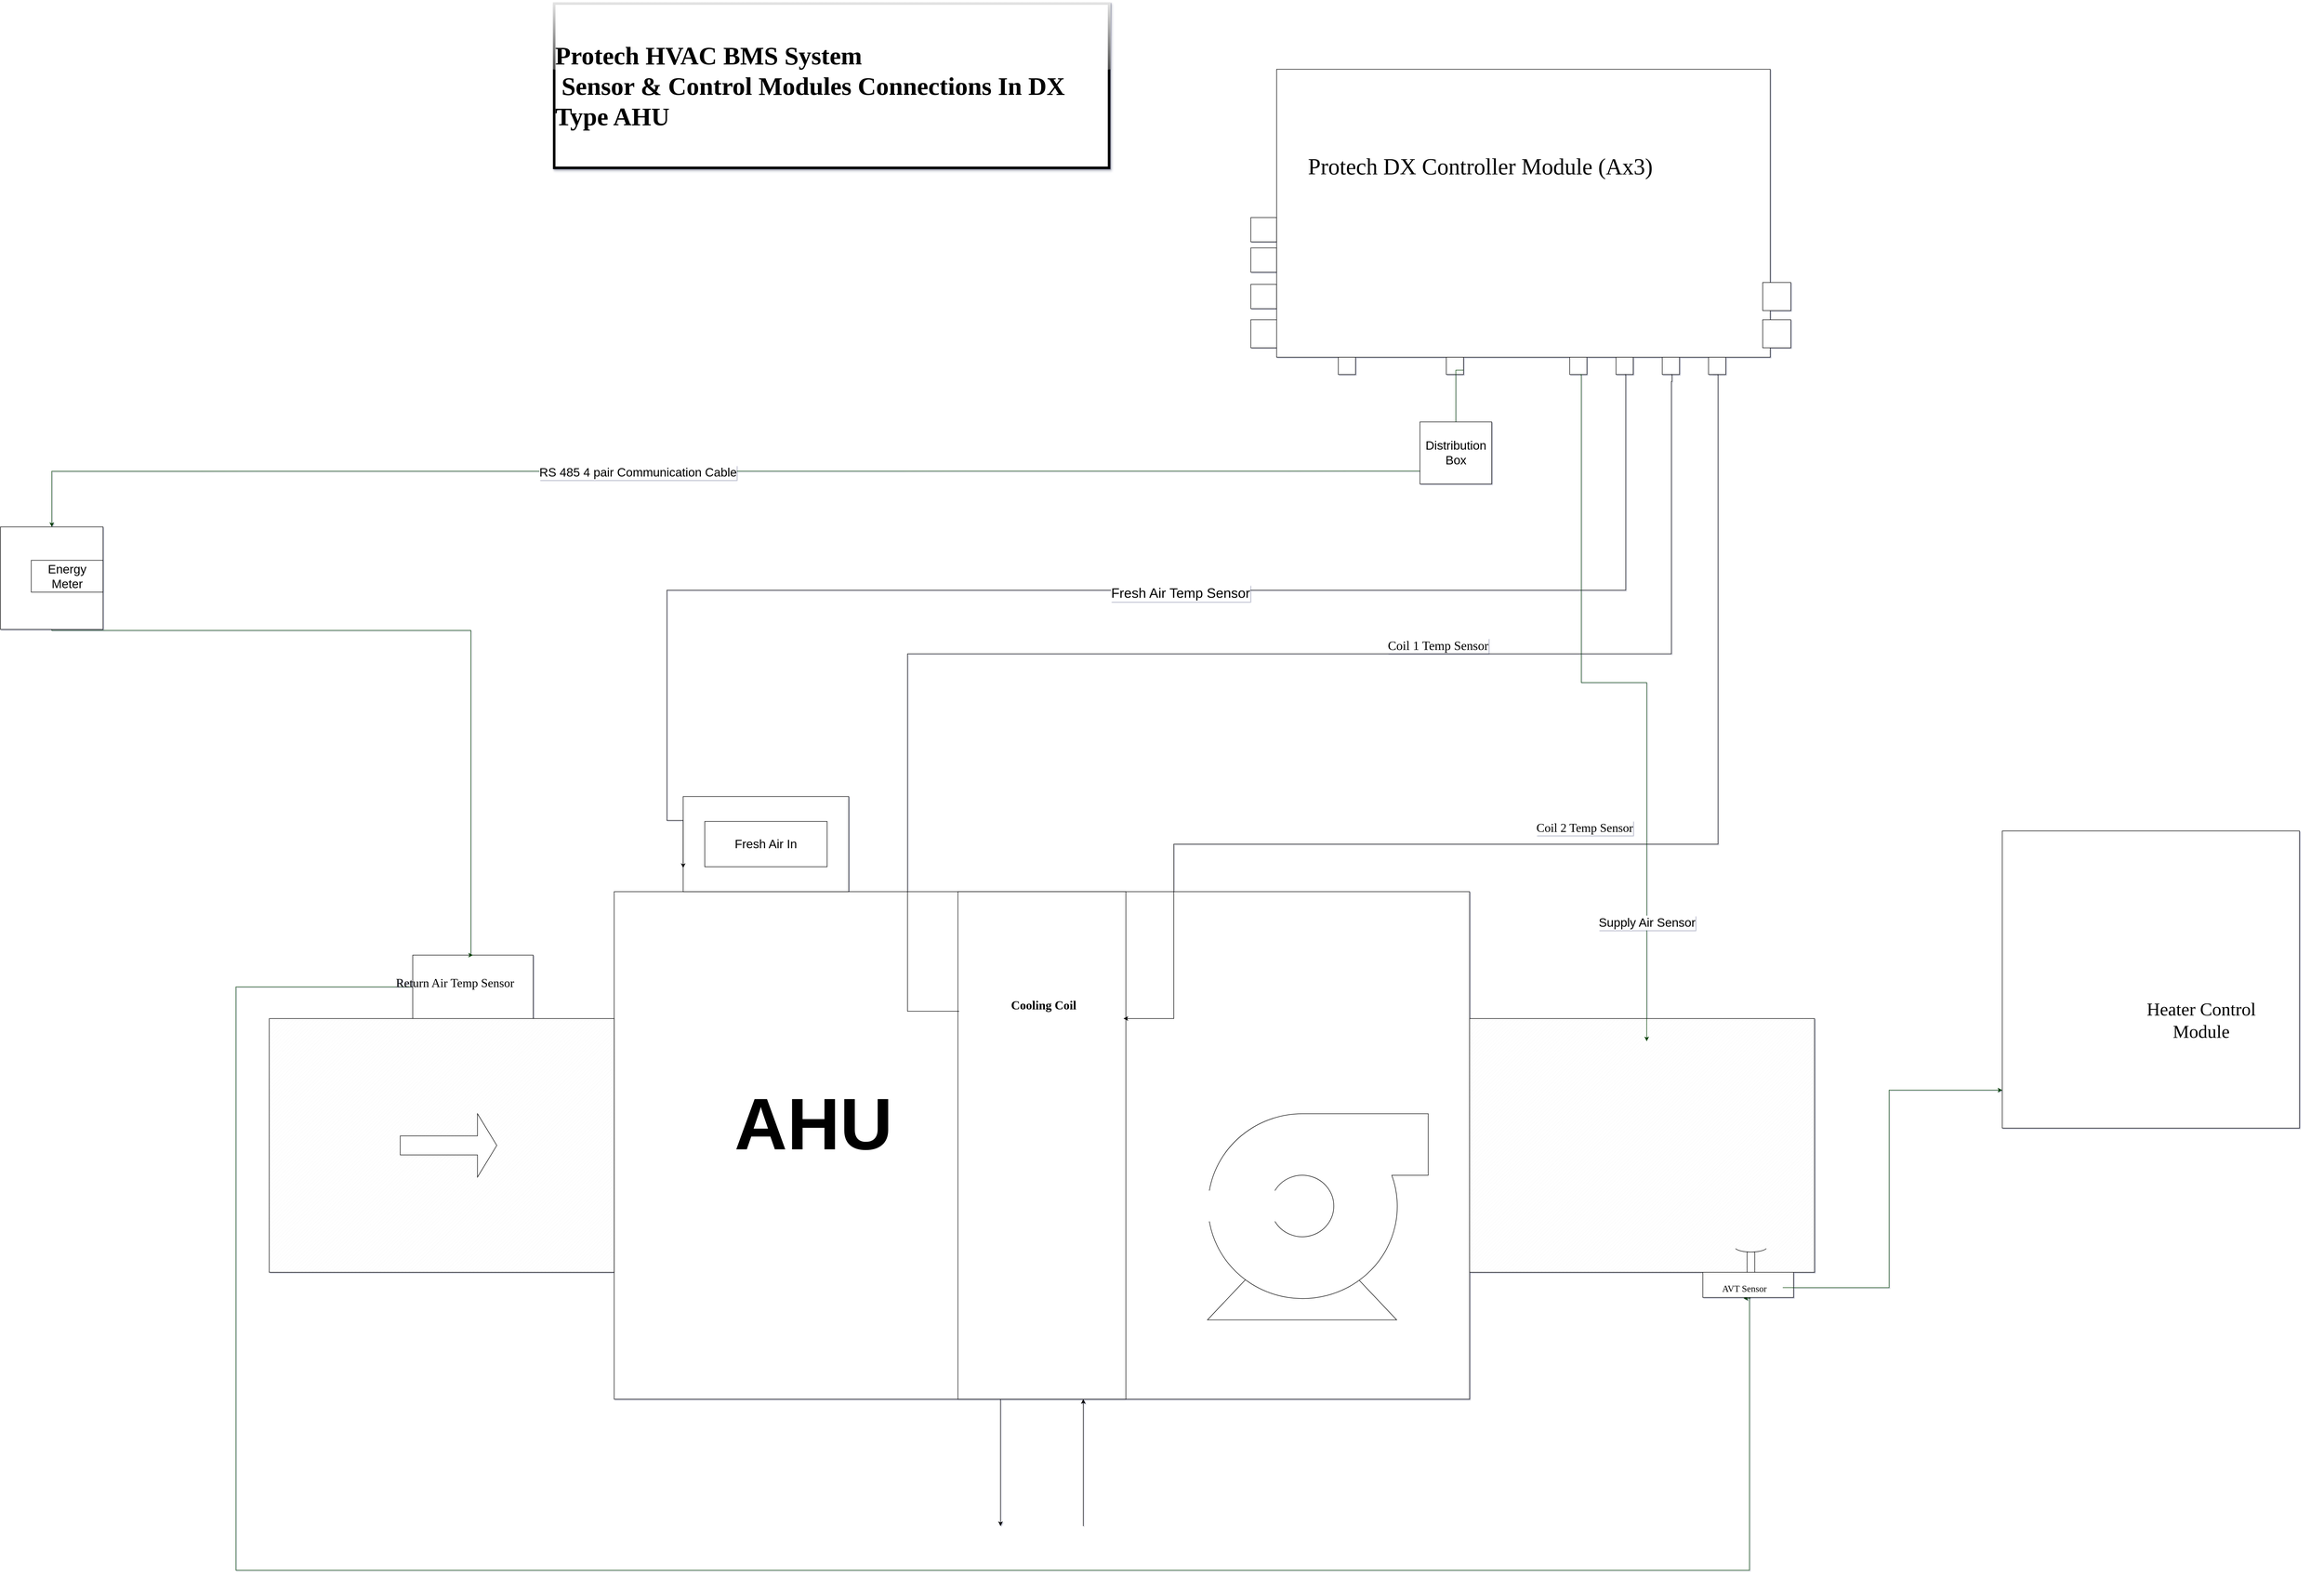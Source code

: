 <mxfile version="20.5.3" type="github" pages="9">
  <diagram id="4l0VnE-pw2lBxwPgpEtc" name="DX Conn Diag">
    <mxGraphModel dx="2845" dy="4796" grid="1" gridSize="21" guides="1" tooltips="1" connect="1" arrows="1" fold="1" page="1" pageScale="1" pageWidth="1169" pageHeight="827" math="0" shadow="1">
      <root>
        <mxCell id="0" />
        <mxCell id="1" parent="0" />
        <mxCell id="Rior2RleJ4qHRC5Yf2BF-1" value="" style="group" parent="1" vertex="1" connectable="0">
          <mxGeometry x="840" y="-2982" width="4578" height="3003" as="geometry" />
        </mxCell>
        <mxCell id="c6Q6XnlE_HF_cKqzKTqg-20" value="" style="group" parent="Rior2RleJ4qHRC5Yf2BF-1" vertex="1" connectable="0">
          <mxGeometry width="3662.316" height="3003" as="geometry" />
        </mxCell>
        <mxCell id="eam_SBuWEZHdjYL0IYUG-66" value="&lt;font style=&quot;font-size: 50px;&quot; face=&quot;Comic Sans MS&quot;&gt;&lt;b&gt;Protech HVAC BMS System&lt;br&gt;&amp;nbsp;Sensor &amp;amp; Control Modules Connections In DX Type AHU&lt;/b&gt;&lt;/font&gt;" style="whiteSpace=wrap;html=1;rounded=0;fontFamily=Verdana;fontSize=40;align=left;glass=1;shadow=1;strokeWidth=5;" parent="c6Q6XnlE_HF_cKqzKTqg-20" vertex="1">
          <mxGeometry x="1092" width="1094.37" height="324.06" as="geometry" />
        </mxCell>
        <mxCell id="eam_SBuWEZHdjYL0IYUG-60" value="" style="group" parent="c6Q6XnlE_HF_cKqzKTqg-20" vertex="1" connectable="0">
          <mxGeometry x="530.03" y="1282.531" width="3047.673" height="1720.469" as="geometry" />
        </mxCell>
        <mxCell id="eam_SBuWEZHdjYL0IYUG-56" value="" style="group" parent="eam_SBuWEZHdjYL0IYUG-60" vertex="1" connectable="0">
          <mxGeometry y="187.688" width="3047.673" height="1532.781" as="geometry" />
        </mxCell>
        <mxCell id="eam_SBuWEZHdjYL0IYUG-37" value="&lt;pre&gt;&lt;font style=&quot;font-size: 11px;&quot;&gt;Cooling Coil&lt;/font&gt;&lt;/pre&gt;" style="text;html=1;resizable=0;autosize=1;align=center;verticalAlign=middle;points=[];rounded=1;" parent="eam_SBuWEZHdjYL0IYUG-56" vertex="1">
          <mxGeometry x="1387.78" y="703.828" width="100" height="50" as="geometry" />
        </mxCell>
        <mxCell id="eam_SBuWEZHdjYL0IYUG-38" value="&lt;pre&gt;&lt;font style=&quot;font-size: 11px;&quot;&gt;Return Air Duct&lt;/font&gt;&lt;/pre&gt;" style="text;html=1;resizable=0;autosize=1;align=center;verticalAlign=middle;points=[];rounded=1;" parent="eam_SBuWEZHdjYL0IYUG-56" vertex="1">
          <mxGeometry x="190.48" y="547.422" width="110" height="50" as="geometry" />
        </mxCell>
        <mxCell id="eam_SBuWEZHdjYL0IYUG-40" value="&lt;pre&gt;&lt;font style=&quot;font-size: 11px;&quot;&gt;Supply Air Duct&lt;/font&gt;&lt;/pre&gt;" style="text;html=1;resizable=0;autosize=1;align=center;verticalAlign=middle;points=[];rounded=1;" parent="eam_SBuWEZHdjYL0IYUG-56" vertex="1">
          <mxGeometry x="2612.291" y="547.422" width="110" height="50" as="geometry" />
        </mxCell>
        <mxCell id="eam_SBuWEZHdjYL0IYUG-41" value="&lt;pre&gt;&lt;font style=&quot;font-size: 11px;&quot;&gt;Blower&lt;/font&gt;&lt;/pre&gt;" style="text;html=1;resizable=0;autosize=1;align=center;verticalAlign=middle;points=[];rounded=1;" parent="eam_SBuWEZHdjYL0IYUG-56" vertex="1">
          <mxGeometry x="1986.43" y="1126.125" width="60" height="50" as="geometry" />
        </mxCell>
        <mxCell id="eam_SBuWEZHdjYL0IYUG-80" value="" style="group" parent="eam_SBuWEZHdjYL0IYUG-56" vertex="1" connectable="0">
          <mxGeometry y="93.844" width="3047.673" height="1438.938" as="geometry" />
        </mxCell>
        <mxCell id="eam_SBuWEZHdjYL0IYUG-20" value="" style="rounded=0;whiteSpace=wrap;html=1;" parent="eam_SBuWEZHdjYL0IYUG-80" vertex="1">
          <mxGeometry x="680.284" y="187.688" width="1687.105" height="1001.0" as="geometry" />
        </mxCell>
        <mxCell id="eam_SBuWEZHdjYL0IYUG-21" value="" style="verticalLabelPosition=bottom;verticalAlign=top;html=1;shape=mxgraph.basic.patternFillRect;fillStyle=diag;step=5;fillStrokeWidth=0.2;fillStrokeColor=#dddddd;" parent="eam_SBuWEZHdjYL0IYUG-80" vertex="1">
          <mxGeometry y="437.938" width="680.284" height="500.5" as="geometry" />
        </mxCell>
        <mxCell id="eam_SBuWEZHdjYL0IYUG-22" value="&lt;span style=&quot;color: rgba(0, 0, 0, 0); font-family: monospace; font-size: 0px; text-align: start;&quot;&gt;%3CmxGraphModel%3E%3Croot%3E%3CmxCell%20id%3D%220%22%2F%3E%3CmxCell%20id%3D%221%22%20parent%3D%220%22%2F%3E%3CmxCell%20id%3D%222%22%20value%3D%22%22%20style%3D%22group%22%20vertex%3D%221%22%20connectable%3D%220%22%20parent%3D%221%22%3E%3CmxGeometry%20x%3D%22865.667%22%20y%3D%221309.656%22%20width%3D%223166.333%22%20height%3D%221672.344%22%20as%3D%22geometry%22%2F%3E%3C%2FmxCell%3E%3CmxCell%20id%3D%223%22%20value%3D%22%22%20style%3D%22group%22%20vertex%3D%221%22%20connectable%3D%220%22%20parent%3D%222%22%3E%3CmxGeometry%20y%3D%22182.438%22%20width%3D%223166.333%22%20height%3D%221489.906%22%20as%3D%22geometry%22%2F%3E%3C%2FmxCell%3E%3CmxCell%20id%3D%224%22%20value%3D%22%26lt%3Bpre%26gt%3B%26lt%3Bfont%20style%3D%26quot%3Bfont-size%3A%2011px%3B%26quot%3B%26gt%3BCooling%20Coil%26lt%3B%2Ffont%26gt%3B%26lt%3B%2Fpre%26gt%3B%22%20style%3D%22text%3Bhtml%3D1%3Bresizable%3D0%3Bautosize%3D1%3Balign%3Dcenter%3BverticalAlign%3Dmiddle%3Bpoints%3D%5B%5D%3Brounded%3D1%3B%22%20vertex%3D%221%22%20parent%3D%223%22%3E%3CmxGeometry%20x%3D%221441.812%22%20y%3D%22684.141%22%20width%3D%22100%22%20height%3D%2250%22%20as%3D%22geometry%22%2F%3E%3C%2FmxCell%3E%3CmxCell%20id%3D%225%22%20value%3D%22%26lt%3Bpre%26gt%3B%26lt%3Bfont%20style%3D%26quot%3Bfont-size%3A%2011px%3B%26quot%3B%26gt%3BReturn%20Air%20Duct%26lt%3B%2Ffont%26gt%3B%26lt%3B%2Fpre%26gt%3B%22%20style%3D%22text%3Bhtml%3D1%3Bresizable%3D0%3Bautosize%3D1%3Balign%3Dcenter%3BverticalAlign%3Dmiddle%3Bpoints%3D%5B%5D%3Brounded%3D1%3B%22%20vertex%3D%221%22%20parent%3D%223%22%3E%3CmxGeometry%20x%3D%22197.896%22%20y%3D%22532.109%22%20width%3D%22110%22%20height%3D%2250%22%20as%3D%22geometry%22%2F%3E%3C%2FmxCell%3E%3CmxCell%20id%3D%226%22%20value%3D%22%26lt%3Bpre%26gt%3B%26lt%3Bfont%20style%3D%26quot%3Bfont-size%3A%2011px%3B%26quot%3B%26gt%3BSupply%20Air%20Duct%26lt%3B%2Ffont%26gt%3B%26lt%3B%2Fpre%26gt%3B%22%20style%3D%22text%3Bhtml%3D1%3Bresizable%3D0%3Bautosize%3D1%3Balign%3Dcenter%3BverticalAlign%3Dmiddle%3Bpoints%3D%5B%5D%3Brounded%3D1%3B%22%20vertex%3D%221%22%20parent%3D%223%22%3E%3CmxGeometry%20x%3D%222714%22%20y%3D%22532.109%22%20width%3D%22110%22%20height%3D%2250%22%20as%3D%22geometry%22%2F%3E%3C%2FmxCell%3E%3CmxCell%20id%3D%227%22%20value%3D%22%26lt%3Bpre%26gt%3B%26lt%3Bfont%20style%3D%26quot%3Bfont-size%3A%2011px%3B%26quot%3B%26gt%3BBlower%26lt%3B%2Ffont%26gt%3B%26lt%3B%2Fpre%26gt%3B%22%20style%3D%22text%3Bhtml%3D1%3Bresizable%3D0%3Bautosize%3D1%3Balign%3Dcenter%3BverticalAlign%3Dmiddle%3Bpoints%3D%5B%5D%3Brounded%3D1%3B%22%20vertex%3D%221%22%20parent%3D%223%22%3E%3CmxGeometry%20x%3D%222063.771%22%20y%3D%221094.625%22%20width%3D%2260%22%20height%3D%2250%22%20as%3D%22geometry%22%2F%3E%3C%2FmxCell%3E%3CmxCell%20id%3D%228%22%20value%3D%22%22%20style%3D%22group%22%20vertex%3D%221%22%20connectable%3D%220%22%20parent%3D%223%22%3E%3CmxGeometry%20y%3D%2291.219%22%20width%3D%223166.333%22%20height%3D%221398.688%22%20as%3D%22geometry%22%2F%3E%3C%2FmxCell%3E%3CmxCell%20id%3D%229%22%20value%3D%22%22%20style%3D%22rounded%3D0%3BwhiteSpace%3Dwrap%3Bhtml%3D1%3B%22%20vertex%3D%221%22%20parent%3D%228%22%3E%3CmxGeometry%20x%3D%22706.771%22%20y%3D%22182.438%22%20width%3D%221752.792%22%20height%3D%22973%22%20as%3D%22geometry%22%2F%3E%3C%2FmxCell%3E%3CmxCell%20id%3D%2210%22%20value%3D%22%22%20style%3D%22verticalLabelPosition%3Dbottom%3BverticalAlign%3Dtop%3Bhtml%3D1%3Bshape%3Dmxgraph.basic.patternFillRect%3BfillStyle%3Ddiag%3Bstep%3D5%3BfillStrokeWidth%3D0.2%3BfillStrokeColor%3D%23dddddd%3B%22%20vertex%3D%221%22%20parent%3D%228%22%3E%3CmxGeometry%20y%3D%22425.688%22%20width%3D%22706.771%22%20height%3D%22486.5%22%20as%3D%22geometry%22%2F%3E%3C%2FmxCell%3E%3CmxCell%20id%3D%2211%22%20value%3D%22%22%20style%3D%22shape%3DsingleArrow%3BwhiteSpace%3Dwrap%3Bhtml%3D1%3B%22%20vertex%3D%221%22%20parent%3D%228%22%3E%3CmxGeometry%20x%3D%22254.438%22%20y%3D%22608.125%22%20width%3D%22197.896%22%20height%3D%22121.625%22%20as%3D%22geometry%22%2F%3E%3C%2FmxCell%3E%3CmxCell%20id%3D%2212%22%20value%3D%22%22%20style%3D%22shape%3DsingleArrow%3BwhiteSpace%3Dwrap%3Bhtml%3D1%3B%22%20vertex%3D%221%22%20parent%3D%228%22%3E%3CmxGeometry%20x%3D%222714%22%20y%3D%22608.125%22%20width%3D%22197.896%22%20height%3D%22121.625%22%20as%3D%22geometry%22%2F%3E%3C%2FmxCell%3E%3CmxCell%20id%3D%2213%22%20style%3D%22edgeStyle%3DorthogonalEdgeStyle%3Brounded%3D0%3BorthogonalLoop%3D1%3BjettySize%3Dauto%3Bhtml%3D1%3BexitX%3D0.25%3BexitY%3D1%3BexitDx%3D0%3BexitDy%3D0%3BexitPerimeter%3D0%3BfontFamily%3DVerdana%3BfontSize%3D11%3B%22%20edge%3D%221%22%20parent%3D%228%22%3E%3CmxGeometry%20relative%3D%221%22%20as%3D%22geometry%22%3E%3CmxPoint%20x%3D%221498.354%22%20y%3D%221398.688%22%20as%3D%22targetPoint%22%2F%3E%3CmxPoint%20x%3D%221498.356%22%20y%3D%221125.688%22%20as%3D%22sourcePoint%22%2F%3E%3C%2FmxGeometry%3E%3C%2FmxCell%3E%3CmxCell%20id%3D%2214%22%20value%3D%22%22%20style%3D%22shape%3Dmxgraph.pid.pumps.centrifugal_pump_1%3Bhtml%3D1%3BpointerEvents%3D1%3Balign%3Dcenter%3BverticalLabelPosition%3Dbottom%3BverticalAlign%3Dtop%3Bdashed%3D0%3B%22%20vertex%3D%221%22%20parent%3D%228%22%3E%3CmxGeometry%20x%3D%221922.417%22%20y%3D%22608.125%22%20width%3D%22452.333%22%20height%3D%22395.281%22%20as%3D%22geometry%22%2F%3E%3C%2FmxCell%3E%3CmxCell%20id%3D%2215%22%20value%3D%22%22%20style%3D%22endArrow%3Dclassic%3Bhtml%3D1%3Brounded%3D0%3BfontFamily%3DVerdana%3BfontSize%3D11%3B%22%20edge%3D%221%22%20parent%3D%228%22%3E%3CmxGeometry%20width%3D%2250%22%20height%3D%2250%22%20relative%3D%221%22%20as%3D%22geometry%22%3E%3CmxPoint%20x%3D%221667.979%22%20y%3D%221398.688%22%20as%3D%22sourcePoint%22%2F%3E%3CmxPoint%20x%3D%221667.979%22%20y%3D%221155.438%22%20as%3D%22targetPoint%22%2F%3E%3C%2FmxGeometry%3E%3C%2FmxCell%3E%3CmxCell%20id%3D%2216%22%20value%3D%22%22%20style%3D%22rounded%3D0%3BwhiteSpace%3Dwrap%3Bhtml%3D1%3BfontFamily%3DVerdana%3BfontSize%3D11%3B%22%20vertex%3D%221%22%20parent%3D%228%22%3E%3CmxGeometry%20x%3D%22848.125%22%20width%3D%22339.25%22%20height%3D%22182.438%22%20as%3D%22geometry%22%2F%3E%3C%2FmxCell%3E%3CmxCell%20id%3D%2217%22%20value%3D%22%22%20style%3D%22rounded%3D0%3BwhiteSpace%3Dwrap%3Bhtml%3D1%3BlabelBorderColor%3Ddefault%3BfontFamily%3DVerdana%3BfontSize%3D26%3B%22%20vertex%3D%221%22%20parent%3D%228%22%3E%3CmxGeometry%20x%3D%221411.083%22%20y%3D%22182.438%22%20width%3D%22344.167%22%20height%3D%22973%22%20as%3D%22geometry%22%2F%3E%3C%2FmxCell%3E%3CmxCell%20id%3D%2218%22%20style%3D%22edgeStyle%3DorthogonalEdgeStyle%3Brounded%3D0%3BorthogonalLoop%3D1%3BjettySize%3Dauto%3Bhtml%3D1%3BexitX%3D0.25%3BexitY%3D1%3BexitDx%3D0%3BexitDy%3D0%3BfontFamily%3DVerdana%3BfontSize%3D40%3B%22%20edge%3D%221%22%20parent%3D%228%22%3E%3CmxGeometry%20relative%3D%221%22%20as%3D%22geometry%22%3E%3CmxPoint%20x%3D%221750.448%22%20y%3D%22425.688%22%20as%3D%22targetPoint%22%2F%3E%3CArray%20as%3D%22points%22%3E%3CmxPoint%20x%3D%222977%22%20y%3D%22-796%22%2F%3E%3CmxPoint%20x%3D%222977%22%20y%3D%2291%22%2F%3E%3CmxPoint%20x%3D%221854%22%20y%3D%2291%22%2F%3E%3CmxPoint%20x%3D%221854%22%20y%3D%22426%22%2F%3E%3C%2FArray%3E%3CmxPoint%20x%3D%222963.134%22%20y%3D%22-680.521%22%20as%3D%22sourcePoint%22%2F%3E%3C%2FmxGeometry%3E%3C%2FmxCell%3E%3CmxCell%20id%3D%2219%22%20value%3D%22Coil%202%20Temp%20Sensor%22%20style%3D%22edgeLabel%3Bhtml%3D1%3Balign%3Dcenter%3BverticalAlign%3Dmiddle%3Bresizable%3D0%3Bpoints%3D%5B%5D%3BfontSize%3D24%3BfontFamily%3DVerdana%3BlabelBorderColor%3Dnone%3B%22%20vertex%3D%221%22%20connectable%3D%220%22%20parent%3D%2218%22%3E%3CmxGeometry%20x%3D%22-0.257%22%20y%3D%227%22%20relative%3D%221%22%20as%3D%22geometry%22%3E%3CmxPoint%20x%3D%22-271%22%20y%3D%22-7%22%20as%3D%22offset%22%2F%3E%3C%2FmxGeometry%3E%3C%2FmxCell%3E%3CmxCell%20id%3D%2220%22%20value%3D%22%26lt%3Bfont%20style%3D%26quot%3Bfont-size%3A%2024px%3B%26quot%3B%26gt%3BFresh%20Air%20In%26lt%3B%2Ffont%26gt%3B%22%20style%3D%22whiteSpace%3Dwrap%3Bhtml%3D1%3B%22%20vertex%3D%221%22%20parent%3D%228%22%3E%3CmxGeometry%20x%3D%22892.375%22%20y%3D%2247.781%22%20width%3D%22250.75%22%20height%3D%2286.875%22%20as%3D%22geometry%22%2F%3E%3C%2FmxCell%3E%3CmxCell%20id%3D%2221%22%20value%3D%22%22%20style%3D%22rounded%3D0%3BwhiteSpace%3Dwrap%3Bhtml%3D1%3BfontSize%3D24%3B%22%20vertex%3D%221%22%20parent%3D%228%22%3E%3CmxGeometry%20x%3D%222787.75%22%20y%3D%22425.688%22%20width%3D%2234.417%22%20height%3D%2286.875%22%20as%3D%22geometry%22%2F%3E%3C%2FmxCell%3E%3CmxCell%20id%3D%2222%22%20style%3D%22edgeStyle%3DorthogonalEdgeStyle%3Brounded%3D0%3BorthogonalLoop%3D1%3BjettySize%3Dauto%3Bhtml%3D1%3BstrokeColor%3D%23004000%3BfontSize%3D24%3B%22%20edge%3D%221%22%20parent%3D%228%22%20source%3D%2223%22%3E%3CmxGeometry%20relative%3D%221%22%20as%3D%22geometry%22%3E%3CmxPoint%20x%3D%223016.333%22%20y%3D%22936.688%22%20as%3D%22targetPoint%22%2F%3E%3CArray%20as%3D%22points%22%3E%3CmxPoint%20x%3D%22-68%22%20y%3D%22365%22%2F%3E%3CmxPoint%20x%3D%22-68%22%20y%3D%221483%22%2F%3E%3CmxPoint%20x%3D%223016%22%20y%3D%221483%22%2F%3E%3C%2FArray%3E%3C%2FmxGeometry%3E%3C%2FmxCell%3E%3CmxCell%20id%3D%2223%22%20value%3D%22%22%20style%3D%22whiteSpace%3Dwrap%3Bhtml%3D1%3BfontSize%3D24%3B%22%20vertex%3D%221%22%20parent%3D%228%22%3E%3CmxGeometry%20x%3D%22294%22%20y%3D%22304.06%22%20width%3D%22246.83%22%20height%3D%22121.63%22%20as%3D%22geometry%22%2F%3E%3C%2FmxCell%3E%3CmxCell%20id%3D%2224%22%20value%3D%22%26lt%3Bh1%26gt%3B%26lt%3Bfont%20style%3D%26quot%3Bfont-size%3A%2040px%3B%26quot%3B%26gt%3BAHU%26lt%3B%2Ffont%26gt%3B%26lt%3B%2Fh1%26gt%3B%22%20style%3D%22text%3Bhtml%3D1%3Bresizable%3D0%3Bautosize%3D1%3Balign%3Dcenter%3BverticalAlign%3Dmiddle%3Bpoints%3D%5B%5D%3Brounded%3D1%3B%22%20vertex%3D%221%22%20parent%3D%228%22%3E%3CmxGeometry%20x%3D%22961.332%22%20y%3D%22319.874%22%20width%3D%22110%22%20height%3D%2290%22%20as%3D%22geometry%22%2F%3E%3C%2FmxCell%3E%3CmxCell%20id%3D%2225%22%20value%3D%22%22%20style%3D%22group%22%20vertex%3D%221%22%20connectable%3D%220%22%20parent%3D%228%22%3E%3CmxGeometry%20x%3D%222459.562%22%20y%3D%22425.688%22%20width%3D%22706.771%22%20height%3D%22546.5%22%20as%3D%22geometry%22%2F%3E%3C%2FmxCell%3E%3CmxCell%20id%3D%2226%22%20value%3D%22%22%20style%3D%22verticalLabelPosition%3Dbottom%3BverticalAlign%3Dtop%3Bhtml%3D1%3Bshape%3Dmxgraph.basic.patternFillRect%3BfillStyle%3Ddiag%3Bstep%3D5%3BfillStrokeWidth%3D0.2%3BfillStrokeColor%3D%23dddddd%3B%22%20vertex%3D%221%22%20parent%3D%2225%22%3E%3CmxGeometry%20width%3D%22706.771%22%20height%3D%22486.5%22%20as%3D%22geometry%22%2F%3E%3C%2FmxCell%3E%3CmxCell%20id%3D%2227%22%20value%3D%22%22%20style%3D%22rounded%3D0%3BwhiteSpace%3Dwrap%3Bhtml%3D1%3BfontSize%3D24%3B%22%20vertex%3D%221%22%20parent%3D%2225%22%3E%3CmxGeometry%20x%3D%22496.771%22%20y%3D%22486.5%22%20width%3D%22120%22%20height%3D%2260%22%20as%3D%22geometry%22%2F%3E%3C%2FmxCell%3E%3CmxCell%20id%3D%2228%22%20value%3D%22%22%20style%3D%22pointerEvents%3D1%3BverticalLabelPosition%3Dbottom%3Bshadow%3D0%3Bdashed%3D0%3Balign%3Dcenter%3Bhtml%3D1%3BverticalAlign%3Dtop%3Bshape%3Dmxgraph.electrical.miscellaneous.adapter%3BfontSize%3D24%3Bdirection%3Dnorth%3B%22%20vertex%3D%221%22%20parent%3D%2225%22%3E%3CmxGeometry%20x%3D%22525%22%20y%3D%22441%22%20width%3D%2263%22%20height%3D%2245.5%22%20as%3D%22geometry%22%2F%3E%3C%2FmxCell%3E%3C%2Froot%3E%3C%2FmxGraphModel%3E&lt;/span&gt;" style="shape=singleArrow;whiteSpace=wrap;html=1;" parent="eam_SBuWEZHdjYL0IYUG-80" vertex="1">
          <mxGeometry x="258.281" y="625.625" width="190.48" height="125.125" as="geometry" />
        </mxCell>
        <mxCell id="eam_SBuWEZHdjYL0IYUG-24" value="" style="shape=singleArrow;whiteSpace=wrap;html=1;" parent="eam_SBuWEZHdjYL0IYUG-80" vertex="1">
          <mxGeometry x="2612.291" y="625.625" width="190.48" height="125.125" as="geometry" />
        </mxCell>
        <mxCell id="eam_SBuWEZHdjYL0IYUG-46" style="edgeStyle=orthogonalEdgeStyle;rounded=0;orthogonalLoop=1;jettySize=auto;html=1;exitX=0.25;exitY=1;exitDx=0;exitDy=0;exitPerimeter=0;fontFamily=Verdana;fontSize=11;" parent="eam_SBuWEZHdjYL0IYUG-80" edge="1">
          <mxGeometry relative="1" as="geometry">
            <mxPoint x="1442.203" y="1438.938" as="targetPoint" />
            <mxPoint x="1442.204" y="1158.081" as="sourcePoint" />
          </mxGeometry>
        </mxCell>
        <mxCell id="eam_SBuWEZHdjYL0IYUG-28" value="" style="shape=mxgraph.pid.pumps.centrifugal_pump_1;html=1;pointerEvents=1;align=center;verticalLabelPosition=bottom;verticalAlign=top;dashed=0;" parent="eam_SBuWEZHdjYL0IYUG-80" vertex="1">
          <mxGeometry x="1850.373" y="625.625" width="435.382" height="406.656" as="geometry" />
        </mxCell>
        <mxCell id="eam_SBuWEZHdjYL0IYUG-47" value="" style="endArrow=classic;html=1;rounded=0;fontFamily=Verdana;fontSize=11;" parent="eam_SBuWEZHdjYL0IYUG-80" edge="1">
          <mxGeometry width="50" height="50" relative="1" as="geometry">
            <mxPoint x="1605.471" y="1438.938" as="sourcePoint" />
            <mxPoint x="1605.471" y="1188.688" as="targetPoint" />
          </mxGeometry>
        </mxCell>
        <mxCell id="eam_SBuWEZHdjYL0IYUG-48" value="" style="rounded=0;whiteSpace=wrap;html=1;fontFamily=Verdana;fontSize=11;" parent="eam_SBuWEZHdjYL0IYUG-80" vertex="1">
          <mxGeometry x="816.341" width="326.536" height="187.688" as="geometry" />
        </mxCell>
        <mxCell id="eam_SBuWEZHdjYL0IYUG-78" value="" style="rounded=0;whiteSpace=wrap;html=1;labelBorderColor=default;fontFamily=Verdana;fontSize=26;" parent="eam_SBuWEZHdjYL0IYUG-80" vertex="1">
          <mxGeometry x="1358.202" y="187.688" width="331.269" height="1001.0" as="geometry" />
        </mxCell>
        <mxCell id="eam_SBuWEZHdjYL0IYUG-68" style="edgeStyle=orthogonalEdgeStyle;rounded=0;orthogonalLoop=1;jettySize=auto;html=1;exitX=0.25;exitY=1;exitDx=0;exitDy=0;fontFamily=Verdana;fontSize=40;" parent="eam_SBuWEZHdjYL0IYUG-80" source="eam_SBuWEZHdjYL0IYUG-19" edge="1">
          <mxGeometry relative="1" as="geometry">
            <mxPoint x="1684.849" y="437.938" as="targetPoint" />
            <Array as="points">
              <mxPoint x="2857.295" y="-832.893" />
              <mxPoint x="2857.295" y="93.878" />
              <mxPoint x="1783.984" y="93.878" />
              <mxPoint x="1783.984" y="437.733" />
            </Array>
            <mxPoint x="2852.089" y="-700.104" as="sourcePoint" />
          </mxGeometry>
        </mxCell>
        <mxCell id="eam_SBuWEZHdjYL0IYUG-72" value="Coil 2 Temp Sensor" style="edgeLabel;html=1;align=center;verticalAlign=middle;resizable=0;points=[];fontSize=24;fontFamily=Verdana;labelBorderColor=none;" parent="eam_SBuWEZHdjYL0IYUG-68" vertex="1" connectable="0">
          <mxGeometry x="-0.257" y="7" relative="1" as="geometry">
            <mxPoint x="-271" y="-7" as="offset" />
          </mxGeometry>
        </mxCell>
        <mxCell id="c6Q6XnlE_HF_cKqzKTqg-1" value="&lt;font style=&quot;font-size: 24px;&quot;&gt;Fresh Air In&lt;/font&gt;" style="whiteSpace=wrap;html=1;" parent="eam_SBuWEZHdjYL0IYUG-80" vertex="1">
          <mxGeometry x="858.933" y="49.156" width="241.353" height="89.375" as="geometry" />
        </mxCell>
        <mxCell id="c6Q6XnlE_HF_cKqzKTqg-5" value="" style="rounded=0;whiteSpace=wrap;html=1;fontSize=24;" parent="eam_SBuWEZHdjYL0IYUG-80" vertex="1">
          <mxGeometry x="2683.278" y="437.938" width="33.127" height="89.375" as="geometry" />
        </mxCell>
        <mxCell id="c6Q6XnlE_HF_cKqzKTqg-42" style="edgeStyle=orthogonalEdgeStyle;rounded=0;orthogonalLoop=1;jettySize=auto;html=1;strokeColor=#004000;fontSize=24;entryX=0.492;entryY=1;entryDx=0;entryDy=0;entryPerimeter=0;" parent="eam_SBuWEZHdjYL0IYUG-80" source="c6Q6XnlE_HF_cKqzKTqg-12" target="c6Q6XnlE_HF_cKqzKTqg-104" edge="1">
          <mxGeometry relative="1" as="geometry">
            <mxPoint x="2903.295" y="963.643" as="targetPoint" />
            <Array as="points">
              <mxPoint x="-65.713" y="375.511" />
              <mxPoint x="-65.713" y="1526.061" />
              <mxPoint x="2919.357" y="1526.061" />
              <mxPoint x="2919.357" y="963.885" />
              <mxPoint x="2920.574" y="963.885" />
            </Array>
          </mxGeometry>
        </mxCell>
        <mxCell id="c6Q6XnlE_HF_cKqzKTqg-12" value="" style="whiteSpace=wrap;html=1;fontSize=24;" parent="eam_SBuWEZHdjYL0IYUG-80" vertex="1">
          <mxGeometry x="282.982" y="312.81" width="237.58" height="125.13" as="geometry" />
        </mxCell>
        <mxCell id="eam_SBuWEZHdjYL0IYUG-29" value="&lt;h1&gt;&lt;font style=&quot;font-size: 144px;&quot;&gt;AHU&lt;/font&gt;&lt;/h1&gt;" style="text;html=1;resizable=0;autosize=1;align=center;verticalAlign=middle;points=[];rounded=1;" parent="eam_SBuWEZHdjYL0IYUG-80" vertex="1">
          <mxGeometry x="905.092" y="531.552" width="336" height="231" as="geometry" />
        </mxCell>
        <mxCell id="c6Q6XnlE_HF_cKqzKTqg-41" value="" style="group" parent="eam_SBuWEZHdjYL0IYUG-80" vertex="1" connectable="0">
          <mxGeometry x="2367.389" y="437.938" width="680.284" height="609.036" as="geometry" />
        </mxCell>
        <mxCell id="eam_SBuWEZHdjYL0IYUG-23" value="" style="verticalLabelPosition=bottom;verticalAlign=top;html=1;shape=mxgraph.basic.patternFillRect;fillStyle=diag;step=5;fillStrokeWidth=0.2;fillStrokeColor=#dddddd;" parent="c6Q6XnlE_HF_cKqzKTqg-41" vertex="1">
          <mxGeometry width="680.284" height="500.5" as="geometry" />
        </mxCell>
        <mxCell id="c6Q6XnlE_HF_cKqzKTqg-39" value="" style="rounded=0;whiteSpace=wrap;html=1;fontSize=24;" parent="c6Q6XnlE_HF_cKqzKTqg-41" vertex="1">
          <mxGeometry x="459.99" y="500.5" width="178.885" height="49.668" as="geometry" />
        </mxCell>
        <mxCell id="c6Q6XnlE_HF_cKqzKTqg-40" value="" style="pointerEvents=1;verticalLabelPosition=bottom;shadow=0;dashed=0;align=center;html=1;verticalAlign=top;shape=mxgraph.electrical.miscellaneous.adapter;fontSize=24;direction=north;" parent="c6Q6XnlE_HF_cKqzKTqg-41" vertex="1">
          <mxGeometry x="524.504" y="453.691" width="60.639" height="46.809" as="geometry" />
        </mxCell>
        <mxCell id="c6Q6XnlE_HF_cKqzKTqg-104" value="&lt;font face=&quot;Verdana&quot; style=&quot;font-size: 18px;&quot;&gt;AVT Sensor&lt;/font&gt;" style="text;html=1;resizable=0;autosize=1;align=center;verticalAlign=middle;points=[];fillColor=none;strokeColor=none;rounded=0;fontSize=24;" parent="c6Q6XnlE_HF_cKqzKTqg-41" vertex="1">
          <mxGeometry x="478.154" y="509.759" width="126" height="42" as="geometry" />
        </mxCell>
        <mxCell id="c6Q6XnlE_HF_cKqzKTqg-113" value="&lt;font style=&quot;font-size: 24px;&quot;&gt;Return Air Temp Sensor&lt;br&gt;&lt;br&gt;&lt;/font&gt;" style="text;html=1;resizable=0;autosize=1;align=center;verticalAlign=middle;points=[];fillColor=none;strokeColor=none;rounded=0;fontFamily=Verdana;fontSize=48;" parent="eam_SBuWEZHdjYL0IYUG-80" vertex="1">
          <mxGeometry x="208.907" y="324.481" width="315" height="126" as="geometry" />
        </mxCell>
        <mxCell id="c6Q6XnlE_HF_cKqzKTqg-115" value="&lt;b&gt;&lt;font style=&quot;font-size: 24px;&quot;&gt;Cooling Coil&lt;/font&gt;&lt;/b&gt;" style="text;html=1;resizable=0;autosize=1;align=center;verticalAlign=middle;points=[];fillColor=none;strokeColor=none;rounded=0;fontFamily=Verdana;fontSize=24;" parent="eam_SBuWEZHdjYL0IYUG-80" vertex="1">
          <mxGeometry x="1442.981" y="390.614" width="168" height="42" as="geometry" />
        </mxCell>
        <mxCell id="eam_SBuWEZHdjYL0IYUG-65" value="" style="group" parent="c6Q6XnlE_HF_cKqzKTqg-20" vertex="1" connectable="0">
          <mxGeometry x="2425.558" y="194.443" width="1236.758" height="551.146" as="geometry" />
        </mxCell>
        <mxCell id="eam_SBuWEZHdjYL0IYUG-2" value="" style="rounded=1;whiteSpace=wrap;html=1;" parent="eam_SBuWEZHdjYL0IYUG-65" vertex="1">
          <mxGeometry x="121.691" y="23.963" width="152.113" height="47.926" as="geometry" />
        </mxCell>
        <mxCell id="eam_SBuWEZHdjYL0IYUG-3" value="" style="rounded=1;whiteSpace=wrap;html=1;" parent="eam_SBuWEZHdjYL0IYUG-65" vertex="1">
          <mxGeometry x="304.226" y="23.963" width="152.113" height="47.926" as="geometry" />
        </mxCell>
        <mxCell id="eam_SBuWEZHdjYL0IYUG-4" value="" style="rounded=0;whiteSpace=wrap;html=1;" parent="eam_SBuWEZHdjYL0IYUG-65" vertex="1">
          <mxGeometry x="40.426" y="287.553" width="50.841" height="47.931" as="geometry" />
        </mxCell>
        <mxCell id="eam_SBuWEZHdjYL0IYUG-6" value="" style="rounded=0;whiteSpace=wrap;html=1;" parent="eam_SBuWEZHdjYL0IYUG-65" vertex="1">
          <mxGeometry x="40.426" y="227.648" width="50.841" height="47.931" as="geometry" />
        </mxCell>
        <mxCell id="eam_SBuWEZHdjYL0IYUG-10" value="" style="rounded=0;whiteSpace=wrap;html=1;" parent="eam_SBuWEZHdjYL0IYUG-65" vertex="1">
          <mxGeometry x="40.426" y="359.444" width="50.841" height="47.931" as="geometry" />
        </mxCell>
        <mxCell id="eam_SBuWEZHdjYL0IYUG-13" value="" style="whiteSpace=wrap;html=1;aspect=fixed;" parent="eam_SBuWEZHdjYL0IYUG-65" vertex="1">
          <mxGeometry x="212.959" y="503.22" width="33.93" height="33.93" as="geometry" />
        </mxCell>
        <mxCell id="eam_SBuWEZHdjYL0IYUG-14" value="" style="whiteSpace=wrap;html=1;aspect=fixed;" parent="eam_SBuWEZHdjYL0IYUG-65" vertex="1">
          <mxGeometry x="425.917" y="503.22" width="33.93" height="33.93" as="geometry" />
        </mxCell>
        <mxCell id="eam_SBuWEZHdjYL0IYUG-16" value="" style="whiteSpace=wrap;html=1;aspect=fixed;" parent="eam_SBuWEZHdjYL0IYUG-65" vertex="1">
          <mxGeometry x="669.298" y="503.22" width="33.93" height="33.93" as="geometry" />
        </mxCell>
        <mxCell id="eam_SBuWEZHdjYL0IYUG-17" value="" style="whiteSpace=wrap;html=1;aspect=fixed;" parent="eam_SBuWEZHdjYL0IYUG-65" vertex="1">
          <mxGeometry x="760.566" y="503.22" width="33.93" height="33.93" as="geometry" />
        </mxCell>
        <mxCell id="eam_SBuWEZHdjYL0IYUG-18" value="" style="whiteSpace=wrap;html=1;aspect=fixed;" parent="eam_SBuWEZHdjYL0IYUG-65" vertex="1">
          <mxGeometry x="851.834" y="503.22" width="33.93" height="33.93" as="geometry" />
        </mxCell>
        <mxCell id="eam_SBuWEZHdjYL0IYUG-19" value="" style="whiteSpace=wrap;html=1;aspect=fixed;" parent="eam_SBuWEZHdjYL0IYUG-65" vertex="1">
          <mxGeometry x="943.102" y="503.22" width="33.93" height="33.93" as="geometry" />
        </mxCell>
        <mxCell id="c6Q6XnlE_HF_cKqzKTqg-22" value="" style="whiteSpace=wrap;html=1;aspect=fixed;" parent="eam_SBuWEZHdjYL0IYUG-65" vertex="1">
          <mxGeometry x="40.426" y="429.153" width="55.432" height="55.432" as="geometry" />
        </mxCell>
        <mxCell id="c6Q6XnlE_HF_cKqzKTqg-123" value="" style="group" parent="eam_SBuWEZHdjYL0IYUG-65" vertex="1" connectable="0">
          <mxGeometry x="83.326" y="-64.813" width="1028.391" height="568.029" as="geometry" />
        </mxCell>
        <mxCell id="c6Q6XnlE_HF_cKqzKTqg-117" value="" style="group" parent="c6Q6XnlE_HF_cKqzKTqg-123" vertex="1" connectable="0">
          <mxGeometry width="1002.836" height="568.029" as="geometry" />
        </mxCell>
        <mxCell id="eam_SBuWEZHdjYL0IYUG-1" value="" style="rounded=0;whiteSpace=wrap;html=1;" parent="c6Q6XnlE_HF_cKqzKTqg-117" vertex="1">
          <mxGeometry x="7.941" width="973.526" height="568.029" as="geometry" />
        </mxCell>
        <mxCell id="c6Q6XnlE_HF_cKqzKTqg-109" value="&lt;font style=&quot;font-size: 45px;&quot;&gt;Protech DX Controller Module (Ax3)&lt;/font&gt;" style="text;html=1;resizable=0;autosize=1;align=center;verticalAlign=middle;points=[];fillColor=none;strokeColor=none;rounded=0;fontFamily=Verdana;fontSize=144;" parent="c6Q6XnlE_HF_cKqzKTqg-117" vertex="1">
          <mxGeometry y="64.816" width="819" height="189" as="geometry" />
        </mxCell>
        <mxCell id="c6Q6XnlE_HF_cKqzKTqg-122" value="" style="whiteSpace=wrap;html=1;aspect=fixed;" parent="c6Q6XnlE_HF_cKqzKTqg-117" vertex="1">
          <mxGeometry x="966.596" y="420.534" width="55.432" height="55.432" as="geometry" />
        </mxCell>
        <mxCell id="c6Q6XnlE_HF_cKqzKTqg-121" value="" style="whiteSpace=wrap;html=1;aspect=fixed;" parent="c6Q6XnlE_HF_cKqzKTqg-123" vertex="1">
          <mxGeometry x="966.596" y="493.966" width="55.432" height="55.432" as="geometry" />
        </mxCell>
        <mxCell id="eam_SBuWEZHdjYL0IYUG-73" value="" style="edgeStyle=orthogonalEdgeStyle;rounded=0;orthogonalLoop=1;jettySize=auto;html=1;fontFamily=Verdana;fontSize=40;endArrow=none;exitX=0.5;exitY=1;exitDx=0;exitDy=0;" parent="c6Q6XnlE_HF_cKqzKTqg-20" source="eam_SBuWEZHdjYL0IYUG-18" edge="1">
          <mxGeometry relative="1" as="geometry">
            <mxPoint x="3279.561" y="750.75" as="sourcePoint" />
            <mxPoint x="1890.6" y="1987.597" as="targetPoint" />
            <Array as="points">
              <mxPoint x="3296.598" y="745.565" />
              <mxPoint x="3295.381" y="745.565" />
              <mxPoint x="3295.381" y="1282.634" />
              <mxPoint x="1788.852" y="1282.634" />
              <mxPoint x="1788.852" y="1987.809" />
            </Array>
          </mxGeometry>
        </mxCell>
        <mxCell id="eam_SBuWEZHdjYL0IYUG-74" value="&lt;font style=&quot;font-size: 25px;&quot;&gt;Coil 1 Temp Sensor&lt;/font&gt;" style="edgeLabel;html=1;align=center;verticalAlign=middle;resizable=0;points=[];fontSize=25;fontFamily=Verdana;labelBorderColor=none;" parent="eam_SBuWEZHdjYL0IYUG-73" vertex="1" connectable="0">
          <mxGeometry x="-0.82" y="4" relative="1" as="geometry">
            <mxPoint x="-465" y="280" as="offset" />
          </mxGeometry>
        </mxCell>
        <mxCell id="eam_SBuWEZHdjYL0IYUG-83" style="edgeStyle=orthogonalEdgeStyle;rounded=0;orthogonalLoop=1;jettySize=auto;html=1;entryX=0;entryY=0.75;entryDx=0;entryDy=0;exitX=0.5;exitY=1;exitDx=0;exitDy=0;" parent="c6Q6XnlE_HF_cKqzKTqg-20" source="eam_SBuWEZHdjYL0IYUG-17" target="eam_SBuWEZHdjYL0IYUG-48" edge="1">
          <mxGeometry relative="1" as="geometry">
            <mxPoint x="3213.308" y="746.281" as="sourcePoint" />
            <mxPoint x="1184.68" y="1571.51" as="targetPoint" />
            <Array as="points">
              <mxPoint x="3205.33" y="1157.099" />
              <mxPoint x="1314.258" y="1157.099" />
              <mxPoint x="1314.258" y="1611.206" />
              <mxPoint x="1345.898" y="1611.206" />
            </Array>
          </mxGeometry>
        </mxCell>
        <mxCell id="c20texOX5Fc8MDbykexN-2" value="&lt;span style=&quot;font-size: 27px;&quot;&gt;Fresh Air Temp Sensor&lt;/span&gt;" style="edgeLabel;html=1;align=center;verticalAlign=middle;resizable=0;points=[];" parent="eam_SBuWEZHdjYL0IYUG-83" vertex="1" connectable="0">
          <mxGeometry x="-0.098" y="6" relative="1" as="geometry">
            <mxPoint x="1" as="offset" />
          </mxGeometry>
        </mxCell>
        <mxCell id="c6Q6XnlE_HF_cKqzKTqg-4" style="edgeStyle=orthogonalEdgeStyle;rounded=0;orthogonalLoop=1;jettySize=auto;html=1;exitX=0.596;exitY=1.009;exitDx=0;exitDy=0;fontSize=24;strokeColor=#004000;exitPerimeter=0;" parent="c6Q6XnlE_HF_cKqzKTqg-20" source="eam_SBuWEZHdjYL0IYUG-16" target="c6Q6XnlE_HF_cKqzKTqg-5" edge="1">
          <mxGeometry relative="1" as="geometry">
            <mxPoint x="3213.308" y="1900.708" as="targetPoint" />
            <Array as="points">
              <mxPoint x="3117.713" y="733.557" />
              <mxPoint x="3117.713" y="733.557" />
              <mxPoint x="3117.713" y="1339.397" />
              <mxPoint x="3246.705" y="1339.397" />
              <mxPoint x="3246.705" y="2046.756" />
            </Array>
          </mxGeometry>
        </mxCell>
        <mxCell id="c6Q6XnlE_HF_cKqzKTqg-6" value="Supply Air Sensor" style="edgeLabel;html=1;align=center;verticalAlign=middle;resizable=0;points=[];fontSize=24;" parent="c6Q6XnlE_HF_cKqzKTqg-4" vertex="1" connectable="0">
          <mxGeometry x="0.611" y="-1" relative="1" as="geometry">
            <mxPoint x="1" y="47" as="offset" />
          </mxGeometry>
        </mxCell>
        <mxCell id="c6Q6XnlE_HF_cKqzKTqg-10" style="edgeStyle=orthogonalEdgeStyle;rounded=0;orthogonalLoop=1;jettySize=auto;html=1;strokeColor=#004000;fontSize=24;entryX=0.5;entryY=0;entryDx=0;entryDy=0;" parent="c6Q6XnlE_HF_cKqzKTqg-20" source="c6Q6XnlE_HF_cKqzKTqg-7" target="c6Q6XnlE_HF_cKqzKTqg-12" edge="1">
          <mxGeometry relative="1" as="geometry">
            <mxPoint x="978.032" y="1751.75" as="targetPoint" />
            <Array as="points">
              <mxPoint x="927.553" y="1236.354" />
              <mxPoint x="927.553" y="1876.875" />
            </Array>
          </mxGeometry>
        </mxCell>
        <mxCell id="c6Q6XnlE_HF_cKqzKTqg-8" style="edgeStyle=orthogonalEdgeStyle;rounded=0;orthogonalLoop=1;jettySize=auto;html=1;exitX=1;exitY=0.75;exitDx=0;exitDy=0;strokeColor=#004000;fontSize=24;startArrow=none;" parent="c6Q6XnlE_HF_cKqzKTqg-20" target="c6Q6XnlE_HF_cKqzKTqg-7" edge="1">
          <mxGeometry relative="1" as="geometry">
            <mxPoint x="2925.803" y="921.994" as="sourcePoint" />
            <Array as="points" />
          </mxGeometry>
        </mxCell>
        <mxCell id="c6Q6XnlE_HF_cKqzKTqg-18" value="RS 485 4 pair Communication Cable" style="edgeLabel;html=1;align=center;verticalAlign=middle;resizable=0;points=[];fontSize=24;" parent="c6Q6XnlE_HF_cKqzKTqg-8" vertex="1" connectable="0">
          <mxGeometry x="0.138" y="2" relative="1" as="geometry">
            <mxPoint as="offset" />
          </mxGeometry>
        </mxCell>
        <mxCell id="c6Q6XnlE_HF_cKqzKTqg-21" value="" style="group" parent="c6Q6XnlE_HF_cKqzKTqg-20" vertex="1" connectable="0">
          <mxGeometry y="1032.285" width="323.408" height="285.578" as="geometry" />
        </mxCell>
        <mxCell id="c6Q6XnlE_HF_cKqzKTqg-7" value="" style="whiteSpace=wrap;html=1;aspect=fixed;fontSize=24;" parent="c6Q6XnlE_HF_cKqzKTqg-21" vertex="1">
          <mxGeometry width="202.181" height="202.181" as="geometry" />
        </mxCell>
        <mxCell id="c6Q6XnlE_HF_cKqzKTqg-15" value="Energy Meter" style="whiteSpace=wrap;html=1;fontSize=24;" parent="c6Q6XnlE_HF_cKqzKTqg-21" vertex="1">
          <mxGeometry x="60.639" y="65.903" width="141.491" height="62.766" as="geometry" />
        </mxCell>
        <mxCell id="c6Q6XnlE_HF_cKqzKTqg-32" value="" style="edgeStyle=orthogonalEdgeStyle;rounded=0;orthogonalLoop=1;jettySize=auto;html=1;exitX=1;exitY=0.75;exitDx=0;exitDy=0;strokeColor=#004000;fontSize=24;endArrow=none;" parent="c6Q6XnlE_HF_cKqzKTqg-20" source="eam_SBuWEZHdjYL0IYUG-14" edge="1">
          <mxGeometry relative="1" as="geometry">
            <mxPoint x="3219.723" y="733.607" as="sourcePoint" />
            <mxPoint x="2870.225" y="830.223" as="targetPoint" />
            <Array as="points">
              <mxPoint x="2870.248" y="733.518" />
              <mxPoint x="2870.248" y="896.065" />
            </Array>
          </mxGeometry>
        </mxCell>
        <mxCell id="c6Q6XnlE_HF_cKqzKTqg-38" value="Distribution Box" style="whiteSpace=wrap;html=1;fontSize=24;" parent="c6Q6XnlE_HF_cKqzKTqg-20" vertex="1">
          <mxGeometry x="2799.504" y="825.252" width="141.49" height="122.249" as="geometry" />
        </mxCell>
        <mxCell id="PwcnYQ9F0XE_AZ_SPBxb-3" value="" style="whiteSpace=wrap;html=1;aspect=fixed;fontFamily=Verdana;fontSize=36;" parent="Rior2RleJ4qHRC5Yf2BF-1" vertex="1">
          <mxGeometry x="3948" y="1631.99" width="586.14" height="586.14" as="geometry" />
        </mxCell>
        <mxCell id="PwcnYQ9F0XE_AZ_SPBxb-4" value="Heater Control &lt;br&gt;Module" style="text;html=1;resizable=0;autosize=1;align=center;verticalAlign=middle;points=[];fillColor=none;strokeColor=none;rounded=0;fontFamily=Verdana;fontSize=36;" parent="Rior2RleJ4qHRC5Yf2BF-1" vertex="1">
          <mxGeometry x="4194.675" y="1956.153" width="290" height="100" as="geometry" />
        </mxCell>
        <mxCell id="PwcnYQ9F0XE_AZ_SPBxb-6" style="edgeStyle=orthogonalEdgeStyle;rounded=0;orthogonalLoop=1;jettySize=auto;html=1;exitX=1.107;exitY=0.501;exitDx=0;exitDy=0;strokeColor=#004000;fontFamily=Verdana;fontSize=36;entryX=0;entryY=0.872;entryDx=0;entryDy=0;entryPerimeter=0;exitPerimeter=0;" parent="Rior2RleJ4qHRC5Yf2BF-1" source="c6Q6XnlE_HF_cKqzKTqg-104" target="PwcnYQ9F0XE_AZ_SPBxb-3" edge="1">
          <mxGeometry relative="1" as="geometry">
            <mxPoint x="3885.925" y="3038.835" as="sourcePoint" />
            <mxPoint x="4054.73" y="2163.557" as="targetPoint" />
          </mxGeometry>
        </mxCell>
      </root>
    </mxGraphModel>
  </diagram>
  <diagram id="2W8lAIdiP8iIUxpXqn1l" name="DXH_Conn_Diag">
    <mxGraphModel dx="7580" dy="3967" grid="1" gridSize="10" guides="1" tooltips="1" connect="1" arrows="1" fold="1" page="1" pageScale="1" pageWidth="1169" pageHeight="827" math="0" shadow="0">
      <root>
        <mxCell id="0" />
        <mxCell id="1" parent="0" />
        <mxCell id="Tvk4l9SKOtv5d15sMmOT-1" value="&lt;mxGraphModel&gt;&lt;root&gt;&lt;mxCell id=&quot;0&quot;/&gt;&lt;mxCell id=&quot;1&quot; parent=&quot;0&quot;/&gt;&lt;mxCell id=&quot;2&quot; value=&quot;&quot; style=&quot;group&quot; vertex=&quot;1&quot; connectable=&quot;0&quot; parent=&quot;1&quot;&gt;&lt;mxGeometry x=&quot;672&quot; y=&quot;-42&quot; width=&quot;3009.531&quot; height=&quot;2751&quot; as=&quot;geometry&quot;/&gt;&lt;/mxCell&gt;&lt;mxCell id=&quot;3&quot; value=&quot;Protech HVAC BMS System&amp;lt;br&amp;gt;&amp;amp;nbsp;Sensor Connections In DX Type AHU&quot; style=&quot;whiteSpace=wrap;html=1;rounded=1;fontFamily=Verdana;fontSize=40;&quot; vertex=&quot;1&quot; parent=&quot;2&quot;&gt;&lt;mxGeometry x=&quot;1197.775&quot; width=&quot;598.892&quot; height=&quot;296.871&quot; as=&quot;geometry&quot;/&gt;&lt;/mxCell&gt;&lt;mxCell id=&quot;4&quot; value=&quot;&quot; style=&quot;group&quot; vertex=&quot;1&quot; connectable=&quot;0&quot; parent=&quot;2&quot;&gt;&lt;mxGeometry x=&quot;435.556&quot; y=&quot;1174.906&quot; width=&quot;2504.444&quot; height=&quot;1576.094&quot; as=&quot;geometry&quot;/&gt;&lt;/mxCell&gt;&lt;mxCell id=&quot;5&quot; value=&quot;&quot; style=&quot;group&quot; vertex=&quot;1&quot; connectable=&quot;0&quot; parent=&quot;4&quot;&gt;&lt;mxGeometry y=&quot;171.938&quot; width=&quot;2504.444&quot; height=&quot;1404.156&quot; as=&quot;geometry&quot;/&gt;&lt;/mxCell&gt;&lt;mxCell id=&quot;6&quot; value=&quot;&amp;lt;pre&amp;gt;&amp;lt;font style=&amp;quot;font-size: 11px;&amp;quot;&amp;gt;Cooling Coil&amp;lt;/font&amp;gt;&amp;lt;/pre&amp;gt;&quot; style=&quot;text;html=1;resizable=0;autosize=1;align=center;verticalAlign=middle;points=[];rounded=1;&quot; vertex=&quot;1&quot; parent=&quot;5&quot;&gt;&lt;mxGeometry x=&quot;1140.417&quot; y=&quot;644.766&quot; width=&quot;100&quot; height=&quot;50&quot; as=&quot;geometry&quot;/&gt;&lt;/mxCell&gt;&lt;mxCell id=&quot;7&quot; value=&quot;&amp;lt;pre&amp;gt;&amp;lt;font style=&amp;quot;font-size: 11px;&amp;quot;&amp;gt;Return Air Duct&amp;lt;/font&amp;gt;&amp;lt;/pre&amp;gt;&quot; style=&quot;text;html=1;resizable=0;autosize=1;align=center;verticalAlign=middle;points=[];rounded=1;&quot; vertex=&quot;1&quot; parent=&quot;5&quot;&gt;&lt;mxGeometry x=&quot;156.528&quot; y=&quot;501.484&quot; width=&quot;110&quot; height=&quot;50&quot; as=&quot;geometry&quot;/&gt;&lt;/mxCell&gt;&lt;mxCell id=&quot;8&quot; value=&quot;&amp;lt;pre&amp;gt;&amp;lt;font style=&amp;quot;font-size: 11px;&amp;quot;&amp;gt;Supply Air Duct&amp;lt;/font&amp;gt;&amp;lt;/pre&amp;gt;&quot; style=&quot;text;html=1;resizable=0;autosize=1;align=center;verticalAlign=middle;points=[];rounded=1;&quot; vertex=&quot;1&quot; parent=&quot;5&quot;&gt;&lt;mxGeometry x=&quot;2146.667&quot; y=&quot;501.484&quot; width=&quot;110&quot; height=&quot;50&quot; as=&quot;geometry&quot;/&gt;&lt;/mxCell&gt;&lt;mxCell id=&quot;9&quot; value=&quot;&amp;lt;pre&amp;gt;&amp;lt;font style=&amp;quot;font-size: 11px;&amp;quot;&amp;gt;Blower&amp;lt;/font&amp;gt;&amp;lt;/pre&amp;gt;&quot; style=&quot;text;html=1;resizable=0;autosize=1;align=center;verticalAlign=middle;points=[];rounded=1;&quot; vertex=&quot;1&quot; parent=&quot;5&quot;&gt;&lt;mxGeometry x=&quot;1632.361&quot; y=&quot;1031.625&quot; width=&quot;60&quot; height=&quot;50&quot; as=&quot;geometry&quot;/&gt;&lt;/mxCell&gt;&lt;mxCell id=&quot;10&quot; value=&quot;&quot; style=&quot;group&quot; vertex=&quot;1&quot; connectable=&quot;0&quot; parent=&quot;5&quot;&gt;&lt;mxGeometry y=&quot;85.969&quot; width=&quot;2504.444&quot; height=&quot;1318.188&quot; as=&quot;geometry&quot;/&gt;&lt;/mxCell&gt;&lt;mxCell id=&quot;11&quot; value=&quot;&quot; style=&quot;rounded=0;whiteSpace=wrap;html=1;&quot; vertex=&quot;1&quot; parent=&quot;10&quot;&gt;&lt;mxGeometry x=&quot;559.028&quot; y=&quot;171.938&quot; width=&quot;1386.389&quot; height=&quot;917&quot; as=&quot;geometry&quot;/&gt;&lt;/mxCell&gt;&lt;mxCell id=&quot;12&quot; value=&quot;&quot; style=&quot;verticalLabelPosition=bottom;verticalAlign=top;html=1;shape=mxgraph.basic.patternFillRect;fillStyle=diag;step=5;fillStrokeWidth=0.2;fillStrokeColor=#dddddd;&quot; vertex=&quot;1&quot; parent=&quot;10&quot;&gt;&lt;mxGeometry y=&quot;401.188&quot; width=&quot;559.028&quot; height=&quot;458.5&quot; as=&quot;geometry&quot;/&gt;&lt;/mxCell&gt;&lt;mxCell id=&quot;13&quot; value=&quot;&amp;lt;span style=&amp;quot;color: rgba(0, 0, 0, 0); font-family: monospace; font-size: 0px; text-align: start;&amp;quot;&amp;gt;%3CmxGraphModel%3E%3Croot%3E%3CmxCell%20id%3D%220%22%2F%3E%3CmxCell%20id%3D%221%22%20parent%3D%220%22%2F%3E%3CmxCell%20id%3D%222%22%20value%3D%22%22%20style%3D%22group%22%20vertex%3D%221%22%20connectable%3D%220%22%20parent%3D%221%22%3E%3CmxGeometry%20x%3D%22865.667%22%20y%3D%221309.656%22%20width%3D%223166.333%22%20height%3D%221672.344%22%20as%3D%22geometry%22%2F%3E%3C%2FmxCell%3E%3CmxCell%20id%3D%223%22%20value%3D%22%22%20style%3D%22group%22%20vertex%3D%221%22%20connectable%3D%220%22%20parent%3D%222%22%3E%3CmxGeometry%20y%3D%22182.438%22%20width%3D%223166.333%22%20height%3D%221489.906%22%20as%3D%22geometry%22%2F%3E%3C%2FmxCell%3E%3CmxCell%20id%3D%224%22%20value%3D%22%26lt%3Bpre%26gt%3B%26lt%3Bfont%20style%3D%26quot%3Bfont-size%3A%2011px%3B%26quot%3B%26gt%3BCooling%20Coil%26lt%3B%2Ffont%26gt%3B%26lt%3B%2Fpre%26gt%3B%22%20style%3D%22text%3Bhtml%3D1%3Bresizable%3D0%3Bautosize%3D1%3Balign%3Dcenter%3BverticalAlign%3Dmiddle%3Bpoints%3D%5B%5D%3Brounded%3D1%3B%22%20vertex%3D%221%22%20parent%3D%223%22%3E%3CmxGeometry%20x%3D%221441.812%22%20y%3D%22684.141%22%20width%3D%22100%22%20height%3D%2250%22%20as%3D%22geometry%22%2F%3E%3C%2FmxCell%3E%3CmxCell%20id%3D%225%22%20value%3D%22%26lt%3Bpre%26gt%3B%26lt%3Bfont%20style%3D%26quot%3Bfont-size%3A%2011px%3B%26quot%3B%26gt%3BReturn%20Air%20Duct%26lt%3B%2Ffont%26gt%3B%26lt%3B%2Fpre%26gt%3B%22%20style%3D%22text%3Bhtml%3D1%3Bresizable%3D0%3Bautosize%3D1%3Balign%3Dcenter%3BverticalAlign%3Dmiddle%3Bpoints%3D%5B%5D%3Brounded%3D1%3B%22%20vertex%3D%221%22%20parent%3D%223%22%3E%3CmxGeometry%20x%3D%22197.896%22%20y%3D%22532.109%22%20width%3D%22110%22%20height%3D%2250%22%20as%3D%22geometry%22%2F%3E%3C%2FmxCell%3E%3CmxCell%20id%3D%226%22%20value%3D%22%26lt%3Bpre%26gt%3B%26lt%3Bfont%20style%3D%26quot%3Bfont-size%3A%2011px%3B%26quot%3B%26gt%3BSupply%20Air%20Duct%26lt%3B%2Ffont%26gt%3B%26lt%3B%2Fpre%26gt%3B%22%20style%3D%22text%3Bhtml%3D1%3Bresizable%3D0%3Bautosize%3D1%3Balign%3Dcenter%3BverticalAlign%3Dmiddle%3Bpoints%3D%5B%5D%3Brounded%3D1%3B%22%20vertex%3D%221%22%20parent%3D%223%22%3E%3CmxGeometry%20x%3D%222714%22%20y%3D%22532.109%22%20width%3D%22110%22%20height%3D%2250%22%20as%3D%22geometry%22%2F%3E%3C%2FmxCell%3E%3CmxCell%20id%3D%227%22%20value%3D%22%26lt%3Bpre%26gt%3B%26lt%3Bfont%20style%3D%26quot%3Bfont-size%3A%2011px%3B%26quot%3B%26gt%3BBlower%26lt%3B%2Ffont%26gt%3B%26lt%3B%2Fpre%26gt%3B%22%20style%3D%22text%3Bhtml%3D1%3Bresizable%3D0%3Bautosize%3D1%3Balign%3Dcenter%3BverticalAlign%3Dmiddle%3Bpoints%3D%5B%5D%3Brounded%3D1%3B%22%20vertex%3D%221%22%20parent%3D%223%22%3E%3CmxGeometry%20x%3D%222063.771%22%20y%3D%221094.625%22%20width%3D%2260%22%20height%3D%2250%22%20as%3D%22geometry%22%2F%3E%3C%2FmxCell%3E%3CmxCell%20id%3D%228%22%20value%3D%22%22%20style%3D%22group%22%20vertex%3D%221%22%20connectable%3D%220%22%20parent%3D%223%22%3E%3CmxGeometry%20y%3D%2291.219%22%20width%3D%223166.333%22%20height%3D%221398.688%22%20as%3D%22geometry%22%2F%3E%3C%2FmxCell%3E%3CmxCell%20id%3D%229%22%20value%3D%22%22%20style%3D%22rounded%3D0%3BwhiteSpace%3Dwrap%3Bhtml%3D1%3B%22%20vertex%3D%221%22%20parent%3D%228%22%3E%3CmxGeometry%20x%3D%22706.771%22%20y%3D%22182.438%22%20width%3D%221752.792%22%20height%3D%22973%22%20as%3D%22geometry%22%2F%3E%3C%2FmxCell%3E%3CmxCell%20id%3D%2210%22%20value%3D%22%22%20style%3D%22verticalLabelPosition%3Dbottom%3BverticalAlign%3Dtop%3Bhtml%3D1%3Bshape%3Dmxgraph.basic.patternFillRect%3BfillStyle%3Ddiag%3Bstep%3D5%3BfillStrokeWidth%3D0.2%3BfillStrokeColor%3D%23dddddd%3B%22%20vertex%3D%221%22%20parent%3D%228%22%3E%3CmxGeometry%20y%3D%22425.688%22%20width%3D%22706.771%22%20height%3D%22486.5%22%20as%3D%22geometry%22%2F%3E%3C%2FmxCell%3E%3CmxCell%20id%3D%2211%22%20value%3D%22%22%20style%3D%22shape%3DsingleArrow%3BwhiteSpace%3Dwrap%3Bhtml%3D1%3B%22%20vertex%3D%221%22%20parent%3D%228%22%3E%3CmxGeometry%20x%3D%22254.438%22%20y%3D%22608.125%22%20width%3D%22197.896%22%20height%3D%22121.625%22%20as%3D%22geometry%22%2F%3E%3C%2FmxCell%3E%3CmxCell%20id%3D%2212%22%20value%3D%22%22%20style%3D%22shape%3DsingleArrow%3BwhiteSpace%3Dwrap%3Bhtml%3D1%3B%22%20vertex%3D%221%22%20parent%3D%228%22%3E%3CmxGeometry%20x%3D%222714%22%20y%3D%22608.125%22%20width%3D%22197.896%22%20height%3D%22121.625%22%20as%3D%22geometry%22%2F%3E%3C%2FmxCell%3E%3CmxCell%20id%3D%2213%22%20style%3D%22edgeStyle%3DorthogonalEdgeStyle%3Brounded%3D0%3BorthogonalLoop%3D1%3BjettySize%3Dauto%3Bhtml%3D1%3BexitX%3D0.25%3BexitY%3D1%3BexitDx%3D0%3BexitDy%3D0%3BexitPerimeter%3D0%3BfontFamily%3DVerdana%3BfontSize%3D11%3B%22%20edge%3D%221%22%20parent%3D%228%22%3E%3CmxGeometry%20relative%3D%221%22%20as%3D%22geometry%22%3E%3CmxPoint%20x%3D%221498.354%22%20y%3D%221398.688%22%20as%3D%22targetPoint%22%2F%3E%3CmxPoint%20x%3D%221498.356%22%20y%3D%221125.688%22%20as%3D%22sourcePoint%22%2F%3E%3C%2FmxGeometry%3E%3C%2FmxCell%3E%3CmxCell%20id%3D%2214%22%20value%3D%22%22%20style%3D%22shape%3Dmxgraph.pid.pumps.centrifugal_pump_1%3Bhtml%3D1%3BpointerEvents%3D1%3Balign%3Dcenter%3BverticalLabelPosition%3Dbottom%3BverticalAlign%3Dtop%3Bdashed%3D0%3B%22%20vertex%3D%221%22%20parent%3D%228%22%3E%3CmxGeometry%20x%3D%221922.417%22%20y%3D%22608.125%22%20width%3D%22452.333%22%20height%3D%22395.281%22%20as%3D%22geometry%22%2F%3E%3C%2FmxCell%3E%3CmxCell%20id%3D%2215%22%20value%3D%22%22%20style%3D%22endArrow%3Dclassic%3Bhtml%3D1%3Brounded%3D0%3BfontFamily%3DVerdana%3BfontSize%3D11%3B%22%20edge%3D%221%22%20parent%3D%228%22%3E%3CmxGeometry%20width%3D%2250%22%20height%3D%2250%22%20relative%3D%221%22%20as%3D%22geometry%22%3E%3CmxPoint%20x%3D%221667.979%22%20y%3D%221398.688%22%20as%3D%22sourcePoint%22%2F%3E%3CmxPoint%20x%3D%221667.979%22%20y%3D%221155.438%22%20as%3D%22targetPoint%22%2F%3E%3C%2FmxGeometry%3E%3C%2FmxCell%3E%3CmxCell%20id%3D%2216%22%20value%3D%22%22%20style%3D%22rounded%3D0%3BwhiteSpace%3Dwrap%3Bhtml%3D1%3BfontFamily%3DVerdana%3BfontSize%3D11%3B%22%20vertex%3D%221%22%20parent%3D%228%22%3E%3CmxGeometry%20x%3D%22848.125%22%20width%3D%22339.25%22%20height%3D%22182.438%22%20as%3D%22geometry%22%2F%3E%3C%2FmxCell%3E%3CmxCell%20id%3D%2217%22%20value%3D%22%22%20style%3D%22rounded%3D0%3BwhiteSpace%3Dwrap%3Bhtml%3D1%3BlabelBorderColor%3Ddefault%3BfontFamily%3DVerdana%3BfontSize%3D26%3B%22%20vertex%3D%221%22%20parent%3D%228%22%3E%3CmxGeometry%20x%3D%221411.083%22%20y%3D%22182.438%22%20width%3D%22344.167%22%20height%3D%22973%22%20as%3D%22geometry%22%2F%3E%3C%2FmxCell%3E%3CmxCell%20id%3D%2218%22%20style%3D%22edgeStyle%3DorthogonalEdgeStyle%3Brounded%3D0%3BorthogonalLoop%3D1%3BjettySize%3Dauto%3Bhtml%3D1%3BexitX%3D0.25%3BexitY%3D1%3BexitDx%3D0%3BexitDy%3D0%3BfontFamily%3DVerdana%3BfontSize%3D40%3B%22%20edge%3D%221%22%20parent%3D%228%22%3E%3CmxGeometry%20relative%3D%221%22%20as%3D%22geometry%22%3E%3CmxPoint%20x%3D%221750.448%22%20y%3D%22425.688%22%20as%3D%22targetPoint%22%2F%3E%3CArray%20as%3D%22points%22%3E%3CmxPoint%20x%3D%222977%22%20y%3D%22-796%22%2F%3E%3CmxPoint%20x%3D%222977%22%20y%3D%2291%22%2F%3E%3CmxPoint%20x%3D%221854%22%20y%3D%2291%22%2F%3E%3CmxPoint%20x%3D%221854%22%20y%3D%22426%22%2F%3E%3C%2FArray%3E%3CmxPoint%20x%3D%222963.134%22%20y%3D%22-680.521%22%20as%3D%22sourcePoint%22%2F%3E%3C%2FmxGeometry%3E%3C%2FmxCell%3E%3CmxCell%20id%3D%2219%22%20value%3D%22Coil%202%20Temp%20Sensor%22%20style%3D%22edgeLabel%3Bhtml%3D1%3Balign%3Dcenter%3BverticalAlign%3Dmiddle%3Bresizable%3D0%3Bpoints%3D%5B%5D%3BfontSize%3D24%3BfontFamily%3DVerdana%3BlabelBorderColor%3Dnone%3B%22%20vertex%3D%221%22%20connectable%3D%220%22%20parent%3D%2218%22%3E%3CmxGeometry%20x%3D%22-0.257%22%20y%3D%227%22%20relative%3D%221%22%20as%3D%22geometry%22%3E%3CmxPoint%20x%3D%22-271%22%20y%3D%22-7%22%20as%3D%22offset%22%2F%3E%3C%2FmxGeometry%3E%3C%2FmxCell%3E%3CmxCell%20id%3D%2220%22%20value%3D%22%26lt%3Bfont%20style%3D%26quot%3Bfont-size%3A%2024px%3B%26quot%3B%26gt%3BFresh%20Air%20In%26lt%3B%2Ffont%26gt%3B%22%20style%3D%22whiteSpace%3Dwrap%3Bhtml%3D1%3B%22%20vertex%3D%221%22%20parent%3D%228%22%3E%3CmxGeometry%20x%3D%22892.375%22%20y%3D%2247.781%22%20width%3D%22250.75%22%20height%3D%2286.875%22%20as%3D%22geometry%22%2F%3E%3C%2FmxCell%3E%3CmxCell%20id%3D%2221%22%20value%3D%22%22%20style%3D%22rounded%3D0%3BwhiteSpace%3Dwrap%3Bhtml%3D1%3BfontSize%3D24%3B%22%20vertex%3D%221%22%20parent%3D%228%22%3E%3CmxGeometry%20x%3D%222787.75%22%20y%3D%22425.688%22%20width%3D%2234.417%22%20height%3D%2286.875%22%20as%3D%22geometry%22%2F%3E%3C%2FmxCell%3E%3CmxCell%20id%3D%2222%22%20style%3D%22edgeStyle%3DorthogonalEdgeStyle%3Brounded%3D0%3BorthogonalLoop%3D1%3BjettySize%3Dauto%3Bhtml%3D1%3BstrokeColor%3D%23004000%3BfontSize%3D24%3B%22%20edge%3D%221%22%20parent%3D%228%22%20source%3D%2223%22%3E%3CmxGeometry%20relative%3D%221%22%20as%3D%22geometry%22%3E%3CmxPoint%20x%3D%223016.333%22%20y%3D%22936.688%22%20as%3D%22targetPoint%22%2F%3E%3CArray%20as%3D%22points%22%3E%3CmxPoint%20x%3D%22-68%22%20y%3D%22365%22%2F%3E%3CmxPoint%20x%3D%22-68%22%20y%3D%221483%22%2F%3E%3CmxPoint%20x%3D%223016%22%20y%3D%221483%22%2F%3E%3C%2FArray%3E%3C%2FmxGeometry%3E%3C%2FmxCell%3E%3CmxCell%20id%3D%2223%22%20value%3D%22%22%20style%3D%22whiteSpace%3Dwrap%3Bhtml%3D1%3BfontSize%3D24%3B%22%20vertex%3D%221%22%20parent%3D%228%22%3E%3CmxGeometry%20x%3D%22294%22%20y%3D%22304.06%22%20width%3D%22246.83%22%20height%3D%22121.63%22%20as%3D%22geometry%22%2F%3E%3C%2FmxCell%3E%3CmxCell%20id%3D%2224%22%20value%3D%22%26lt%3Bh1%26gt%3B%26lt%3Bfont%20style%3D%26quot%3Bfont-size%3A%2040px%3B%26quot%3B%26gt%3BAHU%26lt%3B%2Ffont%26gt%3B%26lt%3B%2Fh1%26gt%3B%22%20style%3D%22text%3Bhtml%3D1%3Bresizable%3D0%3Bautosize%3D1%3Balign%3Dcenter%3BverticalAlign%3Dmiddle%3Bpoints%3D%5B%5D%3Brounded%3D1%3B%22%20vertex%3D%221%22%20parent%3D%228%22%3E%3CmxGeometry%20x%3D%22961.332%22%20y%3D%22319.874%22%20width%3D%22110%22%20height%3D%2290%22%20as%3D%22geometry%22%2F%3E%3C%2FmxCell%3E%3CmxCell%20id%3D%2225%22%20value%3D%22%22%20style%3D%22group%22%20vertex%3D%221%22%20connectable%3D%220%22%20parent%3D%228%22%3E%3CmxGeometry%20x%3D%222459.562%22%20y%3D%22425.688%22%20width%3D%22706.771%22%20height%3D%22546.5%22%20as%3D%22geometry%22%2F%3E%3C%2FmxCell%3E%3CmxCell%20id%3D%2226%22%20value%3D%22%22%20style%3D%22verticalLabelPosition%3Dbottom%3BverticalAlign%3Dtop%3Bhtml%3D1%3Bshape%3Dmxgraph.basic.patternFillRect%3BfillStyle%3Ddiag%3Bstep%3D5%3BfillStrokeWidth%3D0.2%3BfillStrokeColor%3D%23dddddd%3B%22%20vertex%3D%221%22%20parent%3D%2225%22%3E%3CmxGeometry%20width%3D%22706.771%22%20height%3D%22486.5%22%20as%3D%22geometry%22%2F%3E%3C%2FmxCell%3E%3CmxCell%20id%3D%2227%22%20value%3D%22%22%20style%3D%22rounded%3D0%3BwhiteSpace%3Dwrap%3Bhtml%3D1%3BfontSize%3D24%3B%22%20vertex%3D%221%22%20parent%3D%2225%22%3E%3CmxGeometry%20x%3D%22496.771%22%20y%3D%22486.5%22%20width%3D%22120%22%20height%3D%2260%22%20as%3D%22geometry%22%2F%3E%3C%2FmxCell%3E%3CmxCell%20id%3D%2228%22%20value%3D%22%22%20style%3D%22pointerEvents%3D1%3BverticalLabelPosition%3Dbottom%3Bshadow%3D0%3Bdashed%3D0%3Balign%3Dcenter%3Bhtml%3D1%3BverticalAlign%3Dtop%3Bshape%3Dmxgraph.electrical.miscellaneous.adapter%3BfontSize%3D24%3Bdirection%3Dnorth%3B%22%20vertex%3D%221%22%20parent%3D%2225%22%3E%3CmxGeometry%20x%3D%22525%22%20y%3D%22441%22%20width%3D%2263%22%20height%3D%2245.5%22%20as%3D%22geometry%22%2F%3E%3C%2FmxCell%3E%3C%2Froot%3E%3C%2FmxGraphModel%3E" style="text;whiteSpace=wrap;html=1;fontSize=45;fontFamily=Verdana;" vertex="1" parent="1">
          <mxGeometry x="250" y="130" width="60" height="50" as="geometry" />
        </mxCell>
        <mxCell id="dMhfyb6bm0o0uK8LLs-m-7" value="" style="group" vertex="1" connectable="0" parent="1">
          <mxGeometry x="390" y="40" width="3363.72" height="2555" as="geometry" />
        </mxCell>
        <mxCell id="Tvk4l9SKOtv5d15sMmOT-2" value="" style="group" vertex="1" connectable="0" parent="dMhfyb6bm0o0uK8LLs-m-7">
          <mxGeometry width="2971.752" height="2555" as="geometry" />
        </mxCell>
        <mxCell id="Tvk4l9SKOtv5d15sMmOT-4" value="" style="group" vertex="1" connectable="0" parent="Tvk4l9SKOtv5d15sMmOT-2">
          <mxGeometry x="397.995" y="1091.198" width="2288.47" height="1463.802" as="geometry" />
        </mxCell>
        <mxCell id="Tvk4l9SKOtv5d15sMmOT-5" value="" style="group" vertex="1" connectable="0" parent="Tvk4l9SKOtv5d15sMmOT-4">
          <mxGeometry x="-23.356" y="196.057" width="2288.47" height="1304.115" as="geometry" />
        </mxCell>
        <mxCell id="Tvk4l9SKOtv5d15sMmOT-6" value="&lt;pre&gt;&lt;font style=&quot;font-size: 11px;&quot;&gt;Cooling Coil&lt;/font&gt;&lt;/pre&gt;" style="text;html=1;resizable=0;autosize=1;align=center;verticalAlign=middle;points=[];rounded=1;" vertex="1" parent="Tvk4l9SKOtv5d15sMmOT-5">
          <mxGeometry x="1042.071" y="598.828" width="100" height="50" as="geometry" />
        </mxCell>
        <mxCell id="Tvk4l9SKOtv5d15sMmOT-7" value="&lt;pre&gt;&lt;font style=&quot;font-size: 11px;&quot;&gt;Return Air Duct&lt;/font&gt;&lt;/pre&gt;" style="text;html=1;resizable=0;autosize=1;align=center;verticalAlign=middle;points=[];rounded=1;" vertex="1" parent="Tvk4l9SKOtv5d15sMmOT-5">
          <mxGeometry x="143.029" y="465.755" width="110" height="50" as="geometry" />
        </mxCell>
        <mxCell id="Tvk4l9SKOtv5d15sMmOT-8" value="&lt;pre&gt;&lt;font style=&quot;font-size: 11px;&quot;&gt;Supply Air Duct&lt;/font&gt;&lt;/pre&gt;" style="text;html=1;resizable=0;autosize=1;align=center;verticalAlign=middle;points=[];rounded=1;" vertex="1" parent="Tvk4l9SKOtv5d15sMmOT-5">
          <mxGeometry x="1961.546" y="465.755" width="110" height="50" as="geometry" />
        </mxCell>
        <mxCell id="Tvk4l9SKOtv5d15sMmOT-9" value="&lt;pre&gt;&lt;font style=&quot;font-size: 11px;&quot;&gt;Blower&lt;/font&gt;&lt;/pre&gt;" style="text;html=1;resizable=0;autosize=1;align=center;verticalAlign=middle;points=[];rounded=1;" vertex="1" parent="Tvk4l9SKOtv5d15sMmOT-5">
          <mxGeometry x="1491.592" y="958.125" width="60" height="50" as="geometry" />
        </mxCell>
        <mxCell id="Tvk4l9SKOtv5d15sMmOT-10" value="" style="group" vertex="1" connectable="0" parent="Tvk4l9SKOtv5d15sMmOT-5">
          <mxGeometry y="79.844" width="2288.47" height="1224.271" as="geometry" />
        </mxCell>
        <mxCell id="Tvk4l9SKOtv5d15sMmOT-11" value="" style="rounded=0;whiteSpace=wrap;html=1;" vertex="1" parent="Tvk4l9SKOtv5d15sMmOT-10">
          <mxGeometry x="510.819" y="159.688" width="1266.832" height="851.667" as="geometry" />
        </mxCell>
        <mxCell id="Tvk4l9SKOtv5d15sMmOT-12" value="" style="verticalLabelPosition=bottom;verticalAlign=top;html=1;shape=mxgraph.basic.patternFillRect;fillStyle=diag;step=5;fillStrokeWidth=0.2;fillStrokeColor=#dddddd;" vertex="1" parent="Tvk4l9SKOtv5d15sMmOT-10">
          <mxGeometry y="372.604" width="510.819" height="425.833" as="geometry" />
        </mxCell>
        <mxCell id="Tvk4l9SKOtv5d15sMmOT-13" value="&lt;span style=&quot;color: rgba(0, 0, 0, 0); font-family: monospace; font-size: 0px; text-align: start;&quot;&gt;%3CmxGraphModel%3E%3Croot%3E%3CmxCell%20id%3D%220%22%2F%3E%3CmxCell%20id%3D%221%22%20parent%3D%220%22%2F%3E%3CmxCell%20id%3D%222%22%20value%3D%22%22%20style%3D%22group%22%20vertex%3D%221%22%20connectable%3D%220%22%20parent%3D%221%22%3E%3CmxGeometry%20x%3D%22865.667%22%20y%3D%221309.656%22%20width%3D%223166.333%22%20height%3D%221672.344%22%20as%3D%22geometry%22%2F%3E%3C%2FmxCell%3E%3CmxCell%20id%3D%223%22%20value%3D%22%22%20style%3D%22group%22%20vertex%3D%221%22%20connectable%3D%220%22%20parent%3D%222%22%3E%3CmxGeometry%20y%3D%22182.438%22%20width%3D%223166.333%22%20height%3D%221489.906%22%20as%3D%22geometry%22%2F%3E%3C%2FmxCell%3E%3CmxCell%20id%3D%224%22%20value%3D%22%26lt%3Bpre%26gt%3B%26lt%3Bfont%20style%3D%26quot%3Bfont-size%3A%2011px%3B%26quot%3B%26gt%3BCooling%20Coil%26lt%3B%2Ffont%26gt%3B%26lt%3B%2Fpre%26gt%3B%22%20style%3D%22text%3Bhtml%3D1%3Bresizable%3D0%3Bautosize%3D1%3Balign%3Dcenter%3BverticalAlign%3Dmiddle%3Bpoints%3D%5B%5D%3Brounded%3D1%3B%22%20vertex%3D%221%22%20parent%3D%223%22%3E%3CmxGeometry%20x%3D%221441.812%22%20y%3D%22684.141%22%20width%3D%22100%22%20height%3D%2250%22%20as%3D%22geometry%22%2F%3E%3C%2FmxCell%3E%3CmxCell%20id%3D%225%22%20value%3D%22%26lt%3Bpre%26gt%3B%26lt%3Bfont%20style%3D%26quot%3Bfont-size%3A%2011px%3B%26quot%3B%26gt%3BReturn%20Air%20Duct%26lt%3B%2Ffont%26gt%3B%26lt%3B%2Fpre%26gt%3B%22%20style%3D%22text%3Bhtml%3D1%3Bresizable%3D0%3Bautosize%3D1%3Balign%3Dcenter%3BverticalAlign%3Dmiddle%3Bpoints%3D%5B%5D%3Brounded%3D1%3B%22%20vertex%3D%221%22%20parent%3D%223%22%3E%3CmxGeometry%20x%3D%22197.896%22%20y%3D%22532.109%22%20width%3D%22110%22%20height%3D%2250%22%20as%3D%22geometry%22%2F%3E%3C%2FmxCell%3E%3CmxCell%20id%3D%226%22%20value%3D%22%26lt%3Bpre%26gt%3B%26lt%3Bfont%20style%3D%26quot%3Bfont-size%3A%2011px%3B%26quot%3B%26gt%3BSupply%20Air%20Duct%26lt%3B%2Ffont%26gt%3B%26lt%3B%2Fpre%26gt%3B%22%20style%3D%22text%3Bhtml%3D1%3Bresizable%3D0%3Bautosize%3D1%3Balign%3Dcenter%3BverticalAlign%3Dmiddle%3Bpoints%3D%5B%5D%3Brounded%3D1%3B%22%20vertex%3D%221%22%20parent%3D%223%22%3E%3CmxGeometry%20x%3D%222714%22%20y%3D%22532.109%22%20width%3D%22110%22%20height%3D%2250%22%20as%3D%22geometry%22%2F%3E%3C%2FmxCell%3E%3CmxCell%20id%3D%227%22%20value%3D%22%26lt%3Bpre%26gt%3B%26lt%3Bfont%20style%3D%26quot%3Bfont-size%3A%2011px%3B%26quot%3B%26gt%3BBlower%26lt%3B%2Ffont%26gt%3B%26lt%3B%2Fpre%26gt%3B%22%20style%3D%22text%3Bhtml%3D1%3Bresizable%3D0%3Bautosize%3D1%3Balign%3Dcenter%3BverticalAlign%3Dmiddle%3Bpoints%3D%5B%5D%3Brounded%3D1%3B%22%20vertex%3D%221%22%20parent%3D%223%22%3E%3CmxGeometry%20x%3D%222063.771%22%20y%3D%221094.625%22%20width%3D%2260%22%20height%3D%2250%22%20as%3D%22geometry%22%2F%3E%3C%2FmxCell%3E%3CmxCell%20id%3D%228%22%20value%3D%22%22%20style%3D%22group%22%20vertex%3D%221%22%20connectable%3D%220%22%20parent%3D%223%22%3E%3CmxGeometry%20y%3D%2291.219%22%20width%3D%223166.333%22%20height%3D%221398.688%22%20as%3D%22geometry%22%2F%3E%3C%2FmxCell%3E%3CmxCell%20id%3D%229%22%20value%3D%22%22%20style%3D%22rounded%3D0%3BwhiteSpace%3Dwrap%3Bhtml%3D1%3B%22%20vertex%3D%221%22%20parent%3D%228%22%3E%3CmxGeometry%20x%3D%22706.771%22%20y%3D%22182.438%22%20width%3D%221752.792%22%20height%3D%22973%22%20as%3D%22geometry%22%2F%3E%3C%2FmxCell%3E%3CmxCell%20id%3D%2210%22%20value%3D%22%22%20style%3D%22verticalLabelPosition%3Dbottom%3BverticalAlign%3Dtop%3Bhtml%3D1%3Bshape%3Dmxgraph.basic.patternFillRect%3BfillStyle%3Ddiag%3Bstep%3D5%3BfillStrokeWidth%3D0.2%3BfillStrokeColor%3D%23dddddd%3B%22%20vertex%3D%221%22%20parent%3D%228%22%3E%3CmxGeometry%20y%3D%22425.688%22%20width%3D%22706.771%22%20height%3D%22486.5%22%20as%3D%22geometry%22%2F%3E%3C%2FmxCell%3E%3CmxCell%20id%3D%2211%22%20value%3D%22%22%20style%3D%22shape%3DsingleArrow%3BwhiteSpace%3Dwrap%3Bhtml%3D1%3B%22%20vertex%3D%221%22%20parent%3D%228%22%3E%3CmxGeometry%20x%3D%22254.438%22%20y%3D%22608.125%22%20width%3D%22197.896%22%20height%3D%22121.625%22%20as%3D%22geometry%22%2F%3E%3C%2FmxCell%3E%3CmxCell%20id%3D%2212%22%20value%3D%22%22%20style%3D%22shape%3DsingleArrow%3BwhiteSpace%3Dwrap%3Bhtml%3D1%3B%22%20vertex%3D%221%22%20parent%3D%228%22%3E%3CmxGeometry%20x%3D%222714%22%20y%3D%22608.125%22%20width%3D%22197.896%22%20height%3D%22121.625%22%20as%3D%22geometry%22%2F%3E%3C%2FmxCell%3E%3CmxCell%20id%3D%2213%22%20style%3D%22edgeStyle%3DorthogonalEdgeStyle%3Brounded%3D0%3BorthogonalLoop%3D1%3BjettySize%3Dauto%3Bhtml%3D1%3BexitX%3D0.25%3BexitY%3D1%3BexitDx%3D0%3BexitDy%3D0%3BexitPerimeter%3D0%3BfontFamily%3DVerdana%3BfontSize%3D11%3B%22%20edge%3D%221%22%20parent%3D%228%22%3E%3CmxGeometry%20relative%3D%221%22%20as%3D%22geometry%22%3E%3CmxPoint%20x%3D%221498.354%22%20y%3D%221398.688%22%20as%3D%22targetPoint%22%2F%3E%3CmxPoint%20x%3D%221498.356%22%20y%3D%221125.688%22%20as%3D%22sourcePoint%22%2F%3E%3C%2FmxGeometry%3E%3C%2FmxCell%3E%3CmxCell%20id%3D%2214%22%20value%3D%22%22%20style%3D%22shape%3Dmxgraph.pid.pumps.centrifugal_pump_1%3Bhtml%3D1%3BpointerEvents%3D1%3Balign%3Dcenter%3BverticalLabelPosition%3Dbottom%3BverticalAlign%3Dtop%3Bdashed%3D0%3B%22%20vertex%3D%221%22%20parent%3D%228%22%3E%3CmxGeometry%20x%3D%221922.417%22%20y%3D%22608.125%22%20width%3D%22452.333%22%20height%3D%22395.281%22%20as%3D%22geometry%22%2F%3E%3C%2FmxCell%3E%3CmxCell%20id%3D%2215%22%20value%3D%22%22%20style%3D%22endArrow%3Dclassic%3Bhtml%3D1%3Brounded%3D0%3BfontFamily%3DVerdana%3BfontSize%3D11%3B%22%20edge%3D%221%22%20parent%3D%228%22%3E%3CmxGeometry%20width%3D%2250%22%20height%3D%2250%22%20relative%3D%221%22%20as%3D%22geometry%22%3E%3CmxPoint%20x%3D%221667.979%22%20y%3D%221398.688%22%20as%3D%22sourcePoint%22%2F%3E%3CmxPoint%20x%3D%221667.979%22%20y%3D%221155.438%22%20as%3D%22targetPoint%22%2F%3E%3C%2FmxGeometry%3E%3C%2FmxCell%3E%3CmxCell%20id%3D%2216%22%20value%3D%22%22%20style%3D%22rounded%3D0%3BwhiteSpace%3Dwrap%3Bhtml%3D1%3BfontFamily%3DVerdana%3BfontSize%3D11%3B%22%20vertex%3D%221%22%20parent%3D%228%22%3E%3CmxGeometry%20x%3D%22848.125%22%20width%3D%22339.25%22%20height%3D%22182.438%22%20as%3D%22geometry%22%2F%3E%3C%2FmxCell%3E%3CmxCell%20id%3D%2217%22%20value%3D%22%22%20style%3D%22rounded%3D0%3BwhiteSpace%3Dwrap%3Bhtml%3D1%3BlabelBorderColor%3Ddefault%3BfontFamily%3DVerdana%3BfontSize%3D26%3B%22%20vertex%3D%221%22%20parent%3D%228%22%3E%3CmxGeometry%20x%3D%221411.083%22%20y%3D%22182.438%22%20width%3D%22344.167%22%20height%3D%22973%22%20as%3D%22geometry%22%2F%3E%3C%2FmxCell%3E%3CmxCell%20id%3D%2218%22%20style%3D%22edgeStyle%3DorthogonalEdgeStyle%3Brounded%3D0%3BorthogonalLoop%3D1%3BjettySize%3Dauto%3Bhtml%3D1%3BexitX%3D0.25%3BexitY%3D1%3BexitDx%3D0%3BexitDy%3D0%3BfontFamily%3DVerdana%3BfontSize%3D40%3B%22%20edge%3D%221%22%20parent%3D%228%22%3E%3CmxGeometry%20relative%3D%221%22%20as%3D%22geometry%22%3E%3CmxPoint%20x%3D%221750.448%22%20y%3D%22425.688%22%20as%3D%22targetPoint%22%2F%3E%3CArray%20as%3D%22points%22%3E%3CmxPoint%20x%3D%222977%22%20y%3D%22-796%22%2F%3E%3CmxPoint%20x%3D%222977%22%20y%3D%2291%22%2F%3E%3CmxPoint%20x%3D%221854%22%20y%3D%2291%22%2F%3E%3CmxPoint%20x%3D%221854%22%20y%3D%22426%22%2F%3E%3C%2FArray%3E%3CmxPoint%20x%3D%222963.134%22%20y%3D%22-680.521%22%20as%3D%22sourcePoint%22%2F%3E%3C%2FmxGeometry%3E%3C%2FmxCell%3E%3CmxCell%20id%3D%2219%22%20value%3D%22Coil%202%20Temp%20Sensor%22%20style%3D%22edgeLabel%3Bhtml%3D1%3Balign%3Dcenter%3BverticalAlign%3Dmiddle%3Bresizable%3D0%3Bpoints%3D%5B%5D%3BfontSize%3D24%3BfontFamily%3DVerdana%3BlabelBorderColor%3Dnone%3B%22%20vertex%3D%221%22%20connectable%3D%220%22%20parent%3D%2218%22%3E%3CmxGeometry%20x%3D%22-0.257%22%20y%3D%227%22%20relative%3D%221%22%20as%3D%22geometry%22%3E%3CmxPoint%20x%3D%22-271%22%20y%3D%22-7%22%20as%3D%22offset%22%2F%3E%3C%2FmxGeometry%3E%3C%2FmxCell%3E%3CmxCell%20id%3D%2220%22%20value%3D%22%26lt%3Bfont%20style%3D%26quot%3Bfont-size%3A%2024px%3B%26quot%3B%26gt%3BFresh%20Air%20In%26lt%3B%2Ffont%26gt%3B%22%20style%3D%22whiteSpace%3Dwrap%3Bhtml%3D1%3B%22%20vertex%3D%221%22%20parent%3D%228%22%3E%3CmxGeometry%20x%3D%22892.375%22%20y%3D%2247.781%22%20width%3D%22250.75%22%20height%3D%2286.875%22%20as%3D%22geometry%22%2F%3E%3C%2FmxCell%3E%3CmxCell%20id%3D%2221%22%20value%3D%22%22%20style%3D%22rounded%3D0%3BwhiteSpace%3Dwrap%3Bhtml%3D1%3BfontSize%3D24%3B%22%20vertex%3D%221%22%20parent%3D%228%22%3E%3CmxGeometry%20x%3D%222787.75%22%20y%3D%22425.688%22%20width%3D%2234.417%22%20height%3D%2286.875%22%20as%3D%22geometry%22%2F%3E%3C%2FmxCell%3E%3CmxCell%20id%3D%2222%22%20style%3D%22edgeStyle%3DorthogonalEdgeStyle%3Brounded%3D0%3BorthogonalLoop%3D1%3BjettySize%3Dauto%3Bhtml%3D1%3BstrokeColor%3D%23004000%3BfontSize%3D24%3B%22%20edge%3D%221%22%20parent%3D%228%22%20source%3D%2223%22%3E%3CmxGeometry%20relative%3D%221%22%20as%3D%22geometry%22%3E%3CmxPoint%20x%3D%223016.333%22%20y%3D%22936.688%22%20as%3D%22targetPoint%22%2F%3E%3CArray%20as%3D%22points%22%3E%3CmxPoint%20x%3D%22-68%22%20y%3D%22365%22%2F%3E%3CmxPoint%20x%3D%22-68%22%20y%3D%221483%22%2F%3E%3CmxPoint%20x%3D%223016%22%20y%3D%221483%22%2F%3E%3C%2FArray%3E%3C%2FmxGeometry%3E%3C%2FmxCell%3E%3CmxCell%20id%3D%2223%22%20value%3D%22%22%20style%3D%22whiteSpace%3Dwrap%3Bhtml%3D1%3BfontSize%3D24%3B%22%20vertex%3D%221%22%20parent%3D%228%22%3E%3CmxGeometry%20x%3D%22294%22%20y%3D%22304.06%22%20width%3D%22246.83%22%20height%3D%22121.63%22%20as%3D%22geometry%22%2F%3E%3C%2FmxCell%3E%3CmxCell%20id%3D%2224%22%20value%3D%22%26lt%3Bh1%26gt%3B%26lt%3Bfont%20style%3D%26quot%3Bfont-size%3A%2040px%3B%26quot%3B%26gt%3BAHU%26lt%3B%2Ffont%26gt%3B%26lt%3B%2Fh1%26gt%3B%22%20style%3D%22text%3Bhtml%3D1%3Bresizable%3D0%3Bautosize%3D1%3Balign%3Dcenter%3BverticalAlign%3Dmiddle%3Bpoints%3D%5B%5D%3Brounded%3D1%3B%22%20vertex%3D%221%22%20parent%3D%228%22%3E%3CmxGeometry%20x%3D%22961.332%22%20y%3D%22319.874%22%20width%3D%22110%22%20height%3D%2290%22%20as%3D%22geometry%22%2F%3E%3C%2FmxCell%3E%3CmxCell%20id%3D%2225%22%20value%3D%22%22%20style%3D%22group%22%20vertex%3D%221%22%20connectable%3D%220%22%20parent%3D%228%22%3E%3CmxGeometry%20x%3D%222459.562%22%20y%3D%22425.688%22%20width%3D%22706.771%22%20height%3D%22546.5%22%20as%3D%22geometry%22%2F%3E%3C%2FmxCell%3E%3CmxCell%20id%3D%2226%22%20value%3D%22%22%20style%3D%22verticalLabelPosition%3Dbottom%3BverticalAlign%3Dtop%3Bhtml%3D1%3Bshape%3Dmxgraph.basic.patternFillRect%3BfillStyle%3Ddiag%3Bstep%3D5%3BfillStrokeWidth%3D0.2%3BfillStrokeColor%3D%23dddddd%3B%22%20vertex%3D%221%22%20parent%3D%2225%22%3E%3CmxGeometry%20width%3D%22706.771%22%20height%3D%22486.5%22%20as%3D%22geometry%22%2F%3E%3C%2FmxCell%3E%3CmxCell%20id%3D%2227%22%20value%3D%22%22%20style%3D%22rounded%3D0%3BwhiteSpace%3Dwrap%3Bhtml%3D1%3BfontSize%3D24%3B%22%20vertex%3D%221%22%20parent%3D%2225%22%3E%3CmxGeometry%20x%3D%22496.771%22%20y%3D%22486.5%22%20width%3D%22120%22%20height%3D%2260%22%20as%3D%22geometry%22%2F%3E%3C%2FmxCell%3E%3CmxCell%20id%3D%2228%22%20value%3D%22%22%20style%3D%22pointerEvents%3D1%3BverticalLabelPosition%3Dbottom%3Bshadow%3D0%3Bdashed%3D0%3Balign%3Dcenter%3Bhtml%3D1%3BverticalAlign%3Dtop%3Bshape%3Dmxgraph.electrical.miscellaneous.adapter%3BfontSize%3D24%3Bdirection%3Dnorth%3B%22%20vertex%3D%221%22%20parent%3D%2225%22%3E%3CmxGeometry%20x%3D%22525%22%20y%3D%22441%22%20width%3D%2263%22%20height%3D%2245.5%22%20as%3D%22geometry%22%2F%3E%3C%2FmxCell%3E%3C%2Froot%3E%3C%2FmxGraphModel%3E&lt;/span&gt;" style="shape=singleArrow;whiteSpace=wrap;html=1;" vertex="1" parent="Tvk4l9SKOtv5d15sMmOT-10">
          <mxGeometry x="193.941" y="532.292" width="143.029" height="106.458" as="geometry" />
        </mxCell>
        <mxCell id="Tvk4l9SKOtv5d15sMmOT-14" value="" style="shape=singleArrow;whiteSpace=wrap;html=1;" vertex="1" parent="Tvk4l9SKOtv5d15sMmOT-10">
          <mxGeometry x="1961.546" y="532.292" width="143.029" height="106.458" as="geometry" />
        </mxCell>
        <mxCell id="Tvk4l9SKOtv5d15sMmOT-15" style="edgeStyle=orthogonalEdgeStyle;rounded=0;orthogonalLoop=1;jettySize=auto;html=1;exitX=0.25;exitY=1;exitDx=0;exitDy=0;exitPerimeter=0;fontFamily=Verdana;fontSize=11;" edge="1" parent="Tvk4l9SKOtv5d15sMmOT-10">
          <mxGeometry relative="1" as="geometry">
            <mxPoint x="1082.937" y="1224.271" as="targetPoint" />
            <mxPoint x="1082.938" y="985.314" as="sourcePoint" />
          </mxGeometry>
        </mxCell>
        <mxCell id="Tvk4l9SKOtv5d15sMmOT-16" value="" style="shape=mxgraph.pid.pumps.centrifugal_pump_1;html=1;pointerEvents=1;align=center;verticalLabelPosition=bottom;verticalAlign=top;dashed=0;" vertex="1" parent="Tvk4l9SKOtv5d15sMmOT-10">
          <mxGeometry x="1493.492" y="563.93" width="200.516" height="192.14" as="geometry" />
        </mxCell>
        <mxCell id="Tvk4l9SKOtv5d15sMmOT-17" value="" style="endArrow=classic;html=1;rounded=0;fontFamily=Verdana;fontSize=11;" edge="1" parent="Tvk4l9SKOtv5d15sMmOT-10">
          <mxGeometry width="50" height="50" relative="1" as="geometry">
            <mxPoint x="1146.267" y="1224.271" as="sourcePoint" />
            <mxPoint x="1146.267" y="1011.354" as="targetPoint" />
          </mxGeometry>
        </mxCell>
        <mxCell id="Tvk4l9SKOtv5d15sMmOT-18" value="" style="rounded=0;whiteSpace=wrap;html=1;fontFamily=Verdana;fontSize=11;" vertex="1" parent="Tvk4l9SKOtv5d15sMmOT-10">
          <mxGeometry x="612.983" width="245.193" height="159.688" as="geometry" />
        </mxCell>
        <mxCell id="Tvk4l9SKOtv5d15sMmOT-19" value="" style="rounded=0;whiteSpace=wrap;html=1;labelBorderColor=default;fontFamily=Verdana;fontSize=26;" vertex="1" parent="Tvk4l9SKOtv5d15sMmOT-10">
          <mxGeometry x="1019.861" y="159.69" width="177.17" height="851.667" as="geometry" />
        </mxCell>
        <mxCell id="Tvk4l9SKOtv5d15sMmOT-22" value="&lt;font style=&quot;font-size: 24px;&quot;&gt;Fresh Air In&lt;/font&gt;" style="whiteSpace=wrap;html=1;" vertex="1" parent="Tvk4l9SKOtv5d15sMmOT-10">
          <mxGeometry x="644.965" y="41.823" width="181.23" height="76.042" as="geometry" />
        </mxCell>
        <mxCell id="Tvk4l9SKOtv5d15sMmOT-23" value="" style="rounded=0;whiteSpace=wrap;html=1;fontSize=24;" vertex="1" parent="Tvk4l9SKOtv5d15sMmOT-10">
          <mxGeometry x="2014.849" y="372.604" width="24.875" height="76.042" as="geometry" />
        </mxCell>
        <mxCell id="Tvk4l9SKOtv5d15sMmOT-24" style="edgeStyle=orthogonalEdgeStyle;rounded=0;orthogonalLoop=1;jettySize=auto;html=1;strokeColor=#004000;fontSize=24;entryX=0.492;entryY=1;entryDx=0;entryDy=0;entryPerimeter=0;" edge="1" parent="Tvk4l9SKOtv5d15sMmOT-10" source="Tvk4l9SKOtv5d15sMmOT-25" target="Tvk4l9SKOtv5d15sMmOT-31">
          <mxGeometry relative="1" as="geometry">
            <mxPoint x="2180.058" y="819.882" as="targetPoint" />
            <Array as="points">
              <mxPoint x="301.542" y="225.687" />
              <mxPoint x="-49.343" y="225.687" />
              <mxPoint x="-49.343" y="1298.397" />
              <mxPoint x="2192.119" y="1298.397" />
              <mxPoint x="2192.119" y="820.089" />
            </Array>
          </mxGeometry>
        </mxCell>
        <mxCell id="PY0be7VgSk-zgg2vXrDl-13" style="edgeStyle=orthogonalEdgeStyle;rounded=0;orthogonalLoop=1;jettySize=auto;html=1;strokeColor=#004000;fontFamily=Verdana;fontSize=24;entryX=0.75;entryY=0;entryDx=0;entryDy=0;" edge="1" parent="Tvk4l9SKOtv5d15sMmOT-10" source="PY0be7VgSk-zgg2vXrDl-3" target="Tvk4l9SKOtv5d15sMmOT-25">
          <mxGeometry relative="1" as="geometry">
            <mxPoint x="849.804" y="337.163" as="sourcePoint" />
            <mxPoint x="1228.504" y="183.139" as="targetPoint" />
            <Array as="points">
              <mxPoint x="1251.856" y="-58.511" />
              <mxPoint x="346.316" y="-58.511" />
            </Array>
          </mxGeometry>
        </mxCell>
        <mxCell id="OGs2AH2NsQ1uhCLNEuED-1" value="&lt;br&gt;" style="edgeLabel;html=1;align=center;verticalAlign=middle;resizable=0;points=[];fontSize=24;fontFamily=Verdana;" vertex="1" connectable="0" parent="PY0be7VgSk-zgg2vXrDl-13">
          <mxGeometry x="-0.742" y="1" relative="1" as="geometry">
            <mxPoint x="1" as="offset" />
          </mxGeometry>
        </mxCell>
        <mxCell id="Tvk4l9SKOtv5d15sMmOT-25" value="" style="whiteSpace=wrap;html=1;fontSize=24;" vertex="1" parent="Tvk4l9SKOtv5d15sMmOT-10">
          <mxGeometry x="212.489" y="266.144" width="178.397" height="106.463" as="geometry" />
        </mxCell>
        <mxCell id="Tvk4l9SKOtv5d15sMmOT-26" value="&lt;h1&gt;&lt;font style=&quot;font-size: 144px;&quot;&gt;AHU&lt;/font&gt;&lt;/h1&gt;" style="text;html=1;resizable=0;autosize=1;align=center;verticalAlign=middle;points=[];rounded=1;" vertex="1" parent="Tvk4l9SKOtv5d15sMmOT-10">
          <mxGeometry x="679.625" y="452.253" width="336" height="231" as="geometry" />
        </mxCell>
        <mxCell id="Tvk4l9SKOtv5d15sMmOT-27" value="" style="group" vertex="1" connectable="0" parent="Tvk4l9SKOtv5d15sMmOT-10">
          <mxGeometry x="1777.651" y="372.604" width="510.819" height="518.177" as="geometry" />
        </mxCell>
        <mxCell id="Tvk4l9SKOtv5d15sMmOT-28" value="" style="verticalLabelPosition=bottom;verticalAlign=top;html=1;shape=mxgraph.basic.patternFillRect;fillStyle=diag;step=5;fillStrokeWidth=0.2;fillStrokeColor=#dddddd;" vertex="1" parent="Tvk4l9SKOtv5d15sMmOT-27">
          <mxGeometry width="510.819" height="425.833" as="geometry" />
        </mxCell>
        <mxCell id="Tvk4l9SKOtv5d15sMmOT-29" value="" style="rounded=0;whiteSpace=wrap;html=1;fontSize=24;" vertex="1" parent="Tvk4l9SKOtv5d15sMmOT-27">
          <mxGeometry x="345.403" y="425.833" width="134.323" height="42.258" as="geometry" />
        </mxCell>
        <mxCell id="Tvk4l9SKOtv5d15sMmOT-30" value="" style="pointerEvents=1;verticalLabelPosition=bottom;shadow=0;dashed=0;align=center;html=1;verticalAlign=top;shape=mxgraph.electrical.miscellaneous.adapter;fontSize=24;direction=north;" vertex="1" parent="Tvk4l9SKOtv5d15sMmOT-27">
          <mxGeometry x="393.845" y="386.007" width="45.533" height="39.826" as="geometry" />
        </mxCell>
        <mxCell id="Tvk4l9SKOtv5d15sMmOT-31" value="&lt;font face=&quot;Verdana&quot; style=&quot;font-size: 18px;&quot;&gt;AVT Sensor&lt;/font&gt;" style="text;html=1;resizable=0;autosize=1;align=center;verticalAlign=middle;points=[];fillColor=none;strokeColor=none;rounded=0;fontSize=24;" vertex="1" parent="Tvk4l9SKOtv5d15sMmOT-27">
          <mxGeometry x="359.042" y="433.711" width="126" height="42" as="geometry" />
        </mxCell>
        <mxCell id="Tvk4l9SKOtv5d15sMmOT-32" value="&lt;font style=&quot;font-size: 24px;&quot;&gt;RAT Sensor&lt;/font&gt;" style="text;html=1;resizable=0;autosize=1;align=center;verticalAlign=middle;points=[];fillColor=none;strokeColor=none;rounded=0;fontFamily=Verdana;fontSize=48;" vertex="1" parent="Tvk4l9SKOtv5d15sMmOT-10">
          <mxGeometry x="227.226" y="302.079" width="160" height="70" as="geometry" />
        </mxCell>
        <mxCell id="Tvk4l9SKOtv5d15sMmOT-33" value="&lt;b&gt;&lt;font style=&quot;font-size: 24px;&quot;&gt;Cooling Coil&lt;/font&gt;&lt;/b&gt;" style="text;html=1;resizable=0;autosize=1;align=center;verticalAlign=middle;points=[];fillColor=none;strokeColor=none;rounded=0;fontFamily=Verdana;fontSize=24;" vertex="1" parent="Tvk4l9SKOtv5d15sMmOT-10">
          <mxGeometry x="1031.693" y="341.024" width="168" height="42" as="geometry" />
        </mxCell>
        <mxCell id="Tvk4l9SKOtv5d15sMmOT-67" value="&lt;font style=&quot;font-size: 24px;&quot;&gt;Heating Coil&lt;/font&gt;" style="rounded=0;whiteSpace=wrap;html=1;fontFamily=Verdana;fontSize=45;rotation=90;" vertex="1" parent="Tvk4l9SKOtv5d15sMmOT-10">
          <mxGeometry x="965.528" y="550.035" width="830.236" height="75.062" as="geometry" />
        </mxCell>
        <mxCell id="PY0be7VgSk-zgg2vXrDl-5" value="" style="endArrow=classic;html=1;rounded=0;strokeColor=#004000;fontFamily=Verdana;fontSize=45;" edge="1" parent="Tvk4l9SKOtv5d15sMmOT-10">
          <mxGeometry width="50" height="50" relative="1" as="geometry">
            <mxPoint x="1438.67" y="71.688" as="sourcePoint" />
            <mxPoint x="1341.802" y="117.866" as="targetPoint" />
          </mxGeometry>
        </mxCell>
        <mxCell id="PY0be7VgSk-zgg2vXrDl-6" value="&lt;font style=&quot;font-size: 24px;&quot;&gt;SA DPT Sensor&lt;/font&gt;" style="whiteSpace=wrap;html=1;fontFamily=Verdana;fontSize=45;" vertex="1" parent="Tvk4l9SKOtv5d15sMmOT-10">
          <mxGeometry x="1456.941" y="34.54" width="206.109" height="55.725" as="geometry" />
        </mxCell>
        <mxCell id="PY0be7VgSk-zgg2vXrDl-8" value="&lt;font style=&quot;font-size: 24px;&quot;&gt;SA DPT Sensor&lt;/font&gt;" style="whiteSpace=wrap;html=1;fontFamily=Verdana;fontSize=45;" vertex="1" parent="Tvk4l9SKOtv5d15sMmOT-10">
          <mxGeometry x="1411.253" y="34.54" width="251.797" height="55.725" as="geometry" />
        </mxCell>
        <mxCell id="PY0be7VgSk-zgg2vXrDl-12" value="" style="group" vertex="1" connectable="0" parent="Tvk4l9SKOtv5d15sMmOT-10">
          <mxGeometry x="1228.504" y="103.962" width="109.652" height="162.762" as="geometry" />
        </mxCell>
        <mxCell id="PY0be7VgSk-zgg2vXrDl-3" value="" style="rounded=0;whiteSpace=wrap;html=1;fontFamily=Verdana;fontSize=45;" vertex="1" parent="PY0be7VgSk-zgg2vXrDl-12">
          <mxGeometry width="109.652" height="55.725" as="geometry" />
        </mxCell>
        <mxCell id="PY0be7VgSk-zgg2vXrDl-4" value="" style="rounded=0;whiteSpace=wrap;html=1;fontFamily=Verdana;fontSize=45;rotation=90;" vertex="1" parent="PY0be7VgSk-zgg2vXrDl-12">
          <mxGeometry x="3.642" y="94.772" width="109.652" height="24.528" as="geometry" />
        </mxCell>
        <mxCell id="dMhfyb6bm0o0uK8LLs-m-10" value="Blower" style="text;html=1;resizable=0;autosize=1;align=center;verticalAlign=middle;points=[];fillColor=none;strokeColor=none;rounded=0;fontFamily=Verdana;fontSize=40;" vertex="1" parent="Tvk4l9SKOtv5d15sMmOT-10">
          <mxGeometry x="1513.751" y="716.071" width="160" height="60" as="geometry" />
        </mxCell>
        <mxCell id="Tvk4l9SKOtv5d15sMmOT-34" value="" style="group" vertex="1" connectable="0" parent="Tvk4l9SKOtv5d15sMmOT-2">
          <mxGeometry x="1821.33" y="165.435" width="1150.422" height="468.924" as="geometry" />
        </mxCell>
        <mxCell id="Tvk4l9SKOtv5d15sMmOT-35" value="" style="rounded=1;whiteSpace=wrap;html=1;" vertex="1" parent="Tvk4l9SKOtv5d15sMmOT-34">
          <mxGeometry x="91.376" y="20.388" width="114.22" height="40.776" as="geometry" />
        </mxCell>
        <mxCell id="Tvk4l9SKOtv5d15sMmOT-36" value="" style="rounded=1;whiteSpace=wrap;html=1;" vertex="1" parent="Tvk4l9SKOtv5d15sMmOT-34">
          <mxGeometry x="228.441" y="20.388" width="114.22" height="40.776" as="geometry" />
        </mxCell>
        <mxCell id="Tvk4l9SKOtv5d15sMmOT-37" value="" style="rounded=0;whiteSpace=wrap;html=1;" vertex="1" parent="Tvk4l9SKOtv5d15sMmOT-34">
          <mxGeometry x="30.356" y="244.655" width="38.176" height="40.78" as="geometry" />
        </mxCell>
        <mxCell id="Tvk4l9SKOtv5d15sMmOT-38" value="" style="rounded=0;whiteSpace=wrap;html=1;" vertex="1" parent="Tvk4l9SKOtv5d15sMmOT-34">
          <mxGeometry x="30.356" y="193.686" width="38.176" height="40.78" as="geometry" />
        </mxCell>
        <mxCell id="Tvk4l9SKOtv5d15sMmOT-39" value="" style="rounded=0;whiteSpace=wrap;html=1;" vertex="1" parent="Tvk4l9SKOtv5d15sMmOT-34">
          <mxGeometry x="30.356" y="305.821" width="38.176" height="40.78" as="geometry" />
        </mxCell>
        <mxCell id="Tvk4l9SKOtv5d15sMmOT-40" value="" style="whiteSpace=wrap;html=1;aspect=fixed;" vertex="1" parent="Tvk4l9SKOtv5d15sMmOT-34">
          <mxGeometry x="159.909" y="428.148" width="28.402" height="28.402" as="geometry" />
        </mxCell>
        <mxCell id="Tvk4l9SKOtv5d15sMmOT-41" value="" style="whiteSpace=wrap;html=1;aspect=fixed;" vertex="1" parent="Tvk4l9SKOtv5d15sMmOT-34">
          <mxGeometry x="319.817" y="428.148" width="28.402" height="28.402" as="geometry" />
        </mxCell>
        <mxCell id="Tvk4l9SKOtv5d15sMmOT-42" value="" style="whiteSpace=wrap;html=1;aspect=fixed;" vertex="1" parent="Tvk4l9SKOtv5d15sMmOT-34">
          <mxGeometry x="502.57" y="428.148" width="28.402" height="28.402" as="geometry" />
        </mxCell>
        <mxCell id="Tvk4l9SKOtv5d15sMmOT-43" value="" style="whiteSpace=wrap;html=1;aspect=fixed;" vertex="1" parent="Tvk4l9SKOtv5d15sMmOT-34">
          <mxGeometry x="571.102" y="428.148" width="28.402" height="28.402" as="geometry" />
        </mxCell>
        <mxCell id="Tvk4l9SKOtv5d15sMmOT-44" value="" style="whiteSpace=wrap;html=1;aspect=fixed;" vertex="1" parent="Tvk4l9SKOtv5d15sMmOT-34">
          <mxGeometry x="639.635" y="428.148" width="28.402" height="28.402" as="geometry" />
        </mxCell>
        <mxCell id="Tvk4l9SKOtv5d15sMmOT-45" value="" style="whiteSpace=wrap;html=1;aspect=fixed;" vertex="1" parent="Tvk4l9SKOtv5d15sMmOT-34">
          <mxGeometry x="708.167" y="428.148" width="28.402" height="28.402" as="geometry" />
        </mxCell>
        <mxCell id="Tvk4l9SKOtv5d15sMmOT-46" value="" style="whiteSpace=wrap;html=1;aspect=fixed;" vertex="1" parent="Tvk4l9SKOtv5d15sMmOT-34">
          <mxGeometry x="30.355" y="365.13" width="46.401" height="46.401" as="geometry" />
        </mxCell>
        <mxCell id="Tvk4l9SKOtv5d15sMmOT-47" value="" style="group" vertex="1" connectable="0" parent="Tvk4l9SKOtv5d15sMmOT-34">
          <mxGeometry x="62.568" y="-55.144" width="1087.853" height="483.288" as="geometry" />
        </mxCell>
        <mxCell id="Tvk4l9SKOtv5d15sMmOT-48" value="" style="group" vertex="1" connectable="0" parent="Tvk4l9SKOtv5d15sMmOT-47">
          <mxGeometry width="1087.853" height="483.288" as="geometry" />
        </mxCell>
        <mxCell id="Tvk4l9SKOtv5d15sMmOT-49" value="" style="rounded=0;whiteSpace=wrap;html=1;" vertex="1" parent="Tvk4l9SKOtv5d15sMmOT-48">
          <mxGeometry x="5.963" width="731.012" height="483.288" as="geometry" />
        </mxCell>
        <mxCell id="Tvk4l9SKOtv5d15sMmOT-50" value="&lt;font style=&quot;font-size: 40px;&quot;&gt;Protech DX Controller&amp;nbsp;Module (Ax3)&lt;/font&gt;" style="text;html=1;resizable=0;autosize=1;align=left;verticalAlign=middle;points=[];fillColor=none;strokeColor=none;rounded=0;fontFamily=Verdana;fontSize=144;" vertex="1" parent="Tvk4l9SKOtv5d15sMmOT-48">
          <mxGeometry x="40" y="55.146" width="740" height="190" as="geometry" />
        </mxCell>
        <mxCell id="Tvk4l9SKOtv5d15sMmOT-51" value="" style="whiteSpace=wrap;html=1;aspect=fixed;" vertex="1" parent="Tvk4l9SKOtv5d15sMmOT-48">
          <mxGeometry x="725.808" y="357.797" width="46.401" height="46.401" as="geometry" />
        </mxCell>
        <mxCell id="Tvk4l9SKOtv5d15sMmOT-52" value="" style="whiteSpace=wrap;html=1;aspect=fixed;" vertex="1" parent="Tvk4l9SKOtv5d15sMmOT-47">
          <mxGeometry x="725.808" y="420.274" width="46.401" height="46.401" as="geometry" />
        </mxCell>
        <mxCell id="Tvk4l9SKOtv5d15sMmOT-53" value="" style="edgeStyle=orthogonalEdgeStyle;rounded=0;orthogonalLoop=1;jettySize=auto;html=1;fontFamily=Verdana;fontSize=40;endArrow=none;exitX=0.5;exitY=1;exitDx=0;exitDy=0;" edge="1" parent="Tvk4l9SKOtv5d15sMmOT-2" source="Tvk4l9SKOtv5d15sMmOT-44" target="Tvk4l9SKOtv5d15sMmOT-19">
          <mxGeometry relative="1" as="geometry">
            <mxPoint x="2462.593" y="638.75" as="sourcePoint" />
            <mxPoint x="1419.635" y="1691.079" as="targetPoint" />
            <Array as="points">
              <mxPoint x="2475.386" y="1101.501" />
              <mxPoint x="1352.37" y="1101.501" />
              <mxPoint x="1352.37" y="1788.779" />
            </Array>
          </mxGeometry>
        </mxCell>
        <mxCell id="Tvk4l9SKOtv5d15sMmOT-54" value="&lt;font style=&quot;font-size: 25px;&quot;&gt;Coil 1 Temp Sensor&lt;/font&gt;" style="edgeLabel;html=1;align=center;verticalAlign=middle;resizable=0;points=[];fontSize=25;fontFamily=Verdana;labelBorderColor=none;" vertex="1" connectable="0" parent="Tvk4l9SKOtv5d15sMmOT-53">
          <mxGeometry x="-0.82" y="4" relative="1" as="geometry">
            <mxPoint x="-465" y="280" as="offset" />
          </mxGeometry>
        </mxCell>
        <mxCell id="Tvk4l9SKOtv5d15sMmOT-55" style="edgeStyle=orthogonalEdgeStyle;rounded=0;orthogonalLoop=1;jettySize=auto;html=1;entryX=0;entryY=0.75;entryDx=0;entryDy=0;exitX=0.5;exitY=1;exitDx=0;exitDy=0;" edge="1" parent="Tvk4l9SKOtv5d15sMmOT-2" source="Tvk4l9SKOtv5d15sMmOT-43" target="Tvk4l9SKOtv5d15sMmOT-18">
          <mxGeometry relative="1" as="geometry">
            <mxPoint x="2412.844" y="634.948" as="sourcePoint" />
            <mxPoint x="889.566" y="1337.066" as="targetPoint" />
            <Array as="points">
              <mxPoint x="2406.853" y="984.478" />
              <mxPoint x="968.589" y="984.478" />
              <mxPoint x="968.589" y="1486.934" />
            </Array>
          </mxGeometry>
        </mxCell>
        <mxCell id="Tvk4l9SKOtv5d15sMmOT-56" value="&lt;span style=&quot;font-size: 27px;&quot;&gt;Fresh Air Temp Sensor&lt;/span&gt;" style="edgeLabel;html=1;align=center;verticalAlign=middle;resizable=0;points=[];" vertex="1" connectable="0" parent="Tvk4l9SKOtv5d15sMmOT-55">
          <mxGeometry x="-0.098" y="6" relative="1" as="geometry">
            <mxPoint x="1" as="offset" />
          </mxGeometry>
        </mxCell>
        <mxCell id="Tvk4l9SKOtv5d15sMmOT-59" style="edgeStyle=orthogonalEdgeStyle;rounded=0;orthogonalLoop=1;jettySize=auto;html=1;strokeColor=#004000;fontSize=24;" edge="1" parent="Tvk4l9SKOtv5d15sMmOT-2" source="Tvk4l9SKOtv5d15sMmOT-63" target="PY0be7VgSk-zgg2vXrDl-3">
          <mxGeometry relative="1" as="geometry">
            <mxPoint x="1681.325" y="1430.28" as="targetPoint" />
            <Array as="points">
              <mxPoint x="114.22" y="1188.804" />
              <mxPoint x="1681.325" y="1188.804" />
            </Array>
          </mxGeometry>
        </mxCell>
        <mxCell id="Tvk4l9SKOtv5d15sMmOT-60" style="edgeStyle=orthogonalEdgeStyle;rounded=0;orthogonalLoop=1;jettySize=auto;html=1;exitX=1;exitY=0.75;exitDx=0;exitDy=0;strokeColor=#004000;fontSize=24;startArrow=none;" edge="1" parent="Tvk4l9SKOtv5d15sMmOT-2" target="Tvk4l9SKOtv5d15sMmOT-63">
          <mxGeometry relative="1" as="geometry">
            <mxPoint x="2196.959" y="784.447" as="sourcePoint" />
            <Array as="points" />
          </mxGeometry>
        </mxCell>
        <mxCell id="Tvk4l9SKOtv5d15sMmOT-61" value="RS 485 4 pair Communication Cable" style="edgeLabel;html=1;align=center;verticalAlign=middle;resizable=0;points=[];fontSize=24;" vertex="1" connectable="0" parent="Tvk4l9SKOtv5d15sMmOT-60">
          <mxGeometry x="0.138" y="2" relative="1" as="geometry">
            <mxPoint as="offset" />
          </mxGeometry>
        </mxCell>
        <mxCell id="Tvk4l9SKOtv5d15sMmOT-62" value="" style="group" vertex="1" connectable="0" parent="Tvk4l9SKOtv5d15sMmOT-2">
          <mxGeometry y="878.285" width="347.23" height="352.926" as="geometry" />
        </mxCell>
        <mxCell id="Tvk4l9SKOtv5d15sMmOT-63" value="" style="whiteSpace=wrap;html=1;aspect=fixed;fontSize=24;" vertex="1" parent="Tvk4l9SKOtv5d15sMmOT-62">
          <mxGeometry width="228.441" height="228.441" as="geometry" />
        </mxCell>
        <mxCell id="Tvk4l9SKOtv5d15sMmOT-64" value="Energy Meter" style="whiteSpace=wrap;html=1;fontSize=24;" vertex="1" parent="Tvk4l9SKOtv5d15sMmOT-62">
          <mxGeometry x="45.533" y="56.072" width="106.244" height="53.402" as="geometry" />
        </mxCell>
        <mxCell id="dMhfyb6bm0o0uK8LLs-m-11" style="edgeStyle=orthogonalEdgeStyle;rounded=0;orthogonalLoop=1;jettySize=auto;html=1;exitX=1;exitY=0.75;exitDx=0;exitDy=0;entryX=1;entryY=1;entryDx=0;entryDy=0;strokeColor=#004000;fontFamily=Verdana;fontSize=40;" edge="1" parent="Tvk4l9SKOtv5d15sMmOT-62" source="Tvk4l9SKOtv5d15sMmOT-64" target="Tvk4l9SKOtv5d15sMmOT-64">
          <mxGeometry relative="1" as="geometry" />
        </mxCell>
        <mxCell id="Tvk4l9SKOtv5d15sMmOT-65" value="" style="edgeStyle=orthogonalEdgeStyle;rounded=0;orthogonalLoop=1;jettySize=auto;html=1;exitX=1;exitY=0.75;exitDx=0;exitDy=0;strokeColor=#004000;fontSize=24;endArrow=none;" edge="1" parent="Tvk4l9SKOtv5d15sMmOT-2" source="Tvk4l9SKOtv5d15sMmOT-41">
          <mxGeometry relative="1" as="geometry">
            <mxPoint x="2417.661" y="624.165" as="sourcePoint" />
            <mxPoint x="2155.226" y="706.367" as="targetPoint" />
            <Array as="points">
              <mxPoint x="2155.243" y="624.089" />
              <mxPoint x="2155.243" y="762.386" />
            </Array>
          </mxGeometry>
        </mxCell>
        <mxCell id="Tvk4l9SKOtv5d15sMmOT-66" value="Distribution Box" style="whiteSpace=wrap;html=1;fontSize=24;" vertex="1" parent="Tvk4l9SKOtv5d15sMmOT-2">
          <mxGeometry x="1990" y="680" width="218.37" height="126.15" as="geometry" />
        </mxCell>
        <mxCell id="Tvk4l9SKOtv5d15sMmOT-20" style="edgeStyle=orthogonalEdgeStyle;rounded=0;orthogonalLoop=1;jettySize=auto;html=1;exitX=0.25;exitY=1;exitDx=0;exitDy=0;fontFamily=Verdana;fontSize=40;entryX=1;entryY=0.25;entryDx=0;entryDy=0;" edge="1" parent="Tvk4l9SKOtv5d15sMmOT-2" source="Tvk4l9SKOtv5d15sMmOT-45" target="Tvk4l9SKOtv5d15sMmOT-19">
          <mxGeometry relative="1" as="geometry">
            <mxPoint x="1617.362" y="1703.333" as="targetPoint" />
            <Array as="points">
              <mxPoint x="2543.918" y="622.265" />
              <mxPoint x="2543.918" y="1151.654" />
              <mxPoint x="1589.949" y="1151.654" />
              <mxPoint x="1589.949" y="1703.333" />
              <mxPoint x="1571.673" y="1703.333" />
            </Array>
            <mxPoint x="2539.603" y="735.069" as="sourcePoint" />
          </mxGeometry>
        </mxCell>
        <mxCell id="Tvk4l9SKOtv5d15sMmOT-21" value="Coil 2 Temp Sensor" style="edgeLabel;html=1;align=center;verticalAlign=middle;resizable=0;points=[];fontSize=24;fontFamily=Verdana;labelBorderColor=none;" vertex="1" connectable="0" parent="Tvk4l9SKOtv5d15sMmOT-20">
          <mxGeometry x="-0.257" y="7" relative="1" as="geometry">
            <mxPoint x="-271" y="-7" as="offset" />
          </mxGeometry>
        </mxCell>
        <mxCell id="Tvk4l9SKOtv5d15sMmOT-3" value="&lt;h2&gt;&lt;font face=&quot;Comic Sans MS&quot;&gt;&lt;b style=&quot;font-size: 70px;&quot;&gt;&lt;font style=&quot;font-size: 70px;&quot;&gt;Protech HVAC BMS System&lt;br&gt;&lt;/font&gt;&lt;/b&gt;&lt;b style=&quot;font-size: 70px;&quot;&gt;&lt;font style=&quot;font-size: 70px;&quot;&gt;&amp;nbsp;Sensors &amp;amp; Control Modules Connections In DXH Type AHU&lt;/font&gt;&lt;/b&gt;&lt;/font&gt;&lt;/h2&gt;" style="whiteSpace=wrap;html=1;rounded=0;fontFamily=Verdana;fontSize=40;align=left;glass=0;sketch=1;" vertex="1" parent="Tvk4l9SKOtv5d15sMmOT-2">
          <mxGeometry x="300" y="65" width="1111.75" height="430.72" as="geometry" />
        </mxCell>
        <mxCell id="dMhfyb6bm0o0uK8LLs-m-1" value="" style="whiteSpace=wrap;html=1;aspect=fixed;fontFamily=Verdana;fontSize=36;" vertex="1" parent="dMhfyb6bm0o0uK8LLs-m-7">
          <mxGeometry x="2998.72" y="415" width="350" height="350" as="geometry" />
        </mxCell>
        <mxCell id="dMhfyb6bm0o0uK8LLs-m-2" style="edgeStyle=orthogonalEdgeStyle;rounded=0;orthogonalLoop=1;jettySize=auto;html=1;exitX=0;exitY=0.25;exitDx=0;exitDy=0;entryX=0;entryY=0.118;entryDx=0;entryDy=0;entryPerimeter=0;strokeColor=#004000;fontFamily=Verdana;fontSize=36;" edge="1" parent="dMhfyb6bm0o0uK8LLs-m-7" source="dMhfyb6bm0o0uK8LLs-m-3" target="dMhfyb6bm0o0uK8LLs-m-1">
          <mxGeometry relative="1" as="geometry">
            <Array as="points">
              <mxPoint x="3009" y="1285" />
              <mxPoint x="2830" y="1285" />
              <mxPoint x="2830" y="456" />
            </Array>
          </mxGeometry>
        </mxCell>
        <mxCell id="dMhfyb6bm0o0uK8LLs-m-3" value="" style="whiteSpace=wrap;html=1;aspect=fixed;fontFamily=Verdana;fontSize=36;" vertex="1" parent="dMhfyb6bm0o0uK8LLs-m-7">
          <mxGeometry x="3008.72" y="1005" width="350" height="350" as="geometry" />
        </mxCell>
        <mxCell id="dMhfyb6bm0o0uK8LLs-m-4" value="Heater Control &lt;br&gt;Module" style="text;html=1;resizable=0;autosize=1;align=center;verticalAlign=middle;points=[];fillColor=none;strokeColor=none;rounded=0;fontFamily=Verdana;fontSize=36;" vertex="1" parent="dMhfyb6bm0o0uK8LLs-m-7">
          <mxGeometry x="3043.72" y="1115" width="290" height="100" as="geometry" />
        </mxCell>
        <mxCell id="dMhfyb6bm0o0uK8LLs-m-5" value="DH Control Module" style="text;html=1;resizable=0;autosize=1;align=center;verticalAlign=middle;points=[];fillColor=none;strokeColor=none;rounded=0;fontFamily=Verdana;fontSize=36;" vertex="1" parent="dMhfyb6bm0o0uK8LLs-m-7">
          <mxGeometry x="3003.72" y="595" width="360" height="60" as="geometry" />
        </mxCell>
        <mxCell id="dMhfyb6bm0o0uK8LLs-m-6" style="edgeStyle=orthogonalEdgeStyle;rounded=0;orthogonalLoop=1;jettySize=auto;html=1;strokeColor=#004000;fontFamily=Verdana;fontSize=36;entryX=0;entryY=0.872;entryDx=0;entryDy=0;entryPerimeter=0;" edge="1" parent="dMhfyb6bm0o0uK8LLs-m-7" target="dMhfyb6bm0o0uK8LLs-m-3" source="Tvk4l9SKOtv5d15sMmOT-31">
          <mxGeometry relative="1" as="geometry">
            <mxPoint x="2790.003" y="2106.828" as="sourcePoint" />
            <mxPoint x="2928.72" y="1305" as="targetPoint" />
            <Array as="points">
              <mxPoint x="2823" y="2194" />
              <mxPoint x="2823" y="1310" />
            </Array>
          </mxGeometry>
        </mxCell>
      </root>
    </mxGraphModel>
  </diagram>
  <diagram name="DXD Conn dig" id="kb7Blp9lSQeS94QcOKp8">
    <mxGraphModel dx="2843" dy="2657" grid="1" gridSize="10" guides="1" tooltips="1" connect="1" arrows="1" fold="1" page="1" pageScale="1" pageWidth="827" pageHeight="1169" math="0" shadow="0">
      <root>
        <mxCell id="20V6H7OCgY70I_Y_uXxn-0" />
        <mxCell id="20V6H7OCgY70I_Y_uXxn-1" parent="20V6H7OCgY70I_Y_uXxn-0" />
        <mxCell id="Tu1kAJ5rh0v5CQ6epT9t-0" value="" style="group" vertex="1" connectable="0" parent="20V6H7OCgY70I_Y_uXxn-1">
          <mxGeometry x="540" y="-250" width="4595" height="2750" as="geometry" />
        </mxCell>
        <mxCell id="20V6H7OCgY70I_Y_uXxn-2" value="" style="group" vertex="1" connectable="0" parent="Tu1kAJ5rh0v5CQ6epT9t-0">
          <mxGeometry width="4206.53" height="2750" as="geometry" />
        </mxCell>
        <mxCell id="20V6H7OCgY70I_Y_uXxn-3" value="" style="group" vertex="1" connectable="0" parent="20V6H7OCgY70I_Y_uXxn-2">
          <mxGeometry x="140" y="280" width="4066.53" height="2470" as="geometry" />
        </mxCell>
        <mxCell id="20V6H7OCgY70I_Y_uXxn-4" value="" style="group" vertex="1" connectable="0" parent="20V6H7OCgY70I_Y_uXxn-3">
          <mxGeometry x="1010" y="-120" width="3056.53" height="2150" as="geometry" />
        </mxCell>
        <mxCell id="20V6H7OCgY70I_Y_uXxn-5" value="&lt;b style=&quot;font-size: 43px;&quot;&gt;&lt;font face=&quot;Comic Sans MS&quot; style=&quot;font-size: 43px;&quot;&gt;Protech HVAC BMS System&lt;br&gt;&amp;nbsp;Sensor Connections In DXD Type AHU&lt;/font&gt;&lt;/b&gt;" style="whiteSpace=wrap;html=1;rounded=0;fontFamily=Verdana;fontSize=40;shadow=1;glass=1;strokeWidth=9;" vertex="1" parent="20V6H7OCgY70I_Y_uXxn-4">
          <mxGeometry x="578.163" width="1212.817" height="223.92" as="geometry" />
        </mxCell>
        <mxCell id="20V6H7OCgY70I_Y_uXxn-6" value="" style="group" vertex="1" connectable="0" parent="20V6H7OCgY70I_Y_uXxn-4">
          <mxGeometry x="434.176" y="886.198" width="2496.513" height="1263.802" as="geometry" />
        </mxCell>
        <mxCell id="20V6H7OCgY70I_Y_uXxn-7" value="" style="group" vertex="1" connectable="0" parent="20V6H7OCgY70I_Y_uXxn-6">
          <mxGeometry x="-25.479" y="159.225" width="2496.513" height="1104.577" as="geometry" />
        </mxCell>
        <mxCell id="20V6H7OCgY70I_Y_uXxn-8" value="&lt;pre&gt;&lt;font style=&quot;font-size: 11px;&quot;&gt;Cooling Coil&lt;/font&gt;&lt;/pre&gt;" style="text;html=1;resizable=0;autosize=1;align=center;verticalAlign=middle;points=[];rounded=1;" vertex="1" parent="20V6H7OCgY70I_Y_uXxn-7">
          <mxGeometry x="1136.805" y="486.328" width="100" height="50" as="geometry" />
        </mxCell>
        <mxCell id="20V6H7OCgY70I_Y_uXxn-9" value="&lt;pre&gt;&lt;font style=&quot;font-size: 11px;&quot;&gt;Return Air Duct&lt;/font&gt;&lt;/pre&gt;" style="text;html=1;resizable=0;autosize=1;align=center;verticalAlign=middle;points=[];rounded=1;" vertex="1" parent="20V6H7OCgY70I_Y_uXxn-7">
          <mxGeometry x="156.032" y="378.255" width="110" height="50" as="geometry" />
        </mxCell>
        <mxCell id="20V6H7OCgY70I_Y_uXxn-10" value="&lt;pre&gt;&lt;font style=&quot;font-size: 11px;&quot;&gt;Supply Air Duct&lt;/font&gt;&lt;/pre&gt;" style="text;html=1;resizable=0;autosize=1;align=center;verticalAlign=middle;points=[];rounded=1;" vertex="1" parent="20V6H7OCgY70I_Y_uXxn-7">
          <mxGeometry x="2139.868" y="378.255" width="110" height="50" as="geometry" />
        </mxCell>
        <mxCell id="20V6H7OCgY70I_Y_uXxn-11" value="&lt;pre&gt;&lt;font style=&quot;font-size: 11px;&quot;&gt;Blower&lt;/font&gt;&lt;/pre&gt;" style="text;html=1;resizable=0;autosize=1;align=center;verticalAlign=middle;points=[];rounded=1;" vertex="1" parent="20V6H7OCgY70I_Y_uXxn-7">
          <mxGeometry x="1627.191" y="778.125" width="60" height="50" as="geometry" />
        </mxCell>
        <mxCell id="20V6H7OCgY70I_Y_uXxn-12" value="" style="group" vertex="1" connectable="0" parent="20V6H7OCgY70I_Y_uXxn-7">
          <mxGeometry y="64.844" width="2496.513" height="1039.734" as="geometry" />
        </mxCell>
        <mxCell id="20V6H7OCgY70I_Y_uXxn-13" value="" style="rounded=0;whiteSpace=wrap;html=1;" vertex="1" parent="20V6H7OCgY70I_Y_uXxn-12">
          <mxGeometry x="557.257" y="129.688" width="1381.998" height="691.667" as="geometry" />
        </mxCell>
        <mxCell id="20V6H7OCgY70I_Y_uXxn-14" value="" style="verticalLabelPosition=bottom;verticalAlign=top;html=1;shape=mxgraph.basic.patternFillRect;fillStyle=diag;step=5;fillStrokeWidth=0.2;fillStrokeColor=#dddddd;" vertex="1" parent="20V6H7OCgY70I_Y_uXxn-12">
          <mxGeometry x="-200" y="302.6" width="757.26" height="345.83" as="geometry" />
        </mxCell>
        <mxCell id="20V6H7OCgY70I_Y_uXxn-15" value="&lt;span style=&quot;color: rgba(0, 0, 0, 0); font-family: monospace; font-size: 0px; text-align: start;&quot;&gt;%3CmxGraphModel%3E%3Croot%3E%3CmxCell%20id%3D%220%22%2F%3E%3CmxCell%20id%3D%221%22%20parent%3D%220%22%2F%3E%3CmxCell%20id%3D%222%22%20value%3D%22%22%20style%3D%22group%22%20vertex%3D%221%22%20connectable%3D%220%22%20parent%3D%221%22%3E%3CmxGeometry%20x%3D%22865.667%22%20y%3D%221309.656%22%20width%3D%223166.333%22%20height%3D%221672.344%22%20as%3D%22geometry%22%2F%3E%3C%2FmxCell%3E%3CmxCell%20id%3D%223%22%20value%3D%22%22%20style%3D%22group%22%20vertex%3D%221%22%20connectable%3D%220%22%20parent%3D%222%22%3E%3CmxGeometry%20y%3D%22182.438%22%20width%3D%223166.333%22%20height%3D%221489.906%22%20as%3D%22geometry%22%2F%3E%3C%2FmxCell%3E%3CmxCell%20id%3D%224%22%20value%3D%22%26lt%3Bpre%26gt%3B%26lt%3Bfont%20style%3D%26quot%3Bfont-size%3A%2011px%3B%26quot%3B%26gt%3BCooling%20Coil%26lt%3B%2Ffont%26gt%3B%26lt%3B%2Fpre%26gt%3B%22%20style%3D%22text%3Bhtml%3D1%3Bresizable%3D0%3Bautosize%3D1%3Balign%3Dcenter%3BverticalAlign%3Dmiddle%3Bpoints%3D%5B%5D%3Brounded%3D1%3B%22%20vertex%3D%221%22%20parent%3D%223%22%3E%3CmxGeometry%20x%3D%221441.812%22%20y%3D%22684.141%22%20width%3D%22100%22%20height%3D%2250%22%20as%3D%22geometry%22%2F%3E%3C%2FmxCell%3E%3CmxCell%20id%3D%225%22%20value%3D%22%26lt%3Bpre%26gt%3B%26lt%3Bfont%20style%3D%26quot%3Bfont-size%3A%2011px%3B%26quot%3B%26gt%3BReturn%20Air%20Duct%26lt%3B%2Ffont%26gt%3B%26lt%3B%2Fpre%26gt%3B%22%20style%3D%22text%3Bhtml%3D1%3Bresizable%3D0%3Bautosize%3D1%3Balign%3Dcenter%3BverticalAlign%3Dmiddle%3Bpoints%3D%5B%5D%3Brounded%3D1%3B%22%20vertex%3D%221%22%20parent%3D%223%22%3E%3CmxGeometry%20x%3D%22197.896%22%20y%3D%22532.109%22%20width%3D%22110%22%20height%3D%2250%22%20as%3D%22geometry%22%2F%3E%3C%2FmxCell%3E%3CmxCell%20id%3D%226%22%20value%3D%22%26lt%3Bpre%26gt%3B%26lt%3Bfont%20style%3D%26quot%3Bfont-size%3A%2011px%3B%26quot%3B%26gt%3BSupply%20Air%20Duct%26lt%3B%2Ffont%26gt%3B%26lt%3B%2Fpre%26gt%3B%22%20style%3D%22text%3Bhtml%3D1%3Bresizable%3D0%3Bautosize%3D1%3Balign%3Dcenter%3BverticalAlign%3Dmiddle%3Bpoints%3D%5B%5D%3Brounded%3D1%3B%22%20vertex%3D%221%22%20parent%3D%223%22%3E%3CmxGeometry%20x%3D%222714%22%20y%3D%22532.109%22%20width%3D%22110%22%20height%3D%2250%22%20as%3D%22geometry%22%2F%3E%3C%2FmxCell%3E%3CmxCell%20id%3D%227%22%20value%3D%22%26lt%3Bpre%26gt%3B%26lt%3Bfont%20style%3D%26quot%3Bfont-size%3A%2011px%3B%26quot%3B%26gt%3BBlower%26lt%3B%2Ffont%26gt%3B%26lt%3B%2Fpre%26gt%3B%22%20style%3D%22text%3Bhtml%3D1%3Bresizable%3D0%3Bautosize%3D1%3Balign%3Dcenter%3BverticalAlign%3Dmiddle%3Bpoints%3D%5B%5D%3Brounded%3D1%3B%22%20vertex%3D%221%22%20parent%3D%223%22%3E%3CmxGeometry%20x%3D%222063.771%22%20y%3D%221094.625%22%20width%3D%2260%22%20height%3D%2250%22%20as%3D%22geometry%22%2F%3E%3C%2FmxCell%3E%3CmxCell%20id%3D%228%22%20value%3D%22%22%20style%3D%22group%22%20vertex%3D%221%22%20connectable%3D%220%22%20parent%3D%223%22%3E%3CmxGeometry%20y%3D%2291.219%22%20width%3D%223166.333%22%20height%3D%221398.688%22%20as%3D%22geometry%22%2F%3E%3C%2FmxCell%3E%3CmxCell%20id%3D%229%22%20value%3D%22%22%20style%3D%22rounded%3D0%3BwhiteSpace%3Dwrap%3Bhtml%3D1%3B%22%20vertex%3D%221%22%20parent%3D%228%22%3E%3CmxGeometry%20x%3D%22706.771%22%20y%3D%22182.438%22%20width%3D%221752.792%22%20height%3D%22973%22%20as%3D%22geometry%22%2F%3E%3C%2FmxCell%3E%3CmxCell%20id%3D%2210%22%20value%3D%22%22%20style%3D%22verticalLabelPosition%3Dbottom%3BverticalAlign%3Dtop%3Bhtml%3D1%3Bshape%3Dmxgraph.basic.patternFillRect%3BfillStyle%3Ddiag%3Bstep%3D5%3BfillStrokeWidth%3D0.2%3BfillStrokeColor%3D%23dddddd%3B%22%20vertex%3D%221%22%20parent%3D%228%22%3E%3CmxGeometry%20y%3D%22425.688%22%20width%3D%22706.771%22%20height%3D%22486.5%22%20as%3D%22geometry%22%2F%3E%3C%2FmxCell%3E%3CmxCell%20id%3D%2211%22%20value%3D%22%22%20style%3D%22shape%3DsingleArrow%3BwhiteSpace%3Dwrap%3Bhtml%3D1%3B%22%20vertex%3D%221%22%20parent%3D%228%22%3E%3CmxGeometry%20x%3D%22254.438%22%20y%3D%22608.125%22%20width%3D%22197.896%22%20height%3D%22121.625%22%20as%3D%22geometry%22%2F%3E%3C%2FmxCell%3E%3CmxCell%20id%3D%2212%22%20value%3D%22%22%20style%3D%22shape%3DsingleArrow%3BwhiteSpace%3Dwrap%3Bhtml%3D1%3B%22%20vertex%3D%221%22%20parent%3D%228%22%3E%3CmxGeometry%20x%3D%222714%22%20y%3D%22608.125%22%20width%3D%22197.896%22%20height%3D%22121.625%22%20as%3D%22geometry%22%2F%3E%3C%2FmxCell%3E%3CmxCell%20id%3D%2213%22%20style%3D%22edgeStyle%3DorthogonalEdgeStyle%3Brounded%3D0%3BorthogonalLoop%3D1%3BjettySize%3Dauto%3Bhtml%3D1%3BexitX%3D0.25%3BexitY%3D1%3BexitDx%3D0%3BexitDy%3D0%3BexitPerimeter%3D0%3BfontFamily%3DVerdana%3BfontSize%3D11%3B%22%20edge%3D%221%22%20parent%3D%228%22%3E%3CmxGeometry%20relative%3D%221%22%20as%3D%22geometry%22%3E%3CmxPoint%20x%3D%221498.354%22%20y%3D%221398.688%22%20as%3D%22targetPoint%22%2F%3E%3CmxPoint%20x%3D%221498.356%22%20y%3D%221125.688%22%20as%3D%22sourcePoint%22%2F%3E%3C%2FmxGeometry%3E%3C%2FmxCell%3E%3CmxCell%20id%3D%2214%22%20value%3D%22%22%20style%3D%22shape%3Dmxgraph.pid.pumps.centrifugal_pump_1%3Bhtml%3D1%3BpointerEvents%3D1%3Balign%3Dcenter%3BverticalLabelPosition%3Dbottom%3BverticalAlign%3Dtop%3Bdashed%3D0%3B%22%20vertex%3D%221%22%20parent%3D%228%22%3E%3CmxGeometry%20x%3D%221922.417%22%20y%3D%22608.125%22%20width%3D%22452.333%22%20height%3D%22395.281%22%20as%3D%22geometry%22%2F%3E%3C%2FmxCell%3E%3CmxCell%20id%3D%2215%22%20value%3D%22%22%20style%3D%22endArrow%3Dclassic%3Bhtml%3D1%3Brounded%3D0%3BfontFamily%3DVerdana%3BfontSize%3D11%3B%22%20edge%3D%221%22%20parent%3D%228%22%3E%3CmxGeometry%20width%3D%2250%22%20height%3D%2250%22%20relative%3D%221%22%20as%3D%22geometry%22%3E%3CmxPoint%20x%3D%221667.979%22%20y%3D%221398.688%22%20as%3D%22sourcePoint%22%2F%3E%3CmxPoint%20x%3D%221667.979%22%20y%3D%221155.438%22%20as%3D%22targetPoint%22%2F%3E%3C%2FmxGeometry%3E%3C%2FmxCell%3E%3CmxCell%20id%3D%2216%22%20value%3D%22%22%20style%3D%22rounded%3D0%3BwhiteSpace%3Dwrap%3Bhtml%3D1%3BfontFamily%3DVerdana%3BfontSize%3D11%3B%22%20vertex%3D%221%22%20parent%3D%228%22%3E%3CmxGeometry%20x%3D%22848.125%22%20width%3D%22339.25%22%20height%3D%22182.438%22%20as%3D%22geometry%22%2F%3E%3C%2FmxCell%3E%3CmxCell%20id%3D%2217%22%20value%3D%22%22%20style%3D%22rounded%3D0%3BwhiteSpace%3Dwrap%3Bhtml%3D1%3BlabelBorderColor%3Ddefault%3BfontFamily%3DVerdana%3BfontSize%3D26%3B%22%20vertex%3D%221%22%20parent%3D%228%22%3E%3CmxGeometry%20x%3D%221411.083%22%20y%3D%22182.438%22%20width%3D%22344.167%22%20height%3D%22973%22%20as%3D%22geometry%22%2F%3E%3C%2FmxCell%3E%3CmxCell%20id%3D%2218%22%20style%3D%22edgeStyle%3DorthogonalEdgeStyle%3Brounded%3D0%3BorthogonalLoop%3D1%3BjettySize%3Dauto%3Bhtml%3D1%3BexitX%3D0.25%3BexitY%3D1%3BexitDx%3D0%3BexitDy%3D0%3BfontFamily%3DVerdana%3BfontSize%3D40%3B%22%20edge%3D%221%22%20parent%3D%228%22%3E%3CmxGeometry%20relative%3D%221%22%20as%3D%22geometry%22%3E%3CmxPoint%20x%3D%221750.448%22%20y%3D%22425.688%22%20as%3D%22targetPoint%22%2F%3E%3CArray%20as%3D%22points%22%3E%3CmxPoint%20x%3D%222977%22%20y%3D%22-796%22%2F%3E%3CmxPoint%20x%3D%222977%22%20y%3D%2291%22%2F%3E%3CmxPoint%20x%3D%221854%22%20y%3D%2291%22%2F%3E%3CmxPoint%20x%3D%221854%22%20y%3D%22426%22%2F%3E%3C%2FArray%3E%3CmxPoint%20x%3D%222963.134%22%20y%3D%22-680.521%22%20as%3D%22sourcePoint%22%2F%3E%3C%2FmxGeometry%3E%3C%2FmxCell%3E%3CmxCell%20id%3D%2219%22%20value%3D%22Coil%202%20Temp%20Sensor%22%20style%3D%22edgeLabel%3Bhtml%3D1%3Balign%3Dcenter%3BverticalAlign%3Dmiddle%3Bresizable%3D0%3Bpoints%3D%5B%5D%3BfontSize%3D24%3BfontFamily%3DVerdana%3BlabelBorderColor%3Dnone%3B%22%20vertex%3D%221%22%20connectable%3D%220%22%20parent%3D%2218%22%3E%3CmxGeometry%20x%3D%22-0.257%22%20y%3D%227%22%20relative%3D%221%22%20as%3D%22geometry%22%3E%3CmxPoint%20x%3D%22-271%22%20y%3D%22-7%22%20as%3D%22offset%22%2F%3E%3C%2FmxGeometry%3E%3C%2FmxCell%3E%3CmxCell%20id%3D%2220%22%20value%3D%22%26lt%3Bfont%20style%3D%26quot%3Bfont-size%3A%2024px%3B%26quot%3B%26gt%3BFresh%20Air%20In%26lt%3B%2Ffont%26gt%3B%22%20style%3D%22whiteSpace%3Dwrap%3Bhtml%3D1%3B%22%20vertex%3D%221%22%20parent%3D%228%22%3E%3CmxGeometry%20x%3D%22892.375%22%20y%3D%2247.781%22%20width%3D%22250.75%22%20height%3D%2286.875%22%20as%3D%22geometry%22%2F%3E%3C%2FmxCell%3E%3CmxCell%20id%3D%2221%22%20value%3D%22%22%20style%3D%22rounded%3D0%3BwhiteSpace%3Dwrap%3Bhtml%3D1%3BfontSize%3D24%3B%22%20vertex%3D%221%22%20parent%3D%228%22%3E%3CmxGeometry%20x%3D%222787.75%22%20y%3D%22425.688%22%20width%3D%2234.417%22%20height%3D%2286.875%22%20as%3D%22geometry%22%2F%3E%3C%2FmxCell%3E%3CmxCell%20id%3D%2222%22%20style%3D%22edgeStyle%3DorthogonalEdgeStyle%3Brounded%3D0%3BorthogonalLoop%3D1%3BjettySize%3Dauto%3Bhtml%3D1%3BstrokeColor%3D%23004000%3BfontSize%3D24%3B%22%20edge%3D%221%22%20parent%3D%228%22%20source%3D%2223%22%3E%3CmxGeometry%20relative%3D%221%22%20as%3D%22geometry%22%3E%3CmxPoint%20x%3D%223016.333%22%20y%3D%22936.688%22%20as%3D%22targetPoint%22%2F%3E%3CArray%20as%3D%22points%22%3E%3CmxPoint%20x%3D%22-68%22%20y%3D%22365%22%2F%3E%3CmxPoint%20x%3D%22-68%22%20y%3D%221483%22%2F%3E%3CmxPoint%20x%3D%223016%22%20y%3D%221483%22%2F%3E%3C%2FArray%3E%3C%2FmxGeometry%3E%3C%2FmxCell%3E%3CmxCell%20id%3D%2223%22%20value%3D%22%22%20style%3D%22whiteSpace%3Dwrap%3Bhtml%3D1%3BfontSize%3D24%3B%22%20vertex%3D%221%22%20parent%3D%228%22%3E%3CmxGeometry%20x%3D%22294%22%20y%3D%22304.06%22%20width%3D%22246.83%22%20height%3D%22121.63%22%20as%3D%22geometry%22%2F%3E%3C%2FmxCell%3E%3CmxCell%20id%3D%2224%22%20value%3D%22%26lt%3Bh1%26gt%3B%26lt%3Bfont%20style%3D%26quot%3Bfont-size%3A%2040px%3B%26quot%3B%26gt%3BAHU%26lt%3B%2Ffont%26gt%3B%26lt%3B%2Fh1%26gt%3B%22%20style%3D%22text%3Bhtml%3D1%3Bresizable%3D0%3Bautosize%3D1%3Balign%3Dcenter%3BverticalAlign%3Dmiddle%3Bpoints%3D%5B%5D%3Brounded%3D1%3B%22%20vertex%3D%221%22%20parent%3D%228%22%3E%3CmxGeometry%20x%3D%22961.332%22%20y%3D%22319.874%22%20width%3D%22110%22%20height%3D%2290%22%20as%3D%22geometry%22%2F%3E%3C%2FmxCell%3E%3CmxCell%20id%3D%2225%22%20value%3D%22%22%20style%3D%22group%22%20vertex%3D%221%22%20connectable%3D%220%22%20parent%3D%228%22%3E%3CmxGeometry%20x%3D%222459.562%22%20y%3D%22425.688%22%20width%3D%22706.771%22%20height%3D%22546.5%22%20as%3D%22geometry%22%2F%3E%3C%2FmxCell%3E%3CmxCell%20id%3D%2226%22%20value%3D%22%22%20style%3D%22verticalLabelPosition%3Dbottom%3BverticalAlign%3Dtop%3Bhtml%3D1%3Bshape%3Dmxgraph.basic.patternFillRect%3BfillStyle%3Ddiag%3Bstep%3D5%3BfillStrokeWidth%3D0.2%3BfillStrokeColor%3D%23dddddd%3B%22%20vertex%3D%221%22%20parent%3D%2225%22%3E%3CmxGeometry%20width%3D%22706.771%22%20height%3D%22486.5%22%20as%3D%22geometry%22%2F%3E%3C%2FmxCell%3E%3CmxCell%20id%3D%2227%22%20value%3D%22%22%20style%3D%22rounded%3D0%3BwhiteSpace%3Dwrap%3Bhtml%3D1%3BfontSize%3D24%3B%22%20vertex%3D%221%22%20parent%3D%2225%22%3E%3CmxGeometry%20x%3D%22496.771%22%20y%3D%22486.5%22%20width%3D%22120%22%20height%3D%2260%22%20as%3D%22geometry%22%2F%3E%3C%2FmxCell%3E%3CmxCell%20id%3D%2228%22%20value%3D%22%22%20style%3D%22pointerEvents%3D1%3BverticalLabelPosition%3Dbottom%3Bshadow%3D0%3Bdashed%3D0%3Balign%3Dcenter%3Bhtml%3D1%3BverticalAlign%3Dtop%3Bshape%3Dmxgraph.electrical.miscellaneous.adapter%3BfontSize%3D24%3Bdirection%3Dnorth%3B%22%20vertex%3D%221%22%20parent%3D%2225%22%3E%3CmxGeometry%20x%3D%22525%22%20y%3D%22441%22%20width%3D%2263%22%20height%3D%2245.5%22%20as%3D%22geometry%22%2F%3E%3C%2FmxCell%3E%3C%2Froot%3E%3C%2FmxGraphModel%3E&lt;/span&gt;" style="shape=singleArrow;whiteSpace=wrap;html=1;" vertex="1" parent="20V6H7OCgY70I_Y_uXxn-12">
          <mxGeometry x="211.572" y="432.292" width="156.032" height="86.458" as="geometry" />
        </mxCell>
        <mxCell id="20V6H7OCgY70I_Y_uXxn-16" value="" style="shape=singleArrow;whiteSpace=wrap;html=1;" vertex="1" parent="20V6H7OCgY70I_Y_uXxn-12">
          <mxGeometry x="2139.868" y="432.292" width="156.032" height="86.458" as="geometry" />
        </mxCell>
        <mxCell id="20V6H7OCgY70I_Y_uXxn-17" style="edgeStyle=orthogonalEdgeStyle;rounded=0;orthogonalLoop=1;jettySize=auto;html=1;exitX=0.25;exitY=1;exitDx=0;exitDy=0;exitPerimeter=0;fontFamily=Verdana;fontSize=11;" edge="1" parent="20V6H7OCgY70I_Y_uXxn-12">
          <mxGeometry relative="1" as="geometry">
            <mxPoint x="1181.386" y="994.271" as="targetPoint" />
            <mxPoint x="1181.387" y="800.206" as="sourcePoint" />
          </mxGeometry>
        </mxCell>
        <mxCell id="20V6H7OCgY70I_Y_uXxn-18" value="" style="shape=mxgraph.pid.pumps.centrifugal_pump_1;html=1;pointerEvents=1;align=center;verticalLabelPosition=bottom;verticalAlign=top;dashed=0;" vertex="1" parent="20V6H7OCgY70I_Y_uXxn-12">
          <mxGeometry x="1629.264" y="457.986" width="218.745" height="156.044" as="geometry" />
        </mxCell>
        <mxCell id="20V6H7OCgY70I_Y_uXxn-19" value="" style="endArrow=classic;html=1;rounded=0;fontFamily=Verdana;fontSize=11;" edge="1" parent="20V6H7OCgY70I_Y_uXxn-12">
          <mxGeometry width="50" height="50" relative="1" as="geometry">
            <mxPoint x="1250.473" y="994.271" as="sourcePoint" />
            <mxPoint x="1250.473" y="821.354" as="targetPoint" />
          </mxGeometry>
        </mxCell>
        <mxCell id="20V6H7OCgY70I_Y_uXxn-20" value="" style="rounded=0;whiteSpace=wrap;html=1;fontFamily=Verdana;fontSize=11;" vertex="1" parent="20V6H7OCgY70I_Y_uXxn-12">
          <mxGeometry x="668.709" width="267.484" height="129.688" as="geometry" />
        </mxCell>
        <mxCell id="20V6H7OCgY70I_Y_uXxn-21" value="" style="rounded=0;whiteSpace=wrap;html=1;labelBorderColor=default;fontFamily=Verdana;fontSize=26;" vertex="1" parent="20V6H7OCgY70I_Y_uXxn-12">
          <mxGeometry x="1112.575" y="129.689" width="193.276" height="691.667" as="geometry" />
        </mxCell>
        <mxCell id="20V6H7OCgY70I_Y_uXxn-22" value="&lt;font style=&quot;font-size: 24px;&quot;&gt;Fresh Air In&lt;/font&gt;" style="whiteSpace=wrap;html=1;" vertex="1" parent="20V6H7OCgY70I_Y_uXxn-12">
          <mxGeometry x="703.598" y="33.966" width="197.705" height="61.756" as="geometry" />
        </mxCell>
        <mxCell id="20V6H7OCgY70I_Y_uXxn-23" value="" style="rounded=0;whiteSpace=wrap;html=1;fontSize=24;" vertex="1" parent="20V6H7OCgY70I_Y_uXxn-12">
          <mxGeometry x="2198.017" y="302.604" width="27.136" height="61.756" as="geometry" />
        </mxCell>
        <mxCell id="20V6H7OCgY70I_Y_uXxn-26" value="&lt;h1&gt;&lt;font style=&quot;font-size: 144px;&quot;&gt;AHU&lt;/font&gt;&lt;/h1&gt;" style="text;html=1;resizable=0;autosize=1;align=center;verticalAlign=middle;points=[];rounded=1;" vertex="1" parent="20V6H7OCgY70I_Y_uXxn-12">
          <mxGeometry x="741.41" y="367.29" width="336" height="231" as="geometry" />
        </mxCell>
        <mxCell id="20V6H7OCgY70I_Y_uXxn-27" value="" style="group" vertex="1" connectable="0" parent="20V6H7OCgY70I_Y_uXxn-12">
          <mxGeometry x="1939.256" y="302.604" width="557.257" height="420.829" as="geometry" />
        </mxCell>
        <mxCell id="20V6H7OCgY70I_Y_uXxn-28" value="" style="verticalLabelPosition=bottom;verticalAlign=top;html=1;shape=mxgraph.basic.patternFillRect;fillStyle=diag;step=5;fillStrokeWidth=0.2;fillStrokeColor=#dddddd;" vertex="1" parent="20V6H7OCgY70I_Y_uXxn-27">
          <mxGeometry width="557.257" height="345.833" as="geometry" />
        </mxCell>
        <mxCell id="20V6H7OCgY70I_Y_uXxn-29" value="" style="rounded=0;whiteSpace=wrap;html=1;fontSize=24;" vertex="1" parent="20V6H7OCgY70I_Y_uXxn-27">
          <mxGeometry x="376.8" y="345.83" width="146.53" height="44.17" as="geometry" />
        </mxCell>
        <mxCell id="20V6H7OCgY70I_Y_uXxn-30" value="" style="pointerEvents=1;verticalLabelPosition=bottom;shadow=0;dashed=0;align=center;html=1;verticalAlign=top;shape=mxgraph.electrical.miscellaneous.adapter;fontSize=24;direction=north;" vertex="1" parent="20V6H7OCgY70I_Y_uXxn-27">
          <mxGeometry x="429.649" y="313.489" width="49.673" height="32.344" as="geometry" />
        </mxCell>
        <mxCell id="20V6H7OCgY70I_Y_uXxn-31" value="&lt;font face=&quot;Verdana&quot; style=&quot;font-size: 18px;&quot;&gt;AVT Sensor&lt;/font&gt;" style="text;html=1;resizable=0;autosize=1;align=center;verticalAlign=middle;points=[];fillColor=none;strokeColor=none;rounded=0;fontSize=24;" vertex="1" parent="20V6H7OCgY70I_Y_uXxn-27">
          <mxGeometry x="387.072" y="341.991" width="126" height="42" as="geometry" />
        </mxCell>
        <mxCell id="20V6H7OCgY70I_Y_uXxn-32" value="" style="html=1;shadow=0;dashed=0;align=center;verticalAlign=middle;shape=mxgraph.arrows2.arrow;dy=0.6;dx=40;notch=0;fontFamily=Verdana;fontSize=24;" vertex="1" parent="20V6H7OCgY70I_Y_uXxn-27">
          <mxGeometry x="228.627" y="157.129" width="100" height="70" as="geometry" />
        </mxCell>
        <mxCell id="20V6H7OCgY70I_Y_uXxn-33" value="&lt;b&gt;&lt;font style=&quot;font-size: 24px;&quot;&gt;Cooling Coil&lt;/font&gt;&lt;/b&gt;" style="text;html=1;resizable=0;autosize=1;align=center;verticalAlign=middle;points=[];fillColor=none;strokeColor=none;rounded=0;fontFamily=Verdana;fontSize=24;" vertex="1" parent="20V6H7OCgY70I_Y_uXxn-12">
          <mxGeometry x="1125.483" y="276.957" width="168" height="42" as="geometry" />
        </mxCell>
        <mxCell id="20V6H7OCgY70I_Y_uXxn-38" value="" style="rounded=0;whiteSpace=wrap;html=1;fontFamily=Verdana;fontSize=24;rotation=90;" vertex="1" parent="20V6H7OCgY70I_Y_uXxn-12">
          <mxGeometry x="-242.35" y="842.39" width="528.68" height="141.35" as="geometry" />
        </mxCell>
        <mxCell id="20V6H7OCgY70I_Y_uXxn-42" value="" style="rounded=0;whiteSpace=wrap;html=1;fontFamily=Verdana;fontSize=24;rotation=90;" vertex="1" parent="20V6H7OCgY70I_Y_uXxn-12">
          <mxGeometry x="128.37" y="845.92" width="528.19" height="133.8" as="geometry" />
        </mxCell>
        <mxCell id="20V6H7OCgY70I_Y_uXxn-43" value="" style="html=1;shadow=0;dashed=0;align=center;verticalAlign=middle;shape=mxgraph.arrows2.arrow;dy=0.6;dx=40;direction=south;notch=0;fontFamily=Verdana;fontSize=24;" vertex="1" parent="20V6H7OCgY70I_Y_uXxn-12">
          <mxGeometry y="709.73" width="70" height="80.27" as="geometry" />
        </mxCell>
        <mxCell id="20V6H7OCgY70I_Y_uXxn-44" value="" style="group" vertex="1" connectable="0" parent="20V6H7OCgY70I_Y_uXxn-12">
          <mxGeometry x="-80" y="216.14" width="226.303" height="86.46" as="geometry" />
        </mxCell>
        <mxCell id="20V6H7OCgY70I_Y_uXxn-45" value="" style="whiteSpace=wrap;html=1;fontSize=24;" vertex="1" parent="20V6H7OCgY70I_Y_uXxn-44">
          <mxGeometry width="220" height="86.46" as="geometry" />
        </mxCell>
        <mxCell id="20V6H7OCgY70I_Y_uXxn-46" value="&lt;font style=&quot;font-size: 24px;&quot;&gt;RA DP Sensor&lt;/font&gt;" style="text;html=1;resizable=0;autosize=1;align=center;verticalAlign=middle;points=[];fillColor=none;strokeColor=none;rounded=0;fontFamily=Verdana;fontSize=48;" vertex="1" parent="20V6H7OCgY70I_Y_uXxn-44">
          <mxGeometry x="36.303" y="16.458" width="190" height="70" as="geometry" />
        </mxCell>
        <mxCell id="20V6H7OCgY70I_Y_uXxn-47" value="" style="html=1;shadow=0;dashed=0;align=center;verticalAlign=middle;shape=mxgraph.arrows2.arrow;dy=0.6;dx=40;direction=north;notch=0;fontFamily=Verdana;fontSize=24;" vertex="1" parent="20V6H7OCgY70I_Y_uXxn-12">
          <mxGeometry x="367.6" y="700" width="58.7" height="80" as="geometry" />
        </mxCell>
        <mxCell id="20V6H7OCgY70I_Y_uXxn-48" value="" style="html=1;shadow=0;dashed=0;align=center;verticalAlign=middle;shape=mxgraph.arrows2.arrow;dy=0;dx=10;notch=0;fontFamily=Verdana;fontSize=24;direction=south;" vertex="1" parent="20V6H7OCgY70I_Y_uXxn-12">
          <mxGeometry x="6.983" y="302.604" width="30" height="100" as="geometry" />
        </mxCell>
        <mxCell id="20V6H7OCgY70I_Y_uXxn-49" value="" style="group" vertex="1" connectable="0" parent="20V6H7OCgY70I_Y_uXxn-12">
          <mxGeometry x="361.303" y="919.734" width="160.0" height="120" as="geometry" />
        </mxCell>
        <mxCell id="20V6H7OCgY70I_Y_uXxn-50" value="" style="rounded=0;whiteSpace=wrap;html=1;fontFamily=Verdana;fontSize=24;direction=south;" vertex="1" parent="20V6H7OCgY70I_Y_uXxn-49">
          <mxGeometry x="100.0" width="60" height="120" as="geometry" />
        </mxCell>
        <mxCell id="20V6H7OCgY70I_Y_uXxn-51" value="" style="html=1;shadow=0;dashed=0;align=center;verticalAlign=middle;shape=mxgraph.arrows2.arrow;dy=0;dx=10;notch=0;fontFamily=Verdana;fontSize=24;direction=west;" vertex="1" parent="20V6H7OCgY70I_Y_uXxn-49">
          <mxGeometry y="45" width="100" height="30" as="geometry" />
        </mxCell>
        <mxCell id="20V6H7OCgY70I_Y_uXxn-52" style="edgeStyle=orthogonalEdgeStyle;rounded=0;orthogonalLoop=1;jettySize=auto;html=1;exitX=0;exitY=0.5;exitDx=0;exitDy=0;strokeColor=#004000;fontFamily=Verdana;fontSize=24;" edge="1" parent="20V6H7OCgY70I_Y_uXxn-12" source="20V6H7OCgY70I_Y_uXxn-45" target="20V6H7OCgY70I_Y_uXxn-50">
          <mxGeometry relative="1" as="geometry">
            <mxPoint x="501.16" y="836.734" as="targetPoint" />
          </mxGeometry>
        </mxCell>
        <mxCell id="20V6H7OCgY70I_Y_uXxn-53" style="edgeStyle=orthogonalEdgeStyle;rounded=0;orthogonalLoop=1;jettySize=auto;html=1;exitX=0.75;exitY=0;exitDx=0;exitDy=0;strokeColor=#004000;fontFamily=Verdana;fontSize=24;" edge="1" parent="20V6H7OCgY70I_Y_uXxn-12" source="20V6H7OCgY70I_Y_uXxn-50" target="20V6H7OCgY70I_Y_uXxn-31">
          <mxGeometry relative="1" as="geometry">
            <mxPoint x="2351.303" y="709.734" as="targetPoint" />
            <Array as="points">
              <mxPoint x="2394" y="1010" />
            </Array>
          </mxGeometry>
        </mxCell>
        <mxCell id="20V6H7OCgY70I_Y_uXxn-54" value="" style="group" vertex="1" connectable="0" parent="20V6H7OCgY70I_Y_uXxn-4">
          <mxGeometry x="1986.905" y="134.355" width="1013.095" height="380.828" as="geometry" />
        </mxCell>
        <mxCell id="20V6H7OCgY70I_Y_uXxn-55" value="" style="rounded=1;whiteSpace=wrap;html=1;" vertex="1" parent="20V6H7OCgY70I_Y_uXxn-54">
          <mxGeometry x="99.683" y="16.558" width="124.604" height="33.116" as="geometry" />
        </mxCell>
        <mxCell id="20V6H7OCgY70I_Y_uXxn-56" value="" style="rounded=1;whiteSpace=wrap;html=1;" vertex="1" parent="20V6H7OCgY70I_Y_uXxn-54">
          <mxGeometry x="249.208" y="16.558" width="124.604" height="33.116" as="geometry" />
        </mxCell>
        <mxCell id="20V6H7OCgY70I_Y_uXxn-57" value="" style="rounded=0;whiteSpace=wrap;html=1;" vertex="1" parent="20V6H7OCgY70I_Y_uXxn-54">
          <mxGeometry x="33.115" y="198.692" width="41.646" height="33.119" as="geometry" />
        </mxCell>
        <mxCell id="20V6H7OCgY70I_Y_uXxn-58" value="" style="rounded=0;whiteSpace=wrap;html=1;" vertex="1" parent="20V6H7OCgY70I_Y_uXxn-54">
          <mxGeometry x="33.115" y="157.299" width="41.646" height="33.119" as="geometry" />
        </mxCell>
        <mxCell id="20V6H7OCgY70I_Y_uXxn-59" value="" style="rounded=0;whiteSpace=wrap;html=1;" vertex="1" parent="20V6H7OCgY70I_Y_uXxn-54">
          <mxGeometry x="33.115" y="248.367" width="41.646" height="33.119" as="geometry" />
        </mxCell>
        <mxCell id="20V6H7OCgY70I_Y_uXxn-60" value="" style="whiteSpace=wrap;html=1;aspect=fixed;" vertex="1" parent="20V6H7OCgY70I_Y_uXxn-54">
          <mxGeometry x="174.446" y="347.713" width="23.445" height="23.445" as="geometry" />
        </mxCell>
        <mxCell id="20V6H7OCgY70I_Y_uXxn-61" value="" style="whiteSpace=wrap;html=1;aspect=fixed;" vertex="1" parent="20V6H7OCgY70I_Y_uXxn-54">
          <mxGeometry x="348.892" y="347.713" width="23.445" height="23.445" as="geometry" />
        </mxCell>
        <mxCell id="20V6H7OCgY70I_Y_uXxn-62" value="" style="whiteSpace=wrap;html=1;aspect=fixed;" vertex="1" parent="20V6H7OCgY70I_Y_uXxn-54">
          <mxGeometry x="548.258" y="347.713" width="23.445" height="23.445" as="geometry" />
        </mxCell>
        <mxCell id="20V6H7OCgY70I_Y_uXxn-63" value="" style="whiteSpace=wrap;html=1;aspect=fixed;" vertex="1" parent="20V6H7OCgY70I_Y_uXxn-54">
          <mxGeometry x="623.021" y="347.713" width="23.445" height="23.445" as="geometry" />
        </mxCell>
        <mxCell id="20V6H7OCgY70I_Y_uXxn-64" value="" style="whiteSpace=wrap;html=1;aspect=fixed;" vertex="1" parent="20V6H7OCgY70I_Y_uXxn-54">
          <mxGeometry x="697.783" y="347.713" width="23.445" height="23.445" as="geometry" />
        </mxCell>
        <mxCell id="20V6H7OCgY70I_Y_uXxn-65" value="" style="whiteSpace=wrap;html=1;aspect=fixed;" vertex="1" parent="20V6H7OCgY70I_Y_uXxn-54">
          <mxGeometry x="772.546" y="347.713" width="23.445" height="23.445" as="geometry" />
        </mxCell>
        <mxCell id="20V6H7OCgY70I_Y_uXxn-66" value="" style="whiteSpace=wrap;html=1;aspect=fixed;" vertex="1" parent="20V6H7OCgY70I_Y_uXxn-54">
          <mxGeometry x="33.115" y="296.534" width="38.302" height="38.302" as="geometry" />
        </mxCell>
        <mxCell id="20V6H7OCgY70I_Y_uXxn-67" value="" style="group" vertex="1" connectable="0" parent="20V6H7OCgY70I_Y_uXxn-54">
          <mxGeometry x="68.257" y="-44.784" width="842.41" height="392.494" as="geometry" />
        </mxCell>
        <mxCell id="20V6H7OCgY70I_Y_uXxn-68" value="" style="group" vertex="1" connectable="0" parent="20V6H7OCgY70I_Y_uXxn-67">
          <mxGeometry width="821.477" height="392.494" as="geometry" />
        </mxCell>
        <mxCell id="20V6H7OCgY70I_Y_uXxn-69" value="" style="rounded=0;whiteSpace=wrap;html=1;" vertex="1" parent="20V6H7OCgY70I_Y_uXxn-68">
          <mxGeometry x="6.505" width="797.468" height="392.494" as="geometry" />
        </mxCell>
        <mxCell id="20V6H7OCgY70I_Y_uXxn-70" value="&lt;font style=&quot;font-size: 45px;&quot;&gt;Protech DX Controller Module (Ax3)&lt;/font&gt;" style="text;html=1;resizable=0;autosize=1;align=center;verticalAlign=middle;points=[];fillColor=none;strokeColor=none;rounded=0;fontFamily=Verdana;fontSize=144;" vertex="1" parent="20V6H7OCgY70I_Y_uXxn-68">
          <mxGeometry y="44.786" width="819" height="189" as="geometry" />
        </mxCell>
        <mxCell id="20V6H7OCgY70I_Y_uXxn-71" value="" style="whiteSpace=wrap;html=1;aspect=fixed;" vertex="1" parent="20V6H7OCgY70I_Y_uXxn-68">
          <mxGeometry x="791.791" y="290.579" width="38.302" height="38.302" as="geometry" />
        </mxCell>
        <mxCell id="20V6H7OCgY70I_Y_uXxn-72" value="" style="whiteSpace=wrap;html=1;aspect=fixed;" vertex="1" parent="20V6H7OCgY70I_Y_uXxn-67">
          <mxGeometry x="791.791" y="341.318" width="38.302" height="38.302" as="geometry" />
        </mxCell>
        <mxCell id="20V6H7OCgY70I_Y_uXxn-73" value="" style="edgeStyle=orthogonalEdgeStyle;rounded=0;orthogonalLoop=1;jettySize=auto;html=1;fontFamily=Verdana;fontSize=40;endArrow=none;exitX=0.5;exitY=1;exitDx=0;exitDy=0;" edge="1" parent="20V6H7OCgY70I_Y_uXxn-4" source="20V6H7OCgY70I_Y_uXxn-64" target="20V6H7OCgY70I_Y_uXxn-21">
          <mxGeometry relative="1" as="geometry">
            <mxPoint x="2686.465" y="518.75" as="sourcePoint" />
            <mxPoint x="1548.692" y="1373.381" as="targetPoint" />
            <Array as="points">
              <mxPoint x="2700.421" y="894.566" />
              <mxPoint x="1475.313" y="894.566" />
              <mxPoint x="1475.313" y="1452.726" />
            </Array>
          </mxGeometry>
        </mxCell>
        <mxCell id="20V6H7OCgY70I_Y_uXxn-74" value="&lt;font style=&quot;font-size: 25px;&quot;&gt;Coil 1 Temp Sensor&lt;/font&gt;" style="edgeLabel;html=1;align=center;verticalAlign=middle;resizable=0;points=[];fontSize=25;fontFamily=Verdana;labelBorderColor=none;" vertex="1" connectable="0" parent="20V6H7OCgY70I_Y_uXxn-73">
          <mxGeometry x="-0.82" y="4" relative="1" as="geometry">
            <mxPoint x="-694" y="189" as="offset" />
          </mxGeometry>
        </mxCell>
        <mxCell id="20V6H7OCgY70I_Y_uXxn-75" style="edgeStyle=orthogonalEdgeStyle;rounded=0;orthogonalLoop=1;jettySize=auto;html=1;entryX=0;entryY=0.75;entryDx=0;entryDy=0;exitX=0.5;exitY=1;exitDx=0;exitDy=0;" edge="1" parent="20V6H7OCgY70I_Y_uXxn-4" source="20V6H7OCgY70I_Y_uXxn-63" target="20V6H7OCgY70I_Y_uXxn-20">
          <mxGeometry relative="1" as="geometry">
            <mxPoint x="2632.193" y="515.662" as="sourcePoint" />
            <mxPoint x="970.435" y="1085.875" as="targetPoint" />
            <Array as="points">
              <mxPoint x="2625.658" y="799.527" />
              <mxPoint x="1056.643" y="799.527" />
              <mxPoint x="1056.643" y="1207.588" />
            </Array>
          </mxGeometry>
        </mxCell>
        <mxCell id="20V6H7OCgY70I_Y_uXxn-76" value="&lt;span style=&quot;font-size: 27px;&quot;&gt;Fresh Air Temp Sensor&lt;/span&gt;" style="edgeLabel;html=1;align=center;verticalAlign=middle;resizable=0;points=[];" vertex="1" connectable="0" parent="20V6H7OCgY70I_Y_uXxn-75">
          <mxGeometry x="-0.098" y="6" relative="1" as="geometry">
            <mxPoint x="1" as="offset" />
          </mxGeometry>
        </mxCell>
        <mxCell id="20V6H7OCgY70I_Y_uXxn-77" style="edgeStyle=orthogonalEdgeStyle;rounded=0;orthogonalLoop=1;jettySize=auto;html=1;strokeColor=#004000;fontSize=24;entryX=0.75;entryY=0;entryDx=0;entryDy=0;" edge="1" parent="20V6H7OCgY70I_Y_uXxn-4" source="20V6H7OCgY70I_Y_uXxn-81" target="20V6H7OCgY70I_Y_uXxn-45">
          <mxGeometry relative="1" as="geometry">
            <mxPoint x="1834.143" y="1194.698" as="targetPoint" />
            <Array as="points">
              <mxPoint x="125" y="1195" />
              <mxPoint x="494" y="1195" />
            </Array>
          </mxGeometry>
        </mxCell>
        <mxCell id="20V6H7OCgY70I_Y_uXxn-78" style="edgeStyle=orthogonalEdgeStyle;rounded=0;orthogonalLoop=1;jettySize=auto;html=1;exitX=1;exitY=0.75;exitDx=0;exitDy=0;strokeColor=#004000;fontSize=24;startArrow=none;" edge="1" parent="20V6H7OCgY70I_Y_uXxn-4" target="20V6H7OCgY70I_Y_uXxn-81">
          <mxGeometry relative="1" as="geometry">
            <mxPoint x="2396.683" y="637.076" as="sourcePoint" />
            <Array as="points" />
          </mxGeometry>
        </mxCell>
        <mxCell id="20V6H7OCgY70I_Y_uXxn-79" value="RS 485 4 pair Communication Cable" style="edgeLabel;html=1;align=center;verticalAlign=middle;resizable=0;points=[];fontSize=24;" vertex="1" connectable="0" parent="20V6H7OCgY70I_Y_uXxn-78">
          <mxGeometry x="0.138" y="2" relative="1" as="geometry">
            <mxPoint as="offset" />
          </mxGeometry>
        </mxCell>
        <mxCell id="20V6H7OCgY70I_Y_uXxn-80" value="" style="group" vertex="1" connectable="0" parent="20V6H7OCgY70I_Y_uXxn-4">
          <mxGeometry y="713.284" width="378.797" height="286.623" as="geometry" />
        </mxCell>
        <mxCell id="20V6H7OCgY70I_Y_uXxn-81" value="" style="whiteSpace=wrap;html=1;aspect=fixed;fontSize=24;" vertex="1" parent="20V6H7OCgY70I_Y_uXxn-80">
          <mxGeometry width="188.568" height="188.568" as="geometry" />
        </mxCell>
        <mxCell id="20V6H7OCgY70I_Y_uXxn-82" value="Energy Meter" style="whiteSpace=wrap;html=1;fontSize=24;" vertex="1" parent="20V6H7OCgY70I_Y_uXxn-80">
          <mxGeometry x="49.673" y="45.538" width="115.903" height="43.37" as="geometry" />
        </mxCell>
        <mxCell id="20V6H7OCgY70I_Y_uXxn-83" value="" style="edgeStyle=orthogonalEdgeStyle;rounded=0;orthogonalLoop=1;jettySize=auto;html=1;exitX=1;exitY=0.75;exitDx=0;exitDy=0;strokeColor=#004000;fontSize=24;endArrow=none;" edge="1" parent="20V6H7OCgY70I_Y_uXxn-4" source="20V6H7OCgY70I_Y_uXxn-61">
          <mxGeometry relative="1" as="geometry">
            <mxPoint x="2637.448" y="506.905" as="sourcePoint" />
            <mxPoint x="2351.155" y="573.664" as="targetPoint" />
            <Array as="points">
              <mxPoint x="2351.174" y="506.843" />
              <mxPoint x="2351.174" y="619.159" />
            </Array>
          </mxGeometry>
        </mxCell>
        <mxCell id="20V6H7OCgY70I_Y_uXxn-84" value="Distribution Box" style="whiteSpace=wrap;html=1;fontSize=24;" vertex="1" parent="20V6H7OCgY70I_Y_uXxn-4">
          <mxGeometry x="2293.224" y="570.229" width="115.902" height="84.471" as="geometry" />
        </mxCell>
        <mxCell id="20V6H7OCgY70I_Y_uXxn-85" style="edgeStyle=orthogonalEdgeStyle;rounded=0;orthogonalLoop=1;jettySize=auto;html=1;exitX=0.25;exitY=1;exitDx=0;exitDy=0;fontFamily=Verdana;fontSize=40;entryX=1;entryY=0.25;entryDx=0;entryDy=0;" edge="1" parent="20V6H7OCgY70I_Y_uXxn-4" source="20V6H7OCgY70I_Y_uXxn-65" target="20V6H7OCgY70I_Y_uXxn-21">
          <mxGeometry relative="1" as="geometry">
            <mxPoint x="1764.394" y="1383.333" as="targetPoint" />
            <Array as="points">
              <mxPoint x="2775" y="506" />
              <mxPoint x="2775" y="935" />
              <mxPoint x="1780" y="935" />
              <mxPoint x="1780" y="1413" />
            </Array>
            <mxPoint x="2770.476" y="596.974" as="sourcePoint" />
          </mxGeometry>
        </mxCell>
        <mxCell id="20V6H7OCgY70I_Y_uXxn-86" value="Coil 2 Temp Sensor" style="edgeLabel;html=1;align=center;verticalAlign=middle;resizable=0;points=[];fontSize=24;fontFamily=Verdana;labelBorderColor=none;" vertex="1" connectable="0" parent="20V6H7OCgY70I_Y_uXxn-85">
          <mxGeometry x="-0.257" y="7" relative="1" as="geometry">
            <mxPoint x="-271" y="-7" as="offset" />
          </mxGeometry>
        </mxCell>
        <mxCell id="38EIW4FScmALBqIJy76v-7" style="edgeStyle=orthogonalEdgeStyle;rounded=0;orthogonalLoop=1;jettySize=auto;html=1;exitX=0.5;exitY=1;exitDx=0;exitDy=0;strokeColor=#004000;fontFamily=Verdana;fontSize=36;" edge="1" parent="20V6H7OCgY70I_Y_uXxn-4" source="20V6H7OCgY70I_Y_uXxn-62" target="20V6H7OCgY70I_Y_uXxn-13">
          <mxGeometry relative="1" as="geometry">
            <Array as="points">
              <mxPoint x="2547" y="1050" />
              <mxPoint x="1860" y="1050" />
            </Array>
          </mxGeometry>
        </mxCell>
        <mxCell id="38EIW4FScmALBqIJy76v-8" value="Supply Air Temp Sensor" style="edgeLabel;html=1;align=center;verticalAlign=middle;resizable=0;points=[];fontSize=36;fontFamily=Verdana;" vertex="1" connectable="0" parent="38EIW4FScmALBqIJy76v-7">
          <mxGeometry x="0.217" y="1" relative="1" as="geometry">
            <mxPoint x="1" as="offset" />
          </mxGeometry>
        </mxCell>
        <mxCell id="20V6H7OCgY70I_Y_uXxn-88" value="" style="rounded=1;whiteSpace=wrap;html=1;fontFamily=Verdana;fontSize=24;" vertex="1" parent="20V6H7OCgY70I_Y_uXxn-3">
          <mxGeometry x="1200" y="2160" width="830" height="260" as="geometry" />
        </mxCell>
        <mxCell id="20V6H7OCgY70I_Y_uXxn-87" value="" style="group" vertex="1" connectable="0" parent="20V6H7OCgY70I_Y_uXxn-3">
          <mxGeometry x="1218.7" y="2170" width="830" height="260" as="geometry" />
        </mxCell>
        <mxCell id="20V6H7OCgY70I_Y_uXxn-89" value="&lt;font style=&quot;font-size: 36px;&quot;&gt;Dehumidifier&lt;/font&gt;" style="whiteSpace=wrap;html=1;fontFamily=Verdana;fontSize=24;" vertex="1" parent="20V6H7OCgY70I_Y_uXxn-87">
          <mxGeometry x="150" width="570" height="260" as="geometry" />
        </mxCell>
        <mxCell id="20V6H7OCgY70I_Y_uXxn-90" value="&lt;mxGraphModel&gt;&lt;root&gt;&lt;mxCell id=&quot;0&quot;/&gt;&lt;mxCell id=&quot;1&quot; parent=&quot;0&quot;/&gt;&lt;mxCell id=&quot;2&quot; value=&quot;&quot; style=&quot;group&quot; vertex=&quot;1&quot; connectable=&quot;0&quot; parent=&quot;1&quot;&gt;&lt;mxGeometry x=&quot;672&quot; y=&quot;-42&quot; width=&quot;3009.531&quot; height=&quot;2751&quot; as=&quot;geometry&quot;/&gt;&lt;/mxCell&gt;&lt;mxCell id=&quot;3&quot; value=&quot;Protech HVAC BMS System&amp;lt;br&amp;gt;&amp;amp;nbsp;Sensor Connections In DX Type AHU&quot; style=&quot;whiteSpace=wrap;html=1;rounded=1;fontFamily=Verdana;fontSize=40;&quot; vertex=&quot;1&quot; parent=&quot;2&quot;&gt;&lt;mxGeometry x=&quot;1197.775&quot; width=&quot;598.892&quot; height=&quot;296.871&quot; as=&quot;geometry&quot;/&gt;&lt;/mxCell&gt;&lt;mxCell id=&quot;4&quot; value=&quot;&quot; style=&quot;group&quot; vertex=&quot;1&quot; connectable=&quot;0&quot; parent=&quot;2&quot;&gt;&lt;mxGeometry x=&quot;435.556&quot; y=&quot;1174.906&quot; width=&quot;2504.444&quot; height=&quot;1576.094&quot; as=&quot;geometry&quot;/&gt;&lt;/mxCell&gt;&lt;mxCell id=&quot;5&quot; value=&quot;&quot; style=&quot;group&quot; vertex=&quot;1&quot; connectable=&quot;0&quot; parent=&quot;4&quot;&gt;&lt;mxGeometry y=&quot;171.938&quot; width=&quot;2504.444&quot; height=&quot;1404.156&quot; as=&quot;geometry&quot;/&gt;&lt;/mxCell&gt;&lt;mxCell id=&quot;6&quot; value=&quot;&amp;lt;pre&amp;gt;&amp;lt;font style=&amp;quot;font-size: 11px;&amp;quot;&amp;gt;Cooling Coil&amp;lt;/font&amp;gt;&amp;lt;/pre&amp;gt;&quot; style=&quot;text;html=1;resizable=0;autosize=1;align=center;verticalAlign=middle;points=[];rounded=1;&quot; vertex=&quot;1&quot; parent=&quot;5&quot;&gt;&lt;mxGeometry x=&quot;1140.417&quot; y=&quot;644.766&quot; width=&quot;100&quot; height=&quot;50&quot; as=&quot;geometry&quot;/&gt;&lt;/mxCell&gt;&lt;mxCell id=&quot;7&quot; value=&quot;&amp;lt;pre&amp;gt;&amp;lt;font style=&amp;quot;font-size: 11px;&amp;quot;&amp;gt;Return Air Duct&amp;lt;/font&amp;gt;&amp;lt;/pre&amp;gt;&quot; style=&quot;text;html=1;resizable=0;autosize=1;align=center;verticalAlign=middle;points=[];rounded=1;&quot; vertex=&quot;1&quot; parent=&quot;5&quot;&gt;&lt;mxGeometry x=&quot;156.528&quot; y=&quot;501.484&quot; width=&quot;110&quot; height=&quot;50&quot; as=&quot;geometry&quot;/&gt;&lt;/mxCell&gt;&lt;mxCell id=&quot;8&quot; value=&quot;&amp;lt;pre&amp;gt;&amp;lt;font style=&amp;quot;font-size: 11px;&amp;quot;&amp;gt;Supply Air Duct&amp;lt;/font&amp;gt;&amp;lt;/pre&amp;gt;&quot; style=&quot;text;html=1;resizable=0;autosize=1;align=center;verticalAlign=middle;points=[];rounded=1;&quot; vertex=&quot;1&quot; parent=&quot;5&quot;&gt;&lt;mxGeometry x=&quot;2146.667&quot; y=&quot;501.484&quot; width=&quot;110&quot; height=&quot;50&quot; as=&quot;geometry&quot;/&gt;&lt;/mxCell&gt;&lt;mxCell id=&quot;9&quot; value=&quot;&amp;lt;pre&amp;gt;&amp;lt;font style=&amp;quot;font-size: 11px;&amp;quot;&amp;gt;Blower&amp;lt;/font&amp;gt;&amp;lt;/pre&amp;gt;&quot; style=&quot;text;html=1;resizable=0;autosize=1;align=center;verticalAlign=middle;points=[];rounded=1;&quot; vertex=&quot;1&quot; parent=&quot;5&quot;&gt;&lt;mxGeometry x=&quot;1632.361&quot; y=&quot;1031.625&quot; width=&quot;60&quot; height=&quot;50&quot; as=&quot;geometry&quot;/&gt;&lt;/mxCell&gt;&lt;mxCell id=&quot;10&quot; value=&quot;&quot; style=&quot;group&quot; vertex=&quot;1&quot; connectable=&quot;0&quot; parent=&quot;5&quot;&gt;&lt;mxGeometry y=&quot;85.969&quot; width=&quot;2504.444&quot; height=&quot;1318.188&quot; as=&quot;geometry&quot;/&gt;&lt;/mxCell&gt;&lt;mxCell id=&quot;11&quot; value=&quot;&quot; style=&quot;rounded=0;whiteSpace=wrap;html=1;&quot; vertex=&quot;1&quot; parent=&quot;10&quot;&gt;&lt;mxGeometry x=&quot;559.028&quot; y=&quot;171.938&quot; width=&quot;1386.389&quot; height=&quot;917&quot; as=&quot;geometry&quot;/&gt;&lt;/mxCell&gt;&lt;mxCell id=&quot;12&quot; value=&quot;&quot; style=&quot;verticalLabelPosition=bottom;verticalAlign=top;html=1;shape=mxgraph.basic.patternFillRect;fillStyle=diag;step=5;fillStrokeWidth=0.2;fillStrokeColor=#dddddd;&quot; vertex=&quot;1&quot; parent=&quot;10&quot;&gt;&lt;mxGeometry y=&quot;401.188&quot; width=&quot;559.028&quot; height=&quot;458.5&quot; as=&quot;geometry&quot;/&gt;&lt;/mxCell&gt;&lt;mxCell id=&quot;13&quot; value=&quot;&amp;lt;span style=&amp;quot;color: rgba(0, 0, 0, 0); font-family: monospace; font-size: 0px; text-align: start;&amp;quot;&amp;gt;%3CmxGraphModel%3E%3Croot%3E%3CmxCell%20id%3D%220%22%2F%3E%3CmxCell%20id%3D%221%22%20parent%3D%220%22%2F%3E%3CmxCell%20id%3D%222%22%20value%3D%22%22%20style%3D%22group%22%20vertex%3D%221%22%20connectable%3D%220%22%20parent%3D%221%22%3E%3CmxGeometry%20x%3D%22865.667%22%20y%3D%221309.656%22%20width%3D%223166.333%22%20height%3D%221672.344%22%20as%3D%22geometry%22%2F%3E%3C%2FmxCell%3E%3CmxCell%20id%3D%223%22%20value%3D%22%22%20style%3D%22group%22%20vertex%3D%221%22%20connectable%3D%220%22%20parent%3D%222%22%3E%3CmxGeometry%20y%3D%22182.438%22%20width%3D%223166.333%22%20height%3D%221489.906%22%20as%3D%22geometry%22%2F%3E%3C%2FmxCell%3E%3CmxCell%20id%3D%224%22%20value%3D%22%26lt%3Bpre%26gt%3B%26lt%3Bfont%20style%3D%26quot%3Bfont-size%3A%2011px%3B%26quot%3B%26gt%3BCooling%20Coil%26lt%3B%2Ffont%26gt%3B%26lt%3B%2Fpre%26gt%3B%22%20style%3D%22text%3Bhtml%3D1%3Bresizable%3D0%3Bautosize%3D1%3Balign%3Dcenter%3BverticalAlign%3Dmiddle%3Bpoints%3D%5B%5D%3Brounded%3D1%3B%22%20vertex%3D%221%22%20parent%3D%223%22%3E%3CmxGeometry%20x%3D%221441.812%22%20y%3D%22684.141%22%20width%3D%22100%22%20height%3D%2250%22%20as%3D%22geometry%22%2F%3E%3C%2FmxCell%3E%3CmxCell%20id%3D%225%22%20value%3D%22%26lt%3Bpre%26gt%3B%26lt%3Bfont%20style%3D%26quot%3Bfont-size%3A%2011px%3B%26quot%3B%26gt%3BReturn%20Air%20Duct%26lt%3B%2Ffont%26gt%3B%26lt%3B%2Fpre%26gt%3B%22%20style%3D%22text%3Bhtml%3D1%3Bresizable%3D0%3Bautosize%3D1%3Balign%3Dcenter%3BverticalAlign%3Dmiddle%3Bpoints%3D%5B%5D%3Brounded%3D1%3B%22%20vertex%3D%221%22%20parent%3D%223%22%3E%3CmxGeometry%20x%3D%22197.896%22%20y%3D%22532.109%22%20width%3D%22110%22%20height%3D%2250%22%20as%3D%22geometry%22%2F%3E%3C%2FmxCell%3E%3CmxCell%20id%3D%226%22%20value%3D%22%26lt%3Bpre%26gt%3B%26lt%3Bfont%20style%3D%26quot%3Bfont-size%3A%2011px%3B%26quot%3B%26gt%3BSupply%20Air%20Duct%26lt%3B%2Ffont%26gt%3B%26lt%3B%2Fpre%26gt%3B%22%20style%3D%22text%3Bhtml%3D1%3Bresizable%3D0%3Bautosize%3D1%3Balign%3Dcenter%3BverticalAlign%3Dmiddle%3Bpoints%3D%5B%5D%3Brounded%3D1%3B%22%20vertex%3D%221%22%20parent%3D%223%22%3E%3CmxGeometry%20x%3D%222714%22%20y%3D%22532.109%22%20width%3D%22110%22%20height%3D%2250%22%20as%3D%22geometry%22%2F%3E%3C%2FmxCell%3E%3CmxCell%20id%3D%227%22%20value%3D%22%26lt%3Bpre%26gt%3B%26lt%3Bfont%20style%3D%26quot%3Bfont-size%3A%2011px%3B%26quot%3B%26gt%3BBlower%26lt%3B%2Ffont%26gt%3B%26lt%3B%2Fpre%26gt%3B%22%20style%3D%22text%3Bhtml%3D1%3Bresizable%3D0%3Bautosize%3D1%3Balign%3Dcenter%3BverticalAlign%3Dmiddle%3Bpoints%3D%5B%5D%3Brounded%3D1%3B%22%20vertex%3D%221%22%20parent%3D%223%22%3E%3CmxGeometry%20x%3D%222063.771%22%20y%3D%221094.625%22%20width%3D%2260%22%20height%3D%2250%22%20as%3D%22geometry%22%2F%3E%3C%2FmxCell%3E%3CmxCell%20id%3D%228%22%20value%3D%22%22%20style%3D%22group%22%20vertex%3D%221%22%20connectable%3D%220%22%20parent%3D%223%22%3E%3CmxGeometry%20y%3D%2291.219%22%20width%3D%223166.333%22%20height%3D%221398.688%22%20as%3D%22geometry%22%2F%3E%3C%2FmxCell%3E%3CmxCell%20id%3D%229%22%20value%3D%22%22%20style%3D%22rounded%3D0%3BwhiteSpace%3Dwrap%3Bhtml%3D1%3B%22%20vertex%3D%221%22%20parent%3D%228%22%3E%3CmxGeometry%20x%3D%22706.771%22%20y%3D%22182.438%22%20width%3D%221752.792%22%20height%3D%22973%22%20as%3D%22geometry%22%2F%3E%3C%2FmxCell%3E%3CmxCell%20id%3D%2210%22%20value%3D%22%22%20style%3D%22verticalLabelPosition%3Dbottom%3BverticalAlign%3Dtop%3Bhtml%3D1%3Bshape%3Dmxgraph.basic.patternFillRect%3BfillStyle%3Ddiag%3Bstep%3D5%3BfillStrokeWidth%3D0.2%3BfillStrokeColor%3D%23dddddd%3B%22%20vertex%3D%221%22%20parent%3D%228%22%3E%3CmxGeometry%20y%3D%22425.688%22%20width%3D%22706.771%22%20height%3D%22486.5%22%20as%3D%22geometry%22%2F%3E%3C%2FmxCell%3E%3CmxCell%20id%3D%2211%22%20value%3D%22%22%20style%3D%22shape%3DsingleArrow%3BwhiteSpace%3Dwrap%3Bhtml%3D1%3B%22%20vertex%3D%221%22%20parent%3D%228%22%3E%3CmxGeometry%20x%3D%22254.438%22%20y%3D%22608.125%22%20width%3D%22197.896%22%20height%3D%22121.625%22%20as%3D%22geometry%22%2F%3E%3C%2FmxCell%3E%3CmxCell%20id%3D%2212%22%20value%3D%22%22%20style%3D%22shape%3DsingleArrow%3BwhiteSpace%3Dwrap%3Bhtml%3D1%3B%22%20vertex%3D%221%22%20parent%3D%228%22%3E%3CmxGeometry%20x%3D%222714%22%20y%3D%22608.125%22%20width%3D%22197.896%22%20height%3D%22121.625%22%20as%3D%22geometry%22%2F%3E%3C%2FmxCell%3E%3CmxCell%20id%3D%2213%22%20style%3D%22edgeStyle%3DorthogonalEdgeStyle%3Brounded%3D0%3BorthogonalLoop%3D1%3BjettySize%3Dauto%3Bhtml%3D1%3BexitX%3D0.25%3BexitY%3D1%3BexitDx%3D0%3BexitDy%3D0%3BexitPerimeter%3D0%3BfontFamily%3DVerdana%3BfontSize%3D11%3B%22%20edge%3D%221%22%20parent%3D%228%22%3E%3CmxGeometry%20relative%3D%221%22%20as%3D%22geometry%22%3E%3CmxPoint%20x%3D%221498.354%22%20y%3D%221398.688%22%20as%3D%22targetPoint%22%2F%3E%3CmxPoint%20x%3D%221498.356%22%20y%3D%221125.688%22%20as%3D%22sourcePoint%22%2F%3E%3C%2FmxGeometry%3E%3C%2FmxCell%3E%3CmxCell%20id%3D%2214%22%20value%3D%22%22%20style%3D%22shape%3Dmxgraph.pid.pumps.centrifugal_pump_1%3Bhtml%3D1%3BpointerEvents%3D1%3Balign%3Dcenter%3BverticalLabelPosition%3Dbottom%3BverticalAlign%3Dtop%3Bdashed%3D0%3B%22%20vertex%3D%221%22%20parent%3D%228%22%3E%3CmxGeometry%20x%3D%221922.417%22%20y%3D%22608.125%22%20width%3D%22452.333%22%20height%3D%22395.281%22%20as%3D%22geometry%22%2F%3E%3C%2FmxCell%3E%3CmxCell%20id%3D%2215%22%20value%3D%22%22%20style%3D%22endArrow%3Dclassic%3Bhtml%3D1%3Brounded%3D0%3BfontFamily%3DVerdana%3BfontSize%3D11%3B%22%20edge%3D%221%22%20parent%3D%228%22%3E%3CmxGeometry%20width%3D%2250%22%20height%3D%2250%22%20relative%3D%221%22%20as%3D%22geometry%22%3E%3CmxPoint%20x%3D%221667.979%22%20y%3D%221398.688%22%20as%3D%22sourcePoint%22%2F%3E%3CmxPoint%20x%3D%221667.979%22%20y%3D%221155.438%22%20as%3D%22targetPoint%22%2F%3E%3C%2FmxGeometry%3E%3C%2FmxCell%3E%3CmxCell%20id%3D%2216%22%20value%3D%22%22%20style%3D%22rounded%3D0%3BwhiteSpace%3Dwrap%3Bhtml%3D1%3BfontFamily%3DVerdana%3BfontSize%3D11%3B%22%20vertex%3D%221%22%20parent%3D%228%22%3E%3CmxGeometry%20x%3D%22848.125%22%20width%3D%22339.25%22%20height%3D%22182.438%22%20as%3D%22geometry%22%2F%3E%3C%2FmxCell%3E%3CmxCell%20id%3D%2217%22%20value%3D%22%22%20style%3D%22rounded%3D0%3BwhiteSpace%3Dwrap%3Bhtml%3D1%3BlabelBorderColor%3Ddefault%3BfontFamily%3DVerdana%3BfontSize%3D26%3B%22%20vertex%3D%221%22%20parent%3D%228%22%3E%3CmxGeometry%20x%3D%221411.083%22%20y%3D%22182.438%22%20width%3D%22344.167%22%20height%3D%22973%22%20as%3D%22geometry%22%2F%3E%3C%2FmxCell%3E%3CmxCell%20id%3D%2218%22%20style%3D%22edgeStyle%3DorthogonalEdgeStyle%3Brounded%3D0%3BorthogonalLoop%3D1%3BjettySize%3Dauto%3Bhtml%3D1%3BexitX%3D0.25%3BexitY%3D1%3BexitDx%3D0%3BexitDy%3D0%3BfontFamily%3DVerdana%3BfontSize%3D40%3B%22%20edge%3D%221%22%20parent%3D%228%22%3E%3CmxGeometry%20relative%3D%221%22%20as%3D%22geometry%22%3E%3CmxPoint%20x%3D%221750.448%22%20y%3D%22425.688%22%20as%3D%22targetPoint%22%2F%3E%3CArray%20as%3D%22points%22%3E%3CmxPoint%20x%3D%222977%22%20y%3D%22-796%22%2F%3E%3CmxPoint%20x%3D%222977%22%20y%3D%2291%22%2F%3E%3CmxPoint%20x%3D%221854%22%20y%3D%2291%22%2F%3E%3CmxPoint%20x%3D%221854%22%20y%3D%22426%22%2F%3E%3C%2FArray%3E%3CmxPoint%20x%3D%222963.134%22%20y%3D%22-680.521%22%20as%3D%22sourcePoint%22%2F%3E%3C%2FmxGeometry%3E%3C%2FmxCell%3E%3CmxCell%20id%3D%2219%22%20value%3D%22Coil%202%20Temp%20Sensor%22%20style%3D%22edgeLabel%3Bhtml%3D1%3Balign%3Dcenter%3BverticalAlign%3Dmiddle%3Bresizable%3D0%3Bpoints%3D%5B%5D%3BfontSize%3D24%3BfontFamily%3DVerdana%3BlabelBorderColor%3Dnone%3B%22%20vertex%3D%221%22%20connectable%3D%220%22%20parent%3D%2218%22%3E%3CmxGeometry%20x%3D%22-0.257%22%20y%3D%227%22%20relative%3D%221%22%20as%3D%22geometry%22%3E%3CmxPoint%20x%3D%22-271%22%20y%3D%22-7%22%20as%3D%22offset%22%2F%3E%3C%2FmxGeometry%3E%3C%2FmxCell%3E%3CmxCell%20id%3D%2220%22%20value%3D%22%26lt%3Bfont%20style%3D%26quot%3Bfont-size%3A%2024px%3B%26quot%3B%26gt%3BFresh%20Air%20In%26lt%3B%2Ffont%26gt%3B%22%20style%3D%22whiteSpace%3Dwrap%3Bhtml%3D1%3B%22%20vertex%3D%221%22%20parent%3D%228%22%3E%3CmxGeometry%20x%3D%22892.375%22%20y%3D%2247.781%22%20width%3D%22250.75%22%20height%3D%2286.875%22%20as%3D%22geometry%22%2F%3E%3C%2FmxCell%3E%3CmxCell%20id%3D%2221%22%20value%3D%22%22%20style%3D%22rounded%3D0%3BwhiteSpace%3Dwrap%3Bhtml%3D1%3BfontSize%3D24%3B%22%20vertex%3D%221%22%20parent%3D%228%22%3E%3CmxGeometry%20x%3D%222787.75%22%20y%3D%22425.688%22%20width%3D%2234.417%22%20height%3D%2286.875%22%20as%3D%22geometry%22%2F%3E%3C%2FmxCell%3E%3CmxCell%20id%3D%2222%22%20style%3D%22edgeStyle%3DorthogonalEdgeStyle%3Brounded%3D0%3BorthogonalLoop%3D1%3BjettySize%3Dauto%3Bhtml%3D1%3BstrokeColor%3D%23004000%3BfontSize%3D24%3B%22%20edge%3D%221%22%20parent%3D%228%22%20source%3D%2223%22%3E%3CmxGeometry%20relative%3D%221%22%20as%3D%22geometry%22%3E%3CmxPoint%20x%3D%223016.333%22%20y%3D%22936.688%22%20as%3D%22targetPoint%22%2F%3E%3CArray%20as%3D%22points%22%3E%3CmxPoint%20x%3D%22-68%22%20y%3D%22365%22%2F%3E%3CmxPoint%20x%3D%22-68%22%20y%3D%221483%22%2F%3E%3CmxPoint%20x%3D%223016%22%20y%3D%221483%22%2F%3E%3C%2FArray%3E%3C%2FmxGeometry%3E%3C%2FmxCell%3E%3CmxCell%20id%3D%2223%22%20value%3D%22%22%20style%3D%22whiteSpace%3Dwrap%3Bhtml%3D1%3BfontSize%3D24%3B%22%20vertex%3D%221%22%20parent%3D%228%22%3E%3CmxGeometry%20x%3D%22294%22%20y%3D%22304.06%22%20width%3D%22246.83%22%20height%3D%22121.63%22%20as%3D%22geometry%22%2F%3E%3C%2FmxCell%3E%3CmxCell%20id%3D%2224%22%20value%3D%22%26lt%3Bh1%26gt%3B%26lt%3Bfont%20style%3D%26quot%3Bfont-size%3A%2040px%3B%26quot%3B%26gt%3BAHU%26lt%3B%2Ffont%26gt%3B%26lt%3B%2Fh1%26gt%3B%22%20style%3D%22text%3Bhtml%3D1%3Bresizable%3D0%3Bautosize%3D1%3Balign%3Dcenter%3BverticalAlign%3Dmiddle%3Bpoints%3D%5B%5D%3Brounded%3D1%3B%22%20vertex%3D%221%22%20parent%3D%228%22%3E%3CmxGeometry%20x%3D%22961.332%22%20y%3D%22319.874%22%20width%3D%22110%22%20height%3D%2290%22%20as%3D%22geometry%22%2F%3E%3C%2FmxCell%3E%3CmxCell%20id%3D%2225%22%20value%3D%22%22%20style%3D%22group%22%20vertex%3D%221%22%20connectable%3D%220%22%20parent%3D%228%22%3E%3CmxGeometry%20x%3D%222459.562%22%20y%3D%22425.688%22%20width%3D%22706.771%22%20height%3D%22546.5%22%20as%3D%22geometry%22%2F%3E%3C%2FmxCell%3E%3CmxCell%20id%3D%2226%22%20value%3D%22%22%20style%3D%22verticalLabelPosition%3Dbottom%3BverticalAlign%3Dtop%3Bhtml%3D1%3Bshape%3Dmxgraph.basic.patternFillRect%3BfillStyle%3Ddiag%3Bstep%3D5%3BfillStrokeWidth%3D0.2%3BfillStrokeColor%3D%23dddddd%3B%22%20vertex%3D%221%22%20parent%3D%2225%22%3E%3CmxGeometry%20width%3D%22706.771%22%20height%3D%22486.5%22%20as%3D%22geometry%22%2F%3E%3C%2FmxCell%3E%3CmxCell%20id%3D%2227%22%20value%3D%22%22%20style%3D%22rounded%3D0%3BwhiteSpace%3Dwrap%3Bhtml%3D1%3BfontSize%3D24%3B%22%20vertex%3D%221%22%20parent%3D%2225%22%3E%3CmxGeometry%20x%3D%22496.771%22%20y%3D%22486.5%22%20width%3D%22120%22%20height%3D%2260%22%20as%3D%22geometry%22%2F%3E%3C%2FmxCell%3E%3CmxCell%20id%3D%2228%22%20value%3D%22%22%20style%3D%22pointerEvents%3D1%3BverticalLabelPosition%3Dbottom%3Bshadow%3D0%3Bdashed%3D0%3Balign%3Dcenter%3Bhtml%3D1%3BverticalAlign%3Dtop%3Bshape%3Dmxgraph.electrical.miscellaneous.adapter%3BfontSize%3D24%3Bdirection%3Dnorth%3B%22%20vertex%3D%221%22%20parent%3D%2225%22%3E%3CmxGeometry%20x%3D%22525%22%20y%3D%22441%22%20width%3D%2263%22%20height%3D%2245.5%22%20as%3D%22geometry%22%2F%3E%3C%2FmxCell%3E%3C%2Froot%3E%3C%2FmxGraphModel%3E" style="text;whiteSpace=wrap;html=1;fontSize=45;fontFamily=Verdana;" vertex="1" parent="20V6H7OCgY70I_Y_uXxn-2">
          <mxGeometry width="60" height="50" as="geometry" />
        </mxCell>
        <mxCell id="38EIW4FScmALBqIJy76v-9" value="" style="whiteSpace=wrap;html=1;aspect=fixed;fontFamily=Verdana;fontSize=36;" vertex="1" parent="Tu1kAJ5rh0v5CQ6epT9t-0">
          <mxGeometry x="4230" y="260" width="350" height="350" as="geometry" />
        </mxCell>
        <mxCell id="38EIW4FScmALBqIJy76v-18" style="edgeStyle=orthogonalEdgeStyle;rounded=0;orthogonalLoop=1;jettySize=auto;html=1;exitX=0;exitY=0.25;exitDx=0;exitDy=0;entryX=0;entryY=0.118;entryDx=0;entryDy=0;entryPerimeter=0;strokeColor=#004000;fontFamily=Verdana;fontSize=36;" edge="1" parent="Tu1kAJ5rh0v5CQ6epT9t-0" source="38EIW4FScmALBqIJy76v-10" target="38EIW4FScmALBqIJy76v-9">
          <mxGeometry relative="1" as="geometry" />
        </mxCell>
        <mxCell id="38EIW4FScmALBqIJy76v-10" value="" style="whiteSpace=wrap;html=1;aspect=fixed;fontFamily=Verdana;fontSize=36;" vertex="1" parent="Tu1kAJ5rh0v5CQ6epT9t-0">
          <mxGeometry x="4240" y="850" width="350" height="350" as="geometry" />
        </mxCell>
        <mxCell id="38EIW4FScmALBqIJy76v-11" value="Heater Control &lt;br&gt;Module" style="text;html=1;resizable=0;autosize=1;align=center;verticalAlign=middle;points=[];fillColor=none;strokeColor=none;rounded=0;fontFamily=Verdana;fontSize=36;" vertex="1" parent="Tu1kAJ5rh0v5CQ6epT9t-0">
          <mxGeometry x="4275" y="960" width="290" height="100" as="geometry" />
        </mxCell>
        <mxCell id="38EIW4FScmALBqIJy76v-12" value="DH Control Module" style="text;html=1;resizable=0;autosize=1;align=center;verticalAlign=middle;points=[];fillColor=none;strokeColor=none;rounded=0;fontFamily=Verdana;fontSize=36;" vertex="1" parent="Tu1kAJ5rh0v5CQ6epT9t-0">
          <mxGeometry x="4235" y="440" width="360" height="60" as="geometry" />
        </mxCell>
        <mxCell id="38EIW4FScmALBqIJy76v-16" style="edgeStyle=orthogonalEdgeStyle;rounded=0;orthogonalLoop=1;jettySize=auto;html=1;exitX=1;exitY=0.75;exitDx=0;exitDy=0;strokeColor=#004000;fontFamily=Verdana;fontSize=36;entryX=0;entryY=0.872;entryDx=0;entryDy=0;entryPerimeter=0;" edge="1" parent="Tu1kAJ5rh0v5CQ6epT9t-0" source="20V6H7OCgY70I_Y_uXxn-29" target="38EIW4FScmALBqIJy76v-10">
          <mxGeometry relative="1" as="geometry">
            <mxPoint x="4160" y="1150" as="targetPoint" />
          </mxGeometry>
        </mxCell>
      </root>
    </mxGraphModel>
  </diagram>
  <diagram name="DXHD Conn Dig" id="pnU5ytwL5bSmwkCn813V">
    <mxGraphModel dx="5685" dy="2975" grid="1" gridSize="10" guides="1" tooltips="1" connect="1" arrows="1" fold="1" page="1" pageScale="1" pageWidth="1169" pageHeight="827" math="0" shadow="0">
      <root>
        <mxCell id="V5mDhZ7raRTNytgAI9ih-0" />
        <mxCell id="V5mDhZ7raRTNytgAI9ih-1" parent="V5mDhZ7raRTNytgAI9ih-0" />
        <mxCell id="adpkThruL7Eon7GuyJw2-6" value="" style="group" vertex="1" connectable="0" parent="V5mDhZ7raRTNytgAI9ih-1">
          <mxGeometry x="250" y="130" width="3650" height="2830" as="geometry" />
        </mxCell>
        <mxCell id="TeXgE3Y_dYPrfhe9hxKP-30" value="" style="group" vertex="1" connectable="0" parent="adpkThruL7Eon7GuyJw2-6">
          <mxGeometry width="3220" height="2830" as="geometry" />
        </mxCell>
        <mxCell id="TeXgE3Y_dYPrfhe9hxKP-4" value="" style="group" vertex="1" connectable="0" parent="TeXgE3Y_dYPrfhe9hxKP-30">
          <mxGeometry x="143.567" y="288.145" width="3076.433" height="2541.855" as="geometry" />
        </mxCell>
        <mxCell id="V5mDhZ7raRTNytgAI9ih-3" value="" style="group" vertex="1" connectable="0" parent="TeXgE3Y_dYPrfhe9hxKP-4">
          <mxGeometry y="-51.455" width="3076.433" height="2212.545" as="geometry" />
        </mxCell>
        <mxCell id="V5mDhZ7raRTNytgAI9ih-4" value="&lt;h2&gt;&lt;b style=&quot;font-size: 60px;&quot;&gt;&lt;font style=&quot;font-size: 60px;&quot; face=&quot;Comic Sans MS&quot;&gt;Protech HVAC BMS System&lt;br&gt;&lt;/font&gt;&lt;/b&gt;&lt;b style=&quot;font-size: 60px;&quot;&gt;&lt;font style=&quot;font-size: 60px;&quot; face=&quot;Comic Sans MS&quot;&gt;&amp;nbsp;Sensors &amp;amp; Control Modules Connections In DXHD Type AHU&lt;/font&gt;&lt;/b&gt;&lt;/h2&gt;" style="whiteSpace=wrap;html=1;rounded=0;fontFamily=Verdana;fontSize=40;align=left;glass=1;shadow=1;" vertex="1" parent="V5mDhZ7raRTNytgAI9ih-3">
          <mxGeometry x="592.89" width="997.11" height="390" as="geometry" />
        </mxCell>
        <mxCell id="V5mDhZ7raRTNytgAI9ih-5" value="" style="group" vertex="1" connectable="0" parent="V5mDhZ7raRTNytgAI9ih-3">
          <mxGeometry x="445.238" y="911.978" width="2560.118" height="1300.567" as="geometry" />
        </mxCell>
        <mxCell id="V5mDhZ7raRTNytgAI9ih-6" value="" style="group" vertex="1" connectable="0" parent="V5mDhZ7raRTNytgAI9ih-5">
          <mxGeometry x="-26.128" y="163.857" width="2560.118" height="1136.71" as="geometry" />
        </mxCell>
        <mxCell id="V5mDhZ7raRTNytgAI9ih-7" value="&lt;pre&gt;&lt;font style=&quot;font-size: 11px;&quot;&gt;Cooling Coil&lt;/font&gt;&lt;/pre&gt;" style="text;html=1;resizable=0;autosize=1;align=center;verticalAlign=middle;points=[];rounded=1;" vertex="1" parent="V5mDhZ7raRTNytgAI9ih-6">
          <mxGeometry x="1165.768" y="500.476" width="100" height="50" as="geometry" />
        </mxCell>
        <mxCell id="V5mDhZ7raRTNytgAI9ih-8" value="&lt;pre&gt;&lt;font style=&quot;font-size: 11px;&quot;&gt;Return Air Duct&lt;/font&gt;&lt;/pre&gt;" style="text;html=1;resizable=0;autosize=1;align=center;verticalAlign=middle;points=[];rounded=1;" vertex="1" parent="V5mDhZ7raRTNytgAI9ih-6">
          <mxGeometry x="160.007" y="389.259" width="110" height="50" as="geometry" />
        </mxCell>
        <mxCell id="V5mDhZ7raRTNytgAI9ih-9" value="&lt;pre&gt;&lt;font style=&quot;font-size: 11px;&quot;&gt;Supply Air Duct&lt;/font&gt;&lt;/pre&gt;" style="text;html=1;resizable=0;autosize=1;align=center;verticalAlign=middle;points=[];rounded=1;" vertex="1" parent="V5mDhZ7raRTNytgAI9ih-6">
          <mxGeometry x="2194.387" y="389.259" width="110" height="50" as="geometry" />
        </mxCell>
        <mxCell id="V5mDhZ7raRTNytgAI9ih-10" value="&lt;pre&gt;&lt;font style=&quot;font-size: 11px;&quot;&gt;Blower&lt;/font&gt;&lt;/pre&gt;" style="text;html=1;resizable=0;autosize=1;align=center;verticalAlign=middle;points=[];rounded=1;" vertex="1" parent="V5mDhZ7raRTNytgAI9ih-6">
          <mxGeometry x="1668.649" y="800.761" width="60" height="50" as="geometry" />
        </mxCell>
        <mxCell id="V5mDhZ7raRTNytgAI9ih-11" value="" style="group" vertex="1" connectable="0" parent="V5mDhZ7raRTNytgAI9ih-6">
          <mxGeometry y="66.73" width="2560.118" height="1069.98" as="geometry" />
        </mxCell>
        <mxCell id="V5mDhZ7raRTNytgAI9ih-12" value="" style="rounded=0;whiteSpace=wrap;html=1;" vertex="1" parent="V5mDhZ7raRTNytgAI9ih-11">
          <mxGeometry x="571.455" y="133.46" width="1417.208" height="711.788" as="geometry" />
        </mxCell>
        <mxCell id="V5mDhZ7raRTNytgAI9ih-13" value="" style="verticalLabelPosition=bottom;verticalAlign=top;html=1;shape=mxgraph.basic.patternFillRect;fillStyle=diag;step=5;fillStrokeWidth=0.2;fillStrokeColor=#dddddd;" vertex="1" parent="V5mDhZ7raRTNytgAI9ih-11">
          <mxGeometry x="-205.096" y="311.403" width="776.553" height="355.891" as="geometry" />
        </mxCell>
        <mxCell id="V5mDhZ7raRTNytgAI9ih-14" value="&lt;span style=&quot;color: rgba(0, 0, 0, 0); font-family: monospace; font-size: 0px; text-align: start;&quot;&gt;%3CmxGraphModel%3E%3Croot%3E%3CmxCell%20id%3D%220%22%2F%3E%3CmxCell%20id%3D%221%22%20parent%3D%220%22%2F%3E%3CmxCell%20id%3D%222%22%20value%3D%22%22%20style%3D%22group%22%20vertex%3D%221%22%20connectable%3D%220%22%20parent%3D%221%22%3E%3CmxGeometry%20x%3D%22865.667%22%20y%3D%221309.656%22%20width%3D%223166.333%22%20height%3D%221672.344%22%20as%3D%22geometry%22%2F%3E%3C%2FmxCell%3E%3CmxCell%20id%3D%223%22%20value%3D%22%22%20style%3D%22group%22%20vertex%3D%221%22%20connectable%3D%220%22%20parent%3D%222%22%3E%3CmxGeometry%20y%3D%22182.438%22%20width%3D%223166.333%22%20height%3D%221489.906%22%20as%3D%22geometry%22%2F%3E%3C%2FmxCell%3E%3CmxCell%20id%3D%224%22%20value%3D%22%26lt%3Bpre%26gt%3B%26lt%3Bfont%20style%3D%26quot%3Bfont-size%3A%2011px%3B%26quot%3B%26gt%3BCooling%20Coil%26lt%3B%2Ffont%26gt%3B%26lt%3B%2Fpre%26gt%3B%22%20style%3D%22text%3Bhtml%3D1%3Bresizable%3D0%3Bautosize%3D1%3Balign%3Dcenter%3BverticalAlign%3Dmiddle%3Bpoints%3D%5B%5D%3Brounded%3D1%3B%22%20vertex%3D%221%22%20parent%3D%223%22%3E%3CmxGeometry%20x%3D%221441.812%22%20y%3D%22684.141%22%20width%3D%22100%22%20height%3D%2250%22%20as%3D%22geometry%22%2F%3E%3C%2FmxCell%3E%3CmxCell%20id%3D%225%22%20value%3D%22%26lt%3Bpre%26gt%3B%26lt%3Bfont%20style%3D%26quot%3Bfont-size%3A%2011px%3B%26quot%3B%26gt%3BReturn%20Air%20Duct%26lt%3B%2Ffont%26gt%3B%26lt%3B%2Fpre%26gt%3B%22%20style%3D%22text%3Bhtml%3D1%3Bresizable%3D0%3Bautosize%3D1%3Balign%3Dcenter%3BverticalAlign%3Dmiddle%3Bpoints%3D%5B%5D%3Brounded%3D1%3B%22%20vertex%3D%221%22%20parent%3D%223%22%3E%3CmxGeometry%20x%3D%22197.896%22%20y%3D%22532.109%22%20width%3D%22110%22%20height%3D%2250%22%20as%3D%22geometry%22%2F%3E%3C%2FmxCell%3E%3CmxCell%20id%3D%226%22%20value%3D%22%26lt%3Bpre%26gt%3B%26lt%3Bfont%20style%3D%26quot%3Bfont-size%3A%2011px%3B%26quot%3B%26gt%3BSupply%20Air%20Duct%26lt%3B%2Ffont%26gt%3B%26lt%3B%2Fpre%26gt%3B%22%20style%3D%22text%3Bhtml%3D1%3Bresizable%3D0%3Bautosize%3D1%3Balign%3Dcenter%3BverticalAlign%3Dmiddle%3Bpoints%3D%5B%5D%3Brounded%3D1%3B%22%20vertex%3D%221%22%20parent%3D%223%22%3E%3CmxGeometry%20x%3D%222714%22%20y%3D%22532.109%22%20width%3D%22110%22%20height%3D%2250%22%20as%3D%22geometry%22%2F%3E%3C%2FmxCell%3E%3CmxCell%20id%3D%227%22%20value%3D%22%26lt%3Bpre%26gt%3B%26lt%3Bfont%20style%3D%26quot%3Bfont-size%3A%2011px%3B%26quot%3B%26gt%3BBlower%26lt%3B%2Ffont%26gt%3B%26lt%3B%2Fpre%26gt%3B%22%20style%3D%22text%3Bhtml%3D1%3Bresizable%3D0%3Bautosize%3D1%3Balign%3Dcenter%3BverticalAlign%3Dmiddle%3Bpoints%3D%5B%5D%3Brounded%3D1%3B%22%20vertex%3D%221%22%20parent%3D%223%22%3E%3CmxGeometry%20x%3D%222063.771%22%20y%3D%221094.625%22%20width%3D%2260%22%20height%3D%2250%22%20as%3D%22geometry%22%2F%3E%3C%2FmxCell%3E%3CmxCell%20id%3D%228%22%20value%3D%22%22%20style%3D%22group%22%20vertex%3D%221%22%20connectable%3D%220%22%20parent%3D%223%22%3E%3CmxGeometry%20y%3D%2291.219%22%20width%3D%223166.333%22%20height%3D%221398.688%22%20as%3D%22geometry%22%2F%3E%3C%2FmxCell%3E%3CmxCell%20id%3D%229%22%20value%3D%22%22%20style%3D%22rounded%3D0%3BwhiteSpace%3Dwrap%3Bhtml%3D1%3B%22%20vertex%3D%221%22%20parent%3D%228%22%3E%3CmxGeometry%20x%3D%22706.771%22%20y%3D%22182.438%22%20width%3D%221752.792%22%20height%3D%22973%22%20as%3D%22geometry%22%2F%3E%3C%2FmxCell%3E%3CmxCell%20id%3D%2210%22%20value%3D%22%22%20style%3D%22verticalLabelPosition%3Dbottom%3BverticalAlign%3Dtop%3Bhtml%3D1%3Bshape%3Dmxgraph.basic.patternFillRect%3BfillStyle%3Ddiag%3Bstep%3D5%3BfillStrokeWidth%3D0.2%3BfillStrokeColor%3D%23dddddd%3B%22%20vertex%3D%221%22%20parent%3D%228%22%3E%3CmxGeometry%20y%3D%22425.688%22%20width%3D%22706.771%22%20height%3D%22486.5%22%20as%3D%22geometry%22%2F%3E%3C%2FmxCell%3E%3CmxCell%20id%3D%2211%22%20value%3D%22%22%20style%3D%22shape%3DsingleArrow%3BwhiteSpace%3Dwrap%3Bhtml%3D1%3B%22%20vertex%3D%221%22%20parent%3D%228%22%3E%3CmxGeometry%20x%3D%22254.438%22%20y%3D%22608.125%22%20width%3D%22197.896%22%20height%3D%22121.625%22%20as%3D%22geometry%22%2F%3E%3C%2FmxCell%3E%3CmxCell%20id%3D%2212%22%20value%3D%22%22%20style%3D%22shape%3DsingleArrow%3BwhiteSpace%3Dwrap%3Bhtml%3D1%3B%22%20vertex%3D%221%22%20parent%3D%228%22%3E%3CmxGeometry%20x%3D%222714%22%20y%3D%22608.125%22%20width%3D%22197.896%22%20height%3D%22121.625%22%20as%3D%22geometry%22%2F%3E%3C%2FmxCell%3E%3CmxCell%20id%3D%2213%22%20style%3D%22edgeStyle%3DorthogonalEdgeStyle%3Brounded%3D0%3BorthogonalLoop%3D1%3BjettySize%3Dauto%3Bhtml%3D1%3BexitX%3D0.25%3BexitY%3D1%3BexitDx%3D0%3BexitDy%3D0%3BexitPerimeter%3D0%3BfontFamily%3DVerdana%3BfontSize%3D11%3B%22%20edge%3D%221%22%20parent%3D%228%22%3E%3CmxGeometry%20relative%3D%221%22%20as%3D%22geometry%22%3E%3CmxPoint%20x%3D%221498.354%22%20y%3D%221398.688%22%20as%3D%22targetPoint%22%2F%3E%3CmxPoint%20x%3D%221498.356%22%20y%3D%221125.688%22%20as%3D%22sourcePoint%22%2F%3E%3C%2FmxGeometry%3E%3C%2FmxCell%3E%3CmxCell%20id%3D%2214%22%20value%3D%22%22%20style%3D%22shape%3Dmxgraph.pid.pumps.centrifugal_pump_1%3Bhtml%3D1%3BpointerEvents%3D1%3Balign%3Dcenter%3BverticalLabelPosition%3Dbottom%3BverticalAlign%3Dtop%3Bdashed%3D0%3B%22%20vertex%3D%221%22%20parent%3D%228%22%3E%3CmxGeometry%20x%3D%221922.417%22%20y%3D%22608.125%22%20width%3D%22452.333%22%20height%3D%22395.281%22%20as%3D%22geometry%22%2F%3E%3C%2FmxCell%3E%3CmxCell%20id%3D%2215%22%20value%3D%22%22%20style%3D%22endArrow%3Dclassic%3Bhtml%3D1%3Brounded%3D0%3BfontFamily%3DVerdana%3BfontSize%3D11%3B%22%20edge%3D%221%22%20parent%3D%228%22%3E%3CmxGeometry%20width%3D%2250%22%20height%3D%2250%22%20relative%3D%221%22%20as%3D%22geometry%22%3E%3CmxPoint%20x%3D%221667.979%22%20y%3D%221398.688%22%20as%3D%22sourcePoint%22%2F%3E%3CmxPoint%20x%3D%221667.979%22%20y%3D%221155.438%22%20as%3D%22targetPoint%22%2F%3E%3C%2FmxGeometry%3E%3C%2FmxCell%3E%3CmxCell%20id%3D%2216%22%20value%3D%22%22%20style%3D%22rounded%3D0%3BwhiteSpace%3Dwrap%3Bhtml%3D1%3BfontFamily%3DVerdana%3BfontSize%3D11%3B%22%20vertex%3D%221%22%20parent%3D%228%22%3E%3CmxGeometry%20x%3D%22848.125%22%20width%3D%22339.25%22%20height%3D%22182.438%22%20as%3D%22geometry%22%2F%3E%3C%2FmxCell%3E%3CmxCell%20id%3D%2217%22%20value%3D%22%22%20style%3D%22rounded%3D0%3BwhiteSpace%3Dwrap%3Bhtml%3D1%3BlabelBorderColor%3Ddefault%3BfontFamily%3DVerdana%3BfontSize%3D26%3B%22%20vertex%3D%221%22%20parent%3D%228%22%3E%3CmxGeometry%20x%3D%221411.083%22%20y%3D%22182.438%22%20width%3D%22344.167%22%20height%3D%22973%22%20as%3D%22geometry%22%2F%3E%3C%2FmxCell%3E%3CmxCell%20id%3D%2218%22%20style%3D%22edgeStyle%3DorthogonalEdgeStyle%3Brounded%3D0%3BorthogonalLoop%3D1%3BjettySize%3Dauto%3Bhtml%3D1%3BexitX%3D0.25%3BexitY%3D1%3BexitDx%3D0%3BexitDy%3D0%3BfontFamily%3DVerdana%3BfontSize%3D40%3B%22%20edge%3D%221%22%20parent%3D%228%22%3E%3CmxGeometry%20relative%3D%221%22%20as%3D%22geometry%22%3E%3CmxPoint%20x%3D%221750.448%22%20y%3D%22425.688%22%20as%3D%22targetPoint%22%2F%3E%3CArray%20as%3D%22points%22%3E%3CmxPoint%20x%3D%222977%22%20y%3D%22-796%22%2F%3E%3CmxPoint%20x%3D%222977%22%20y%3D%2291%22%2F%3E%3CmxPoint%20x%3D%221854%22%20y%3D%2291%22%2F%3E%3CmxPoint%20x%3D%221854%22%20y%3D%22426%22%2F%3E%3C%2FArray%3E%3CmxPoint%20x%3D%222963.134%22%20y%3D%22-680.521%22%20as%3D%22sourcePoint%22%2F%3E%3C%2FmxGeometry%3E%3C%2FmxCell%3E%3CmxCell%20id%3D%2219%22%20value%3D%22Coil%202%20Temp%20Sensor%22%20style%3D%22edgeLabel%3Bhtml%3D1%3Balign%3Dcenter%3BverticalAlign%3Dmiddle%3Bresizable%3D0%3Bpoints%3D%5B%5D%3BfontSize%3D24%3BfontFamily%3DVerdana%3BlabelBorderColor%3Dnone%3B%22%20vertex%3D%221%22%20connectable%3D%220%22%20parent%3D%2218%22%3E%3CmxGeometry%20x%3D%22-0.257%22%20y%3D%227%22%20relative%3D%221%22%20as%3D%22geometry%22%3E%3CmxPoint%20x%3D%22-271%22%20y%3D%22-7%22%20as%3D%22offset%22%2F%3E%3C%2FmxGeometry%3E%3C%2FmxCell%3E%3CmxCell%20id%3D%2220%22%20value%3D%22%26lt%3Bfont%20style%3D%26quot%3Bfont-size%3A%2024px%3B%26quot%3B%26gt%3BFresh%20Air%20In%26lt%3B%2Ffont%26gt%3B%22%20style%3D%22whiteSpace%3Dwrap%3Bhtml%3D1%3B%22%20vertex%3D%221%22%20parent%3D%228%22%3E%3CmxGeometry%20x%3D%22892.375%22%20y%3D%2247.781%22%20width%3D%22250.75%22%20height%3D%2286.875%22%20as%3D%22geometry%22%2F%3E%3C%2FmxCell%3E%3CmxCell%20id%3D%2221%22%20value%3D%22%22%20style%3D%22rounded%3D0%3BwhiteSpace%3Dwrap%3Bhtml%3D1%3BfontSize%3D24%3B%22%20vertex%3D%221%22%20parent%3D%228%22%3E%3CmxGeometry%20x%3D%222787.75%22%20y%3D%22425.688%22%20width%3D%2234.417%22%20height%3D%2286.875%22%20as%3D%22geometry%22%2F%3E%3C%2FmxCell%3E%3CmxCell%20id%3D%2222%22%20style%3D%22edgeStyle%3DorthogonalEdgeStyle%3Brounded%3D0%3BorthogonalLoop%3D1%3BjettySize%3Dauto%3Bhtml%3D1%3BstrokeColor%3D%23004000%3BfontSize%3D24%3B%22%20edge%3D%221%22%20parent%3D%228%22%20source%3D%2223%22%3E%3CmxGeometry%20relative%3D%221%22%20as%3D%22geometry%22%3E%3CmxPoint%20x%3D%223016.333%22%20y%3D%22936.688%22%20as%3D%22targetPoint%22%2F%3E%3CArray%20as%3D%22points%22%3E%3CmxPoint%20x%3D%22-68%22%20y%3D%22365%22%2F%3E%3CmxPoint%20x%3D%22-68%22%20y%3D%221483%22%2F%3E%3CmxPoint%20x%3D%223016%22%20y%3D%221483%22%2F%3E%3C%2FArray%3E%3C%2FmxGeometry%3E%3C%2FmxCell%3E%3CmxCell%20id%3D%2223%22%20value%3D%22%22%20style%3D%22whiteSpace%3Dwrap%3Bhtml%3D1%3BfontSize%3D24%3B%22%20vertex%3D%221%22%20parent%3D%228%22%3E%3CmxGeometry%20x%3D%22294%22%20y%3D%22304.06%22%20width%3D%22246.83%22%20height%3D%22121.63%22%20as%3D%22geometry%22%2F%3E%3C%2FmxCell%3E%3CmxCell%20id%3D%2224%22%20value%3D%22%26lt%3Bh1%26gt%3B%26lt%3Bfont%20style%3D%26quot%3Bfont-size%3A%2040px%3B%26quot%3B%26gt%3BAHU%26lt%3B%2Ffont%26gt%3B%26lt%3B%2Fh1%26gt%3B%22%20style%3D%22text%3Bhtml%3D1%3Bresizable%3D0%3Bautosize%3D1%3Balign%3Dcenter%3BverticalAlign%3Dmiddle%3Bpoints%3D%5B%5D%3Brounded%3D1%3B%22%20vertex%3D%221%22%20parent%3D%228%22%3E%3CmxGeometry%20x%3D%22961.332%22%20y%3D%22319.874%22%20width%3D%22110%22%20height%3D%2290%22%20as%3D%22geometry%22%2F%3E%3C%2FmxCell%3E%3CmxCell%20id%3D%2225%22%20value%3D%22%22%20style%3D%22group%22%20vertex%3D%221%22%20connectable%3D%220%22%20parent%3D%228%22%3E%3CmxGeometry%20x%3D%222459.562%22%20y%3D%22425.688%22%20width%3D%22706.771%22%20height%3D%22546.5%22%20as%3D%22geometry%22%2F%3E%3C%2FmxCell%3E%3CmxCell%20id%3D%2226%22%20value%3D%22%22%20style%3D%22verticalLabelPosition%3Dbottom%3BverticalAlign%3Dtop%3Bhtml%3D1%3Bshape%3Dmxgraph.basic.patternFillRect%3BfillStyle%3Ddiag%3Bstep%3D5%3BfillStrokeWidth%3D0.2%3BfillStrokeColor%3D%23dddddd%3B%22%20vertex%3D%221%22%20parent%3D%2225%22%3E%3CmxGeometry%20width%3D%22706.771%22%20height%3D%22486.5%22%20as%3D%22geometry%22%2F%3E%3C%2FmxCell%3E%3CmxCell%20id%3D%2227%22%20value%3D%22%22%20style%3D%22rounded%3D0%3BwhiteSpace%3Dwrap%3Bhtml%3D1%3BfontSize%3D24%3B%22%20vertex%3D%221%22%20parent%3D%2225%22%3E%3CmxGeometry%20x%3D%22496.771%22%20y%3D%22486.5%22%20width%3D%22120%22%20height%3D%2260%22%20as%3D%22geometry%22%2F%3E%3C%2FmxCell%3E%3CmxCell%20id%3D%2228%22%20value%3D%22%22%20style%3D%22pointerEvents%3D1%3BverticalLabelPosition%3Dbottom%3Bshadow%3D0%3Bdashed%3D0%3Balign%3Dcenter%3Bhtml%3D1%3BverticalAlign%3Dtop%3Bshape%3Dmxgraph.electrical.miscellaneous.adapter%3BfontSize%3D24%3Bdirection%3Dnorth%3B%22%20vertex%3D%221%22%20parent%3D%2225%22%3E%3CmxGeometry%20x%3D%22525%22%20y%3D%22441%22%20width%3D%2263%22%20height%3D%2245.5%22%20as%3D%22geometry%22%2F%3E%3C%2FmxCell%3E%3C%2Froot%3E%3C%2FmxGraphModel%3E&lt;/span&gt;" style="shape=singleArrow;whiteSpace=wrap;html=1;" vertex="1" parent="V5mDhZ7raRTNytgAI9ih-11">
          <mxGeometry x="216.963" y="444.867" width="160.007" height="88.973" as="geometry" />
        </mxCell>
        <mxCell id="V5mDhZ7raRTNytgAI9ih-15" value="" style="shape=singleArrow;whiteSpace=wrap;html=1;" vertex="1" parent="V5mDhZ7raRTNytgAI9ih-11">
          <mxGeometry x="2194.387" y="444.867" width="160.007" height="88.973" as="geometry" />
        </mxCell>
        <mxCell id="V5mDhZ7raRTNytgAI9ih-16" style="edgeStyle=orthogonalEdgeStyle;rounded=0;orthogonalLoop=1;jettySize=auto;html=1;exitX=0.25;exitY=1;exitDx=0;exitDy=0;exitPerimeter=0;fontFamily=Verdana;fontSize=11;" edge="1" parent="V5mDhZ7raRTNytgAI9ih-11">
          <mxGeometry relative="1" as="geometry">
            <mxPoint x="1211.485" y="1023.195" as="targetPoint" />
            <mxPoint x="1211.486" y="823.485" as="sourcePoint" />
          </mxGeometry>
        </mxCell>
        <mxCell id="V5mDhZ7raRTNytgAI9ih-17" value="" style="shape=mxgraph.pid.pumps.centrifugal_pump_1;html=1;pointerEvents=1;align=center;verticalLabelPosition=bottom;verticalAlign=top;dashed=0;" vertex="1" parent="V5mDhZ7raRTNytgAI9ih-11">
          <mxGeometry x="1670.774" y="471.309" width="224.318" height="160.583" as="geometry" />
        </mxCell>
        <mxCell id="V5mDhZ7raRTNytgAI9ih-18" value="" style="endArrow=classic;html=1;rounded=0;fontFamily=Verdana;fontSize=11;" edge="1" parent="V5mDhZ7raRTNytgAI9ih-11">
          <mxGeometry width="50" height="50" relative="1" as="geometry">
            <mxPoint x="1282.332" y="1023.195" as="sourcePoint" />
            <mxPoint x="1282.332" y="845.248" as="targetPoint" />
          </mxGeometry>
        </mxCell>
        <mxCell id="V5mDhZ7raRTNytgAI9ih-19" value="" style="rounded=0;whiteSpace=wrap;html=1;fontFamily=Verdana;fontSize=11;" vertex="1" parent="V5mDhZ7raRTNytgAI9ih-11">
          <mxGeometry x="685.746" width="274.298" height="133.46" as="geometry" />
        </mxCell>
        <mxCell id="V5mDhZ7raRTNytgAI9ih-20" value="" style="rounded=0;whiteSpace=wrap;html=1;labelBorderColor=default;fontFamily=Verdana;fontSize=26;" vertex="1" parent="V5mDhZ7raRTNytgAI9ih-11">
          <mxGeometry x="1140.921" y="133.462" width="198.2" height="711.788" as="geometry" />
        </mxCell>
        <mxCell id="V5mDhZ7raRTNytgAI9ih-21" value="&lt;font style=&quot;font-size: 24px;&quot;&gt;Fresh Air In&lt;/font&gt;" style="whiteSpace=wrap;html=1;" vertex="1" parent="V5mDhZ7raRTNytgAI9ih-11">
          <mxGeometry x="721.524" y="34.954" width="202.742" height="63.552" as="geometry" />
        </mxCell>
        <mxCell id="V5mDhZ7raRTNytgAI9ih-22" value="" style="rounded=0;whiteSpace=wrap;html=1;fontSize=24;" vertex="1" parent="V5mDhZ7raRTNytgAI9ih-11">
          <mxGeometry x="2254.017" y="311.407" width="27.827" height="63.552" as="geometry" />
        </mxCell>
        <mxCell id="V5mDhZ7raRTNytgAI9ih-24" style="edgeStyle=orthogonalEdgeStyle;rounded=0;orthogonalLoop=1;jettySize=auto;html=1;strokeColor=#004000;fontFamily=Verdana;fontSize=24;entryX=0.75;entryY=0;entryDx=0;entryDy=0;" edge="1" parent="V5mDhZ7raRTNytgAI9ih-11" source="V5mDhZ7raRTNytgAI9ih-40" target="V5mDhZ7raRTNytgAI9ih-26">
          <mxGeometry relative="1" as="geometry">
            <mxPoint x="950.678" y="281.787" as="sourcePoint" />
            <mxPoint x="1374.332" y="153.06" as="targetPoint" />
            <Array as="points">
              <mxPoint x="1400.803" y="-49.396" />
              <mxPoint x="387.631" y="-49.396" />
              <mxPoint x="387.631" y="164.655" />
              <mxPoint x="87.166" y="164.655" />
            </Array>
          </mxGeometry>
        </mxCell>
        <mxCell id="V5mDhZ7raRTNytgAI9ih-25" value="&lt;br&gt;" style="edgeLabel;html=1;align=center;verticalAlign=middle;resizable=0;points=[];fontSize=24;fontFamily=Verdana;" vertex="1" connectable="0" parent="V5mDhZ7raRTNytgAI9ih-24">
          <mxGeometry x="-0.742" y="1" relative="1" as="geometry">
            <mxPoint x="1" as="offset" />
          </mxGeometry>
        </mxCell>
        <mxCell id="V5mDhZ7raRTNytgAI9ih-27" value="&lt;h1&gt;&lt;font style=&quot;font-size: 144px;&quot;&gt;AHU&lt;/font&gt;&lt;/h1&gt;" style="text;html=1;resizable=0;autosize=1;align=center;verticalAlign=middle;points=[];rounded=1;" vertex="1" parent="V5mDhZ7raRTNytgAI9ih-11">
          <mxGeometry x="760.299" y="377.975" width="336" height="231" as="geometry" />
        </mxCell>
        <mxCell id="V5mDhZ7raRTNytgAI9ih-28" value="" style="group" vertex="1" connectable="0" parent="V5mDhZ7raRTNytgAI9ih-11">
          <mxGeometry x="1988.663" y="311.407" width="571.455" height="433.071" as="geometry" />
        </mxCell>
        <mxCell id="V5mDhZ7raRTNytgAI9ih-29" value="" style="verticalLabelPosition=bottom;verticalAlign=top;html=1;shape=mxgraph.basic.patternFillRect;fillStyle=diag;step=5;fillStrokeWidth=0.2;fillStrokeColor=#dddddd;" vertex="1" parent="V5mDhZ7raRTNytgAI9ih-28">
          <mxGeometry width="571.455" height="355.894" as="geometry" />
        </mxCell>
        <mxCell id="V5mDhZ7raRTNytgAI9ih-30" value="" style="rounded=0;whiteSpace=wrap;html=1;fontSize=24;" vertex="1" parent="V5mDhZ7raRTNytgAI9ih-28">
          <mxGeometry x="386.403" y="355.894" width="150.268" height="35.318" as="geometry" />
        </mxCell>
        <mxCell id="V5mDhZ7raRTNytgAI9ih-31" value="" style="pointerEvents=1;verticalLabelPosition=bottom;shadow=0;dashed=0;align=center;html=1;verticalAlign=top;shape=mxgraph.electrical.miscellaneous.adapter;fontSize=24;direction=north;" vertex="1" parent="V5mDhZ7raRTNytgAI9ih-28">
          <mxGeometry x="440.596" y="322.609" width="50.938" height="33.285" as="geometry" />
        </mxCell>
        <mxCell id="V5mDhZ7raRTNytgAI9ih-32" value="&lt;font face=&quot;Verdana&quot; style=&quot;font-size: 18px;&quot;&gt;AVT Sensor&lt;/font&gt;" style="text;html=1;resizable=0;autosize=1;align=center;verticalAlign=middle;points=[];fillColor=none;strokeColor=none;rounded=0;fontSize=24;" vertex="1" parent="V5mDhZ7raRTNytgAI9ih-28">
          <mxGeometry x="401.661" y="362.478" width="126" height="42" as="geometry" />
        </mxCell>
        <mxCell id="TeXgE3Y_dYPrfhe9hxKP-14" value="" style="html=1;shadow=0;dashed=0;align=center;verticalAlign=middle;shape=mxgraph.arrows2.arrow;dy=0.6;dx=40;notch=0;fontFamily=Verdana;fontSize=24;" vertex="1" parent="V5mDhZ7raRTNytgAI9ih-28">
          <mxGeometry x="234.452" y="161.7" width="102.548" height="72.036" as="geometry" />
        </mxCell>
        <mxCell id="V5mDhZ7raRTNytgAI9ih-34" value="&lt;b&gt;&lt;font style=&quot;font-size: 24px;&quot;&gt;Cooling Coil&lt;/font&gt;&lt;/b&gt;" style="text;html=1;resizable=0;autosize=1;align=center;verticalAlign=middle;points=[];fillColor=none;strokeColor=none;rounded=0;fontFamily=Verdana;fontSize=24;" vertex="1" parent="V5mDhZ7raRTNytgAI9ih-11">
          <mxGeometry x="1154.158" y="285.014" width="168" height="42" as="geometry" />
        </mxCell>
        <mxCell id="V5mDhZ7raRTNytgAI9ih-35" value="&lt;font style=&quot;font-size: 24px;&quot;&gt;Heating Coil&lt;/font&gt;" style="rounded=0;whiteSpace=wrap;html=1;fontFamily=Verdana;fontSize=45;rotation=90;" vertex="1" parent="V5mDhZ7raRTNytgAI9ih-11">
          <mxGeometry x="1194.159" y="455.085" width="700.76" height="62.733" as="geometry" />
        </mxCell>
        <mxCell id="V5mDhZ7raRTNytgAI9ih-36" value="" style="endArrow=classic;html=1;rounded=0;strokeColor=#004000;fontFamily=Verdana;fontSize=45;" edge="1" parent="V5mDhZ7raRTNytgAI9ih-11">
          <mxGeometry width="50" height="50" relative="1" as="geometry">
            <mxPoint x="1609.444" y="59.914" as="sourcePoint" />
            <mxPoint x="1501.078" y="98.507" as="targetPoint" />
          </mxGeometry>
        </mxCell>
        <mxCell id="V5mDhZ7raRTNytgAI9ih-37" value="&lt;font style=&quot;font-size: 24px;&quot;&gt;SA DPT Sensor&lt;/font&gt;" style="whiteSpace=wrap;html=1;fontFamily=Verdana;fontSize=45;" vertex="1" parent="V5mDhZ7raRTNytgAI9ih-11">
          <mxGeometry x="1629.884" y="28.867" width="230.574" height="46.573" as="geometry" />
        </mxCell>
        <mxCell id="V5mDhZ7raRTNytgAI9ih-38" value="&lt;font style=&quot;font-size: 24px;&quot;&gt;SA DP Sensor&lt;/font&gt;" style="whiteSpace=wrap;html=1;fontFamily=Verdana;fontSize=45;" vertex="1" parent="V5mDhZ7raRTNytgAI9ih-11">
          <mxGeometry x="1578.773" y="28.867" width="281.686" height="46.573" as="geometry" />
        </mxCell>
        <mxCell id="TeXgE3Y_dYPrfhe9hxKP-3" value="" style="rounded=0;whiteSpace=wrap;html=1;fontFamily=Verdana;fontSize=24;rotation=90;" vertex="1" parent="V5mDhZ7raRTNytgAI9ih-11">
          <mxGeometry x="-248.525" y="866.896" width="542.15" height="145.462" as="geometry" />
        </mxCell>
        <mxCell id="V5mDhZ7raRTNytgAI9ih-39" value="" style="group" vertex="1" connectable="0" parent="V5mDhZ7raRTNytgAI9ih-11">
          <mxGeometry x="1374.332" y="86.887" width="122.668" height="136.029" as="geometry" />
        </mxCell>
        <mxCell id="V5mDhZ7raRTNytgAI9ih-40" value="" style="rounded=0;whiteSpace=wrap;html=1;fontFamily=Verdana;fontSize=45;" vertex="1" parent="V5mDhZ7raRTNytgAI9ih-39">
          <mxGeometry width="122.668" height="46.573" as="geometry" />
        </mxCell>
        <mxCell id="V5mDhZ7raRTNytgAI9ih-41" value="" style="rounded=0;whiteSpace=wrap;html=1;fontFamily=Verdana;fontSize=45;rotation=90;" vertex="1" parent="V5mDhZ7raRTNytgAI9ih-39">
          <mxGeometry x="4.074" y="79.207" width="122.668" height="20.5" as="geometry" />
        </mxCell>
        <mxCell id="TeXgE3Y_dYPrfhe9hxKP-5" value="" style="rounded=0;whiteSpace=wrap;html=1;fontFamily=Verdana;fontSize=24;rotation=90;" vertex="1" parent="V5mDhZ7raRTNytgAI9ih-11">
          <mxGeometry x="131.641" y="870.529" width="541.647" height="137.692" as="geometry" />
        </mxCell>
        <mxCell id="TeXgE3Y_dYPrfhe9hxKP-7" value="" style="html=1;shadow=0;dashed=0;align=center;verticalAlign=middle;shape=mxgraph.arrows2.arrow;dy=0.6;dx=40;direction=south;notch=0;fontFamily=Verdana;fontSize=24;" vertex="1" parent="V5mDhZ7raRTNytgAI9ih-11">
          <mxGeometry y="730.377" width="71.783" height="82.605" as="geometry" />
        </mxCell>
        <mxCell id="TeXgE3Y_dYPrfhe9hxKP-9" value="" style="group" vertex="1" connectable="0" parent="V5mDhZ7raRTNytgAI9ih-11">
          <mxGeometry x="-82.038" y="222.428" width="232.069" height="88.975" as="geometry" />
        </mxCell>
        <mxCell id="V5mDhZ7raRTNytgAI9ih-26" value="" style="whiteSpace=wrap;html=1;fontSize=24;" vertex="1" parent="TeXgE3Y_dYPrfhe9hxKP-9">
          <mxGeometry width="225.605" height="88.975" as="geometry" />
        </mxCell>
        <mxCell id="V5mDhZ7raRTNytgAI9ih-33" value="&lt;font style=&quot;font-size: 24px;&quot;&gt;RA DP Sensor&lt;/font&gt;" style="text;html=1;resizable=0;autosize=1;align=center;verticalAlign=middle;points=[];fillColor=none;strokeColor=none;rounded=0;fontFamily=Verdana;fontSize=48;" vertex="1" parent="TeXgE3Y_dYPrfhe9hxKP-9">
          <mxGeometry x="37.228" y="16.937" width="190" height="70" as="geometry" />
        </mxCell>
        <mxCell id="TeXgE3Y_dYPrfhe9hxKP-12" value="" style="html=1;shadow=0;dashed=0;align=center;verticalAlign=middle;shape=mxgraph.arrows2.arrow;dy=0.6;dx=40;direction=north;notch=0;fontFamily=Verdana;fontSize=24;" vertex="1" parent="V5mDhZ7raRTNytgAI9ih-11">
          <mxGeometry x="376.966" y="720.364" width="60.196" height="82.327" as="geometry" />
        </mxCell>
        <mxCell id="TeXgE3Y_dYPrfhe9hxKP-15" value="" style="html=1;shadow=0;dashed=0;align=center;verticalAlign=middle;shape=mxgraph.arrows2.arrow;dy=0;dx=10;notch=0;fontFamily=Verdana;fontSize=24;direction=south;" vertex="1" parent="V5mDhZ7raRTNytgAI9ih-11">
          <mxGeometry x="7.161" y="311.407" width="30.764" height="102.909" as="geometry" />
        </mxCell>
        <mxCell id="TeXgE3Y_dYPrfhe9hxKP-18" value="" style="group" vertex="1" connectable="0" parent="V5mDhZ7raRTNytgAI9ih-11">
          <mxGeometry x="370.508" y="946.489" width="164.076" height="123.491" as="geometry" />
        </mxCell>
        <mxCell id="TeXgE3Y_dYPrfhe9hxKP-16" value="" style="rounded=0;whiteSpace=wrap;html=1;fontFamily=Verdana;fontSize=24;direction=south;" vertex="1" parent="TeXgE3Y_dYPrfhe9hxKP-18">
          <mxGeometry x="102.548" width="61.529" height="123.491" as="geometry" />
        </mxCell>
        <mxCell id="TeXgE3Y_dYPrfhe9hxKP-17" value="" style="html=1;shadow=0;dashed=0;align=center;verticalAlign=middle;shape=mxgraph.arrows2.arrow;dy=0;dx=10;notch=0;fontFamily=Verdana;fontSize=24;direction=west;" vertex="1" parent="TeXgE3Y_dYPrfhe9hxKP-18">
          <mxGeometry y="46.309" width="102.548" height="30.873" as="geometry" />
        </mxCell>
        <mxCell id="TeXgE3Y_dYPrfhe9hxKP-22" style="edgeStyle=orthogonalEdgeStyle;rounded=0;orthogonalLoop=1;jettySize=auto;html=1;exitX=0;exitY=0.5;exitDx=0;exitDy=0;strokeColor=#004000;fontFamily=Verdana;fontSize=24;" edge="1" parent="V5mDhZ7raRTNytgAI9ih-11" source="V5mDhZ7raRTNytgAI9ih-26" target="TeXgE3Y_dYPrfhe9hxKP-16">
          <mxGeometry relative="1" as="geometry">
            <mxPoint x="513.928" y="861.075" as="targetPoint" />
          </mxGeometry>
        </mxCell>
        <mxCell id="TeXgE3Y_dYPrfhe9hxKP-24" style="edgeStyle=orthogonalEdgeStyle;rounded=0;orthogonalLoop=1;jettySize=auto;html=1;exitX=0.75;exitY=0;exitDx=0;exitDy=0;strokeColor=#004000;fontFamily=Verdana;fontSize=24;" edge="1" parent="V5mDhZ7raRTNytgAI9ih-11" source="TeXgE3Y_dYPrfhe9hxKP-16" target="V5mDhZ7raRTNytgAI9ih-32">
          <mxGeometry relative="1" as="geometry">
            <mxPoint x="2411.209" y="730.38" as="targetPoint" />
            <Array as="points">
              <mxPoint x="2454.994" y="1039.382" />
            </Array>
          </mxGeometry>
        </mxCell>
        <mxCell id="V5mDhZ7raRTNytgAI9ih-42" value="" style="group" vertex="1" connectable="0" parent="V5mDhZ7raRTNytgAI9ih-3">
          <mxGeometry x="2037.527" y="138.264" width="1038.906" height="391.907" as="geometry" />
        </mxCell>
        <mxCell id="V5mDhZ7raRTNytgAI9ih-43" value="" style="rounded=1;whiteSpace=wrap;html=1;" vertex="1" parent="V5mDhZ7raRTNytgAI9ih-42">
          <mxGeometry x="102.223" y="17.039" width="127.779" height="34.079" as="geometry" />
        </mxCell>
        <mxCell id="V5mDhZ7raRTNytgAI9ih-44" value="" style="rounded=1;whiteSpace=wrap;html=1;" vertex="1" parent="V5mDhZ7raRTNytgAI9ih-42">
          <mxGeometry x="255.558" y="17.039" width="127.779" height="34.079" as="geometry" />
        </mxCell>
        <mxCell id="V5mDhZ7raRTNytgAI9ih-45" value="" style="rounded=0;whiteSpace=wrap;html=1;" vertex="1" parent="V5mDhZ7raRTNytgAI9ih-42">
          <mxGeometry x="33.959" y="204.473" width="42.707" height="34.082" as="geometry" />
        </mxCell>
        <mxCell id="V5mDhZ7raRTNytgAI9ih-46" value="" style="rounded=0;whiteSpace=wrap;html=1;" vertex="1" parent="V5mDhZ7raRTNytgAI9ih-42">
          <mxGeometry x="33.959" y="161.875" width="42.707" height="34.082" as="geometry" />
        </mxCell>
        <mxCell id="V5mDhZ7raRTNytgAI9ih-47" value="" style="rounded=0;whiteSpace=wrap;html=1;" vertex="1" parent="V5mDhZ7raRTNytgAI9ih-42">
          <mxGeometry x="33.959" y="255.593" width="42.707" height="34.082" as="geometry" />
        </mxCell>
        <mxCell id="V5mDhZ7raRTNytgAI9ih-48" value="" style="whiteSpace=wrap;html=1;aspect=fixed;" vertex="1" parent="V5mDhZ7raRTNytgAI9ih-42">
          <mxGeometry x="178.89" y="357.828" width="24.042" height="24.042" as="geometry" />
        </mxCell>
        <mxCell id="V5mDhZ7raRTNytgAI9ih-49" value="" style="whiteSpace=wrap;html=1;aspect=fixed;" vertex="1" parent="V5mDhZ7raRTNytgAI9ih-42">
          <mxGeometry x="357.781" y="357.828" width="24.042" height="24.042" as="geometry" />
        </mxCell>
        <mxCell id="V5mDhZ7raRTNytgAI9ih-50" value="" style="whiteSpace=wrap;html=1;aspect=fixed;" vertex="1" parent="V5mDhZ7raRTNytgAI9ih-42">
          <mxGeometry x="562.227" y="357.828" width="24.042" height="24.042" as="geometry" />
        </mxCell>
        <mxCell id="V5mDhZ7raRTNytgAI9ih-51" value="" style="whiteSpace=wrap;html=1;aspect=fixed;" vertex="1" parent="V5mDhZ7raRTNytgAI9ih-42">
          <mxGeometry x="638.894" y="357.828" width="24.042" height="24.042" as="geometry" />
        </mxCell>
        <mxCell id="V5mDhZ7raRTNytgAI9ih-52" value="" style="whiteSpace=wrap;html=1;aspect=fixed;" vertex="1" parent="V5mDhZ7raRTNytgAI9ih-42">
          <mxGeometry x="715.561" y="357.828" width="24.042" height="24.042" as="geometry" />
        </mxCell>
        <mxCell id="V5mDhZ7raRTNytgAI9ih-53" value="" style="whiteSpace=wrap;html=1;aspect=fixed;" vertex="1" parent="V5mDhZ7raRTNytgAI9ih-42">
          <mxGeometry x="792.228" y="357.828" width="24.042" height="24.042" as="geometry" />
        </mxCell>
        <mxCell id="V5mDhZ7raRTNytgAI9ih-54" value="" style="whiteSpace=wrap;html=1;aspect=fixed;" vertex="1" parent="V5mDhZ7raRTNytgAI9ih-42">
          <mxGeometry x="33.958" y="305.161" width="39.278" height="39.278" as="geometry" />
        </mxCell>
        <mxCell id="V5mDhZ7raRTNytgAI9ih-55" value="" style="group" vertex="1" connectable="0" parent="V5mDhZ7raRTNytgAI9ih-42">
          <mxGeometry x="69.996" y="-46.087" width="863.873" height="403.912" as="geometry" />
        </mxCell>
        <mxCell id="V5mDhZ7raRTNytgAI9ih-56" value="" style="group" vertex="1" connectable="0" parent="V5mDhZ7raRTNytgAI9ih-55">
          <mxGeometry width="842.406" height="403.912" as="geometry" />
        </mxCell>
        <mxCell id="V5mDhZ7raRTNytgAI9ih-57" value="" style="rounded=0;whiteSpace=wrap;html=1;" vertex="1" parent="V5mDhZ7raRTNytgAI9ih-56">
          <mxGeometry x="6.671" width="817.785" height="403.912" as="geometry" />
        </mxCell>
        <mxCell id="V5mDhZ7raRTNytgAI9ih-58" value="&lt;font style=&quot;font-size: 45px;&quot;&gt;Protech DX Controller Module (Ax3)&lt;/font&gt;" style="text;html=1;resizable=0;autosize=1;align=center;verticalAlign=middle;points=[];fillColor=none;strokeColor=none;rounded=0;fontFamily=Verdana;fontSize=144;" vertex="1" parent="V5mDhZ7raRTNytgAI9ih-56">
          <mxGeometry y="46.089" width="819" height="189" as="geometry" />
        </mxCell>
        <mxCell id="V5mDhZ7raRTNytgAI9ih-59" value="" style="whiteSpace=wrap;html=1;aspect=fixed;" vertex="1" parent="V5mDhZ7raRTNytgAI9ih-56">
          <mxGeometry x="811.964" y="299.032" width="39.278" height="39.278" as="geometry" />
        </mxCell>
        <mxCell id="V5mDhZ7raRTNytgAI9ih-60" value="" style="whiteSpace=wrap;html=1;aspect=fixed;" vertex="1" parent="V5mDhZ7raRTNytgAI9ih-55">
          <mxGeometry x="811.964" y="351.248" width="39.278" height="39.278" as="geometry" />
        </mxCell>
        <mxCell id="V5mDhZ7raRTNytgAI9ih-61" value="" style="edgeStyle=orthogonalEdgeStyle;rounded=0;orthogonalLoop=1;jettySize=auto;html=1;fontFamily=Verdana;fontSize=40;endArrow=none;exitX=0.5;exitY=1;exitDx=0;exitDy=0;" edge="1" parent="V5mDhZ7raRTNytgAI9ih-3" source="V5mDhZ7raRTNytgAI9ih-52" target="V5mDhZ7raRTNytgAI9ih-20">
          <mxGeometry relative="1" as="geometry">
            <mxPoint x="2754.91" y="533.841" as="sourcePoint" />
            <mxPoint x="1588.149" y="1413.334" as="targetPoint" />
            <Array as="points">
              <mxPoint x="2769.221" y="920.589" />
              <mxPoint x="1512.9" y="920.589" />
              <mxPoint x="1512.9" y="1494.987" />
            </Array>
          </mxGeometry>
        </mxCell>
        <mxCell id="V5mDhZ7raRTNytgAI9ih-62" value="&lt;font style=&quot;font-size: 25px;&quot;&gt;Coil 1 Temp Sensor&lt;/font&gt;" style="edgeLabel;html=1;align=center;verticalAlign=middle;resizable=0;points=[];fontSize=25;fontFamily=Verdana;labelBorderColor=none;" vertex="1" connectable="0" parent="V5mDhZ7raRTNytgAI9ih-61">
          <mxGeometry x="-0.82" y="4" relative="1" as="geometry">
            <mxPoint x="-465" y="280" as="offset" />
          </mxGeometry>
        </mxCell>
        <mxCell id="V5mDhZ7raRTNytgAI9ih-63" style="edgeStyle=orthogonalEdgeStyle;rounded=0;orthogonalLoop=1;jettySize=auto;html=1;entryX=0;entryY=0.75;entryDx=0;entryDy=0;exitX=0.5;exitY=1;exitDx=0;exitDy=0;" edge="1" parent="V5mDhZ7raRTNytgAI9ih-3" source="V5mDhZ7raRTNytgAI9ih-51" target="V5mDhZ7raRTNytgAI9ih-19">
          <mxGeometry relative="1" as="geometry">
            <mxPoint x="2699.255" y="530.663" as="sourcePoint" />
            <mxPoint x="995.16" y="1117.465" as="targetPoint" />
            <Array as="points">
              <mxPoint x="2692.554" y="822.786" />
              <mxPoint x="1083.564" y="822.786" />
              <mxPoint x="1083.564" y="1242.718" />
            </Array>
          </mxGeometry>
        </mxCell>
        <mxCell id="V5mDhZ7raRTNytgAI9ih-64" value="&lt;span style=&quot;font-size: 27px;&quot;&gt;Fresh Air Temp Sensor&lt;/span&gt;" style="edgeLabel;html=1;align=center;verticalAlign=middle;resizable=0;points=[];" vertex="1" connectable="0" parent="V5mDhZ7raRTNytgAI9ih-63">
          <mxGeometry x="-0.098" y="6" relative="1" as="geometry">
            <mxPoint x="1" as="offset" />
          </mxGeometry>
        </mxCell>
        <mxCell id="V5mDhZ7raRTNytgAI9ih-65" style="edgeStyle=orthogonalEdgeStyle;rounded=0;orthogonalLoop=1;jettySize=auto;html=1;strokeColor=#004000;fontSize=24;" edge="1" parent="V5mDhZ7raRTNytgAI9ih-3" source="V5mDhZ7raRTNytgAI9ih-69" target="V5mDhZ7raRTNytgAI9ih-40">
          <mxGeometry relative="1" as="geometry">
            <mxPoint x="1880.903" y="1195.369" as="targetPoint" />
            <Array as="points">
              <mxPoint x="127.779" y="993.553" />
              <mxPoint x="1880.903" y="993.553" />
            </Array>
          </mxGeometry>
        </mxCell>
        <mxCell id="V5mDhZ7raRTNytgAI9ih-66" style="edgeStyle=orthogonalEdgeStyle;rounded=0;orthogonalLoop=1;jettySize=auto;html=1;exitX=1;exitY=0.75;exitDx=0;exitDy=0;strokeColor=#004000;fontSize=24;startArrow=none;" edge="1" parent="V5mDhZ7raRTNytgAI9ih-3" target="V5mDhZ7raRTNytgAI9ih-69">
          <mxGeometry relative="1" as="geometry">
            <mxPoint x="2457.745" y="655.609" as="sourcePoint" />
            <Array as="points" />
          </mxGeometry>
        </mxCell>
        <mxCell id="V5mDhZ7raRTNytgAI9ih-67" value="RS 485 4 pair Communication Cable" style="edgeLabel;html=1;align=center;verticalAlign=middle;resizable=0;points=[];fontSize=24;" vertex="1" connectable="0" parent="V5mDhZ7raRTNytgAI9ih-66">
          <mxGeometry x="0.138" y="2" relative="1" as="geometry">
            <mxPoint as="offset" />
          </mxGeometry>
        </mxCell>
        <mxCell id="V5mDhZ7raRTNytgAI9ih-68" value="" style="group" vertex="1" connectable="0" parent="V5mDhZ7raRTNytgAI9ih-3">
          <mxGeometry y="734.034" width="388.447" height="294.961" as="geometry" />
        </mxCell>
        <mxCell id="V5mDhZ7raRTNytgAI9ih-69" value="" style="whiteSpace=wrap;html=1;aspect=fixed;fontSize=24;" vertex="1" parent="V5mDhZ7raRTNytgAI9ih-68">
          <mxGeometry width="193.372" height="193.372" as="geometry" />
        </mxCell>
        <mxCell id="V5mDhZ7raRTNytgAI9ih-70" value="Energy Meter" style="whiteSpace=wrap;html=1;fontSize=24;" vertex="1" parent="V5mDhZ7raRTNytgAI9ih-68">
          <mxGeometry x="50.938" y="46.862" width="118.856" height="44.631" as="geometry" />
        </mxCell>
        <mxCell id="V5mDhZ7raRTNytgAI9ih-71" value="" style="edgeStyle=orthogonalEdgeStyle;rounded=0;orthogonalLoop=1;jettySize=auto;html=1;exitX=1;exitY=0.75;exitDx=0;exitDy=0;strokeColor=#004000;fontSize=24;endArrow=none;" edge="1" parent="V5mDhZ7raRTNytgAI9ih-3" source="V5mDhZ7raRTNytgAI9ih-49">
          <mxGeometry relative="1" as="geometry">
            <mxPoint x="2704.644" y="521.651" as="sourcePoint" />
            <mxPoint x="2411.057" y="590.352" as="targetPoint" />
            <Array as="points">
              <mxPoint x="2411.077" y="521.588" />
              <mxPoint x="2411.077" y="637.171" />
            </Array>
          </mxGeometry>
        </mxCell>
        <mxCell id="V5mDhZ7raRTNytgAI9ih-72" value="Distribution Box" style="whiteSpace=wrap;html=1;fontSize=24;" vertex="1" parent="V5mDhZ7raRTNytgAI9ih-3">
          <mxGeometry x="2351.65" y="586.817" width="118.855" height="86.928" as="geometry" />
        </mxCell>
        <mxCell id="V5mDhZ7raRTNytgAI9ih-73" style="edgeStyle=orthogonalEdgeStyle;rounded=0;orthogonalLoop=1;jettySize=auto;html=1;exitX=0.25;exitY=1;exitDx=0;exitDy=0;fontFamily=Verdana;fontSize=40;entryX=1;entryY=0.25;entryDx=0;entryDy=0;" edge="1" parent="V5mDhZ7raRTNytgAI9ih-3" source="V5mDhZ7raRTNytgAI9ih-53" target="V5mDhZ7raRTNytgAI9ih-20">
          <mxGeometry relative="1" as="geometry">
            <mxPoint x="1809.347" y="1423.576" as="targetPoint" />
            <Array as="points">
              <mxPoint x="2845.888" y="520.063" />
              <mxPoint x="2845.888" y="962.505" />
              <mxPoint x="1778.68" y="962.505" />
              <mxPoint x="1778.68" y="1423.576" />
              <mxPoint x="1758.236" y="1423.576" />
            </Array>
            <mxPoint x="2841.061" y="614.341" as="sourcePoint" />
          </mxGeometry>
        </mxCell>
        <mxCell id="V5mDhZ7raRTNytgAI9ih-74" value="Coil 2 Temp Sensor" style="edgeLabel;html=1;align=center;verticalAlign=middle;resizable=0;points=[];fontSize=24;fontFamily=Verdana;labelBorderColor=none;" vertex="1" connectable="0" parent="V5mDhZ7raRTNytgAI9ih-73">
          <mxGeometry x="-0.257" y="7" relative="1" as="geometry">
            <mxPoint x="-271" y="-7" as="offset" />
          </mxGeometry>
        </mxCell>
        <mxCell id="TeXgE3Y_dYPrfhe9hxKP-28" value="" style="group" vertex="1" connectable="0" parent="TeXgE3Y_dYPrfhe9hxKP-4">
          <mxGeometry x="174.331" y="2274.291" width="851.146" height="267.564" as="geometry" />
        </mxCell>
        <mxCell id="TeXgE3Y_dYPrfhe9hxKP-0" value="" style="rounded=1;whiteSpace=wrap;html=1;fontFamily=Verdana;fontSize=24;" vertex="1" parent="TeXgE3Y_dYPrfhe9hxKP-28">
          <mxGeometry width="851.146" height="267.564" as="geometry" />
        </mxCell>
        <mxCell id="TeXgE3Y_dYPrfhe9hxKP-27" value="&lt;font style=&quot;font-size: 36px;&quot;&gt;Dehumidifier&lt;/font&gt;" style="whiteSpace=wrap;html=1;fontFamily=Verdana;fontSize=24;" vertex="1" parent="TeXgE3Y_dYPrfhe9hxKP-28">
          <mxGeometry x="153.822" width="584.522" height="267.564" as="geometry" />
        </mxCell>
        <mxCell id="V5mDhZ7raRTNytgAI9ih-2" value="&lt;mxGraphModel&gt;&lt;root&gt;&lt;mxCell id=&quot;0&quot;/&gt;&lt;mxCell id=&quot;1&quot; parent=&quot;0&quot;/&gt;&lt;mxCell id=&quot;2&quot; value=&quot;&quot; style=&quot;group&quot; vertex=&quot;1&quot; connectable=&quot;0&quot; parent=&quot;1&quot;&gt;&lt;mxGeometry x=&quot;672&quot; y=&quot;-42&quot; width=&quot;3009.531&quot; height=&quot;2751&quot; as=&quot;geometry&quot;/&gt;&lt;/mxCell&gt;&lt;mxCell id=&quot;3&quot; value=&quot;Protech HVAC BMS System&amp;lt;br&amp;gt;&amp;amp;nbsp;Sensor Connections In DX Type AHU&quot; style=&quot;whiteSpace=wrap;html=1;rounded=1;fontFamily=Verdana;fontSize=40;&quot; vertex=&quot;1&quot; parent=&quot;2&quot;&gt;&lt;mxGeometry x=&quot;1197.775&quot; width=&quot;598.892&quot; height=&quot;296.871&quot; as=&quot;geometry&quot;/&gt;&lt;/mxCell&gt;&lt;mxCell id=&quot;4&quot; value=&quot;&quot; style=&quot;group&quot; vertex=&quot;1&quot; connectable=&quot;0&quot; parent=&quot;2&quot;&gt;&lt;mxGeometry x=&quot;435.556&quot; y=&quot;1174.906&quot; width=&quot;2504.444&quot; height=&quot;1576.094&quot; as=&quot;geometry&quot;/&gt;&lt;/mxCell&gt;&lt;mxCell id=&quot;5&quot; value=&quot;&quot; style=&quot;group&quot; vertex=&quot;1&quot; connectable=&quot;0&quot; parent=&quot;4&quot;&gt;&lt;mxGeometry y=&quot;171.938&quot; width=&quot;2504.444&quot; height=&quot;1404.156&quot; as=&quot;geometry&quot;/&gt;&lt;/mxCell&gt;&lt;mxCell id=&quot;6&quot; value=&quot;&amp;lt;pre&amp;gt;&amp;lt;font style=&amp;quot;font-size: 11px;&amp;quot;&amp;gt;Cooling Coil&amp;lt;/font&amp;gt;&amp;lt;/pre&amp;gt;&quot; style=&quot;text;html=1;resizable=0;autosize=1;align=center;verticalAlign=middle;points=[];rounded=1;&quot; vertex=&quot;1&quot; parent=&quot;5&quot;&gt;&lt;mxGeometry x=&quot;1140.417&quot; y=&quot;644.766&quot; width=&quot;100&quot; height=&quot;50&quot; as=&quot;geometry&quot;/&gt;&lt;/mxCell&gt;&lt;mxCell id=&quot;7&quot; value=&quot;&amp;lt;pre&amp;gt;&amp;lt;font style=&amp;quot;font-size: 11px;&amp;quot;&amp;gt;Return Air Duct&amp;lt;/font&amp;gt;&amp;lt;/pre&amp;gt;&quot; style=&quot;text;html=1;resizable=0;autosize=1;align=center;verticalAlign=middle;points=[];rounded=1;&quot; vertex=&quot;1&quot; parent=&quot;5&quot;&gt;&lt;mxGeometry x=&quot;156.528&quot; y=&quot;501.484&quot; width=&quot;110&quot; height=&quot;50&quot; as=&quot;geometry&quot;/&gt;&lt;/mxCell&gt;&lt;mxCell id=&quot;8&quot; value=&quot;&amp;lt;pre&amp;gt;&amp;lt;font style=&amp;quot;font-size: 11px;&amp;quot;&amp;gt;Supply Air Duct&amp;lt;/font&amp;gt;&amp;lt;/pre&amp;gt;&quot; style=&quot;text;html=1;resizable=0;autosize=1;align=center;verticalAlign=middle;points=[];rounded=1;&quot; vertex=&quot;1&quot; parent=&quot;5&quot;&gt;&lt;mxGeometry x=&quot;2146.667&quot; y=&quot;501.484&quot; width=&quot;110&quot; height=&quot;50&quot; as=&quot;geometry&quot;/&gt;&lt;/mxCell&gt;&lt;mxCell id=&quot;9&quot; value=&quot;&amp;lt;pre&amp;gt;&amp;lt;font style=&amp;quot;font-size: 11px;&amp;quot;&amp;gt;Blower&amp;lt;/font&amp;gt;&amp;lt;/pre&amp;gt;&quot; style=&quot;text;html=1;resizable=0;autosize=1;align=center;verticalAlign=middle;points=[];rounded=1;&quot; vertex=&quot;1&quot; parent=&quot;5&quot;&gt;&lt;mxGeometry x=&quot;1632.361&quot; y=&quot;1031.625&quot; width=&quot;60&quot; height=&quot;50&quot; as=&quot;geometry&quot;/&gt;&lt;/mxCell&gt;&lt;mxCell id=&quot;10&quot; value=&quot;&quot; style=&quot;group&quot; vertex=&quot;1&quot; connectable=&quot;0&quot; parent=&quot;5&quot;&gt;&lt;mxGeometry y=&quot;85.969&quot; width=&quot;2504.444&quot; height=&quot;1318.188&quot; as=&quot;geometry&quot;/&gt;&lt;/mxCell&gt;&lt;mxCell id=&quot;11&quot; value=&quot;&quot; style=&quot;rounded=0;whiteSpace=wrap;html=1;&quot; vertex=&quot;1&quot; parent=&quot;10&quot;&gt;&lt;mxGeometry x=&quot;559.028&quot; y=&quot;171.938&quot; width=&quot;1386.389&quot; height=&quot;917&quot; as=&quot;geometry&quot;/&gt;&lt;/mxCell&gt;&lt;mxCell id=&quot;12&quot; value=&quot;&quot; style=&quot;verticalLabelPosition=bottom;verticalAlign=top;html=1;shape=mxgraph.basic.patternFillRect;fillStyle=diag;step=5;fillStrokeWidth=0.2;fillStrokeColor=#dddddd;&quot; vertex=&quot;1&quot; parent=&quot;10&quot;&gt;&lt;mxGeometry y=&quot;401.188&quot; width=&quot;559.028&quot; height=&quot;458.5&quot; as=&quot;geometry&quot;/&gt;&lt;/mxCell&gt;&lt;mxCell id=&quot;13&quot; value=&quot;&amp;lt;span style=&amp;quot;color: rgba(0, 0, 0, 0); font-family: monospace; font-size: 0px; text-align: start;&amp;quot;&amp;gt;%3CmxGraphModel%3E%3Croot%3E%3CmxCell%20id%3D%220%22%2F%3E%3CmxCell%20id%3D%221%22%20parent%3D%220%22%2F%3E%3CmxCell%20id%3D%222%22%20value%3D%22%22%20style%3D%22group%22%20vertex%3D%221%22%20connectable%3D%220%22%20parent%3D%221%22%3E%3CmxGeometry%20x%3D%22865.667%22%20y%3D%221309.656%22%20width%3D%223166.333%22%20height%3D%221672.344%22%20as%3D%22geometry%22%2F%3E%3C%2FmxCell%3E%3CmxCell%20id%3D%223%22%20value%3D%22%22%20style%3D%22group%22%20vertex%3D%221%22%20connectable%3D%220%22%20parent%3D%222%22%3E%3CmxGeometry%20y%3D%22182.438%22%20width%3D%223166.333%22%20height%3D%221489.906%22%20as%3D%22geometry%22%2F%3E%3C%2FmxCell%3E%3CmxCell%20id%3D%224%22%20value%3D%22%26lt%3Bpre%26gt%3B%26lt%3Bfont%20style%3D%26quot%3Bfont-size%3A%2011px%3B%26quot%3B%26gt%3BCooling%20Coil%26lt%3B%2Ffont%26gt%3B%26lt%3B%2Fpre%26gt%3B%22%20style%3D%22text%3Bhtml%3D1%3Bresizable%3D0%3Bautosize%3D1%3Balign%3Dcenter%3BverticalAlign%3Dmiddle%3Bpoints%3D%5B%5D%3Brounded%3D1%3B%22%20vertex%3D%221%22%20parent%3D%223%22%3E%3CmxGeometry%20x%3D%221441.812%22%20y%3D%22684.141%22%20width%3D%22100%22%20height%3D%2250%22%20as%3D%22geometry%22%2F%3E%3C%2FmxCell%3E%3CmxCell%20id%3D%225%22%20value%3D%22%26lt%3Bpre%26gt%3B%26lt%3Bfont%20style%3D%26quot%3Bfont-size%3A%2011px%3B%26quot%3B%26gt%3BReturn%20Air%20Duct%26lt%3B%2Ffont%26gt%3B%26lt%3B%2Fpre%26gt%3B%22%20style%3D%22text%3Bhtml%3D1%3Bresizable%3D0%3Bautosize%3D1%3Balign%3Dcenter%3BverticalAlign%3Dmiddle%3Bpoints%3D%5B%5D%3Brounded%3D1%3B%22%20vertex%3D%221%22%20parent%3D%223%22%3E%3CmxGeometry%20x%3D%22197.896%22%20y%3D%22532.109%22%20width%3D%22110%22%20height%3D%2250%22%20as%3D%22geometry%22%2F%3E%3C%2FmxCell%3E%3CmxCell%20id%3D%226%22%20value%3D%22%26lt%3Bpre%26gt%3B%26lt%3Bfont%20style%3D%26quot%3Bfont-size%3A%2011px%3B%26quot%3B%26gt%3BSupply%20Air%20Duct%26lt%3B%2Ffont%26gt%3B%26lt%3B%2Fpre%26gt%3B%22%20style%3D%22text%3Bhtml%3D1%3Bresizable%3D0%3Bautosize%3D1%3Balign%3Dcenter%3BverticalAlign%3Dmiddle%3Bpoints%3D%5B%5D%3Brounded%3D1%3B%22%20vertex%3D%221%22%20parent%3D%223%22%3E%3CmxGeometry%20x%3D%222714%22%20y%3D%22532.109%22%20width%3D%22110%22%20height%3D%2250%22%20as%3D%22geometry%22%2F%3E%3C%2FmxCell%3E%3CmxCell%20id%3D%227%22%20value%3D%22%26lt%3Bpre%26gt%3B%26lt%3Bfont%20style%3D%26quot%3Bfont-size%3A%2011px%3B%26quot%3B%26gt%3BBlower%26lt%3B%2Ffont%26gt%3B%26lt%3B%2Fpre%26gt%3B%22%20style%3D%22text%3Bhtml%3D1%3Bresizable%3D0%3Bautosize%3D1%3Balign%3Dcenter%3BverticalAlign%3Dmiddle%3Bpoints%3D%5B%5D%3Brounded%3D1%3B%22%20vertex%3D%221%22%20parent%3D%223%22%3E%3CmxGeometry%20x%3D%222063.771%22%20y%3D%221094.625%22%20width%3D%2260%22%20height%3D%2250%22%20as%3D%22geometry%22%2F%3E%3C%2FmxCell%3E%3CmxCell%20id%3D%228%22%20value%3D%22%22%20style%3D%22group%22%20vertex%3D%221%22%20connectable%3D%220%22%20parent%3D%223%22%3E%3CmxGeometry%20y%3D%2291.219%22%20width%3D%223166.333%22%20height%3D%221398.688%22%20as%3D%22geometry%22%2F%3E%3C%2FmxCell%3E%3CmxCell%20id%3D%229%22%20value%3D%22%22%20style%3D%22rounded%3D0%3BwhiteSpace%3Dwrap%3Bhtml%3D1%3B%22%20vertex%3D%221%22%20parent%3D%228%22%3E%3CmxGeometry%20x%3D%22706.771%22%20y%3D%22182.438%22%20width%3D%221752.792%22%20height%3D%22973%22%20as%3D%22geometry%22%2F%3E%3C%2FmxCell%3E%3CmxCell%20id%3D%2210%22%20value%3D%22%22%20style%3D%22verticalLabelPosition%3Dbottom%3BverticalAlign%3Dtop%3Bhtml%3D1%3Bshape%3Dmxgraph.basic.patternFillRect%3BfillStyle%3Ddiag%3Bstep%3D5%3BfillStrokeWidth%3D0.2%3BfillStrokeColor%3D%23dddddd%3B%22%20vertex%3D%221%22%20parent%3D%228%22%3E%3CmxGeometry%20y%3D%22425.688%22%20width%3D%22706.771%22%20height%3D%22486.5%22%20as%3D%22geometry%22%2F%3E%3C%2FmxCell%3E%3CmxCell%20id%3D%2211%22%20value%3D%22%22%20style%3D%22shape%3DsingleArrow%3BwhiteSpace%3Dwrap%3Bhtml%3D1%3B%22%20vertex%3D%221%22%20parent%3D%228%22%3E%3CmxGeometry%20x%3D%22254.438%22%20y%3D%22608.125%22%20width%3D%22197.896%22%20height%3D%22121.625%22%20as%3D%22geometry%22%2F%3E%3C%2FmxCell%3E%3CmxCell%20id%3D%2212%22%20value%3D%22%22%20style%3D%22shape%3DsingleArrow%3BwhiteSpace%3Dwrap%3Bhtml%3D1%3B%22%20vertex%3D%221%22%20parent%3D%228%22%3E%3CmxGeometry%20x%3D%222714%22%20y%3D%22608.125%22%20width%3D%22197.896%22%20height%3D%22121.625%22%20as%3D%22geometry%22%2F%3E%3C%2FmxCell%3E%3CmxCell%20id%3D%2213%22%20style%3D%22edgeStyle%3DorthogonalEdgeStyle%3Brounded%3D0%3BorthogonalLoop%3D1%3BjettySize%3Dauto%3Bhtml%3D1%3BexitX%3D0.25%3BexitY%3D1%3BexitDx%3D0%3BexitDy%3D0%3BexitPerimeter%3D0%3BfontFamily%3DVerdana%3BfontSize%3D11%3B%22%20edge%3D%221%22%20parent%3D%228%22%3E%3CmxGeometry%20relative%3D%221%22%20as%3D%22geometry%22%3E%3CmxPoint%20x%3D%221498.354%22%20y%3D%221398.688%22%20as%3D%22targetPoint%22%2F%3E%3CmxPoint%20x%3D%221498.356%22%20y%3D%221125.688%22%20as%3D%22sourcePoint%22%2F%3E%3C%2FmxGeometry%3E%3C%2FmxCell%3E%3CmxCell%20id%3D%2214%22%20value%3D%22%22%20style%3D%22shape%3Dmxgraph.pid.pumps.centrifugal_pump_1%3Bhtml%3D1%3BpointerEvents%3D1%3Balign%3Dcenter%3BverticalLabelPosition%3Dbottom%3BverticalAlign%3Dtop%3Bdashed%3D0%3B%22%20vertex%3D%221%22%20parent%3D%228%22%3E%3CmxGeometry%20x%3D%221922.417%22%20y%3D%22608.125%22%20width%3D%22452.333%22%20height%3D%22395.281%22%20as%3D%22geometry%22%2F%3E%3C%2FmxCell%3E%3CmxCell%20id%3D%2215%22%20value%3D%22%22%20style%3D%22endArrow%3Dclassic%3Bhtml%3D1%3Brounded%3D0%3BfontFamily%3DVerdana%3BfontSize%3D11%3B%22%20edge%3D%221%22%20parent%3D%228%22%3E%3CmxGeometry%20width%3D%2250%22%20height%3D%2250%22%20relative%3D%221%22%20as%3D%22geometry%22%3E%3CmxPoint%20x%3D%221667.979%22%20y%3D%221398.688%22%20as%3D%22sourcePoint%22%2F%3E%3CmxPoint%20x%3D%221667.979%22%20y%3D%221155.438%22%20as%3D%22targetPoint%22%2F%3E%3C%2FmxGeometry%3E%3C%2FmxCell%3E%3CmxCell%20id%3D%2216%22%20value%3D%22%22%20style%3D%22rounded%3D0%3BwhiteSpace%3Dwrap%3Bhtml%3D1%3BfontFamily%3DVerdana%3BfontSize%3D11%3B%22%20vertex%3D%221%22%20parent%3D%228%22%3E%3CmxGeometry%20x%3D%22848.125%22%20width%3D%22339.25%22%20height%3D%22182.438%22%20as%3D%22geometry%22%2F%3E%3C%2FmxCell%3E%3CmxCell%20id%3D%2217%22%20value%3D%22%22%20style%3D%22rounded%3D0%3BwhiteSpace%3Dwrap%3Bhtml%3D1%3BlabelBorderColor%3Ddefault%3BfontFamily%3DVerdana%3BfontSize%3D26%3B%22%20vertex%3D%221%22%20parent%3D%228%22%3E%3CmxGeometry%20x%3D%221411.083%22%20y%3D%22182.438%22%20width%3D%22344.167%22%20height%3D%22973%22%20as%3D%22geometry%22%2F%3E%3C%2FmxCell%3E%3CmxCell%20id%3D%2218%22%20style%3D%22edgeStyle%3DorthogonalEdgeStyle%3Brounded%3D0%3BorthogonalLoop%3D1%3BjettySize%3Dauto%3Bhtml%3D1%3BexitX%3D0.25%3BexitY%3D1%3BexitDx%3D0%3BexitDy%3D0%3BfontFamily%3DVerdana%3BfontSize%3D40%3B%22%20edge%3D%221%22%20parent%3D%228%22%3E%3CmxGeometry%20relative%3D%221%22%20as%3D%22geometry%22%3E%3CmxPoint%20x%3D%221750.448%22%20y%3D%22425.688%22%20as%3D%22targetPoint%22%2F%3E%3CArray%20as%3D%22points%22%3E%3CmxPoint%20x%3D%222977%22%20y%3D%22-796%22%2F%3E%3CmxPoint%20x%3D%222977%22%20y%3D%2291%22%2F%3E%3CmxPoint%20x%3D%221854%22%20y%3D%2291%22%2F%3E%3CmxPoint%20x%3D%221854%22%20y%3D%22426%22%2F%3E%3C%2FArray%3E%3CmxPoint%20x%3D%222963.134%22%20y%3D%22-680.521%22%20as%3D%22sourcePoint%22%2F%3E%3C%2FmxGeometry%3E%3C%2FmxCell%3E%3CmxCell%20id%3D%2219%22%20value%3D%22Coil%202%20Temp%20Sensor%22%20style%3D%22edgeLabel%3Bhtml%3D1%3Balign%3Dcenter%3BverticalAlign%3Dmiddle%3Bresizable%3D0%3Bpoints%3D%5B%5D%3BfontSize%3D24%3BfontFamily%3DVerdana%3BlabelBorderColor%3Dnone%3B%22%20vertex%3D%221%22%20connectable%3D%220%22%20parent%3D%2218%22%3E%3CmxGeometry%20x%3D%22-0.257%22%20y%3D%227%22%20relative%3D%221%22%20as%3D%22geometry%22%3E%3CmxPoint%20x%3D%22-271%22%20y%3D%22-7%22%20as%3D%22offset%22%2F%3E%3C%2FmxGeometry%3E%3C%2FmxCell%3E%3CmxCell%20id%3D%2220%22%20value%3D%22%26lt%3Bfont%20style%3D%26quot%3Bfont-size%3A%2024px%3B%26quot%3B%26gt%3BFresh%20Air%20In%26lt%3B%2Ffont%26gt%3B%22%20style%3D%22whiteSpace%3Dwrap%3Bhtml%3D1%3B%22%20vertex%3D%221%22%20parent%3D%228%22%3E%3CmxGeometry%20x%3D%22892.375%22%20y%3D%2247.781%22%20width%3D%22250.75%22%20height%3D%2286.875%22%20as%3D%22geometry%22%2F%3E%3C%2FmxCell%3E%3CmxCell%20id%3D%2221%22%20value%3D%22%22%20style%3D%22rounded%3D0%3BwhiteSpace%3Dwrap%3Bhtml%3D1%3BfontSize%3D24%3B%22%20vertex%3D%221%22%20parent%3D%228%22%3E%3CmxGeometry%20x%3D%222787.75%22%20y%3D%22425.688%22%20width%3D%2234.417%22%20height%3D%2286.875%22%20as%3D%22geometry%22%2F%3E%3C%2FmxCell%3E%3CmxCell%20id%3D%2222%22%20style%3D%22edgeStyle%3DorthogonalEdgeStyle%3Brounded%3D0%3BorthogonalLoop%3D1%3BjettySize%3Dauto%3Bhtml%3D1%3BstrokeColor%3D%23004000%3BfontSize%3D24%3B%22%20edge%3D%221%22%20parent%3D%228%22%20source%3D%2223%22%3E%3CmxGeometry%20relative%3D%221%22%20as%3D%22geometry%22%3E%3CmxPoint%20x%3D%223016.333%22%20y%3D%22936.688%22%20as%3D%22targetPoint%22%2F%3E%3CArray%20as%3D%22points%22%3E%3CmxPoint%20x%3D%22-68%22%20y%3D%22365%22%2F%3E%3CmxPoint%20x%3D%22-68%22%20y%3D%221483%22%2F%3E%3CmxPoint%20x%3D%223016%22%20y%3D%221483%22%2F%3E%3C%2FArray%3E%3C%2FmxGeometry%3E%3C%2FmxCell%3E%3CmxCell%20id%3D%2223%22%20value%3D%22%22%20style%3D%22whiteSpace%3Dwrap%3Bhtml%3D1%3BfontSize%3D24%3B%22%20vertex%3D%221%22%20parent%3D%228%22%3E%3CmxGeometry%20x%3D%22294%22%20y%3D%22304.06%22%20width%3D%22246.83%22%20height%3D%22121.63%22%20as%3D%22geometry%22%2F%3E%3C%2FmxCell%3E%3CmxCell%20id%3D%2224%22%20value%3D%22%26lt%3Bh1%26gt%3B%26lt%3Bfont%20style%3D%26quot%3Bfont-size%3A%2040px%3B%26quot%3B%26gt%3BAHU%26lt%3B%2Ffont%26gt%3B%26lt%3B%2Fh1%26gt%3B%22%20style%3D%22text%3Bhtml%3D1%3Bresizable%3D0%3Bautosize%3D1%3Balign%3Dcenter%3BverticalAlign%3Dmiddle%3Bpoints%3D%5B%5D%3Brounded%3D1%3B%22%20vertex%3D%221%22%20parent%3D%228%22%3E%3CmxGeometry%20x%3D%22961.332%22%20y%3D%22319.874%22%20width%3D%22110%22%20height%3D%2290%22%20as%3D%22geometry%22%2F%3E%3C%2FmxCell%3E%3CmxCell%20id%3D%2225%22%20value%3D%22%22%20style%3D%22group%22%20vertex%3D%221%22%20connectable%3D%220%22%20parent%3D%228%22%3E%3CmxGeometry%20x%3D%222459.562%22%20y%3D%22425.688%22%20width%3D%22706.771%22%20height%3D%22546.5%22%20as%3D%22geometry%22%2F%3E%3C%2FmxCell%3E%3CmxCell%20id%3D%2226%22%20value%3D%22%22%20style%3D%22verticalLabelPosition%3Dbottom%3BverticalAlign%3Dtop%3Bhtml%3D1%3Bshape%3Dmxgraph.basic.patternFillRect%3BfillStyle%3Ddiag%3Bstep%3D5%3BfillStrokeWidth%3D0.2%3BfillStrokeColor%3D%23dddddd%3B%22%20vertex%3D%221%22%20parent%3D%2225%22%3E%3CmxGeometry%20width%3D%22706.771%22%20height%3D%22486.5%22%20as%3D%22geometry%22%2F%3E%3C%2FmxCell%3E%3CmxCell%20id%3D%2227%22%20value%3D%22%22%20style%3D%22rounded%3D0%3BwhiteSpace%3Dwrap%3Bhtml%3D1%3BfontSize%3D24%3B%22%20vertex%3D%221%22%20parent%3D%2225%22%3E%3CmxGeometry%20x%3D%22496.771%22%20y%3D%22486.5%22%20width%3D%22120%22%20height%3D%2260%22%20as%3D%22geometry%22%2F%3E%3C%2FmxCell%3E%3CmxCell%20id%3D%2228%22%20value%3D%22%22%20style%3D%22pointerEvents%3D1%3BverticalLabelPosition%3Dbottom%3Bshadow%3D0%3Bdashed%3D0%3Balign%3Dcenter%3Bhtml%3D1%3BverticalAlign%3Dtop%3Bshape%3Dmxgraph.electrical.miscellaneous.adapter%3BfontSize%3D24%3Bdirection%3Dnorth%3B%22%20vertex%3D%221%22%20parent%3D%2225%22%3E%3CmxGeometry%20x%3D%22525%22%20y%3D%22441%22%20width%3D%2263%22%20height%3D%2245.5%22%20as%3D%22geometry%22%2F%3E%3C%2FmxCell%3E%3C%2Froot%3E%3C%2FmxGraphModel%3E" style="text;whiteSpace=wrap;html=1;fontSize=45;fontFamily=Verdana;" vertex="1" parent="TeXgE3Y_dYPrfhe9hxKP-30">
          <mxGeometry width="61.529" height="51.455" as="geometry" />
        </mxCell>
        <mxCell id="adpkThruL7Eon7GuyJw2-0" value="" style="whiteSpace=wrap;html=1;aspect=fixed;fontFamily=Verdana;fontSize=36;" vertex="1" parent="adpkThruL7Eon7GuyJw2-6">
          <mxGeometry x="3288.72" y="380" width="350" height="350" as="geometry" />
        </mxCell>
        <mxCell id="adpkThruL7Eon7GuyJw2-1" style="edgeStyle=orthogonalEdgeStyle;rounded=0;orthogonalLoop=1;jettySize=auto;html=1;exitX=0;exitY=0.25;exitDx=0;exitDy=0;entryX=0;entryY=0.118;entryDx=0;entryDy=0;entryPerimeter=0;strokeColor=#004000;fontFamily=Verdana;fontSize=36;" edge="1" parent="adpkThruL7Eon7GuyJw2-6" source="adpkThruL7Eon7GuyJw2-2" target="adpkThruL7Eon7GuyJw2-0">
          <mxGeometry relative="1" as="geometry" />
        </mxCell>
        <mxCell id="adpkThruL7Eon7GuyJw2-2" value="" style="whiteSpace=wrap;html=1;aspect=fixed;fontFamily=Verdana;fontSize=36;" vertex="1" parent="adpkThruL7Eon7GuyJw2-6">
          <mxGeometry x="3298.72" y="970" width="350" height="350" as="geometry" />
        </mxCell>
        <mxCell id="adpkThruL7Eon7GuyJw2-3" value="Heater Control &lt;br&gt;Module" style="text;html=1;resizable=0;autosize=1;align=center;verticalAlign=middle;points=[];fillColor=none;strokeColor=none;rounded=0;fontFamily=Verdana;fontSize=36;" vertex="1" parent="adpkThruL7Eon7GuyJw2-6">
          <mxGeometry x="3333.72" y="1080" width="290" height="100" as="geometry" />
        </mxCell>
        <mxCell id="adpkThruL7Eon7GuyJw2-4" value="DH Control Module" style="text;html=1;resizable=0;autosize=1;align=center;verticalAlign=middle;points=[];fillColor=none;strokeColor=none;rounded=0;fontFamily=Verdana;fontSize=36;" vertex="1" parent="adpkThruL7Eon7GuyJw2-6">
          <mxGeometry x="3293.72" y="560" width="360" height="60" as="geometry" />
        </mxCell>
        <mxCell id="adpkThruL7Eon7GuyJw2-5" style="edgeStyle=orthogonalEdgeStyle;rounded=0;orthogonalLoop=1;jettySize=auto;html=1;exitX=1;exitY=0.75;exitDx=0;exitDy=0;strokeColor=#004000;fontFamily=Verdana;fontSize=36;entryX=0;entryY=0.872;entryDx=0;entryDy=0;entryPerimeter=0;" edge="1" parent="adpkThruL7Eon7GuyJw2-6" target="adpkThruL7Eon7GuyJw2-2">
          <mxGeometry relative="1" as="geometry">
            <mxPoint x="3080.003" y="2071.828" as="sourcePoint" />
            <mxPoint x="3218.72" y="1270" as="targetPoint" />
          </mxGeometry>
        </mxCell>
      </root>
    </mxGraphModel>
  </diagram>
  <diagram name="CCHD Conn Diag" id="YMbtdjJ7H69-np9Zvhj9">
    <mxGraphModel dx="4188" dy="2380" grid="1" gridSize="10" guides="1" tooltips="1" connect="1" arrows="1" fold="1" page="1" pageScale="1" pageWidth="1169" pageHeight="827" math="0" shadow="0">
      <root>
        <mxCell id="rpCF-vdJbqe9x_0SNzHC-0" />
        <mxCell id="rpCF-vdJbqe9x_0SNzHC-1" parent="rpCF-vdJbqe9x_0SNzHC-0" />
        <mxCell id="rpCF-vdJbqe9x_0SNzHC-2" value="" style="group" vertex="1" connectable="0" parent="rpCF-vdJbqe9x_0SNzHC-1">
          <mxGeometry x="280" y="220" width="3650" height="2830" as="geometry" />
        </mxCell>
        <mxCell id="rpCF-vdJbqe9x_0SNzHC-3" value="" style="group" vertex="1" connectable="0" parent="rpCF-vdJbqe9x_0SNzHC-2">
          <mxGeometry x="-20" y="10" width="3220" height="2830" as="geometry" />
        </mxCell>
        <mxCell id="rpCF-vdJbqe9x_0SNzHC-4" value="" style="group" vertex="1" connectable="0" parent="rpCF-vdJbqe9x_0SNzHC-3">
          <mxGeometry x="149.997" y="288.145" width="3076.433" height="2541.855" as="geometry" />
        </mxCell>
        <mxCell id="rpCF-vdJbqe9x_0SNzHC-5" value="" style="group" vertex="1" connectable="0" parent="rpCF-vdJbqe9x_0SNzHC-4">
          <mxGeometry y="-51.455" width="3076.433" height="2212.545" as="geometry" />
        </mxCell>
        <mxCell id="rpCF-vdJbqe9x_0SNzHC-6" value="&lt;h2&gt;&lt;div style=&quot;text-align: justify;&quot;&gt;&lt;b style=&quot;background-color: initial;&quot;&gt;&lt;font face=&quot;Comic Sans MS&quot;&gt;Protech HVAC BMS System&lt;/font&gt;&lt;/b&gt;&lt;/div&gt;&lt;b style=&quot;font-size: 60px;&quot;&gt;&lt;div style=&quot;text-align: justify;&quot;&gt;&lt;b style=&quot;background-color: initial;&quot;&gt;&lt;font face=&quot;Comic Sans MS&quot;&gt;&amp;nbsp;Sensors &amp;amp; Control Modules Connections In DXHD Type AHU&lt;/font&gt;&lt;/b&gt;&lt;/div&gt;&lt;/b&gt;&lt;/h2&gt;" style="whiteSpace=wrap;html=1;rounded=0;fontFamily=Verdana;fontSize=40;align=right;glass=1;shadow=1;" vertex="1" parent="rpCF-vdJbqe9x_0SNzHC-5">
          <mxGeometry x="592.89" width="997.11" height="390" as="geometry" />
        </mxCell>
        <mxCell id="rpCF-vdJbqe9x_0SNzHC-7" value="" style="group" vertex="1" connectable="0" parent="rpCF-vdJbqe9x_0SNzHC-5">
          <mxGeometry x="445.238" y="911.978" width="2560.118" height="1300.567" as="geometry" />
        </mxCell>
        <mxCell id="rpCF-vdJbqe9x_0SNzHC-8" value="" style="group" vertex="1" connectable="0" parent="rpCF-vdJbqe9x_0SNzHC-7">
          <mxGeometry x="-26.128" y="163.857" width="2560.118" height="1136.71" as="geometry" />
        </mxCell>
        <mxCell id="rpCF-vdJbqe9x_0SNzHC-9" value="&lt;pre&gt;&lt;font style=&quot;font-size: 11px;&quot;&gt;Cooling Coil&lt;/font&gt;&lt;/pre&gt;" style="text;html=1;resizable=0;autosize=1;align=center;verticalAlign=middle;points=[];rounded=1;" vertex="1" parent="rpCF-vdJbqe9x_0SNzHC-8">
          <mxGeometry x="1165.768" y="500.476" width="100" height="50" as="geometry" />
        </mxCell>
        <mxCell id="rpCF-vdJbqe9x_0SNzHC-10" value="&lt;pre&gt;&lt;font style=&quot;font-size: 11px;&quot;&gt;Return Air Duct&lt;/font&gt;&lt;/pre&gt;" style="text;html=1;resizable=0;autosize=1;align=center;verticalAlign=middle;points=[];rounded=1;" vertex="1" parent="rpCF-vdJbqe9x_0SNzHC-8">
          <mxGeometry x="160.007" y="389.259" width="110" height="50" as="geometry" />
        </mxCell>
        <mxCell id="rpCF-vdJbqe9x_0SNzHC-11" value="&lt;pre&gt;&lt;font style=&quot;font-size: 11px;&quot;&gt;Supply Air Duct&lt;/font&gt;&lt;/pre&gt;" style="text;html=1;resizable=0;autosize=1;align=center;verticalAlign=middle;points=[];rounded=1;" vertex="1" parent="rpCF-vdJbqe9x_0SNzHC-8">
          <mxGeometry x="2194.387" y="389.259" width="110" height="50" as="geometry" />
        </mxCell>
        <mxCell id="rpCF-vdJbqe9x_0SNzHC-12" value="&lt;pre&gt;&lt;font style=&quot;font-size: 11px;&quot;&gt;Blower&lt;/font&gt;&lt;/pre&gt;" style="text;html=1;resizable=0;autosize=1;align=center;verticalAlign=middle;points=[];rounded=1;" vertex="1" parent="rpCF-vdJbqe9x_0SNzHC-8">
          <mxGeometry x="1668.649" y="800.761" width="60" height="50" as="geometry" />
        </mxCell>
        <mxCell id="rpCF-vdJbqe9x_0SNzHC-13" value="" style="group" vertex="1" connectable="0" parent="rpCF-vdJbqe9x_0SNzHC-8">
          <mxGeometry y="66.73" width="2560.118" height="1069.98" as="geometry" />
        </mxCell>
        <mxCell id="rpCF-vdJbqe9x_0SNzHC-14" value="" style="rounded=0;whiteSpace=wrap;html=1;" vertex="1" parent="rpCF-vdJbqe9x_0SNzHC-13">
          <mxGeometry x="571.455" y="133.46" width="1417.208" height="711.788" as="geometry" />
        </mxCell>
        <mxCell id="rpCF-vdJbqe9x_0SNzHC-15" value="" style="verticalLabelPosition=bottom;verticalAlign=top;html=1;shape=mxgraph.basic.patternFillRect;fillStyle=diag;step=5;fillStrokeWidth=0.2;fillStrokeColor=#dddddd;" vertex="1" parent="rpCF-vdJbqe9x_0SNzHC-13">
          <mxGeometry x="-205.096" y="311.403" width="776.553" height="355.891" as="geometry" />
        </mxCell>
        <mxCell id="rpCF-vdJbqe9x_0SNzHC-16" value="&lt;span style=&quot;color: rgba(0, 0, 0, 0); font-family: monospace; font-size: 0px; text-align: start;&quot;&gt;%3CmxGraphModel%3E%3Croot%3E%3CmxCell%20id%3D%220%22%2F%3E%3CmxCell%20id%3D%221%22%20parent%3D%220%22%2F%3E%3CmxCell%20id%3D%222%22%20value%3D%22%22%20style%3D%22group%22%20vertex%3D%221%22%20connectable%3D%220%22%20parent%3D%221%22%3E%3CmxGeometry%20x%3D%22865.667%22%20y%3D%221309.656%22%20width%3D%223166.333%22%20height%3D%221672.344%22%20as%3D%22geometry%22%2F%3E%3C%2FmxCell%3E%3CmxCell%20id%3D%223%22%20value%3D%22%22%20style%3D%22group%22%20vertex%3D%221%22%20connectable%3D%220%22%20parent%3D%222%22%3E%3CmxGeometry%20y%3D%22182.438%22%20width%3D%223166.333%22%20height%3D%221489.906%22%20as%3D%22geometry%22%2F%3E%3C%2FmxCell%3E%3CmxCell%20id%3D%224%22%20value%3D%22%26lt%3Bpre%26gt%3B%26lt%3Bfont%20style%3D%26quot%3Bfont-size%3A%2011px%3B%26quot%3B%26gt%3BCooling%20Coil%26lt%3B%2Ffont%26gt%3B%26lt%3B%2Fpre%26gt%3B%22%20style%3D%22text%3Bhtml%3D1%3Bresizable%3D0%3Bautosize%3D1%3Balign%3Dcenter%3BverticalAlign%3Dmiddle%3Bpoints%3D%5B%5D%3Brounded%3D1%3B%22%20vertex%3D%221%22%20parent%3D%223%22%3E%3CmxGeometry%20x%3D%221441.812%22%20y%3D%22684.141%22%20width%3D%22100%22%20height%3D%2250%22%20as%3D%22geometry%22%2F%3E%3C%2FmxCell%3E%3CmxCell%20id%3D%225%22%20value%3D%22%26lt%3Bpre%26gt%3B%26lt%3Bfont%20style%3D%26quot%3Bfont-size%3A%2011px%3B%26quot%3B%26gt%3BReturn%20Air%20Duct%26lt%3B%2Ffont%26gt%3B%26lt%3B%2Fpre%26gt%3B%22%20style%3D%22text%3Bhtml%3D1%3Bresizable%3D0%3Bautosize%3D1%3Balign%3Dcenter%3BverticalAlign%3Dmiddle%3Bpoints%3D%5B%5D%3Brounded%3D1%3B%22%20vertex%3D%221%22%20parent%3D%223%22%3E%3CmxGeometry%20x%3D%22197.896%22%20y%3D%22532.109%22%20width%3D%22110%22%20height%3D%2250%22%20as%3D%22geometry%22%2F%3E%3C%2FmxCell%3E%3CmxCell%20id%3D%226%22%20value%3D%22%26lt%3Bpre%26gt%3B%26lt%3Bfont%20style%3D%26quot%3Bfont-size%3A%2011px%3B%26quot%3B%26gt%3BSupply%20Air%20Duct%26lt%3B%2Ffont%26gt%3B%26lt%3B%2Fpre%26gt%3B%22%20style%3D%22text%3Bhtml%3D1%3Bresizable%3D0%3Bautosize%3D1%3Balign%3Dcenter%3BverticalAlign%3Dmiddle%3Bpoints%3D%5B%5D%3Brounded%3D1%3B%22%20vertex%3D%221%22%20parent%3D%223%22%3E%3CmxGeometry%20x%3D%222714%22%20y%3D%22532.109%22%20width%3D%22110%22%20height%3D%2250%22%20as%3D%22geometry%22%2F%3E%3C%2FmxCell%3E%3CmxCell%20id%3D%227%22%20value%3D%22%26lt%3Bpre%26gt%3B%26lt%3Bfont%20style%3D%26quot%3Bfont-size%3A%2011px%3B%26quot%3B%26gt%3BBlower%26lt%3B%2Ffont%26gt%3B%26lt%3B%2Fpre%26gt%3B%22%20style%3D%22text%3Bhtml%3D1%3Bresizable%3D0%3Bautosize%3D1%3Balign%3Dcenter%3BverticalAlign%3Dmiddle%3Bpoints%3D%5B%5D%3Brounded%3D1%3B%22%20vertex%3D%221%22%20parent%3D%223%22%3E%3CmxGeometry%20x%3D%222063.771%22%20y%3D%221094.625%22%20width%3D%2260%22%20height%3D%2250%22%20as%3D%22geometry%22%2F%3E%3C%2FmxCell%3E%3CmxCell%20id%3D%228%22%20value%3D%22%22%20style%3D%22group%22%20vertex%3D%221%22%20connectable%3D%220%22%20parent%3D%223%22%3E%3CmxGeometry%20y%3D%2291.219%22%20width%3D%223166.333%22%20height%3D%221398.688%22%20as%3D%22geometry%22%2F%3E%3C%2FmxCell%3E%3CmxCell%20id%3D%229%22%20value%3D%22%22%20style%3D%22rounded%3D0%3BwhiteSpace%3Dwrap%3Bhtml%3D1%3B%22%20vertex%3D%221%22%20parent%3D%228%22%3E%3CmxGeometry%20x%3D%22706.771%22%20y%3D%22182.438%22%20width%3D%221752.792%22%20height%3D%22973%22%20as%3D%22geometry%22%2F%3E%3C%2FmxCell%3E%3CmxCell%20id%3D%2210%22%20value%3D%22%22%20style%3D%22verticalLabelPosition%3Dbottom%3BverticalAlign%3Dtop%3Bhtml%3D1%3Bshape%3Dmxgraph.basic.patternFillRect%3BfillStyle%3Ddiag%3Bstep%3D5%3BfillStrokeWidth%3D0.2%3BfillStrokeColor%3D%23dddddd%3B%22%20vertex%3D%221%22%20parent%3D%228%22%3E%3CmxGeometry%20y%3D%22425.688%22%20width%3D%22706.771%22%20height%3D%22486.5%22%20as%3D%22geometry%22%2F%3E%3C%2FmxCell%3E%3CmxCell%20id%3D%2211%22%20value%3D%22%22%20style%3D%22shape%3DsingleArrow%3BwhiteSpace%3Dwrap%3Bhtml%3D1%3B%22%20vertex%3D%221%22%20parent%3D%228%22%3E%3CmxGeometry%20x%3D%22254.438%22%20y%3D%22608.125%22%20width%3D%22197.896%22%20height%3D%22121.625%22%20as%3D%22geometry%22%2F%3E%3C%2FmxCell%3E%3CmxCell%20id%3D%2212%22%20value%3D%22%22%20style%3D%22shape%3DsingleArrow%3BwhiteSpace%3Dwrap%3Bhtml%3D1%3B%22%20vertex%3D%221%22%20parent%3D%228%22%3E%3CmxGeometry%20x%3D%222714%22%20y%3D%22608.125%22%20width%3D%22197.896%22%20height%3D%22121.625%22%20as%3D%22geometry%22%2F%3E%3C%2FmxCell%3E%3CmxCell%20id%3D%2213%22%20style%3D%22edgeStyle%3DorthogonalEdgeStyle%3Brounded%3D0%3BorthogonalLoop%3D1%3BjettySize%3Dauto%3Bhtml%3D1%3BexitX%3D0.25%3BexitY%3D1%3BexitDx%3D0%3BexitDy%3D0%3BexitPerimeter%3D0%3BfontFamily%3DVerdana%3BfontSize%3D11%3B%22%20edge%3D%221%22%20parent%3D%228%22%3E%3CmxGeometry%20relative%3D%221%22%20as%3D%22geometry%22%3E%3CmxPoint%20x%3D%221498.354%22%20y%3D%221398.688%22%20as%3D%22targetPoint%22%2F%3E%3CmxPoint%20x%3D%221498.356%22%20y%3D%221125.688%22%20as%3D%22sourcePoint%22%2F%3E%3C%2FmxGeometry%3E%3C%2FmxCell%3E%3CmxCell%20id%3D%2214%22%20value%3D%22%22%20style%3D%22shape%3Dmxgraph.pid.pumps.centrifugal_pump_1%3Bhtml%3D1%3BpointerEvents%3D1%3Balign%3Dcenter%3BverticalLabelPosition%3Dbottom%3BverticalAlign%3Dtop%3Bdashed%3D0%3B%22%20vertex%3D%221%22%20parent%3D%228%22%3E%3CmxGeometry%20x%3D%221922.417%22%20y%3D%22608.125%22%20width%3D%22452.333%22%20height%3D%22395.281%22%20as%3D%22geometry%22%2F%3E%3C%2FmxCell%3E%3CmxCell%20id%3D%2215%22%20value%3D%22%22%20style%3D%22endArrow%3Dclassic%3Bhtml%3D1%3Brounded%3D0%3BfontFamily%3DVerdana%3BfontSize%3D11%3B%22%20edge%3D%221%22%20parent%3D%228%22%3E%3CmxGeometry%20width%3D%2250%22%20height%3D%2250%22%20relative%3D%221%22%20as%3D%22geometry%22%3E%3CmxPoint%20x%3D%221667.979%22%20y%3D%221398.688%22%20as%3D%22sourcePoint%22%2F%3E%3CmxPoint%20x%3D%221667.979%22%20y%3D%221155.438%22%20as%3D%22targetPoint%22%2F%3E%3C%2FmxGeometry%3E%3C%2FmxCell%3E%3CmxCell%20id%3D%2216%22%20value%3D%22%22%20style%3D%22rounded%3D0%3BwhiteSpace%3Dwrap%3Bhtml%3D1%3BfontFamily%3DVerdana%3BfontSize%3D11%3B%22%20vertex%3D%221%22%20parent%3D%228%22%3E%3CmxGeometry%20x%3D%22848.125%22%20width%3D%22339.25%22%20height%3D%22182.438%22%20as%3D%22geometry%22%2F%3E%3C%2FmxCell%3E%3CmxCell%20id%3D%2217%22%20value%3D%22%22%20style%3D%22rounded%3D0%3BwhiteSpace%3Dwrap%3Bhtml%3D1%3BlabelBorderColor%3Ddefault%3BfontFamily%3DVerdana%3BfontSize%3D26%3B%22%20vertex%3D%221%22%20parent%3D%228%22%3E%3CmxGeometry%20x%3D%221411.083%22%20y%3D%22182.438%22%20width%3D%22344.167%22%20height%3D%22973%22%20as%3D%22geometry%22%2F%3E%3C%2FmxCell%3E%3CmxCell%20id%3D%2218%22%20style%3D%22edgeStyle%3DorthogonalEdgeStyle%3Brounded%3D0%3BorthogonalLoop%3D1%3BjettySize%3Dauto%3Bhtml%3D1%3BexitX%3D0.25%3BexitY%3D1%3BexitDx%3D0%3BexitDy%3D0%3BfontFamily%3DVerdana%3BfontSize%3D40%3B%22%20edge%3D%221%22%20parent%3D%228%22%3E%3CmxGeometry%20relative%3D%221%22%20as%3D%22geometry%22%3E%3CmxPoint%20x%3D%221750.448%22%20y%3D%22425.688%22%20as%3D%22targetPoint%22%2F%3E%3CArray%20as%3D%22points%22%3E%3CmxPoint%20x%3D%222977%22%20y%3D%22-796%22%2F%3E%3CmxPoint%20x%3D%222977%22%20y%3D%2291%22%2F%3E%3CmxPoint%20x%3D%221854%22%20y%3D%2291%22%2F%3E%3CmxPoint%20x%3D%221854%22%20y%3D%22426%22%2F%3E%3C%2FArray%3E%3CmxPoint%20x%3D%222963.134%22%20y%3D%22-680.521%22%20as%3D%22sourcePoint%22%2F%3E%3C%2FmxGeometry%3E%3C%2FmxCell%3E%3CmxCell%20id%3D%2219%22%20value%3D%22Coil%202%20Temp%20Sensor%22%20style%3D%22edgeLabel%3Bhtml%3D1%3Balign%3Dcenter%3BverticalAlign%3Dmiddle%3Bresizable%3D0%3Bpoints%3D%5B%5D%3BfontSize%3D24%3BfontFamily%3DVerdana%3BlabelBorderColor%3Dnone%3B%22%20vertex%3D%221%22%20connectable%3D%220%22%20parent%3D%2218%22%3E%3CmxGeometry%20x%3D%22-0.257%22%20y%3D%227%22%20relative%3D%221%22%20as%3D%22geometry%22%3E%3CmxPoint%20x%3D%22-271%22%20y%3D%22-7%22%20as%3D%22offset%22%2F%3E%3C%2FmxGeometry%3E%3C%2FmxCell%3E%3CmxCell%20id%3D%2220%22%20value%3D%22%26lt%3Bfont%20style%3D%26quot%3Bfont-size%3A%2024px%3B%26quot%3B%26gt%3BFresh%20Air%20In%26lt%3B%2Ffont%26gt%3B%22%20style%3D%22whiteSpace%3Dwrap%3Bhtml%3D1%3B%22%20vertex%3D%221%22%20parent%3D%228%22%3E%3CmxGeometry%20x%3D%22892.375%22%20y%3D%2247.781%22%20width%3D%22250.75%22%20height%3D%2286.875%22%20as%3D%22geometry%22%2F%3E%3C%2FmxCell%3E%3CmxCell%20id%3D%2221%22%20value%3D%22%22%20style%3D%22rounded%3D0%3BwhiteSpace%3Dwrap%3Bhtml%3D1%3BfontSize%3D24%3B%22%20vertex%3D%221%22%20parent%3D%228%22%3E%3CmxGeometry%20x%3D%222787.75%22%20y%3D%22425.688%22%20width%3D%2234.417%22%20height%3D%2286.875%22%20as%3D%22geometry%22%2F%3E%3C%2FmxCell%3E%3CmxCell%20id%3D%2222%22%20style%3D%22edgeStyle%3DorthogonalEdgeStyle%3Brounded%3D0%3BorthogonalLoop%3D1%3BjettySize%3Dauto%3Bhtml%3D1%3BstrokeColor%3D%23004000%3BfontSize%3D24%3B%22%20edge%3D%221%22%20parent%3D%228%22%20source%3D%2223%22%3E%3CmxGeometry%20relative%3D%221%22%20as%3D%22geometry%22%3E%3CmxPoint%20x%3D%223016.333%22%20y%3D%22936.688%22%20as%3D%22targetPoint%22%2F%3E%3CArray%20as%3D%22points%22%3E%3CmxPoint%20x%3D%22-68%22%20y%3D%22365%22%2F%3E%3CmxPoint%20x%3D%22-68%22%20y%3D%221483%22%2F%3E%3CmxPoint%20x%3D%223016%22%20y%3D%221483%22%2F%3E%3C%2FArray%3E%3C%2FmxGeometry%3E%3C%2FmxCell%3E%3CmxCell%20id%3D%2223%22%20value%3D%22%22%20style%3D%22whiteSpace%3Dwrap%3Bhtml%3D1%3BfontSize%3D24%3B%22%20vertex%3D%221%22%20parent%3D%228%22%3E%3CmxGeometry%20x%3D%22294%22%20y%3D%22304.06%22%20width%3D%22246.83%22%20height%3D%22121.63%22%20as%3D%22geometry%22%2F%3E%3C%2FmxCell%3E%3CmxCell%20id%3D%2224%22%20value%3D%22%26lt%3Bh1%26gt%3B%26lt%3Bfont%20style%3D%26quot%3Bfont-size%3A%2040px%3B%26quot%3B%26gt%3BAHU%26lt%3B%2Ffont%26gt%3B%26lt%3B%2Fh1%26gt%3B%22%20style%3D%22text%3Bhtml%3D1%3Bresizable%3D0%3Bautosize%3D1%3Balign%3Dcenter%3BverticalAlign%3Dmiddle%3Bpoints%3D%5B%5D%3Brounded%3D1%3B%22%20vertex%3D%221%22%20parent%3D%228%22%3E%3CmxGeometry%20x%3D%22961.332%22%20y%3D%22319.874%22%20width%3D%22110%22%20height%3D%2290%22%20as%3D%22geometry%22%2F%3E%3C%2FmxCell%3E%3CmxCell%20id%3D%2225%22%20value%3D%22%22%20style%3D%22group%22%20vertex%3D%221%22%20connectable%3D%220%22%20parent%3D%228%22%3E%3CmxGeometry%20x%3D%222459.562%22%20y%3D%22425.688%22%20width%3D%22706.771%22%20height%3D%22546.5%22%20as%3D%22geometry%22%2F%3E%3C%2FmxCell%3E%3CmxCell%20id%3D%2226%22%20value%3D%22%22%20style%3D%22verticalLabelPosition%3Dbottom%3BverticalAlign%3Dtop%3Bhtml%3D1%3Bshape%3Dmxgraph.basic.patternFillRect%3BfillStyle%3Ddiag%3Bstep%3D5%3BfillStrokeWidth%3D0.2%3BfillStrokeColor%3D%23dddddd%3B%22%20vertex%3D%221%22%20parent%3D%2225%22%3E%3CmxGeometry%20width%3D%22706.771%22%20height%3D%22486.5%22%20as%3D%22geometry%22%2F%3E%3C%2FmxCell%3E%3CmxCell%20id%3D%2227%22%20value%3D%22%22%20style%3D%22rounded%3D0%3BwhiteSpace%3Dwrap%3Bhtml%3D1%3BfontSize%3D24%3B%22%20vertex%3D%221%22%20parent%3D%2225%22%3E%3CmxGeometry%20x%3D%22496.771%22%20y%3D%22486.5%22%20width%3D%22120%22%20height%3D%2260%22%20as%3D%22geometry%22%2F%3E%3C%2FmxCell%3E%3CmxCell%20id%3D%2228%22%20value%3D%22%22%20style%3D%22pointerEvents%3D1%3BverticalLabelPosition%3Dbottom%3Bshadow%3D0%3Bdashed%3D0%3Balign%3Dcenter%3Bhtml%3D1%3BverticalAlign%3Dtop%3Bshape%3Dmxgraph.electrical.miscellaneous.adapter%3BfontSize%3D24%3Bdirection%3Dnorth%3B%22%20vertex%3D%221%22%20parent%3D%2225%22%3E%3CmxGeometry%20x%3D%22525%22%20y%3D%22441%22%20width%3D%2263%22%20height%3D%2245.5%22%20as%3D%22geometry%22%2F%3E%3C%2FmxCell%3E%3C%2Froot%3E%3C%2FmxGraphModel%3E&lt;/span&gt;" style="shape=singleArrow;whiteSpace=wrap;html=1;" vertex="1" parent="rpCF-vdJbqe9x_0SNzHC-13">
          <mxGeometry x="216.963" y="444.867" width="160.007" height="88.973" as="geometry" />
        </mxCell>
        <mxCell id="rpCF-vdJbqe9x_0SNzHC-17" value="" style="shape=singleArrow;whiteSpace=wrap;html=1;" vertex="1" parent="rpCF-vdJbqe9x_0SNzHC-13">
          <mxGeometry x="2194.387" y="444.867" width="160.007" height="88.973" as="geometry" />
        </mxCell>
        <mxCell id="rpCF-vdJbqe9x_0SNzHC-18" style="edgeStyle=orthogonalEdgeStyle;orthogonalLoop=1;jettySize=auto;html=1;exitX=0.25;exitY=1;exitDx=0;exitDy=0;exitPerimeter=0;fontFamily=Verdana;fontSize=11;strokeWidth=7;strokeColor=default;endArrow=blockThin;endFill=0;curved=1;" edge="1" parent="rpCF-vdJbqe9x_0SNzHC-13">
          <mxGeometry relative="1" as="geometry">
            <mxPoint x="1211.485" y="1023.195" as="targetPoint" />
            <mxPoint x="1211.486" y="823.485" as="sourcePoint" />
            <Array as="points">
              <mxPoint x="1211" y="1021" />
              <mxPoint x="1211" y="1021" />
            </Array>
          </mxGeometry>
        </mxCell>
        <mxCell id="pioc0IK5yg1YlO7jClxb-1" value="&lt;font face=&quot;Verdana&quot; style=&quot;font-size: 14px;&quot;&gt;CHWR&lt;/font&gt;" style="edgeLabel;html=1;align=center;verticalAlign=middle;resizable=0;points=[];fontSize=50;fontFamily=Comic Sans MS;" vertex="1" connectable="0" parent="rpCF-vdJbqe9x_0SNzHC-18">
          <mxGeometry relative="1" as="geometry">
            <mxPoint x="-34" as="offset" />
          </mxGeometry>
        </mxCell>
        <mxCell id="rpCF-vdJbqe9x_0SNzHC-19" value="" style="shape=mxgraph.pid.pumps.centrifugal_pump_1;html=1;pointerEvents=1;align=center;verticalLabelPosition=bottom;verticalAlign=top;dashed=0;" vertex="1" parent="rpCF-vdJbqe9x_0SNzHC-13">
          <mxGeometry x="1670.774" y="471.309" width="224.318" height="160.583" as="geometry" />
        </mxCell>
        <mxCell id="rpCF-vdJbqe9x_0SNzHC-20" value="" style="endArrow=blockThin;html=1;rounded=0;fontFamily=Verdana;fontSize=11;strokeWidth=7;strokeColor=#000000;endFill=1;" edge="1" parent="rpCF-vdJbqe9x_0SNzHC-13">
          <mxGeometry width="50" height="50" relative="1" as="geometry">
            <mxPoint x="1282.332" y="1023.195" as="sourcePoint" />
            <mxPoint x="1282.323" y="850.744" as="targetPoint" />
          </mxGeometry>
        </mxCell>
        <mxCell id="pioc0IK5yg1YlO7jClxb-2" value="&lt;font face=&quot;Verdana&quot;&gt;CHWS&lt;/font&gt;" style="edgeLabel;html=1;align=center;verticalAlign=middle;resizable=0;points=[];fontSize=14;fontFamily=Comic Sans MS;" vertex="1" connectable="0" parent="rpCF-vdJbqe9x_0SNzHC-20">
          <mxGeometry x="0.252" y="3" relative="1" as="geometry">
            <mxPoint x="38" y="28" as="offset" />
          </mxGeometry>
        </mxCell>
        <mxCell id="rpCF-vdJbqe9x_0SNzHC-21" value="" style="rounded=0;whiteSpace=wrap;html=1;fontFamily=Verdana;fontSize=11;" vertex="1" parent="rpCF-vdJbqe9x_0SNzHC-13">
          <mxGeometry x="685.746" width="274.298" height="133.46" as="geometry" />
        </mxCell>
        <mxCell id="rpCF-vdJbqe9x_0SNzHC-22" value="" style="rounded=0;whiteSpace=wrap;html=1;labelBorderColor=default;fontFamily=Verdana;fontSize=26;" vertex="1" parent="rpCF-vdJbqe9x_0SNzHC-13">
          <mxGeometry x="1140.921" y="133.462" width="198.2" height="711.788" as="geometry" />
        </mxCell>
        <mxCell id="rpCF-vdJbqe9x_0SNzHC-23" value="&lt;font style=&quot;font-size: 24px;&quot;&gt;Fresh Air In&lt;/font&gt;" style="whiteSpace=wrap;html=1;" vertex="1" parent="rpCF-vdJbqe9x_0SNzHC-13">
          <mxGeometry x="721.524" y="34.954" width="202.742" height="63.552" as="geometry" />
        </mxCell>
        <mxCell id="rpCF-vdJbqe9x_0SNzHC-24" value="" style="rounded=0;whiteSpace=wrap;html=1;fontSize=24;" vertex="1" parent="rpCF-vdJbqe9x_0SNzHC-13">
          <mxGeometry x="2254.017" y="311.407" width="27.827" height="63.552" as="geometry" />
        </mxCell>
        <mxCell id="rpCF-vdJbqe9x_0SNzHC-25" style="edgeStyle=orthogonalEdgeStyle;rounded=0;orthogonalLoop=1;jettySize=auto;html=1;strokeColor=#004000;fontFamily=Verdana;fontSize=24;entryX=0.75;entryY=0;entryDx=0;entryDy=0;" edge="1" parent="rpCF-vdJbqe9x_0SNzHC-13" source="rpCF-vdJbqe9x_0SNzHC-41" target="rpCF-vdJbqe9x_0SNzHC-46">
          <mxGeometry relative="1" as="geometry">
            <mxPoint x="950.678" y="281.787" as="sourcePoint" />
            <mxPoint x="1374.332" y="153.06" as="targetPoint" />
            <Array as="points">
              <mxPoint x="1400.803" y="-49.396" />
              <mxPoint x="387.631" y="-49.396" />
              <mxPoint x="387.631" y="164.655" />
              <mxPoint x="87.166" y="164.655" />
            </Array>
          </mxGeometry>
        </mxCell>
        <mxCell id="rpCF-vdJbqe9x_0SNzHC-26" value="&lt;br&gt;" style="edgeLabel;html=1;align=center;verticalAlign=middle;resizable=0;points=[];fontSize=24;fontFamily=Verdana;" vertex="1" connectable="0" parent="rpCF-vdJbqe9x_0SNzHC-25">
          <mxGeometry x="-0.742" y="1" relative="1" as="geometry">
            <mxPoint x="1" as="offset" />
          </mxGeometry>
        </mxCell>
        <mxCell id="rpCF-vdJbqe9x_0SNzHC-27" value="&lt;h1&gt;&lt;font style=&quot;font-size: 144px;&quot;&gt;AHU&lt;/font&gt;&lt;/h1&gt;" style="text;html=1;resizable=0;autosize=1;align=center;verticalAlign=middle;points=[];rounded=1;" vertex="1" parent="rpCF-vdJbqe9x_0SNzHC-13">
          <mxGeometry x="760.299" y="377.975" width="336" height="231" as="geometry" />
        </mxCell>
        <mxCell id="rpCF-vdJbqe9x_0SNzHC-28" value="" style="group" vertex="1" connectable="0" parent="rpCF-vdJbqe9x_0SNzHC-13">
          <mxGeometry x="1988.663" y="311.407" width="571.455" height="433.071" as="geometry" />
        </mxCell>
        <mxCell id="rpCF-vdJbqe9x_0SNzHC-29" value="" style="verticalLabelPosition=bottom;verticalAlign=top;html=1;shape=mxgraph.basic.patternFillRect;fillStyle=diag;step=5;fillStrokeWidth=0.2;fillStrokeColor=#dddddd;" vertex="1" parent="rpCF-vdJbqe9x_0SNzHC-28">
          <mxGeometry width="571.455" height="355.894" as="geometry" />
        </mxCell>
        <mxCell id="rpCF-vdJbqe9x_0SNzHC-30" value="" style="rounded=0;whiteSpace=wrap;html=1;fontSize=24;" vertex="1" parent="rpCF-vdJbqe9x_0SNzHC-28">
          <mxGeometry x="386.403" y="355.894" width="150.268" height="35.318" as="geometry" />
        </mxCell>
        <mxCell id="rpCF-vdJbqe9x_0SNzHC-31" value="" style="pointerEvents=1;verticalLabelPosition=bottom;shadow=0;dashed=0;align=center;html=1;verticalAlign=top;shape=mxgraph.electrical.miscellaneous.adapter;fontSize=24;direction=north;" vertex="1" parent="rpCF-vdJbqe9x_0SNzHC-28">
          <mxGeometry x="440.596" y="322.609" width="50.938" height="33.285" as="geometry" />
        </mxCell>
        <mxCell id="rpCF-vdJbqe9x_0SNzHC-32" value="&lt;font face=&quot;Verdana&quot; style=&quot;font-size: 18px;&quot;&gt;AVT Sensor&lt;/font&gt;" style="text;html=1;resizable=0;autosize=1;align=center;verticalAlign=middle;points=[];fillColor=none;strokeColor=none;rounded=0;fontSize=24;" vertex="1" parent="rpCF-vdJbqe9x_0SNzHC-28">
          <mxGeometry x="401.661" y="362.478" width="126" height="42" as="geometry" />
        </mxCell>
        <mxCell id="rpCF-vdJbqe9x_0SNzHC-33" value="" style="html=1;shadow=0;dashed=0;align=center;verticalAlign=middle;shape=mxgraph.arrows2.arrow;dy=0.6;dx=40;notch=0;fontFamily=Verdana;fontSize=24;" vertex="1" parent="rpCF-vdJbqe9x_0SNzHC-28">
          <mxGeometry x="234.452" y="161.7" width="102.548" height="72.036" as="geometry" />
        </mxCell>
        <mxCell id="rpCF-vdJbqe9x_0SNzHC-34" value="&lt;b&gt;&lt;font style=&quot;font-size: 24px;&quot;&gt;Cooling Coil&lt;/font&gt;&lt;/b&gt;" style="text;html=1;resizable=0;autosize=1;align=center;verticalAlign=middle;points=[];fillColor=none;strokeColor=none;rounded=0;fontFamily=Verdana;fontSize=24;" vertex="1" parent="rpCF-vdJbqe9x_0SNzHC-13">
          <mxGeometry x="1154.158" y="285.014" width="168" height="42" as="geometry" />
        </mxCell>
        <mxCell id="rpCF-vdJbqe9x_0SNzHC-35" value="&lt;font style=&quot;font-size: 24px;&quot;&gt;Heating Coil&lt;/font&gt;" style="rounded=0;whiteSpace=wrap;html=1;fontFamily=Verdana;fontSize=45;rotation=90;" vertex="1" parent="rpCF-vdJbqe9x_0SNzHC-13">
          <mxGeometry x="1194.159" y="455.085" width="700.76" height="62.733" as="geometry" />
        </mxCell>
        <mxCell id="rpCF-vdJbqe9x_0SNzHC-39" value="" style="rounded=0;whiteSpace=wrap;html=1;fontFamily=Verdana;fontSize=24;rotation=90;" vertex="1" parent="rpCF-vdJbqe9x_0SNzHC-13">
          <mxGeometry x="-248.525" y="866.896" width="542.15" height="145.462" as="geometry" />
        </mxCell>
        <mxCell id="rpCF-vdJbqe9x_0SNzHC-40" value="" style="group" vertex="1" connectable="0" parent="rpCF-vdJbqe9x_0SNzHC-13">
          <mxGeometry x="1374.332" y="86.887" width="122.668" height="136.029" as="geometry" />
        </mxCell>
        <mxCell id="rpCF-vdJbqe9x_0SNzHC-41" value="&lt;font style=&quot;font-size: 25px;&quot;&gt;SA DP&lt;/font&gt;" style="rounded=0;whiteSpace=wrap;html=1;fontFamily=Verdana;fontSize=45;" vertex="1" parent="rpCF-vdJbqe9x_0SNzHC-40">
          <mxGeometry width="122.668" height="46.573" as="geometry" />
        </mxCell>
        <mxCell id="rpCF-vdJbqe9x_0SNzHC-42" value="" style="rounded=0;whiteSpace=wrap;html=1;fontFamily=Verdana;fontSize=45;rotation=90;" vertex="1" parent="rpCF-vdJbqe9x_0SNzHC-40">
          <mxGeometry x="12.04" y="87.17" width="106.74" height="20.5" as="geometry" />
        </mxCell>
        <mxCell id="rpCF-vdJbqe9x_0SNzHC-43" value="" style="rounded=0;whiteSpace=wrap;html=1;fontFamily=Verdana;fontSize=24;rotation=90;" vertex="1" parent="rpCF-vdJbqe9x_0SNzHC-13">
          <mxGeometry x="131.641" y="870.529" width="541.647" height="137.692" as="geometry" />
        </mxCell>
        <mxCell id="rpCF-vdJbqe9x_0SNzHC-44" value="" style="html=1;shadow=0;dashed=0;align=center;verticalAlign=middle;shape=mxgraph.arrows2.arrow;dy=0.6;dx=40;direction=south;notch=0;fontFamily=Verdana;fontSize=24;" vertex="1" parent="rpCF-vdJbqe9x_0SNzHC-13">
          <mxGeometry y="730.377" width="71.783" height="82.605" as="geometry" />
        </mxCell>
        <mxCell id="rpCF-vdJbqe9x_0SNzHC-45" value="" style="group" vertex="1" connectable="0" parent="rpCF-vdJbqe9x_0SNzHC-13">
          <mxGeometry x="-82.038" y="222.428" width="232.069" height="88.975" as="geometry" />
        </mxCell>
        <mxCell id="rpCF-vdJbqe9x_0SNzHC-46" value="" style="whiteSpace=wrap;html=1;fontSize=24;" vertex="1" parent="rpCF-vdJbqe9x_0SNzHC-45">
          <mxGeometry width="225.605" height="88.975" as="geometry" />
        </mxCell>
        <mxCell id="rpCF-vdJbqe9x_0SNzHC-47" value="&lt;font style=&quot;font-size: 24px;&quot;&gt;RA DP Sensor&lt;/font&gt;" style="text;html=1;resizable=0;autosize=1;align=center;verticalAlign=middle;points=[];fillColor=none;strokeColor=none;rounded=0;fontFamily=Verdana;fontSize=48;" vertex="1" parent="rpCF-vdJbqe9x_0SNzHC-45">
          <mxGeometry x="37.228" y="16.937" width="190" height="70" as="geometry" />
        </mxCell>
        <mxCell id="rpCF-vdJbqe9x_0SNzHC-48" value="" style="html=1;shadow=0;dashed=0;align=center;verticalAlign=middle;shape=mxgraph.arrows2.arrow;dy=0.6;dx=40;direction=north;notch=0;fontFamily=Verdana;fontSize=24;" vertex="1" parent="rpCF-vdJbqe9x_0SNzHC-13">
          <mxGeometry x="376.966" y="720.364" width="60.196" height="82.327" as="geometry" />
        </mxCell>
        <mxCell id="rpCF-vdJbqe9x_0SNzHC-49" value="" style="html=1;shadow=0;dashed=0;align=center;verticalAlign=middle;shape=mxgraph.arrows2.arrow;dy=0;dx=10;notch=0;fontFamily=Verdana;fontSize=24;direction=south;" vertex="1" parent="rpCF-vdJbqe9x_0SNzHC-13">
          <mxGeometry x="7.161" y="311.407" width="30.764" height="102.909" as="geometry" />
        </mxCell>
        <mxCell id="rpCF-vdJbqe9x_0SNzHC-50" value="" style="group" vertex="1" connectable="0" parent="rpCF-vdJbqe9x_0SNzHC-13">
          <mxGeometry x="370.508" y="946.489" width="164.076" height="123.491" as="geometry" />
        </mxCell>
        <mxCell id="rpCF-vdJbqe9x_0SNzHC-51" value="" style="rounded=0;whiteSpace=wrap;html=1;fontFamily=Verdana;fontSize=24;direction=south;" vertex="1" parent="rpCF-vdJbqe9x_0SNzHC-50">
          <mxGeometry x="102.548" width="61.529" height="123.491" as="geometry" />
        </mxCell>
        <mxCell id="rpCF-vdJbqe9x_0SNzHC-52" value="" style="html=1;shadow=0;dashed=0;align=center;verticalAlign=middle;shape=mxgraph.arrows2.arrow;dy=0;dx=10;notch=0;fontFamily=Verdana;fontSize=24;direction=west;" vertex="1" parent="rpCF-vdJbqe9x_0SNzHC-50">
          <mxGeometry y="46.309" width="102.548" height="30.873" as="geometry" />
        </mxCell>
        <mxCell id="rpCF-vdJbqe9x_0SNzHC-53" style="edgeStyle=orthogonalEdgeStyle;rounded=0;orthogonalLoop=1;jettySize=auto;html=1;exitX=0;exitY=0.5;exitDx=0;exitDy=0;strokeColor=#004000;fontFamily=Verdana;fontSize=24;" edge="1" parent="rpCF-vdJbqe9x_0SNzHC-13" source="rpCF-vdJbqe9x_0SNzHC-46" target="rpCF-vdJbqe9x_0SNzHC-51">
          <mxGeometry relative="1" as="geometry">
            <mxPoint x="513.928" y="861.075" as="targetPoint" />
          </mxGeometry>
        </mxCell>
        <mxCell id="rpCF-vdJbqe9x_0SNzHC-54" style="edgeStyle=orthogonalEdgeStyle;rounded=0;orthogonalLoop=1;jettySize=auto;html=1;exitX=0.75;exitY=0;exitDx=0;exitDy=0;strokeColor=#004000;fontFamily=Verdana;fontSize=24;" edge="1" parent="rpCF-vdJbqe9x_0SNzHC-13" source="rpCF-vdJbqe9x_0SNzHC-51" target="rpCF-vdJbqe9x_0SNzHC-32">
          <mxGeometry relative="1" as="geometry">
            <mxPoint x="2411.209" y="730.38" as="targetPoint" />
            <Array as="points">
              <mxPoint x="2454.994" y="1039.382" />
            </Array>
          </mxGeometry>
        </mxCell>
        <mxCell id="rpCF-vdJbqe9x_0SNzHC-55" value="" style="group" vertex="1" connectable="0" parent="rpCF-vdJbqe9x_0SNzHC-5">
          <mxGeometry x="2037.527" y="138.264" width="1038.906" height="400.05" as="geometry" />
        </mxCell>
        <mxCell id="rpCF-vdJbqe9x_0SNzHC-56" value="" style="rounded=1;whiteSpace=wrap;html=1;" vertex="1" parent="rpCF-vdJbqe9x_0SNzHC-55">
          <mxGeometry x="102.223" y="17.039" width="127.779" height="34.079" as="geometry" />
        </mxCell>
        <mxCell id="rpCF-vdJbqe9x_0SNzHC-57" value="" style="rounded=1;whiteSpace=wrap;html=1;" vertex="1" parent="rpCF-vdJbqe9x_0SNzHC-55">
          <mxGeometry x="255.558" y="17.039" width="127.779" height="34.079" as="geometry" />
        </mxCell>
        <mxCell id="rpCF-vdJbqe9x_0SNzHC-58" value="&lt;font style=&quot;font-size: 10px;&quot; face=&quot;Lucida Console&quot;&gt;DI 2&lt;/font&gt;" style="rounded=0;whiteSpace=wrap;html=1;" vertex="1" parent="rpCF-vdJbqe9x_0SNzHC-55">
          <mxGeometry x="33.96" y="204.47" width="36.04" height="35.53" as="geometry" />
        </mxCell>
        <mxCell id="rpCF-vdJbqe9x_0SNzHC-59" value="&lt;font face=&quot;Lucida Console&quot; style=&quot;font-size: 10px;&quot;&gt;DI 1&lt;/font&gt;" style="rounded=0;whiteSpace=wrap;html=1;align=left;" vertex="1" parent="rpCF-vdJbqe9x_0SNzHC-55">
          <mxGeometry x="33.959" y="161.875" width="42.707" height="34.082" as="geometry" />
        </mxCell>
        <mxCell id="rpCF-vdJbqe9x_0SNzHC-60" value="&lt;font style=&quot;font-size: 10px;&quot; face=&quot;Lucida Console&quot;&gt;DI 3&lt;/font&gt;" style="rounded=0;whiteSpace=wrap;html=1;align=left;" vertex="1" parent="rpCF-vdJbqe9x_0SNzHC-55">
          <mxGeometry x="33.959" y="255.593" width="42.707" height="34.082" as="geometry" />
        </mxCell>
        <mxCell id="rpCF-vdJbqe9x_0SNzHC-61" value="&lt;font style=&quot;font-size: 9px;&quot; face=&quot;Lucida Console&quot;&gt;AO2&lt;/font&gt;" style="whiteSpace=wrap;html=1;aspect=fixed;" vertex="1" parent="rpCF-vdJbqe9x_0SNzHC-55">
          <mxGeometry x="230" y="357.83" width="21.11" height="21.11" as="geometry" />
        </mxCell>
        <mxCell id="rpCF-vdJbqe9x_0SNzHC-62" value="" style="whiteSpace=wrap;html=1;aspect=fixed;" vertex="1" parent="rpCF-vdJbqe9x_0SNzHC-55">
          <mxGeometry x="357.78" y="357.83" width="32.17" height="32.17" as="geometry" />
        </mxCell>
        <mxCell id="rpCF-vdJbqe9x_0SNzHC-63" value="AI 1" style="whiteSpace=wrap;html=1;aspect=fixed;" vertex="1" parent="rpCF-vdJbqe9x_0SNzHC-55">
          <mxGeometry x="562.227" y="357.828" width="24.042" height="24.042" as="geometry" />
        </mxCell>
        <mxCell id="rpCF-vdJbqe9x_0SNzHC-64" value="AI 2" style="whiteSpace=wrap;html=1;aspect=fixed;" vertex="1" parent="rpCF-vdJbqe9x_0SNzHC-55">
          <mxGeometry x="638.894" y="357.828" width="24.042" height="24.042" as="geometry" />
        </mxCell>
        <mxCell id="rpCF-vdJbqe9x_0SNzHC-65" value="AI 3" style="whiteSpace=wrap;html=1;aspect=fixed;" vertex="1" parent="rpCF-vdJbqe9x_0SNzHC-55">
          <mxGeometry x="715.561" y="357.828" width="24.042" height="24.042" as="geometry" />
        </mxCell>
        <mxCell id="rpCF-vdJbqe9x_0SNzHC-66" value="AI 4" style="whiteSpace=wrap;html=1;aspect=fixed;" vertex="1" parent="rpCF-vdJbqe9x_0SNzHC-55">
          <mxGeometry x="792.228" y="357.828" width="24.042" height="24.042" as="geometry" />
        </mxCell>
        <mxCell id="rpCF-vdJbqe9x_0SNzHC-67" value="&lt;font style=&quot;font-size: 10px;&quot; face=&quot;Lucida Console&quot;&gt;DI 4&lt;/font&gt;" style="whiteSpace=wrap;html=1;aspect=fixed;align=left;" vertex="1" parent="rpCF-vdJbqe9x_0SNzHC-55">
          <mxGeometry x="33.958" y="305.161" width="39.278" height="39.278" as="geometry" />
        </mxCell>
        <mxCell id="rpCF-vdJbqe9x_0SNzHC-68" value="" style="group" vertex="1" connectable="0" parent="rpCF-vdJbqe9x_0SNzHC-55">
          <mxGeometry x="69.996" y="-46.087" width="863.873" height="426.087" as="geometry" />
        </mxCell>
        <mxCell id="rpCF-vdJbqe9x_0SNzHC-69" value="" style="group" vertex="1" connectable="0" parent="rpCF-vdJbqe9x_0SNzHC-68">
          <mxGeometry width="842.406" height="426.087" as="geometry" />
        </mxCell>
        <mxCell id="rpCF-vdJbqe9x_0SNzHC-70" value="" style="rounded=0;whiteSpace=wrap;html=1;" vertex="1" parent="rpCF-vdJbqe9x_0SNzHC-69">
          <mxGeometry x="-5.819" width="817.785" height="403.912" as="geometry" />
        </mxCell>
        <mxCell id="rpCF-vdJbqe9x_0SNzHC-71" value="&lt;blockquote style=&quot;margin: 0 0 0 40px; border: none; padding: 0px;&quot;&gt;&lt;/blockquote&gt;&lt;blockquote style=&quot;margin: 0 0 0 40px; border: none; padding: 0px;&quot;&gt;&lt;blockquote style=&quot;margin: 0 0 0 40px; border: none; padding: 0px;&quot;&gt;&lt;span style=&quot;font-size: 39px; font-family: &amp;quot;Lucida Console&amp;quot;; background-color: initial;&quot;&gt;Protech CC Model&lt;/span&gt;&lt;/blockquote&gt;&lt;blockquote style=&quot;margin: 0 0 0 40px; border: none; padding: 0px;&quot;&gt;&lt;font face=&quot;Lucida Console&quot; style=&quot;font-size: 39px; line-height: 0;&quot;&gt;Controller Module (Ax3)&lt;/font&gt;&lt;/blockquote&gt;&lt;/blockquote&gt;" style="text;html=1;resizable=0;autosize=1;align=left;verticalAlign=middle;points=[];fillColor=none;strokeColor=none;rounded=0;fontFamily=Verdana;fontSize=144;" vertex="1" parent="rpCF-vdJbqe9x_0SNzHC-69">
          <mxGeometry x="90" y="-38.911" width="640" height="360" as="geometry" />
        </mxCell>
        <mxCell id="rpCF-vdJbqe9x_0SNzHC-72" value="Rly 1" style="whiteSpace=wrap;html=1;aspect=fixed;" vertex="1" parent="rpCF-vdJbqe9x_0SNzHC-69">
          <mxGeometry x="811.964" y="299.032" width="39.278" height="39.278" as="geometry" />
        </mxCell>
        <mxCell id="pioc0IK5yg1YlO7jClxb-20" value="&lt;font face=&quot;Lucida Console&quot; style=&quot;font-size: 6px;&quot;&gt;AI 1&#39;&lt;/font&gt;" style="whiteSpace=wrap;html=1;aspect=fixed;" vertex="1" parent="rpCF-vdJbqe9x_0SNzHC-69">
          <mxGeometry x="42.484" y="403.917" width="22.17" height="22.17" as="geometry" />
        </mxCell>
        <mxCell id="pioc0IK5yg1YlO7jClxb-23" value="&lt;font style=&quot;font-size: 6px;&quot; face=&quot;Lucida Console&quot;&gt;AO 1&lt;/font&gt;" style="whiteSpace=wrap;html=1;aspect=fixed;" vertex="1" parent="rpCF-vdJbqe9x_0SNzHC-69">
          <mxGeometry x="82.484" y="403.917" width="22.17" height="22.17" as="geometry" />
        </mxCell>
        <mxCell id="rpCF-vdJbqe9x_0SNzHC-73" value="Rly 2" style="whiteSpace=wrap;html=1;aspect=fixed;" vertex="1" parent="rpCF-vdJbqe9x_0SNzHC-68">
          <mxGeometry x="811.964" y="351.248" width="39.278" height="39.278" as="geometry" />
        </mxCell>
        <mxCell id="rpCF-vdJbqe9x_0SNzHC-74" value="" style="edgeStyle=orthogonalEdgeStyle;rounded=0;orthogonalLoop=1;jettySize=auto;html=1;fontFamily=Verdana;fontSize=40;endArrow=classic;exitX=0.5;exitY=1;exitDx=0;exitDy=0;endFill=1;" edge="1" parent="rpCF-vdJbqe9x_0SNzHC-5" source="rpCF-vdJbqe9x_0SNzHC-65">
          <mxGeometry relative="1" as="geometry">
            <mxPoint x="2754.91" y="533.841" as="sourcePoint" />
            <mxPoint x="1626.433" y="2053.309" as="targetPoint" />
            <Array as="points">
              <mxPoint x="2769" y="520" />
              <mxPoint x="2769" y="921" />
              <mxPoint x="1513" y="921" />
              <mxPoint x="1513" y="1613" />
              <mxPoint x="1516" y="1613" />
              <mxPoint x="1516" y="2053" />
            </Array>
          </mxGeometry>
        </mxCell>
        <mxCell id="pioc0IK5yg1YlO7jClxb-19" value="&lt;font style=&quot;font-size: 24px;&quot;&gt;CHWR Sensor&lt;/font&gt;" style="edgeLabel;html=1;align=center;verticalAlign=middle;resizable=0;points=[];fontSize=14;fontFamily=Verdana;" vertex="1" connectable="0" parent="rpCF-vdJbqe9x_0SNzHC-74">
          <mxGeometry x="-0.238" y="-3" relative="1" as="geometry">
            <mxPoint x="343" y="-10" as="offset" />
          </mxGeometry>
        </mxCell>
        <mxCell id="rpCF-vdJbqe9x_0SNzHC-76" style="edgeStyle=orthogonalEdgeStyle;rounded=0;orthogonalLoop=1;jettySize=auto;html=1;entryX=0;entryY=0.75;entryDx=0;entryDy=0;exitX=0.5;exitY=1;exitDx=0;exitDy=0;" edge="1" parent="rpCF-vdJbqe9x_0SNzHC-5" source="rpCF-vdJbqe9x_0SNzHC-64" target="rpCF-vdJbqe9x_0SNzHC-21">
          <mxGeometry relative="1" as="geometry">
            <mxPoint x="2699.255" y="530.663" as="sourcePoint" />
            <mxPoint x="995.16" y="1117.465" as="targetPoint" />
            <Array as="points">
              <mxPoint x="2692.554" y="822.786" />
              <mxPoint x="1083.564" y="822.786" />
              <mxPoint x="1083.564" y="1242.718" />
            </Array>
          </mxGeometry>
        </mxCell>
        <mxCell id="rpCF-vdJbqe9x_0SNzHC-77" value="&lt;span style=&quot;font-size: 27px;&quot;&gt;Fresh Air Temp Sensor&lt;/span&gt;" style="edgeLabel;html=1;align=center;verticalAlign=middle;resizable=0;points=[];" vertex="1" connectable="0" parent="rpCF-vdJbqe9x_0SNzHC-76">
          <mxGeometry x="-0.098" y="6" relative="1" as="geometry">
            <mxPoint x="1" as="offset" />
          </mxGeometry>
        </mxCell>
        <mxCell id="rpCF-vdJbqe9x_0SNzHC-78" style="edgeStyle=orthogonalEdgeStyle;rounded=0;orthogonalLoop=1;jettySize=auto;html=1;strokeColor=#004000;fontSize=24;" edge="1" parent="rpCF-vdJbqe9x_0SNzHC-5" source="rpCF-vdJbqe9x_0SNzHC-82" target="rpCF-vdJbqe9x_0SNzHC-41">
          <mxGeometry relative="1" as="geometry">
            <mxPoint x="1880.903" y="1195.369" as="targetPoint" />
            <Array as="points">
              <mxPoint x="127.779" y="993.553" />
              <mxPoint x="1880.903" y="993.553" />
            </Array>
          </mxGeometry>
        </mxCell>
        <mxCell id="rpCF-vdJbqe9x_0SNzHC-79" style="edgeStyle=orthogonalEdgeStyle;rounded=0;orthogonalLoop=1;jettySize=auto;html=1;exitX=1;exitY=0.75;exitDx=0;exitDy=0;strokeColor=#004000;fontSize=24;startArrow=none;" edge="1" parent="rpCF-vdJbqe9x_0SNzHC-5" target="rpCF-vdJbqe9x_0SNzHC-82">
          <mxGeometry relative="1" as="geometry">
            <mxPoint x="2457.745" y="655.609" as="sourcePoint" />
            <Array as="points" />
          </mxGeometry>
        </mxCell>
        <mxCell id="rpCF-vdJbqe9x_0SNzHC-80" value="RS 485 4 pair Communication Cable" style="edgeLabel;html=1;align=center;verticalAlign=middle;resizable=0;points=[];fontSize=24;" vertex="1" connectable="0" parent="rpCF-vdJbqe9x_0SNzHC-79">
          <mxGeometry x="0.138" y="2" relative="1" as="geometry">
            <mxPoint as="offset" />
          </mxGeometry>
        </mxCell>
        <mxCell id="rpCF-vdJbqe9x_0SNzHC-81" value="" style="group" vertex="1" connectable="0" parent="rpCF-vdJbqe9x_0SNzHC-5">
          <mxGeometry y="734.034" width="388.447" height="294.961" as="geometry" />
        </mxCell>
        <mxCell id="rpCF-vdJbqe9x_0SNzHC-82" value="" style="whiteSpace=wrap;html=1;aspect=fixed;fontSize=24;" vertex="1" parent="rpCF-vdJbqe9x_0SNzHC-81">
          <mxGeometry width="193.372" height="193.372" as="geometry" />
        </mxCell>
        <mxCell id="rpCF-vdJbqe9x_0SNzHC-83" value="Energy Meter" style="whiteSpace=wrap;html=1;fontSize=24;" vertex="1" parent="rpCF-vdJbqe9x_0SNzHC-81">
          <mxGeometry x="50.938" y="46.862" width="118.856" height="44.631" as="geometry" />
        </mxCell>
        <mxCell id="rpCF-vdJbqe9x_0SNzHC-84" value="" style="edgeStyle=orthogonalEdgeStyle;rounded=0;orthogonalLoop=1;jettySize=auto;html=1;exitX=1;exitY=0.75;exitDx=0;exitDy=0;strokeColor=#004000;fontSize=24;endArrow=none;" edge="1" parent="rpCF-vdJbqe9x_0SNzHC-5" source="rpCF-vdJbqe9x_0SNzHC-62">
          <mxGeometry relative="1" as="geometry">
            <mxPoint x="2704.644" y="521.651" as="sourcePoint" />
            <mxPoint x="2411.057" y="590.352" as="targetPoint" />
            <Array as="points">
              <mxPoint x="2411.077" y="521.588" />
              <mxPoint x="2411.077" y="637.171" />
            </Array>
          </mxGeometry>
        </mxCell>
        <mxCell id="pioc0IK5yg1YlO7jClxb-24" value="RS-485" style="edgeLabel;html=1;align=center;verticalAlign=middle;resizable=0;points=[];fontSize=10;fontFamily=Lucida Console;" vertex="1" connectable="0" parent="rpCF-vdJbqe9x_0SNzHC-84">
          <mxGeometry x="-0.66" y="-3" relative="1" as="geometry">
            <mxPoint x="-5" y="-5" as="offset" />
          </mxGeometry>
        </mxCell>
        <mxCell id="rpCF-vdJbqe9x_0SNzHC-85" value="Distribution Box" style="whiteSpace=wrap;html=1;fontSize=24;" vertex="1" parent="rpCF-vdJbqe9x_0SNzHC-5">
          <mxGeometry x="2351.65" y="586.817" width="118.855" height="86.928" as="geometry" />
        </mxCell>
        <mxCell id="rpCF-vdJbqe9x_0SNzHC-86" style="edgeStyle=orthogonalEdgeStyle;rounded=0;orthogonalLoop=1;jettySize=auto;html=1;exitX=0.25;exitY=1;exitDx=0;exitDy=0;fontFamily=Verdana;fontSize=40;" edge="1" parent="rpCF-vdJbqe9x_0SNzHC-5" source="rpCF-vdJbqe9x_0SNzHC-66">
          <mxGeometry relative="1" as="geometry">
            <mxPoint x="1706.433" y="2053.309" as="targetPoint" />
            <Array as="points">
              <mxPoint x="2846" y="520" />
              <mxPoint x="2846" y="962" />
              <mxPoint x="1786" y="962" />
              <mxPoint x="1786" y="2053" />
            </Array>
            <mxPoint x="2841.061" y="614.341" as="sourcePoint" />
          </mxGeometry>
        </mxCell>
        <mxCell id="rpCF-vdJbqe9x_0SNzHC-87" value="CHWS Sensor" style="edgeLabel;html=1;align=center;verticalAlign=middle;resizable=0;points=[];fontSize=24;fontFamily=Verdana;labelBorderColor=none;" vertex="1" connectable="0" parent="rpCF-vdJbqe9x_0SNzHC-86">
          <mxGeometry x="-0.257" y="7" relative="1" as="geometry">
            <mxPoint x="-271" y="-7" as="offset" />
          </mxGeometry>
        </mxCell>
        <mxCell id="rpCF-vdJbqe9x_0SNzHC-88" value="" style="group" vertex="1" connectable="0" parent="rpCF-vdJbqe9x_0SNzHC-4">
          <mxGeometry x="174.331" y="2274.291" width="851.146" height="267.564" as="geometry" />
        </mxCell>
        <mxCell id="rpCF-vdJbqe9x_0SNzHC-89" value="" style="rounded=1;whiteSpace=wrap;html=1;fontFamily=Verdana;fontSize=24;" vertex="1" parent="rpCF-vdJbqe9x_0SNzHC-88">
          <mxGeometry width="851.146" height="267.564" as="geometry" />
        </mxCell>
        <mxCell id="rpCF-vdJbqe9x_0SNzHC-90" value="&lt;font style=&quot;font-size: 36px;&quot;&gt;Dehumidifier&lt;/font&gt;" style="whiteSpace=wrap;html=1;fontFamily=Verdana;fontSize=24;" vertex="1" parent="rpCF-vdJbqe9x_0SNzHC-88">
          <mxGeometry x="153.822" width="584.522" height="267.564" as="geometry" />
        </mxCell>
        <mxCell id="rpCF-vdJbqe9x_0SNzHC-91" value="&lt;mxGraphModel&gt;&lt;root&gt;&lt;mxCell id=&quot;0&quot;/&gt;&lt;mxCell id=&quot;1&quot; parent=&quot;0&quot;/&gt;&lt;mxCell id=&quot;2&quot; value=&quot;&quot; style=&quot;group&quot; vertex=&quot;1&quot; connectable=&quot;0&quot; parent=&quot;1&quot;&gt;&lt;mxGeometry x=&quot;672&quot; y=&quot;-42&quot; width=&quot;3009.531&quot; height=&quot;2751&quot; as=&quot;geometry&quot;/&gt;&lt;/mxCell&gt;&lt;mxCell id=&quot;3&quot; value=&quot;Protech HVAC BMS System&amp;lt;br&amp;gt;&amp;amp;nbsp;Sensor Connections In DX Type AHU&quot; style=&quot;whiteSpace=wrap;html=1;rounded=1;fontFamily=Verdana;fontSize=40;&quot; vertex=&quot;1&quot; parent=&quot;2&quot;&gt;&lt;mxGeometry x=&quot;1197.775&quot; width=&quot;598.892&quot; height=&quot;296.871&quot; as=&quot;geometry&quot;/&gt;&lt;/mxCell&gt;&lt;mxCell id=&quot;4&quot; value=&quot;&quot; style=&quot;group&quot; vertex=&quot;1&quot; connectable=&quot;0&quot; parent=&quot;2&quot;&gt;&lt;mxGeometry x=&quot;435.556&quot; y=&quot;1174.906&quot; width=&quot;2504.444&quot; height=&quot;1576.094&quot; as=&quot;geometry&quot;/&gt;&lt;/mxCell&gt;&lt;mxCell id=&quot;5&quot; value=&quot;&quot; style=&quot;group&quot; vertex=&quot;1&quot; connectable=&quot;0&quot; parent=&quot;4&quot;&gt;&lt;mxGeometry y=&quot;171.938&quot; width=&quot;2504.444&quot; height=&quot;1404.156&quot; as=&quot;geometry&quot;/&gt;&lt;/mxCell&gt;&lt;mxCell id=&quot;6&quot; value=&quot;&amp;lt;pre&amp;gt;&amp;lt;font style=&amp;quot;font-size: 11px;&amp;quot;&amp;gt;Cooling Coil&amp;lt;/font&amp;gt;&amp;lt;/pre&amp;gt;&quot; style=&quot;text;html=1;resizable=0;autosize=1;align=center;verticalAlign=middle;points=[];rounded=1;&quot; vertex=&quot;1&quot; parent=&quot;5&quot;&gt;&lt;mxGeometry x=&quot;1140.417&quot; y=&quot;644.766&quot; width=&quot;100&quot; height=&quot;50&quot; as=&quot;geometry&quot;/&gt;&lt;/mxCell&gt;&lt;mxCell id=&quot;7&quot; value=&quot;&amp;lt;pre&amp;gt;&amp;lt;font style=&amp;quot;font-size: 11px;&amp;quot;&amp;gt;Return Air Duct&amp;lt;/font&amp;gt;&amp;lt;/pre&amp;gt;&quot; style=&quot;text;html=1;resizable=0;autosize=1;align=center;verticalAlign=middle;points=[];rounded=1;&quot; vertex=&quot;1&quot; parent=&quot;5&quot;&gt;&lt;mxGeometry x=&quot;156.528&quot; y=&quot;501.484&quot; width=&quot;110&quot; height=&quot;50&quot; as=&quot;geometry&quot;/&gt;&lt;/mxCell&gt;&lt;mxCell id=&quot;8&quot; value=&quot;&amp;lt;pre&amp;gt;&amp;lt;font style=&amp;quot;font-size: 11px;&amp;quot;&amp;gt;Supply Air Duct&amp;lt;/font&amp;gt;&amp;lt;/pre&amp;gt;&quot; style=&quot;text;html=1;resizable=0;autosize=1;align=center;verticalAlign=middle;points=[];rounded=1;&quot; vertex=&quot;1&quot; parent=&quot;5&quot;&gt;&lt;mxGeometry x=&quot;2146.667&quot; y=&quot;501.484&quot; width=&quot;110&quot; height=&quot;50&quot; as=&quot;geometry&quot;/&gt;&lt;/mxCell&gt;&lt;mxCell id=&quot;9&quot; value=&quot;&amp;lt;pre&amp;gt;&amp;lt;font style=&amp;quot;font-size: 11px;&amp;quot;&amp;gt;Blower&amp;lt;/font&amp;gt;&amp;lt;/pre&amp;gt;&quot; style=&quot;text;html=1;resizable=0;autosize=1;align=center;verticalAlign=middle;points=[];rounded=1;&quot; vertex=&quot;1&quot; parent=&quot;5&quot;&gt;&lt;mxGeometry x=&quot;1632.361&quot; y=&quot;1031.625&quot; width=&quot;60&quot; height=&quot;50&quot; as=&quot;geometry&quot;/&gt;&lt;/mxCell&gt;&lt;mxCell id=&quot;10&quot; value=&quot;&quot; style=&quot;group&quot; vertex=&quot;1&quot; connectable=&quot;0&quot; parent=&quot;5&quot;&gt;&lt;mxGeometry y=&quot;85.969&quot; width=&quot;2504.444&quot; height=&quot;1318.188&quot; as=&quot;geometry&quot;/&gt;&lt;/mxCell&gt;&lt;mxCell id=&quot;11&quot; value=&quot;&quot; style=&quot;rounded=0;whiteSpace=wrap;html=1;&quot; vertex=&quot;1&quot; parent=&quot;10&quot;&gt;&lt;mxGeometry x=&quot;559.028&quot; y=&quot;171.938&quot; width=&quot;1386.389&quot; height=&quot;917&quot; as=&quot;geometry&quot;/&gt;&lt;/mxCell&gt;&lt;mxCell id=&quot;12&quot; value=&quot;&quot; style=&quot;verticalLabelPosition=bottom;verticalAlign=top;html=1;shape=mxgraph.basic.patternFillRect;fillStyle=diag;step=5;fillStrokeWidth=0.2;fillStrokeColor=#dddddd;&quot; vertex=&quot;1&quot; parent=&quot;10&quot;&gt;&lt;mxGeometry y=&quot;401.188&quot; width=&quot;559.028&quot; height=&quot;458.5&quot; as=&quot;geometry&quot;/&gt;&lt;/mxCell&gt;&lt;mxCell id=&quot;13&quot; value=&quot;&amp;lt;span style=&amp;quot;color: rgba(0, 0, 0, 0); font-family: monospace; font-size: 0px; text-align: start;&amp;quot;&amp;gt;%3CmxGraphModel%3E%3Croot%3E%3CmxCell%20id%3D%220%22%2F%3E%3CmxCell%20id%3D%221%22%20parent%3D%220%22%2F%3E%3CmxCell%20id%3D%222%22%20value%3D%22%22%20style%3D%22group%22%20vertex%3D%221%22%20connectable%3D%220%22%20parent%3D%221%22%3E%3CmxGeometry%20x%3D%22865.667%22%20y%3D%221309.656%22%20width%3D%223166.333%22%20height%3D%221672.344%22%20as%3D%22geometry%22%2F%3E%3C%2FmxCell%3E%3CmxCell%20id%3D%223%22%20value%3D%22%22%20style%3D%22group%22%20vertex%3D%221%22%20connectable%3D%220%22%20parent%3D%222%22%3E%3CmxGeometry%20y%3D%22182.438%22%20width%3D%223166.333%22%20height%3D%221489.906%22%20as%3D%22geometry%22%2F%3E%3C%2FmxCell%3E%3CmxCell%20id%3D%224%22%20value%3D%22%26lt%3Bpre%26gt%3B%26lt%3Bfont%20style%3D%26quot%3Bfont-size%3A%2011px%3B%26quot%3B%26gt%3BCooling%20Coil%26lt%3B%2Ffont%26gt%3B%26lt%3B%2Fpre%26gt%3B%22%20style%3D%22text%3Bhtml%3D1%3Bresizable%3D0%3Bautosize%3D1%3Balign%3Dcenter%3BverticalAlign%3Dmiddle%3Bpoints%3D%5B%5D%3Brounded%3D1%3B%22%20vertex%3D%221%22%20parent%3D%223%22%3E%3CmxGeometry%20x%3D%221441.812%22%20y%3D%22684.141%22%20width%3D%22100%22%20height%3D%2250%22%20as%3D%22geometry%22%2F%3E%3C%2FmxCell%3E%3CmxCell%20id%3D%225%22%20value%3D%22%26lt%3Bpre%26gt%3B%26lt%3Bfont%20style%3D%26quot%3Bfont-size%3A%2011px%3B%26quot%3B%26gt%3BReturn%20Air%20Duct%26lt%3B%2Ffont%26gt%3B%26lt%3B%2Fpre%26gt%3B%22%20style%3D%22text%3Bhtml%3D1%3Bresizable%3D0%3Bautosize%3D1%3Balign%3Dcenter%3BverticalAlign%3Dmiddle%3Bpoints%3D%5B%5D%3Brounded%3D1%3B%22%20vertex%3D%221%22%20parent%3D%223%22%3E%3CmxGeometry%20x%3D%22197.896%22%20y%3D%22532.109%22%20width%3D%22110%22%20height%3D%2250%22%20as%3D%22geometry%22%2F%3E%3C%2FmxCell%3E%3CmxCell%20id%3D%226%22%20value%3D%22%26lt%3Bpre%26gt%3B%26lt%3Bfont%20style%3D%26quot%3Bfont-size%3A%2011px%3B%26quot%3B%26gt%3BSupply%20Air%20Duct%26lt%3B%2Ffont%26gt%3B%26lt%3B%2Fpre%26gt%3B%22%20style%3D%22text%3Bhtml%3D1%3Bresizable%3D0%3Bautosize%3D1%3Balign%3Dcenter%3BverticalAlign%3Dmiddle%3Bpoints%3D%5B%5D%3Brounded%3D1%3B%22%20vertex%3D%221%22%20parent%3D%223%22%3E%3CmxGeometry%20x%3D%222714%22%20y%3D%22532.109%22%20width%3D%22110%22%20height%3D%2250%22%20as%3D%22geometry%22%2F%3E%3C%2FmxCell%3E%3CmxCell%20id%3D%227%22%20value%3D%22%26lt%3Bpre%26gt%3B%26lt%3Bfont%20style%3D%26quot%3Bfont-size%3A%2011px%3B%26quot%3B%26gt%3BBlower%26lt%3B%2Ffont%26gt%3B%26lt%3B%2Fpre%26gt%3B%22%20style%3D%22text%3Bhtml%3D1%3Bresizable%3D0%3Bautosize%3D1%3Balign%3Dcenter%3BverticalAlign%3Dmiddle%3Bpoints%3D%5B%5D%3Brounded%3D1%3B%22%20vertex%3D%221%22%20parent%3D%223%22%3E%3CmxGeometry%20x%3D%222063.771%22%20y%3D%221094.625%22%20width%3D%2260%22%20height%3D%2250%22%20as%3D%22geometry%22%2F%3E%3C%2FmxCell%3E%3CmxCell%20id%3D%228%22%20value%3D%22%22%20style%3D%22group%22%20vertex%3D%221%22%20connectable%3D%220%22%20parent%3D%223%22%3E%3CmxGeometry%20y%3D%2291.219%22%20width%3D%223166.333%22%20height%3D%221398.688%22%20as%3D%22geometry%22%2F%3E%3C%2FmxCell%3E%3CmxCell%20id%3D%229%22%20value%3D%22%22%20style%3D%22rounded%3D0%3BwhiteSpace%3Dwrap%3Bhtml%3D1%3B%22%20vertex%3D%221%22%20parent%3D%228%22%3E%3CmxGeometry%20x%3D%22706.771%22%20y%3D%22182.438%22%20width%3D%221752.792%22%20height%3D%22973%22%20as%3D%22geometry%22%2F%3E%3C%2FmxCell%3E%3CmxCell%20id%3D%2210%22%20value%3D%22%22%20style%3D%22verticalLabelPosition%3Dbottom%3BverticalAlign%3Dtop%3Bhtml%3D1%3Bshape%3Dmxgraph.basic.patternFillRect%3BfillStyle%3Ddiag%3Bstep%3D5%3BfillStrokeWidth%3D0.2%3BfillStrokeColor%3D%23dddddd%3B%22%20vertex%3D%221%22%20parent%3D%228%22%3E%3CmxGeometry%20y%3D%22425.688%22%20width%3D%22706.771%22%20height%3D%22486.5%22%20as%3D%22geometry%22%2F%3E%3C%2FmxCell%3E%3CmxCell%20id%3D%2211%22%20value%3D%22%22%20style%3D%22shape%3DsingleArrow%3BwhiteSpace%3Dwrap%3Bhtml%3D1%3B%22%20vertex%3D%221%22%20parent%3D%228%22%3E%3CmxGeometry%20x%3D%22254.438%22%20y%3D%22608.125%22%20width%3D%22197.896%22%20height%3D%22121.625%22%20as%3D%22geometry%22%2F%3E%3C%2FmxCell%3E%3CmxCell%20id%3D%2212%22%20value%3D%22%22%20style%3D%22shape%3DsingleArrow%3BwhiteSpace%3Dwrap%3Bhtml%3D1%3B%22%20vertex%3D%221%22%20parent%3D%228%22%3E%3CmxGeometry%20x%3D%222714%22%20y%3D%22608.125%22%20width%3D%22197.896%22%20height%3D%22121.625%22%20as%3D%22geometry%22%2F%3E%3C%2FmxCell%3E%3CmxCell%20id%3D%2213%22%20style%3D%22edgeStyle%3DorthogonalEdgeStyle%3Brounded%3D0%3BorthogonalLoop%3D1%3BjettySize%3Dauto%3Bhtml%3D1%3BexitX%3D0.25%3BexitY%3D1%3BexitDx%3D0%3BexitDy%3D0%3BexitPerimeter%3D0%3BfontFamily%3DVerdana%3BfontSize%3D11%3B%22%20edge%3D%221%22%20parent%3D%228%22%3E%3CmxGeometry%20relative%3D%221%22%20as%3D%22geometry%22%3E%3CmxPoint%20x%3D%221498.354%22%20y%3D%221398.688%22%20as%3D%22targetPoint%22%2F%3E%3CmxPoint%20x%3D%221498.356%22%20y%3D%221125.688%22%20as%3D%22sourcePoint%22%2F%3E%3C%2FmxGeometry%3E%3C%2FmxCell%3E%3CmxCell%20id%3D%2214%22%20value%3D%22%22%20style%3D%22shape%3Dmxgraph.pid.pumps.centrifugal_pump_1%3Bhtml%3D1%3BpointerEvents%3D1%3Balign%3Dcenter%3BverticalLabelPosition%3Dbottom%3BverticalAlign%3Dtop%3Bdashed%3D0%3B%22%20vertex%3D%221%22%20parent%3D%228%22%3E%3CmxGeometry%20x%3D%221922.417%22%20y%3D%22608.125%22%20width%3D%22452.333%22%20height%3D%22395.281%22%20as%3D%22geometry%22%2F%3E%3C%2FmxCell%3E%3CmxCell%20id%3D%2215%22%20value%3D%22%22%20style%3D%22endArrow%3Dclassic%3Bhtml%3D1%3Brounded%3D0%3BfontFamily%3DVerdana%3BfontSize%3D11%3B%22%20edge%3D%221%22%20parent%3D%228%22%3E%3CmxGeometry%20width%3D%2250%22%20height%3D%2250%22%20relative%3D%221%22%20as%3D%22geometry%22%3E%3CmxPoint%20x%3D%221667.979%22%20y%3D%221398.688%22%20as%3D%22sourcePoint%22%2F%3E%3CmxPoint%20x%3D%221667.979%22%20y%3D%221155.438%22%20as%3D%22targetPoint%22%2F%3E%3C%2FmxGeometry%3E%3C%2FmxCell%3E%3CmxCell%20id%3D%2216%22%20value%3D%22%22%20style%3D%22rounded%3D0%3BwhiteSpace%3Dwrap%3Bhtml%3D1%3BfontFamily%3DVerdana%3BfontSize%3D11%3B%22%20vertex%3D%221%22%20parent%3D%228%22%3E%3CmxGeometry%20x%3D%22848.125%22%20width%3D%22339.25%22%20height%3D%22182.438%22%20as%3D%22geometry%22%2F%3E%3C%2FmxCell%3E%3CmxCell%20id%3D%2217%22%20value%3D%22%22%20style%3D%22rounded%3D0%3BwhiteSpace%3Dwrap%3Bhtml%3D1%3BlabelBorderColor%3Ddefault%3BfontFamily%3DVerdana%3BfontSize%3D26%3B%22%20vertex%3D%221%22%20parent%3D%228%22%3E%3CmxGeometry%20x%3D%221411.083%22%20y%3D%22182.438%22%20width%3D%22344.167%22%20height%3D%22973%22%20as%3D%22geometry%22%2F%3E%3C%2FmxCell%3E%3CmxCell%20id%3D%2218%22%20style%3D%22edgeStyle%3DorthogonalEdgeStyle%3Brounded%3D0%3BorthogonalLoop%3D1%3BjettySize%3Dauto%3Bhtml%3D1%3BexitX%3D0.25%3BexitY%3D1%3BexitDx%3D0%3BexitDy%3D0%3BfontFamily%3DVerdana%3BfontSize%3D40%3B%22%20edge%3D%221%22%20parent%3D%228%22%3E%3CmxGeometry%20relative%3D%221%22%20as%3D%22geometry%22%3E%3CmxPoint%20x%3D%221750.448%22%20y%3D%22425.688%22%20as%3D%22targetPoint%22%2F%3E%3CArray%20as%3D%22points%22%3E%3CmxPoint%20x%3D%222977%22%20y%3D%22-796%22%2F%3E%3CmxPoint%20x%3D%222977%22%20y%3D%2291%22%2F%3E%3CmxPoint%20x%3D%221854%22%20y%3D%2291%22%2F%3E%3CmxPoint%20x%3D%221854%22%20y%3D%22426%22%2F%3E%3C%2FArray%3E%3CmxPoint%20x%3D%222963.134%22%20y%3D%22-680.521%22%20as%3D%22sourcePoint%22%2F%3E%3C%2FmxGeometry%3E%3C%2FmxCell%3E%3CmxCell%20id%3D%2219%22%20value%3D%22Coil%202%20Temp%20Sensor%22%20style%3D%22edgeLabel%3Bhtml%3D1%3Balign%3Dcenter%3BverticalAlign%3Dmiddle%3Bresizable%3D0%3Bpoints%3D%5B%5D%3BfontSize%3D24%3BfontFamily%3DVerdana%3BlabelBorderColor%3Dnone%3B%22%20vertex%3D%221%22%20connectable%3D%220%22%20parent%3D%2218%22%3E%3CmxGeometry%20x%3D%22-0.257%22%20y%3D%227%22%20relative%3D%221%22%20as%3D%22geometry%22%3E%3CmxPoint%20x%3D%22-271%22%20y%3D%22-7%22%20as%3D%22offset%22%2F%3E%3C%2FmxGeometry%3E%3C%2FmxCell%3E%3CmxCell%20id%3D%2220%22%20value%3D%22%26lt%3Bfont%20style%3D%26quot%3Bfont-size%3A%2024px%3B%26quot%3B%26gt%3BFresh%20Air%20In%26lt%3B%2Ffont%26gt%3B%22%20style%3D%22whiteSpace%3Dwrap%3Bhtml%3D1%3B%22%20vertex%3D%221%22%20parent%3D%228%22%3E%3CmxGeometry%20x%3D%22892.375%22%20y%3D%2247.781%22%20width%3D%22250.75%22%20height%3D%2286.875%22%20as%3D%22geometry%22%2F%3E%3C%2FmxCell%3E%3CmxCell%20id%3D%2221%22%20value%3D%22%22%20style%3D%22rounded%3D0%3BwhiteSpace%3Dwrap%3Bhtml%3D1%3BfontSize%3D24%3B%22%20vertex%3D%221%22%20parent%3D%228%22%3E%3CmxGeometry%20x%3D%222787.75%22%20y%3D%22425.688%22%20width%3D%2234.417%22%20height%3D%2286.875%22%20as%3D%22geometry%22%2F%3E%3C%2FmxCell%3E%3CmxCell%20id%3D%2222%22%20style%3D%22edgeStyle%3DorthogonalEdgeStyle%3Brounded%3D0%3BorthogonalLoop%3D1%3BjettySize%3Dauto%3Bhtml%3D1%3BstrokeColor%3D%23004000%3BfontSize%3D24%3B%22%20edge%3D%221%22%20parent%3D%228%22%20source%3D%2223%22%3E%3CmxGeometry%20relative%3D%221%22%20as%3D%22geometry%22%3E%3CmxPoint%20x%3D%223016.333%22%20y%3D%22936.688%22%20as%3D%22targetPoint%22%2F%3E%3CArray%20as%3D%22points%22%3E%3CmxPoint%20x%3D%22-68%22%20y%3D%22365%22%2F%3E%3CmxPoint%20x%3D%22-68%22%20y%3D%221483%22%2F%3E%3CmxPoint%20x%3D%223016%22%20y%3D%221483%22%2F%3E%3C%2FArray%3E%3C%2FmxGeometry%3E%3C%2FmxCell%3E%3CmxCell%20id%3D%2223%22%20value%3D%22%22%20style%3D%22whiteSpace%3Dwrap%3Bhtml%3D1%3BfontSize%3D24%3B%22%20vertex%3D%221%22%20parent%3D%228%22%3E%3CmxGeometry%20x%3D%22294%22%20y%3D%22304.06%22%20width%3D%22246.83%22%20height%3D%22121.63%22%20as%3D%22geometry%22%2F%3E%3C%2FmxCell%3E%3CmxCell%20id%3D%2224%22%20value%3D%22%26lt%3Bh1%26gt%3B%26lt%3Bfont%20style%3D%26quot%3Bfont-size%3A%2040px%3B%26quot%3B%26gt%3BAHU%26lt%3B%2Ffont%26gt%3B%26lt%3B%2Fh1%26gt%3B%22%20style%3D%22text%3Bhtml%3D1%3Bresizable%3D0%3Bautosize%3D1%3Balign%3Dcenter%3BverticalAlign%3Dmiddle%3Bpoints%3D%5B%5D%3Brounded%3D1%3B%22%20vertex%3D%221%22%20parent%3D%228%22%3E%3CmxGeometry%20x%3D%22961.332%22%20y%3D%22319.874%22%20width%3D%22110%22%20height%3D%2290%22%20as%3D%22geometry%22%2F%3E%3C%2FmxCell%3E%3CmxCell%20id%3D%2225%22%20value%3D%22%22%20style%3D%22group%22%20vertex%3D%221%22%20connectable%3D%220%22%20parent%3D%228%22%3E%3CmxGeometry%20x%3D%222459.562%22%20y%3D%22425.688%22%20width%3D%22706.771%22%20height%3D%22546.5%22%20as%3D%22geometry%22%2F%3E%3C%2FmxCell%3E%3CmxCell%20id%3D%2226%22%20value%3D%22%22%20style%3D%22verticalLabelPosition%3Dbottom%3BverticalAlign%3Dtop%3Bhtml%3D1%3Bshape%3Dmxgraph.basic.patternFillRect%3BfillStyle%3Ddiag%3Bstep%3D5%3BfillStrokeWidth%3D0.2%3BfillStrokeColor%3D%23dddddd%3B%22%20vertex%3D%221%22%20parent%3D%2225%22%3E%3CmxGeometry%20width%3D%22706.771%22%20height%3D%22486.5%22%20as%3D%22geometry%22%2F%3E%3C%2FmxCell%3E%3CmxCell%20id%3D%2227%22%20value%3D%22%22%20style%3D%22rounded%3D0%3BwhiteSpace%3Dwrap%3Bhtml%3D1%3BfontSize%3D24%3B%22%20vertex%3D%221%22%20parent%3D%2225%22%3E%3CmxGeometry%20x%3D%22496.771%22%20y%3D%22486.5%22%20width%3D%22120%22%20height%3D%2260%22%20as%3D%22geometry%22%2F%3E%3C%2FmxCell%3E%3CmxCell%20id%3D%2228%22%20value%3D%22%22%20style%3D%22pointerEvents%3D1%3BverticalLabelPosition%3Dbottom%3Bshadow%3D0%3Bdashed%3D0%3Balign%3Dcenter%3Bhtml%3D1%3BverticalAlign%3Dtop%3Bshape%3Dmxgraph.electrical.miscellaneous.adapter%3BfontSize%3D24%3Bdirection%3Dnorth%3B%22%20vertex%3D%221%22%20parent%3D%2225%22%3E%3CmxGeometry%20x%3D%22525%22%20y%3D%22441%22%20width%3D%2263%22%20height%3D%2245.5%22%20as%3D%22geometry%22%2F%3E%3C%2FmxCell%3E%3C%2Froot%3E%3C%2FmxGraphModel%3E" style="text;whiteSpace=wrap;html=1;fontSize=45;fontFamily=Verdana;" vertex="1" parent="rpCF-vdJbqe9x_0SNzHC-3">
          <mxGeometry width="61.529" height="51.455" as="geometry" />
        </mxCell>
        <mxCell id="rpCF-vdJbqe9x_0SNzHC-92" value="" style="whiteSpace=wrap;html=1;aspect=fixed;fontFamily=Verdana;fontSize=36;" vertex="1" parent="rpCF-vdJbqe9x_0SNzHC-2">
          <mxGeometry x="3288.72" y="380" width="350" height="350" as="geometry" />
        </mxCell>
        <mxCell id="rpCF-vdJbqe9x_0SNzHC-93" style="edgeStyle=orthogonalEdgeStyle;rounded=0;orthogonalLoop=1;jettySize=auto;html=1;exitX=0;exitY=0.25;exitDx=0;exitDy=0;entryX=0;entryY=0.118;entryDx=0;entryDy=0;entryPerimeter=0;strokeColor=#004000;fontFamily=Verdana;fontSize=36;" edge="1" parent="rpCF-vdJbqe9x_0SNzHC-2" source="rpCF-vdJbqe9x_0SNzHC-94" target="rpCF-vdJbqe9x_0SNzHC-92">
          <mxGeometry relative="1" as="geometry" />
        </mxCell>
        <mxCell id="rpCF-vdJbqe9x_0SNzHC-94" value="" style="whiteSpace=wrap;html=1;aspect=fixed;fontFamily=Verdana;fontSize=36;" vertex="1" parent="rpCF-vdJbqe9x_0SNzHC-2">
          <mxGeometry x="3298.72" y="970" width="350" height="350" as="geometry" />
        </mxCell>
        <mxCell id="rpCF-vdJbqe9x_0SNzHC-95" value="Heater Control &lt;br&gt;Module" style="text;html=1;resizable=0;autosize=1;align=center;verticalAlign=middle;points=[];fillColor=none;strokeColor=none;rounded=0;fontFamily=Verdana;fontSize=36;" vertex="1" parent="rpCF-vdJbqe9x_0SNzHC-2">
          <mxGeometry x="3333.72" y="1080" width="290" height="100" as="geometry" />
        </mxCell>
        <mxCell id="rpCF-vdJbqe9x_0SNzHC-96" value="DH Control Module" style="text;html=1;resizable=0;autosize=1;align=center;verticalAlign=middle;points=[];fillColor=none;strokeColor=none;rounded=0;fontFamily=Verdana;fontSize=36;" vertex="1" parent="rpCF-vdJbqe9x_0SNzHC-2">
          <mxGeometry x="3293.72" y="560" width="360" height="60" as="geometry" />
        </mxCell>
        <mxCell id="rpCF-vdJbqe9x_0SNzHC-97" style="edgeStyle=orthogonalEdgeStyle;rounded=0;orthogonalLoop=1;jettySize=auto;html=1;exitX=1;exitY=0.75;exitDx=0;exitDy=0;strokeColor=#004000;fontFamily=Verdana;fontSize=36;entryX=0;entryY=0.872;entryDx=0;entryDy=0;entryPerimeter=0;" edge="1" parent="rpCF-vdJbqe9x_0SNzHC-2" target="rpCF-vdJbqe9x_0SNzHC-94">
          <mxGeometry relative="1" as="geometry">
            <mxPoint x="3080.003" y="2071.828" as="sourcePoint" />
            <mxPoint x="3218.72" y="1270" as="targetPoint" />
          </mxGeometry>
        </mxCell>
      </root>
    </mxGraphModel>
  </diagram>
  <diagram name="CCH Conn" id="XW3G20lynBvmR7KLb3tC">
    <mxGraphModel dx="5235" dy="2975" grid="1" gridSize="10" guides="1" tooltips="1" connect="1" arrows="1" fold="1" page="1" pageScale="1" pageWidth="1169" pageHeight="827" math="0" shadow="0">
      <root>
        <mxCell id="ClhZgVegByLD8oF6l-sx-0" />
        <mxCell id="ClhZgVegByLD8oF6l-sx-1" parent="ClhZgVegByLD8oF6l-sx-0" />
        <mxCell id="ClhZgVegByLD8oF6l-sx-2" value="" style="group" vertex="1" connectable="0" parent="ClhZgVegByLD8oF6l-sx-1">
          <mxGeometry x="160" y="410" width="3650" height="2917.56" as="geometry" />
        </mxCell>
        <mxCell id="ClhZgVegByLD8oF6l-sx-3" value="" style="group" vertex="1" connectable="0" parent="ClhZgVegByLD8oF6l-sx-2">
          <mxGeometry x="-20" y="10" width="3226.43" height="2907.56" as="geometry" />
        </mxCell>
        <mxCell id="ClhZgVegByLD8oF6l-sx-4" value="" style="group" vertex="1" connectable="0" parent="ClhZgVegByLD8oF6l-sx-3">
          <mxGeometry x="149.997" y="288.145" width="3076.433" height="2619.415" as="geometry" />
        </mxCell>
        <mxCell id="ClhZgVegByLD8oF6l-sx-5" value="" style="group" vertex="1" connectable="0" parent="ClhZgVegByLD8oF6l-sx-4">
          <mxGeometry y="-51.455" width="3076.433" height="2212.545" as="geometry" />
        </mxCell>
        <mxCell id="ClhZgVegByLD8oF6l-sx-6" value="&lt;h2&gt;&lt;div style=&quot;text-align: justify;&quot;&gt;&lt;b style=&quot;background-color: initial;&quot;&gt;&lt;font face=&quot;Comic Sans MS&quot;&gt;Protech HVAC BMS System&lt;/font&gt;&lt;/b&gt;&lt;/div&gt;&lt;b style=&quot;font-size: 60px;&quot;&gt;&lt;div style=&quot;text-align: justify;&quot;&gt;&lt;b style=&quot;background-color: initial;&quot;&gt;&lt;font face=&quot;Comic Sans MS&quot;&gt;&amp;nbsp;Sensors &amp;amp; Control Modules Connections In DXHD Type AHU&lt;/font&gt;&lt;/b&gt;&lt;/div&gt;&lt;/b&gt;&lt;/h2&gt;" style="whiteSpace=wrap;html=1;rounded=0;fontFamily=Verdana;fontSize=40;align=right;glass=1;shadow=1;" vertex="1" parent="ClhZgVegByLD8oF6l-sx-5">
          <mxGeometry x="592.89" width="997.11" height="390" as="geometry" />
        </mxCell>
        <mxCell id="ClhZgVegByLD8oF6l-sx-7" value="" style="group" vertex="1" connectable="0" parent="ClhZgVegByLD8oF6l-sx-5">
          <mxGeometry x="445.238" y="911.978" width="2560.118" height="1300.567" as="geometry" />
        </mxCell>
        <mxCell id="ClhZgVegByLD8oF6l-sx-8" value="" style="group" vertex="1" connectable="0" parent="ClhZgVegByLD8oF6l-sx-7">
          <mxGeometry x="-26.128" y="163.857" width="2560.118" height="1136.71" as="geometry" />
        </mxCell>
        <mxCell id="ClhZgVegByLD8oF6l-sx-9" value="&lt;pre&gt;&lt;font style=&quot;font-size: 11px;&quot;&gt;Cooling Coil&lt;/font&gt;&lt;/pre&gt;" style="text;html=1;resizable=0;autosize=1;align=center;verticalAlign=middle;points=[];rounded=1;" vertex="1" parent="ClhZgVegByLD8oF6l-sx-8">
          <mxGeometry x="1165.768" y="500.476" width="100" height="50" as="geometry" />
        </mxCell>
        <mxCell id="ClhZgVegByLD8oF6l-sx-10" value="&lt;pre&gt;&lt;font style=&quot;font-size: 11px;&quot;&gt;Return Air Duct&lt;/font&gt;&lt;/pre&gt;" style="text;html=1;resizable=0;autosize=1;align=center;verticalAlign=middle;points=[];rounded=1;" vertex="1" parent="ClhZgVegByLD8oF6l-sx-8">
          <mxGeometry x="160.007" y="389.259" width="110" height="50" as="geometry" />
        </mxCell>
        <mxCell id="ClhZgVegByLD8oF6l-sx-11" value="&lt;pre&gt;&lt;font style=&quot;font-size: 11px;&quot;&gt;Supply Air Duct&lt;/font&gt;&lt;/pre&gt;" style="text;html=1;resizable=0;autosize=1;align=center;verticalAlign=middle;points=[];rounded=1;" vertex="1" parent="ClhZgVegByLD8oF6l-sx-8">
          <mxGeometry x="2194.387" y="389.259" width="110" height="50" as="geometry" />
        </mxCell>
        <mxCell id="ClhZgVegByLD8oF6l-sx-12" value="&lt;pre&gt;&lt;font style=&quot;font-size: 11px;&quot;&gt;Blower&lt;/font&gt;&lt;/pre&gt;" style="text;html=1;resizable=0;autosize=1;align=center;verticalAlign=middle;points=[];rounded=1;" vertex="1" parent="ClhZgVegByLD8oF6l-sx-8">
          <mxGeometry x="1668.649" y="800.761" width="60" height="50" as="geometry" />
        </mxCell>
        <mxCell id="ClhZgVegByLD8oF6l-sx-13" value="" style="group" vertex="1" connectable="0" parent="ClhZgVegByLD8oF6l-sx-8">
          <mxGeometry y="66.73" width="2560.118" height="1069.98" as="geometry" />
        </mxCell>
        <mxCell id="ClhZgVegByLD8oF6l-sx-14" value="" style="rounded=0;whiteSpace=wrap;html=1;" vertex="1" parent="ClhZgVegByLD8oF6l-sx-13">
          <mxGeometry x="571.455" y="133.46" width="1417.208" height="711.788" as="geometry" />
        </mxCell>
        <mxCell id="ClhZgVegByLD8oF6l-sx-15" value="" style="verticalLabelPosition=bottom;verticalAlign=top;html=1;shape=mxgraph.basic.patternFillRect;fillStyle=diag;step=5;fillStrokeWidth=0.2;fillStrokeColor=#dddddd;" vertex="1" parent="ClhZgVegByLD8oF6l-sx-13">
          <mxGeometry x="-205.096" y="311.403" width="776.553" height="355.891" as="geometry" />
        </mxCell>
        <mxCell id="ClhZgVegByLD8oF6l-sx-16" value="&lt;span style=&quot;color: rgba(0, 0, 0, 0); font-family: monospace; font-size: 0px; text-align: start;&quot;&gt;%3CmxGraphModel%3E%3Croot%3E%3CmxCell%20id%3D%220%22%2F%3E%3CmxCell%20id%3D%221%22%20parent%3D%220%22%2F%3E%3CmxCell%20id%3D%222%22%20value%3D%22%22%20style%3D%22group%22%20vertex%3D%221%22%20connectable%3D%220%22%20parent%3D%221%22%3E%3CmxGeometry%20x%3D%22865.667%22%20y%3D%221309.656%22%20width%3D%223166.333%22%20height%3D%221672.344%22%20as%3D%22geometry%22%2F%3E%3C%2FmxCell%3E%3CmxCell%20id%3D%223%22%20value%3D%22%22%20style%3D%22group%22%20vertex%3D%221%22%20connectable%3D%220%22%20parent%3D%222%22%3E%3CmxGeometry%20y%3D%22182.438%22%20width%3D%223166.333%22%20height%3D%221489.906%22%20as%3D%22geometry%22%2F%3E%3C%2FmxCell%3E%3CmxCell%20id%3D%224%22%20value%3D%22%26lt%3Bpre%26gt%3B%26lt%3Bfont%20style%3D%26quot%3Bfont-size%3A%2011px%3B%26quot%3B%26gt%3BCooling%20Coil%26lt%3B%2Ffont%26gt%3B%26lt%3B%2Fpre%26gt%3B%22%20style%3D%22text%3Bhtml%3D1%3Bresizable%3D0%3Bautosize%3D1%3Balign%3Dcenter%3BverticalAlign%3Dmiddle%3Bpoints%3D%5B%5D%3Brounded%3D1%3B%22%20vertex%3D%221%22%20parent%3D%223%22%3E%3CmxGeometry%20x%3D%221441.812%22%20y%3D%22684.141%22%20width%3D%22100%22%20height%3D%2250%22%20as%3D%22geometry%22%2F%3E%3C%2FmxCell%3E%3CmxCell%20id%3D%225%22%20value%3D%22%26lt%3Bpre%26gt%3B%26lt%3Bfont%20style%3D%26quot%3Bfont-size%3A%2011px%3B%26quot%3B%26gt%3BReturn%20Air%20Duct%26lt%3B%2Ffont%26gt%3B%26lt%3B%2Fpre%26gt%3B%22%20style%3D%22text%3Bhtml%3D1%3Bresizable%3D0%3Bautosize%3D1%3Balign%3Dcenter%3BverticalAlign%3Dmiddle%3Bpoints%3D%5B%5D%3Brounded%3D1%3B%22%20vertex%3D%221%22%20parent%3D%223%22%3E%3CmxGeometry%20x%3D%22197.896%22%20y%3D%22532.109%22%20width%3D%22110%22%20height%3D%2250%22%20as%3D%22geometry%22%2F%3E%3C%2FmxCell%3E%3CmxCell%20id%3D%226%22%20value%3D%22%26lt%3Bpre%26gt%3B%26lt%3Bfont%20style%3D%26quot%3Bfont-size%3A%2011px%3B%26quot%3B%26gt%3BSupply%20Air%20Duct%26lt%3B%2Ffont%26gt%3B%26lt%3B%2Fpre%26gt%3B%22%20style%3D%22text%3Bhtml%3D1%3Bresizable%3D0%3Bautosize%3D1%3Balign%3Dcenter%3BverticalAlign%3Dmiddle%3Bpoints%3D%5B%5D%3Brounded%3D1%3B%22%20vertex%3D%221%22%20parent%3D%223%22%3E%3CmxGeometry%20x%3D%222714%22%20y%3D%22532.109%22%20width%3D%22110%22%20height%3D%2250%22%20as%3D%22geometry%22%2F%3E%3C%2FmxCell%3E%3CmxCell%20id%3D%227%22%20value%3D%22%26lt%3Bpre%26gt%3B%26lt%3Bfont%20style%3D%26quot%3Bfont-size%3A%2011px%3B%26quot%3B%26gt%3BBlower%26lt%3B%2Ffont%26gt%3B%26lt%3B%2Fpre%26gt%3B%22%20style%3D%22text%3Bhtml%3D1%3Bresizable%3D0%3Bautosize%3D1%3Balign%3Dcenter%3BverticalAlign%3Dmiddle%3Bpoints%3D%5B%5D%3Brounded%3D1%3B%22%20vertex%3D%221%22%20parent%3D%223%22%3E%3CmxGeometry%20x%3D%222063.771%22%20y%3D%221094.625%22%20width%3D%2260%22%20height%3D%2250%22%20as%3D%22geometry%22%2F%3E%3C%2FmxCell%3E%3CmxCell%20id%3D%228%22%20value%3D%22%22%20style%3D%22group%22%20vertex%3D%221%22%20connectable%3D%220%22%20parent%3D%223%22%3E%3CmxGeometry%20y%3D%2291.219%22%20width%3D%223166.333%22%20height%3D%221398.688%22%20as%3D%22geometry%22%2F%3E%3C%2FmxCell%3E%3CmxCell%20id%3D%229%22%20value%3D%22%22%20style%3D%22rounded%3D0%3BwhiteSpace%3Dwrap%3Bhtml%3D1%3B%22%20vertex%3D%221%22%20parent%3D%228%22%3E%3CmxGeometry%20x%3D%22706.771%22%20y%3D%22182.438%22%20width%3D%221752.792%22%20height%3D%22973%22%20as%3D%22geometry%22%2F%3E%3C%2FmxCell%3E%3CmxCell%20id%3D%2210%22%20value%3D%22%22%20style%3D%22verticalLabelPosition%3Dbottom%3BverticalAlign%3Dtop%3Bhtml%3D1%3Bshape%3Dmxgraph.basic.patternFillRect%3BfillStyle%3Ddiag%3Bstep%3D5%3BfillStrokeWidth%3D0.2%3BfillStrokeColor%3D%23dddddd%3B%22%20vertex%3D%221%22%20parent%3D%228%22%3E%3CmxGeometry%20y%3D%22425.688%22%20width%3D%22706.771%22%20height%3D%22486.5%22%20as%3D%22geometry%22%2F%3E%3C%2FmxCell%3E%3CmxCell%20id%3D%2211%22%20value%3D%22%22%20style%3D%22shape%3DsingleArrow%3BwhiteSpace%3Dwrap%3Bhtml%3D1%3B%22%20vertex%3D%221%22%20parent%3D%228%22%3E%3CmxGeometry%20x%3D%22254.438%22%20y%3D%22608.125%22%20width%3D%22197.896%22%20height%3D%22121.625%22%20as%3D%22geometry%22%2F%3E%3C%2FmxCell%3E%3CmxCell%20id%3D%2212%22%20value%3D%22%22%20style%3D%22shape%3DsingleArrow%3BwhiteSpace%3Dwrap%3Bhtml%3D1%3B%22%20vertex%3D%221%22%20parent%3D%228%22%3E%3CmxGeometry%20x%3D%222714%22%20y%3D%22608.125%22%20width%3D%22197.896%22%20height%3D%22121.625%22%20as%3D%22geometry%22%2F%3E%3C%2FmxCell%3E%3CmxCell%20id%3D%2213%22%20style%3D%22edgeStyle%3DorthogonalEdgeStyle%3Brounded%3D0%3BorthogonalLoop%3D1%3BjettySize%3Dauto%3Bhtml%3D1%3BexitX%3D0.25%3BexitY%3D1%3BexitDx%3D0%3BexitDy%3D0%3BexitPerimeter%3D0%3BfontFamily%3DVerdana%3BfontSize%3D11%3B%22%20edge%3D%221%22%20parent%3D%228%22%3E%3CmxGeometry%20relative%3D%221%22%20as%3D%22geometry%22%3E%3CmxPoint%20x%3D%221498.354%22%20y%3D%221398.688%22%20as%3D%22targetPoint%22%2F%3E%3CmxPoint%20x%3D%221498.356%22%20y%3D%221125.688%22%20as%3D%22sourcePoint%22%2F%3E%3C%2FmxGeometry%3E%3C%2FmxCell%3E%3CmxCell%20id%3D%2214%22%20value%3D%22%22%20style%3D%22shape%3Dmxgraph.pid.pumps.centrifugal_pump_1%3Bhtml%3D1%3BpointerEvents%3D1%3Balign%3Dcenter%3BverticalLabelPosition%3Dbottom%3BverticalAlign%3Dtop%3Bdashed%3D0%3B%22%20vertex%3D%221%22%20parent%3D%228%22%3E%3CmxGeometry%20x%3D%221922.417%22%20y%3D%22608.125%22%20width%3D%22452.333%22%20height%3D%22395.281%22%20as%3D%22geometry%22%2F%3E%3C%2FmxCell%3E%3CmxCell%20id%3D%2215%22%20value%3D%22%22%20style%3D%22endArrow%3Dclassic%3Bhtml%3D1%3Brounded%3D0%3BfontFamily%3DVerdana%3BfontSize%3D11%3B%22%20edge%3D%221%22%20parent%3D%228%22%3E%3CmxGeometry%20width%3D%2250%22%20height%3D%2250%22%20relative%3D%221%22%20as%3D%22geometry%22%3E%3CmxPoint%20x%3D%221667.979%22%20y%3D%221398.688%22%20as%3D%22sourcePoint%22%2F%3E%3CmxPoint%20x%3D%221667.979%22%20y%3D%221155.438%22%20as%3D%22targetPoint%22%2F%3E%3C%2FmxGeometry%3E%3C%2FmxCell%3E%3CmxCell%20id%3D%2216%22%20value%3D%22%22%20style%3D%22rounded%3D0%3BwhiteSpace%3Dwrap%3Bhtml%3D1%3BfontFamily%3DVerdana%3BfontSize%3D11%3B%22%20vertex%3D%221%22%20parent%3D%228%22%3E%3CmxGeometry%20x%3D%22848.125%22%20width%3D%22339.25%22%20height%3D%22182.438%22%20as%3D%22geometry%22%2F%3E%3C%2FmxCell%3E%3CmxCell%20id%3D%2217%22%20value%3D%22%22%20style%3D%22rounded%3D0%3BwhiteSpace%3Dwrap%3Bhtml%3D1%3BlabelBorderColor%3Ddefault%3BfontFamily%3DVerdana%3BfontSize%3D26%3B%22%20vertex%3D%221%22%20parent%3D%228%22%3E%3CmxGeometry%20x%3D%221411.083%22%20y%3D%22182.438%22%20width%3D%22344.167%22%20height%3D%22973%22%20as%3D%22geometry%22%2F%3E%3C%2FmxCell%3E%3CmxCell%20id%3D%2218%22%20style%3D%22edgeStyle%3DorthogonalEdgeStyle%3Brounded%3D0%3BorthogonalLoop%3D1%3BjettySize%3Dauto%3Bhtml%3D1%3BexitX%3D0.25%3BexitY%3D1%3BexitDx%3D0%3BexitDy%3D0%3BfontFamily%3DVerdana%3BfontSize%3D40%3B%22%20edge%3D%221%22%20parent%3D%228%22%3E%3CmxGeometry%20relative%3D%221%22%20as%3D%22geometry%22%3E%3CmxPoint%20x%3D%221750.448%22%20y%3D%22425.688%22%20as%3D%22targetPoint%22%2F%3E%3CArray%20as%3D%22points%22%3E%3CmxPoint%20x%3D%222977%22%20y%3D%22-796%22%2F%3E%3CmxPoint%20x%3D%222977%22%20y%3D%2291%22%2F%3E%3CmxPoint%20x%3D%221854%22%20y%3D%2291%22%2F%3E%3CmxPoint%20x%3D%221854%22%20y%3D%22426%22%2F%3E%3C%2FArray%3E%3CmxPoint%20x%3D%222963.134%22%20y%3D%22-680.521%22%20as%3D%22sourcePoint%22%2F%3E%3C%2FmxGeometry%3E%3C%2FmxCell%3E%3CmxCell%20id%3D%2219%22%20value%3D%22Coil%202%20Temp%20Sensor%22%20style%3D%22edgeLabel%3Bhtml%3D1%3Balign%3Dcenter%3BverticalAlign%3Dmiddle%3Bresizable%3D0%3Bpoints%3D%5B%5D%3BfontSize%3D24%3BfontFamily%3DVerdana%3BlabelBorderColor%3Dnone%3B%22%20vertex%3D%221%22%20connectable%3D%220%22%20parent%3D%2218%22%3E%3CmxGeometry%20x%3D%22-0.257%22%20y%3D%227%22%20relative%3D%221%22%20as%3D%22geometry%22%3E%3CmxPoint%20x%3D%22-271%22%20y%3D%22-7%22%20as%3D%22offset%22%2F%3E%3C%2FmxGeometry%3E%3C%2FmxCell%3E%3CmxCell%20id%3D%2220%22%20value%3D%22%26lt%3Bfont%20style%3D%26quot%3Bfont-size%3A%2024px%3B%26quot%3B%26gt%3BFresh%20Air%20In%26lt%3B%2Ffont%26gt%3B%22%20style%3D%22whiteSpace%3Dwrap%3Bhtml%3D1%3B%22%20vertex%3D%221%22%20parent%3D%228%22%3E%3CmxGeometry%20x%3D%22892.375%22%20y%3D%2247.781%22%20width%3D%22250.75%22%20height%3D%2286.875%22%20as%3D%22geometry%22%2F%3E%3C%2FmxCell%3E%3CmxCell%20id%3D%2221%22%20value%3D%22%22%20style%3D%22rounded%3D0%3BwhiteSpace%3Dwrap%3Bhtml%3D1%3BfontSize%3D24%3B%22%20vertex%3D%221%22%20parent%3D%228%22%3E%3CmxGeometry%20x%3D%222787.75%22%20y%3D%22425.688%22%20width%3D%2234.417%22%20height%3D%2286.875%22%20as%3D%22geometry%22%2F%3E%3C%2FmxCell%3E%3CmxCell%20id%3D%2222%22%20style%3D%22edgeStyle%3DorthogonalEdgeStyle%3Brounded%3D0%3BorthogonalLoop%3D1%3BjettySize%3Dauto%3Bhtml%3D1%3BstrokeColor%3D%23004000%3BfontSize%3D24%3B%22%20edge%3D%221%22%20parent%3D%228%22%20source%3D%2223%22%3E%3CmxGeometry%20relative%3D%221%22%20as%3D%22geometry%22%3E%3CmxPoint%20x%3D%223016.333%22%20y%3D%22936.688%22%20as%3D%22targetPoint%22%2F%3E%3CArray%20as%3D%22points%22%3E%3CmxPoint%20x%3D%22-68%22%20y%3D%22365%22%2F%3E%3CmxPoint%20x%3D%22-68%22%20y%3D%221483%22%2F%3E%3CmxPoint%20x%3D%223016%22%20y%3D%221483%22%2F%3E%3C%2FArray%3E%3C%2FmxGeometry%3E%3C%2FmxCell%3E%3CmxCell%20id%3D%2223%22%20value%3D%22%22%20style%3D%22whiteSpace%3Dwrap%3Bhtml%3D1%3BfontSize%3D24%3B%22%20vertex%3D%221%22%20parent%3D%228%22%3E%3CmxGeometry%20x%3D%22294%22%20y%3D%22304.06%22%20width%3D%22246.83%22%20height%3D%22121.63%22%20as%3D%22geometry%22%2F%3E%3C%2FmxCell%3E%3CmxCell%20id%3D%2224%22%20value%3D%22%26lt%3Bh1%26gt%3B%26lt%3Bfont%20style%3D%26quot%3Bfont-size%3A%2040px%3B%26quot%3B%26gt%3BAHU%26lt%3B%2Ffont%26gt%3B%26lt%3B%2Fh1%26gt%3B%22%20style%3D%22text%3Bhtml%3D1%3Bresizable%3D0%3Bautosize%3D1%3Balign%3Dcenter%3BverticalAlign%3Dmiddle%3Bpoints%3D%5B%5D%3Brounded%3D1%3B%22%20vertex%3D%221%22%20parent%3D%228%22%3E%3CmxGeometry%20x%3D%22961.332%22%20y%3D%22319.874%22%20width%3D%22110%22%20height%3D%2290%22%20as%3D%22geometry%22%2F%3E%3C%2FmxCell%3E%3CmxCell%20id%3D%2225%22%20value%3D%22%22%20style%3D%22group%22%20vertex%3D%221%22%20connectable%3D%220%22%20parent%3D%228%22%3E%3CmxGeometry%20x%3D%222459.562%22%20y%3D%22425.688%22%20width%3D%22706.771%22%20height%3D%22546.5%22%20as%3D%22geometry%22%2F%3E%3C%2FmxCell%3E%3CmxCell%20id%3D%2226%22%20value%3D%22%22%20style%3D%22verticalLabelPosition%3Dbottom%3BverticalAlign%3Dtop%3Bhtml%3D1%3Bshape%3Dmxgraph.basic.patternFillRect%3BfillStyle%3Ddiag%3Bstep%3D5%3BfillStrokeWidth%3D0.2%3BfillStrokeColor%3D%23dddddd%3B%22%20vertex%3D%221%22%20parent%3D%2225%22%3E%3CmxGeometry%20width%3D%22706.771%22%20height%3D%22486.5%22%20as%3D%22geometry%22%2F%3E%3C%2FmxCell%3E%3CmxCell%20id%3D%2227%22%20value%3D%22%22%20style%3D%22rounded%3D0%3BwhiteSpace%3Dwrap%3Bhtml%3D1%3BfontSize%3D24%3B%22%20vertex%3D%221%22%20parent%3D%2225%22%3E%3CmxGeometry%20x%3D%22496.771%22%20y%3D%22486.5%22%20width%3D%22120%22%20height%3D%2260%22%20as%3D%22geometry%22%2F%3E%3C%2FmxCell%3E%3CmxCell%20id%3D%2228%22%20value%3D%22%22%20style%3D%22pointerEvents%3D1%3BverticalLabelPosition%3Dbottom%3Bshadow%3D0%3Bdashed%3D0%3Balign%3Dcenter%3Bhtml%3D1%3BverticalAlign%3Dtop%3Bshape%3Dmxgraph.electrical.miscellaneous.adapter%3BfontSize%3D24%3Bdirection%3Dnorth%3B%22%20vertex%3D%221%22%20parent%3D%2225%22%3E%3CmxGeometry%20x%3D%22525%22%20y%3D%22441%22%20width%3D%2263%22%20height%3D%2245.5%22%20as%3D%22geometry%22%2F%3E%3C%2FmxCell%3E%3C%2Froot%3E%3C%2FmxGraphModel%3E&lt;/span&gt;" style="shape=singleArrow;whiteSpace=wrap;html=1;" vertex="1" parent="ClhZgVegByLD8oF6l-sx-13">
          <mxGeometry x="216.963" y="444.867" width="160.007" height="88.973" as="geometry" />
        </mxCell>
        <mxCell id="ClhZgVegByLD8oF6l-sx-17" value="" style="shape=singleArrow;whiteSpace=wrap;html=1;" vertex="1" parent="ClhZgVegByLD8oF6l-sx-13">
          <mxGeometry x="2194.387" y="444.867" width="160.007" height="88.973" as="geometry" />
        </mxCell>
        <mxCell id="ClhZgVegByLD8oF6l-sx-18" style="edgeStyle=orthogonalEdgeStyle;orthogonalLoop=1;jettySize=auto;html=1;exitX=0.25;exitY=1;exitDx=0;exitDy=0;exitPerimeter=0;fontFamily=Verdana;fontSize=11;strokeWidth=7;strokeColor=default;endArrow=blockThin;endFill=0;curved=1;" edge="1" parent="ClhZgVegByLD8oF6l-sx-13">
          <mxGeometry relative="1" as="geometry">
            <mxPoint x="1211.485" y="1023.195" as="targetPoint" />
            <mxPoint x="1211.486" y="823.485" as="sourcePoint" />
            <Array as="points">
              <mxPoint x="1211" y="1021" />
              <mxPoint x="1211" y="1021" />
            </Array>
          </mxGeometry>
        </mxCell>
        <mxCell id="ClhZgVegByLD8oF6l-sx-19" value="&lt;font face=&quot;Verdana&quot; style=&quot;font-size: 14px;&quot;&gt;CHWR&lt;/font&gt;" style="edgeLabel;html=1;align=center;verticalAlign=middle;resizable=0;points=[];fontSize=50;fontFamily=Comic Sans MS;" vertex="1" connectable="0" parent="ClhZgVegByLD8oF6l-sx-18">
          <mxGeometry relative="1" as="geometry">
            <mxPoint x="-34" as="offset" />
          </mxGeometry>
        </mxCell>
        <mxCell id="ClhZgVegByLD8oF6l-sx-20" value="" style="shape=mxgraph.pid.pumps.centrifugal_pump_1;html=1;pointerEvents=1;align=center;verticalLabelPosition=bottom;verticalAlign=top;dashed=0;" vertex="1" parent="ClhZgVegByLD8oF6l-sx-13">
          <mxGeometry x="1670.774" y="471.309" width="224.318" height="160.583" as="geometry" />
        </mxCell>
        <mxCell id="ClhZgVegByLD8oF6l-sx-21" value="" style="endArrow=blockThin;html=1;rounded=0;fontFamily=Verdana;fontSize=11;strokeWidth=7;strokeColor=#000000;endFill=1;" edge="1" parent="ClhZgVegByLD8oF6l-sx-13">
          <mxGeometry width="50" height="50" relative="1" as="geometry">
            <mxPoint x="1282.332" y="1023.195" as="sourcePoint" />
            <mxPoint x="1282.323" y="850.744" as="targetPoint" />
          </mxGeometry>
        </mxCell>
        <mxCell id="ClhZgVegByLD8oF6l-sx-22" value="&lt;font face=&quot;Verdana&quot;&gt;CHWS&lt;/font&gt;" style="edgeLabel;html=1;align=center;verticalAlign=middle;resizable=0;points=[];fontSize=14;fontFamily=Comic Sans MS;" vertex="1" connectable="0" parent="ClhZgVegByLD8oF6l-sx-21">
          <mxGeometry x="0.252" y="3" relative="1" as="geometry">
            <mxPoint x="38" y="28" as="offset" />
          </mxGeometry>
        </mxCell>
        <mxCell id="ClhZgVegByLD8oF6l-sx-23" value="" style="rounded=0;whiteSpace=wrap;html=1;fontFamily=Verdana;fontSize=11;" vertex="1" parent="ClhZgVegByLD8oF6l-sx-13">
          <mxGeometry x="685.746" width="274.298" height="133.46" as="geometry" />
        </mxCell>
        <mxCell id="ClhZgVegByLD8oF6l-sx-24" value="" style="rounded=0;whiteSpace=wrap;html=1;labelBorderColor=default;fontFamily=Verdana;fontSize=26;" vertex="1" parent="ClhZgVegByLD8oF6l-sx-13">
          <mxGeometry x="1140.921" y="133.462" width="198.2" height="711.788" as="geometry" />
        </mxCell>
        <mxCell id="ClhZgVegByLD8oF6l-sx-25" value="&lt;font style=&quot;font-size: 24px;&quot;&gt;Fresh Air In&lt;/font&gt;" style="whiteSpace=wrap;html=1;" vertex="1" parent="ClhZgVegByLD8oF6l-sx-13">
          <mxGeometry x="721.524" y="34.954" width="202.742" height="63.552" as="geometry" />
        </mxCell>
        <mxCell id="ClhZgVegByLD8oF6l-sx-26" value="" style="rounded=0;whiteSpace=wrap;html=1;fontSize=24;" vertex="1" parent="ClhZgVegByLD8oF6l-sx-13">
          <mxGeometry x="2254.017" y="311.407" width="27.827" height="63.552" as="geometry" />
        </mxCell>
        <mxCell id="ClhZgVegByLD8oF6l-sx-27" style="edgeStyle=orthogonalEdgeStyle;rounded=0;orthogonalLoop=1;jettySize=auto;html=1;strokeColor=#004000;fontFamily=Verdana;fontSize=24;entryX=0.75;entryY=0;entryDx=0;entryDy=0;" edge="1" parent="ClhZgVegByLD8oF6l-sx-13" source="ClhZgVegByLD8oF6l-sx-40" target="ClhZgVegByLD8oF6l-sx-45">
          <mxGeometry relative="1" as="geometry">
            <mxPoint x="950.678" y="281.787" as="sourcePoint" />
            <mxPoint x="1374.332" y="153.06" as="targetPoint" />
            <Array as="points">
              <mxPoint x="1400.803" y="-49.396" />
              <mxPoint x="387.631" y="-49.396" />
              <mxPoint x="387.631" y="164.655" />
              <mxPoint x="87.166" y="164.655" />
            </Array>
          </mxGeometry>
        </mxCell>
        <mxCell id="ClhZgVegByLD8oF6l-sx-28" value="&lt;br&gt;" style="edgeLabel;html=1;align=center;verticalAlign=middle;resizable=0;points=[];fontSize=24;fontFamily=Verdana;" vertex="1" connectable="0" parent="ClhZgVegByLD8oF6l-sx-27">
          <mxGeometry x="-0.742" y="1" relative="1" as="geometry">
            <mxPoint x="1" as="offset" />
          </mxGeometry>
        </mxCell>
        <mxCell id="ClhZgVegByLD8oF6l-sx-29" value="&lt;h1&gt;&lt;font style=&quot;font-size: 144px;&quot;&gt;AHU&lt;/font&gt;&lt;/h1&gt;" style="text;html=1;resizable=0;autosize=1;align=center;verticalAlign=middle;points=[];rounded=1;" vertex="1" parent="ClhZgVegByLD8oF6l-sx-13">
          <mxGeometry x="760.299" y="377.975" width="336" height="231" as="geometry" />
        </mxCell>
        <mxCell id="ClhZgVegByLD8oF6l-sx-30" value="" style="group" vertex="1" connectable="0" parent="ClhZgVegByLD8oF6l-sx-13">
          <mxGeometry x="1988.663" y="311.407" width="571.455" height="433.071" as="geometry" />
        </mxCell>
        <mxCell id="ClhZgVegByLD8oF6l-sx-31" value="" style="verticalLabelPosition=bottom;verticalAlign=top;html=1;shape=mxgraph.basic.patternFillRect;fillStyle=diag;step=5;fillStrokeWidth=0.2;fillStrokeColor=#dddddd;" vertex="1" parent="ClhZgVegByLD8oF6l-sx-30">
          <mxGeometry width="571.455" height="355.894" as="geometry" />
        </mxCell>
        <mxCell id="ClhZgVegByLD8oF6l-sx-32" value="" style="rounded=0;whiteSpace=wrap;html=1;fontSize=24;" vertex="1" parent="ClhZgVegByLD8oF6l-sx-30">
          <mxGeometry x="386.403" y="355.894" width="150.268" height="35.318" as="geometry" />
        </mxCell>
        <mxCell id="ClhZgVegByLD8oF6l-sx-33" value="" style="pointerEvents=1;verticalLabelPosition=bottom;shadow=0;dashed=0;align=center;html=1;verticalAlign=top;shape=mxgraph.electrical.miscellaneous.adapter;fontSize=24;direction=north;" vertex="1" parent="ClhZgVegByLD8oF6l-sx-30">
          <mxGeometry x="440.596" y="322.609" width="50.938" height="33.285" as="geometry" />
        </mxCell>
        <mxCell id="ClhZgVegByLD8oF6l-sx-34" value="&lt;font face=&quot;Verdana&quot; style=&quot;font-size: 18px;&quot;&gt;AVT Sensor&lt;/font&gt;" style="text;html=1;resizable=0;autosize=1;align=center;verticalAlign=middle;points=[];fillColor=none;strokeColor=none;rounded=0;fontSize=24;" vertex="1" parent="ClhZgVegByLD8oF6l-sx-30">
          <mxGeometry x="401.661" y="362.478" width="126" height="42" as="geometry" />
        </mxCell>
        <mxCell id="ClhZgVegByLD8oF6l-sx-35" value="" style="html=1;shadow=0;dashed=0;align=center;verticalAlign=middle;shape=mxgraph.arrows2.arrow;dy=0.6;dx=40;notch=0;fontFamily=Verdana;fontSize=24;" vertex="1" parent="ClhZgVegByLD8oF6l-sx-30">
          <mxGeometry x="234.452" y="161.7" width="102.548" height="72.036" as="geometry" />
        </mxCell>
        <mxCell id="ClhZgVegByLD8oF6l-sx-36" value="&lt;b&gt;&lt;font style=&quot;font-size: 24px;&quot;&gt;Cooling Coil&lt;/font&gt;&lt;/b&gt;" style="text;html=1;resizable=0;autosize=1;align=center;verticalAlign=middle;points=[];fillColor=none;strokeColor=none;rounded=0;fontFamily=Verdana;fontSize=24;" vertex="1" parent="ClhZgVegByLD8oF6l-sx-13">
          <mxGeometry x="1154.158" y="285.014" width="168" height="42" as="geometry" />
        </mxCell>
        <mxCell id="ClhZgVegByLD8oF6l-sx-37" value="&lt;font style=&quot;font-size: 24px;&quot;&gt;Heating Coil&lt;/font&gt;" style="rounded=0;whiteSpace=wrap;html=1;fontFamily=Verdana;fontSize=45;rotation=90;" vertex="1" parent="ClhZgVegByLD8oF6l-sx-13">
          <mxGeometry x="1194.159" y="455.085" width="700.76" height="62.733" as="geometry" />
        </mxCell>
        <mxCell id="ClhZgVegByLD8oF6l-sx-39" value="" style="group" vertex="1" connectable="0" parent="ClhZgVegByLD8oF6l-sx-13">
          <mxGeometry x="1374.332" y="86.887" width="122.668" height="136.029" as="geometry" />
        </mxCell>
        <mxCell id="ClhZgVegByLD8oF6l-sx-40" value="&lt;font style=&quot;font-size: 25px;&quot;&gt;SA DP&lt;/font&gt;" style="rounded=0;whiteSpace=wrap;html=1;fontFamily=Verdana;fontSize=45;" vertex="1" parent="ClhZgVegByLD8oF6l-sx-39">
          <mxGeometry width="122.668" height="46.573" as="geometry" />
        </mxCell>
        <mxCell id="ClhZgVegByLD8oF6l-sx-41" value="" style="rounded=0;whiteSpace=wrap;html=1;fontFamily=Verdana;fontSize=45;rotation=90;" vertex="1" parent="ClhZgVegByLD8oF6l-sx-39">
          <mxGeometry x="12.04" y="87.17" width="106.74" height="20.5" as="geometry" />
        </mxCell>
        <mxCell id="ClhZgVegByLD8oF6l-sx-44" value="" style="group" vertex="1" connectable="0" parent="ClhZgVegByLD8oF6l-sx-13">
          <mxGeometry x="-82.038" y="222.428" width="232.069" height="88.975" as="geometry" />
        </mxCell>
        <mxCell id="ClhZgVegByLD8oF6l-sx-45" value="" style="whiteSpace=wrap;html=1;fontSize=24;" vertex="1" parent="ClhZgVegByLD8oF6l-sx-44">
          <mxGeometry width="225.605" height="88.975" as="geometry" />
        </mxCell>
        <mxCell id="ClhZgVegByLD8oF6l-sx-46" value="&lt;font style=&quot;font-size: 24px;&quot;&gt;RA DP Sensor&lt;/font&gt;" style="text;html=1;resizable=0;autosize=1;align=center;verticalAlign=middle;points=[];fillColor=none;strokeColor=none;rounded=0;fontFamily=Verdana;fontSize=48;" vertex="1" parent="ClhZgVegByLD8oF6l-sx-44">
          <mxGeometry x="37.228" y="16.937" width="190" height="70" as="geometry" />
        </mxCell>
        <mxCell id="ClhZgVegByLD8oF6l-sx-48" value="" style="html=1;shadow=0;dashed=0;align=center;verticalAlign=middle;shape=mxgraph.arrows2.arrow;dy=0;dx=10;notch=0;fontFamily=Verdana;fontSize=24;direction=south;" vertex="1" parent="ClhZgVegByLD8oF6l-sx-13">
          <mxGeometry x="7.161" y="311.407" width="30.764" height="102.909" as="geometry" />
        </mxCell>
        <mxCell id="ClhZgVegByLD8oF6l-sx-52" style="edgeStyle=orthogonalEdgeStyle;rounded=0;orthogonalLoop=1;jettySize=auto;html=1;exitX=0;exitY=0.5;exitDx=0;exitDy=0;strokeColor=#004000;fontFamily=Verdana;fontSize=24;" edge="1" parent="ClhZgVegByLD8oF6l-sx-13" source="ClhZgVegByLD8oF6l-sx-45">
          <mxGeometry relative="1" as="geometry">
            <mxPoint x="540.893" y="1040.744" as="targetPoint" />
            <Array as="points">
              <mxPoint x="-102" y="267" />
              <mxPoint x="-102" y="831" />
              <mxPoint x="541" y="831" />
            </Array>
          </mxGeometry>
        </mxCell>
        <mxCell id="ClhZgVegByLD8oF6l-sx-53" style="edgeStyle=orthogonalEdgeStyle;rounded=0;orthogonalLoop=1;jettySize=auto;html=1;exitX=0.75;exitY=0;exitDx=0;exitDy=0;strokeColor=#004000;fontFamily=Verdana;fontSize=24;" edge="1" parent="ClhZgVegByLD8oF6l-sx-13" target="ClhZgVegByLD8oF6l-sx-34">
          <mxGeometry relative="1" as="geometry">
            <mxPoint x="534.584" y="1039.108" as="sourcePoint" />
            <mxPoint x="2411.209" y="730.38" as="targetPoint" />
            <Array as="points">
              <mxPoint x="2454.994" y="1039.382" />
            </Array>
          </mxGeometry>
        </mxCell>
        <mxCell id="ClhZgVegByLD8oF6l-sx-54" value="" style="group" vertex="1" connectable="0" parent="ClhZgVegByLD8oF6l-sx-5">
          <mxGeometry x="2037.527" y="138.264" width="1038.906" height="400.05" as="geometry" />
        </mxCell>
        <mxCell id="ClhZgVegByLD8oF6l-sx-55" value="" style="rounded=1;whiteSpace=wrap;html=1;" vertex="1" parent="ClhZgVegByLD8oF6l-sx-54">
          <mxGeometry x="102.223" y="17.039" width="127.779" height="34.079" as="geometry" />
        </mxCell>
        <mxCell id="ClhZgVegByLD8oF6l-sx-56" value="" style="rounded=1;whiteSpace=wrap;html=1;" vertex="1" parent="ClhZgVegByLD8oF6l-sx-54">
          <mxGeometry x="255.558" y="17.039" width="127.779" height="34.079" as="geometry" />
        </mxCell>
        <mxCell id="ClhZgVegByLD8oF6l-sx-57" value="&lt;font style=&quot;font-size: 10px;&quot; face=&quot;Lucida Console&quot;&gt;DI 2&lt;/font&gt;" style="rounded=0;whiteSpace=wrap;html=1;" vertex="1" parent="ClhZgVegByLD8oF6l-sx-54">
          <mxGeometry x="33.96" y="204.47" width="36.04" height="35.53" as="geometry" />
        </mxCell>
        <mxCell id="ClhZgVegByLD8oF6l-sx-58" value="&lt;font face=&quot;Lucida Console&quot; style=&quot;font-size: 10px;&quot;&gt;DI 1&lt;/font&gt;" style="rounded=0;whiteSpace=wrap;html=1;align=left;" vertex="1" parent="ClhZgVegByLD8oF6l-sx-54">
          <mxGeometry x="33.959" y="161.875" width="42.707" height="34.082" as="geometry" />
        </mxCell>
        <mxCell id="ClhZgVegByLD8oF6l-sx-59" value="&lt;font style=&quot;font-size: 10px;&quot; face=&quot;Lucida Console&quot;&gt;DI 3&lt;/font&gt;" style="rounded=0;whiteSpace=wrap;html=1;align=left;" vertex="1" parent="ClhZgVegByLD8oF6l-sx-54">
          <mxGeometry x="33.959" y="255.593" width="42.707" height="34.082" as="geometry" />
        </mxCell>
        <mxCell id="ClhZgVegByLD8oF6l-sx-60" value="&lt;font style=&quot;font-size: 9px;&quot; face=&quot;Lucida Console&quot;&gt;AO2&lt;/font&gt;" style="whiteSpace=wrap;html=1;aspect=fixed;" vertex="1" parent="ClhZgVegByLD8oF6l-sx-54">
          <mxGeometry x="230" y="357.83" width="21.11" height="21.11" as="geometry" />
        </mxCell>
        <mxCell id="ClhZgVegByLD8oF6l-sx-61" value="" style="whiteSpace=wrap;html=1;aspect=fixed;" vertex="1" parent="ClhZgVegByLD8oF6l-sx-54">
          <mxGeometry x="357.78" y="357.83" width="32.17" height="32.17" as="geometry" />
        </mxCell>
        <mxCell id="ClhZgVegByLD8oF6l-sx-62" value="AI 1" style="whiteSpace=wrap;html=1;aspect=fixed;" vertex="1" parent="ClhZgVegByLD8oF6l-sx-54">
          <mxGeometry x="562.227" y="357.828" width="24.042" height="24.042" as="geometry" />
        </mxCell>
        <mxCell id="ClhZgVegByLD8oF6l-sx-63" value="AI 2" style="whiteSpace=wrap;html=1;aspect=fixed;" vertex="1" parent="ClhZgVegByLD8oF6l-sx-54">
          <mxGeometry x="638.894" y="357.828" width="24.042" height="24.042" as="geometry" />
        </mxCell>
        <mxCell id="ClhZgVegByLD8oF6l-sx-64" value="AI 3" style="whiteSpace=wrap;html=1;aspect=fixed;" vertex="1" parent="ClhZgVegByLD8oF6l-sx-54">
          <mxGeometry x="715.561" y="357.828" width="24.042" height="24.042" as="geometry" />
        </mxCell>
        <mxCell id="ClhZgVegByLD8oF6l-sx-65" value="AI 4" style="whiteSpace=wrap;html=1;aspect=fixed;" vertex="1" parent="ClhZgVegByLD8oF6l-sx-54">
          <mxGeometry x="792.228" y="357.828" width="24.042" height="24.042" as="geometry" />
        </mxCell>
        <mxCell id="ClhZgVegByLD8oF6l-sx-66" value="&lt;font style=&quot;font-size: 10px;&quot; face=&quot;Lucida Console&quot;&gt;DI 4&lt;/font&gt;" style="whiteSpace=wrap;html=1;aspect=fixed;align=left;" vertex="1" parent="ClhZgVegByLD8oF6l-sx-54">
          <mxGeometry x="33.958" y="305.161" width="39.278" height="39.278" as="geometry" />
        </mxCell>
        <mxCell id="ClhZgVegByLD8oF6l-sx-67" value="" style="group" vertex="1" connectable="0" parent="ClhZgVegByLD8oF6l-sx-54">
          <mxGeometry x="69.996" y="-46.087" width="863.873" height="426.087" as="geometry" />
        </mxCell>
        <mxCell id="ClhZgVegByLD8oF6l-sx-68" value="" style="group" vertex="1" connectable="0" parent="ClhZgVegByLD8oF6l-sx-67">
          <mxGeometry width="842.406" height="426.087" as="geometry" />
        </mxCell>
        <mxCell id="ClhZgVegByLD8oF6l-sx-69" value="" style="rounded=0;whiteSpace=wrap;html=1;" vertex="1" parent="ClhZgVegByLD8oF6l-sx-68">
          <mxGeometry x="-5.819" width="817.785" height="403.912" as="geometry" />
        </mxCell>
        <mxCell id="ClhZgVegByLD8oF6l-sx-70" value="&lt;blockquote style=&quot;margin: 0 0 0 40px; border: none; padding: 0px;&quot;&gt;&lt;/blockquote&gt;&lt;blockquote style=&quot;margin: 0 0 0 40px; border: none; padding: 0px;&quot;&gt;&lt;blockquote style=&quot;margin: 0 0 0 40px; border: none; padding: 0px;&quot;&gt;&lt;span style=&quot;font-size: 39px; font-family: &amp;quot;Lucida Console&amp;quot;; background-color: initial;&quot;&gt;Protech CC Model&lt;/span&gt;&lt;/blockquote&gt;&lt;blockquote style=&quot;margin: 0 0 0 40px; border: none; padding: 0px;&quot;&gt;&lt;font face=&quot;Lucida Console&quot; style=&quot;font-size: 39px; line-height: 0;&quot;&gt;Controller Module (Ax3)&lt;/font&gt;&lt;/blockquote&gt;&lt;/blockquote&gt;" style="text;html=1;resizable=0;autosize=1;align=left;verticalAlign=middle;points=[];fillColor=none;strokeColor=none;rounded=0;fontFamily=Verdana;fontSize=144;" vertex="1" parent="ClhZgVegByLD8oF6l-sx-68">
          <mxGeometry x="90" y="-38.911" width="640" height="360" as="geometry" />
        </mxCell>
        <mxCell id="ClhZgVegByLD8oF6l-sx-71" value="Rly 1" style="whiteSpace=wrap;html=1;aspect=fixed;" vertex="1" parent="ClhZgVegByLD8oF6l-sx-68">
          <mxGeometry x="811.964" y="299.032" width="39.278" height="39.278" as="geometry" />
        </mxCell>
        <mxCell id="ClhZgVegByLD8oF6l-sx-72" value="&lt;font face=&quot;Lucida Console&quot; style=&quot;font-size: 6px;&quot;&gt;AI 1&#39;&lt;/font&gt;" style="whiteSpace=wrap;html=1;aspect=fixed;" vertex="1" parent="ClhZgVegByLD8oF6l-sx-68">
          <mxGeometry x="42.484" y="403.917" width="22.17" height="22.17" as="geometry" />
        </mxCell>
        <mxCell id="ClhZgVegByLD8oF6l-sx-73" value="&lt;font style=&quot;font-size: 6px;&quot; face=&quot;Lucida Console&quot;&gt;AO 1&lt;/font&gt;" style="whiteSpace=wrap;html=1;aspect=fixed;" vertex="1" parent="ClhZgVegByLD8oF6l-sx-68">
          <mxGeometry x="82.484" y="403.917" width="22.17" height="22.17" as="geometry" />
        </mxCell>
        <mxCell id="ClhZgVegByLD8oF6l-sx-74" value="Rly 2" style="whiteSpace=wrap;html=1;aspect=fixed;" vertex="1" parent="ClhZgVegByLD8oF6l-sx-67">
          <mxGeometry x="811.964" y="351.248" width="39.278" height="39.278" as="geometry" />
        </mxCell>
        <mxCell id="ClhZgVegByLD8oF6l-sx-75" value="" style="edgeStyle=orthogonalEdgeStyle;rounded=0;orthogonalLoop=1;jettySize=auto;html=1;fontFamily=Verdana;fontSize=40;endArrow=classic;exitX=0.5;exitY=1;exitDx=0;exitDy=0;endFill=1;" edge="1" parent="ClhZgVegByLD8oF6l-sx-5" source="ClhZgVegByLD8oF6l-sx-64">
          <mxGeometry relative="1" as="geometry">
            <mxPoint x="2754.91" y="533.841" as="sourcePoint" />
            <mxPoint x="1626.433" y="2053.309" as="targetPoint" />
            <Array as="points">
              <mxPoint x="2769" y="520" />
              <mxPoint x="2769" y="921" />
              <mxPoint x="1513" y="921" />
              <mxPoint x="1513" y="1613" />
              <mxPoint x="1516" y="1613" />
              <mxPoint x="1516" y="2053" />
            </Array>
          </mxGeometry>
        </mxCell>
        <mxCell id="ClhZgVegByLD8oF6l-sx-76" value="&lt;font style=&quot;font-size: 24px;&quot;&gt;CHWR Sensor&lt;/font&gt;" style="edgeLabel;html=1;align=center;verticalAlign=middle;resizable=0;points=[];fontSize=14;fontFamily=Verdana;" vertex="1" connectable="0" parent="ClhZgVegByLD8oF6l-sx-75">
          <mxGeometry x="-0.238" y="-3" relative="1" as="geometry">
            <mxPoint x="343" y="-10" as="offset" />
          </mxGeometry>
        </mxCell>
        <mxCell id="ClhZgVegByLD8oF6l-sx-77" style="edgeStyle=orthogonalEdgeStyle;rounded=0;orthogonalLoop=1;jettySize=auto;html=1;entryX=0;entryY=0.75;entryDx=0;entryDy=0;exitX=0.5;exitY=1;exitDx=0;exitDy=0;" edge="1" parent="ClhZgVegByLD8oF6l-sx-5" source="ClhZgVegByLD8oF6l-sx-63" target="ClhZgVegByLD8oF6l-sx-23">
          <mxGeometry relative="1" as="geometry">
            <mxPoint x="2699.255" y="530.663" as="sourcePoint" />
            <mxPoint x="995.16" y="1117.465" as="targetPoint" />
            <Array as="points">
              <mxPoint x="2692.554" y="822.786" />
              <mxPoint x="1083.564" y="822.786" />
              <mxPoint x="1083.564" y="1242.718" />
            </Array>
          </mxGeometry>
        </mxCell>
        <mxCell id="ClhZgVegByLD8oF6l-sx-78" value="&lt;span style=&quot;font-size: 27px;&quot;&gt;Fresh Air Temp Sensor&lt;/span&gt;" style="edgeLabel;html=1;align=center;verticalAlign=middle;resizable=0;points=[];" vertex="1" connectable="0" parent="ClhZgVegByLD8oF6l-sx-77">
          <mxGeometry x="-0.098" y="6" relative="1" as="geometry">
            <mxPoint x="1" as="offset" />
          </mxGeometry>
        </mxCell>
        <mxCell id="ClhZgVegByLD8oF6l-sx-79" style="edgeStyle=orthogonalEdgeStyle;rounded=0;orthogonalLoop=1;jettySize=auto;html=1;strokeColor=#004000;fontSize=24;" edge="1" parent="ClhZgVegByLD8oF6l-sx-5" source="ClhZgVegByLD8oF6l-sx-83" target="ClhZgVegByLD8oF6l-sx-40">
          <mxGeometry relative="1" as="geometry">
            <mxPoint x="1880.903" y="1195.369" as="targetPoint" />
            <Array as="points">
              <mxPoint x="127.779" y="993.553" />
              <mxPoint x="1880.903" y="993.553" />
            </Array>
          </mxGeometry>
        </mxCell>
        <mxCell id="ClhZgVegByLD8oF6l-sx-80" style="edgeStyle=orthogonalEdgeStyle;rounded=0;orthogonalLoop=1;jettySize=auto;html=1;exitX=1;exitY=0.75;exitDx=0;exitDy=0;strokeColor=#004000;fontSize=24;startArrow=none;" edge="1" parent="ClhZgVegByLD8oF6l-sx-5" target="ClhZgVegByLD8oF6l-sx-83">
          <mxGeometry relative="1" as="geometry">
            <mxPoint x="2457.745" y="655.609" as="sourcePoint" />
            <Array as="points" />
          </mxGeometry>
        </mxCell>
        <mxCell id="ClhZgVegByLD8oF6l-sx-81" value="RS 485 4 pair Communication Cable" style="edgeLabel;html=1;align=center;verticalAlign=middle;resizable=0;points=[];fontSize=24;" vertex="1" connectable="0" parent="ClhZgVegByLD8oF6l-sx-80">
          <mxGeometry x="0.138" y="2" relative="1" as="geometry">
            <mxPoint as="offset" />
          </mxGeometry>
        </mxCell>
        <mxCell id="ClhZgVegByLD8oF6l-sx-82" value="" style="group" vertex="1" connectable="0" parent="ClhZgVegByLD8oF6l-sx-5">
          <mxGeometry y="734.034" width="388.447" height="294.961" as="geometry" />
        </mxCell>
        <mxCell id="ClhZgVegByLD8oF6l-sx-83" value="" style="whiteSpace=wrap;html=1;aspect=fixed;fontSize=24;" vertex="1" parent="ClhZgVegByLD8oF6l-sx-82">
          <mxGeometry width="193.372" height="193.372" as="geometry" />
        </mxCell>
        <mxCell id="ClhZgVegByLD8oF6l-sx-84" value="Energy Meter" style="whiteSpace=wrap;html=1;fontSize=24;" vertex="1" parent="ClhZgVegByLD8oF6l-sx-82">
          <mxGeometry x="50.938" y="46.862" width="118.856" height="44.631" as="geometry" />
        </mxCell>
        <mxCell id="ClhZgVegByLD8oF6l-sx-85" value="" style="edgeStyle=orthogonalEdgeStyle;rounded=0;orthogonalLoop=1;jettySize=auto;html=1;exitX=1;exitY=0.75;exitDx=0;exitDy=0;strokeColor=#004000;fontSize=24;endArrow=none;" edge="1" parent="ClhZgVegByLD8oF6l-sx-5" source="ClhZgVegByLD8oF6l-sx-61">
          <mxGeometry relative="1" as="geometry">
            <mxPoint x="2704.644" y="521.651" as="sourcePoint" />
            <mxPoint x="2411.057" y="590.352" as="targetPoint" />
            <Array as="points">
              <mxPoint x="2411.077" y="521.588" />
              <mxPoint x="2411.077" y="637.171" />
            </Array>
          </mxGeometry>
        </mxCell>
        <mxCell id="ClhZgVegByLD8oF6l-sx-86" value="RS-485" style="edgeLabel;html=1;align=center;verticalAlign=middle;resizable=0;points=[];fontSize=10;fontFamily=Lucida Console;" vertex="1" connectable="0" parent="ClhZgVegByLD8oF6l-sx-85">
          <mxGeometry x="-0.66" y="-3" relative="1" as="geometry">
            <mxPoint x="-5" y="-5" as="offset" />
          </mxGeometry>
        </mxCell>
        <mxCell id="ClhZgVegByLD8oF6l-sx-87" value="Distribution Box" style="whiteSpace=wrap;html=1;fontSize=24;" vertex="1" parent="ClhZgVegByLD8oF6l-sx-5">
          <mxGeometry x="2351.65" y="586.817" width="118.855" height="86.928" as="geometry" />
        </mxCell>
        <mxCell id="ClhZgVegByLD8oF6l-sx-88" style="edgeStyle=orthogonalEdgeStyle;rounded=0;orthogonalLoop=1;jettySize=auto;html=1;exitX=0.25;exitY=1;exitDx=0;exitDy=0;fontFamily=Verdana;fontSize=40;" edge="1" parent="ClhZgVegByLD8oF6l-sx-5" source="ClhZgVegByLD8oF6l-sx-65">
          <mxGeometry relative="1" as="geometry">
            <mxPoint x="1706.433" y="2053.309" as="targetPoint" />
            <Array as="points">
              <mxPoint x="2846" y="520" />
              <mxPoint x="2846" y="962" />
              <mxPoint x="1786" y="962" />
              <mxPoint x="1786" y="2053" />
            </Array>
            <mxPoint x="2841.061" y="614.341" as="sourcePoint" />
          </mxGeometry>
        </mxCell>
        <mxCell id="ClhZgVegByLD8oF6l-sx-89" value="CHWS Sensor" style="edgeLabel;html=1;align=center;verticalAlign=middle;resizable=0;points=[];fontSize=24;fontFamily=Verdana;labelBorderColor=none;" vertex="1" connectable="0" parent="ClhZgVegByLD8oF6l-sx-88">
          <mxGeometry x="-0.257" y="7" relative="1" as="geometry">
            <mxPoint x="-271" y="-7" as="offset" />
          </mxGeometry>
        </mxCell>
        <mxCell id="ClhZgVegByLD8oF6l-sx-93" value="&lt;mxGraphModel&gt;&lt;root&gt;&lt;mxCell id=&quot;0&quot;/&gt;&lt;mxCell id=&quot;1&quot; parent=&quot;0&quot;/&gt;&lt;mxCell id=&quot;2&quot; value=&quot;&quot; style=&quot;group&quot; vertex=&quot;1&quot; connectable=&quot;0&quot; parent=&quot;1&quot;&gt;&lt;mxGeometry x=&quot;672&quot; y=&quot;-42&quot; width=&quot;3009.531&quot; height=&quot;2751&quot; as=&quot;geometry&quot;/&gt;&lt;/mxCell&gt;&lt;mxCell id=&quot;3&quot; value=&quot;Protech HVAC BMS System&amp;lt;br&amp;gt;&amp;amp;nbsp;Sensor Connections In DX Type AHU&quot; style=&quot;whiteSpace=wrap;html=1;rounded=1;fontFamily=Verdana;fontSize=40;&quot; vertex=&quot;1&quot; parent=&quot;2&quot;&gt;&lt;mxGeometry x=&quot;1197.775&quot; width=&quot;598.892&quot; height=&quot;296.871&quot; as=&quot;geometry&quot;/&gt;&lt;/mxCell&gt;&lt;mxCell id=&quot;4&quot; value=&quot;&quot; style=&quot;group&quot; vertex=&quot;1&quot; connectable=&quot;0&quot; parent=&quot;2&quot;&gt;&lt;mxGeometry x=&quot;435.556&quot; y=&quot;1174.906&quot; width=&quot;2504.444&quot; height=&quot;1576.094&quot; as=&quot;geometry&quot;/&gt;&lt;/mxCell&gt;&lt;mxCell id=&quot;5&quot; value=&quot;&quot; style=&quot;group&quot; vertex=&quot;1&quot; connectable=&quot;0&quot; parent=&quot;4&quot;&gt;&lt;mxGeometry y=&quot;171.938&quot; width=&quot;2504.444&quot; height=&quot;1404.156&quot; as=&quot;geometry&quot;/&gt;&lt;/mxCell&gt;&lt;mxCell id=&quot;6&quot; value=&quot;&amp;lt;pre&amp;gt;&amp;lt;font style=&amp;quot;font-size: 11px;&amp;quot;&amp;gt;Cooling Coil&amp;lt;/font&amp;gt;&amp;lt;/pre&amp;gt;&quot; style=&quot;text;html=1;resizable=0;autosize=1;align=center;verticalAlign=middle;points=[];rounded=1;&quot; vertex=&quot;1&quot; parent=&quot;5&quot;&gt;&lt;mxGeometry x=&quot;1140.417&quot; y=&quot;644.766&quot; width=&quot;100&quot; height=&quot;50&quot; as=&quot;geometry&quot;/&gt;&lt;/mxCell&gt;&lt;mxCell id=&quot;7&quot; value=&quot;&amp;lt;pre&amp;gt;&amp;lt;font style=&amp;quot;font-size: 11px;&amp;quot;&amp;gt;Return Air Duct&amp;lt;/font&amp;gt;&amp;lt;/pre&amp;gt;&quot; style=&quot;text;html=1;resizable=0;autosize=1;align=center;verticalAlign=middle;points=[];rounded=1;&quot; vertex=&quot;1&quot; parent=&quot;5&quot;&gt;&lt;mxGeometry x=&quot;156.528&quot; y=&quot;501.484&quot; width=&quot;110&quot; height=&quot;50&quot; as=&quot;geometry&quot;/&gt;&lt;/mxCell&gt;&lt;mxCell id=&quot;8&quot; value=&quot;&amp;lt;pre&amp;gt;&amp;lt;font style=&amp;quot;font-size: 11px;&amp;quot;&amp;gt;Supply Air Duct&amp;lt;/font&amp;gt;&amp;lt;/pre&amp;gt;&quot; style=&quot;text;html=1;resizable=0;autosize=1;align=center;verticalAlign=middle;points=[];rounded=1;&quot; vertex=&quot;1&quot; parent=&quot;5&quot;&gt;&lt;mxGeometry x=&quot;2146.667&quot; y=&quot;501.484&quot; width=&quot;110&quot; height=&quot;50&quot; as=&quot;geometry&quot;/&gt;&lt;/mxCell&gt;&lt;mxCell id=&quot;9&quot; value=&quot;&amp;lt;pre&amp;gt;&amp;lt;font style=&amp;quot;font-size: 11px;&amp;quot;&amp;gt;Blower&amp;lt;/font&amp;gt;&amp;lt;/pre&amp;gt;&quot; style=&quot;text;html=1;resizable=0;autosize=1;align=center;verticalAlign=middle;points=[];rounded=1;&quot; vertex=&quot;1&quot; parent=&quot;5&quot;&gt;&lt;mxGeometry x=&quot;1632.361&quot; y=&quot;1031.625&quot; width=&quot;60&quot; height=&quot;50&quot; as=&quot;geometry&quot;/&gt;&lt;/mxCell&gt;&lt;mxCell id=&quot;10&quot; value=&quot;&quot; style=&quot;group&quot; vertex=&quot;1&quot; connectable=&quot;0&quot; parent=&quot;5&quot;&gt;&lt;mxGeometry y=&quot;85.969&quot; width=&quot;2504.444&quot; height=&quot;1318.188&quot; as=&quot;geometry&quot;/&gt;&lt;/mxCell&gt;&lt;mxCell id=&quot;11&quot; value=&quot;&quot; style=&quot;rounded=0;whiteSpace=wrap;html=1;&quot; vertex=&quot;1&quot; parent=&quot;10&quot;&gt;&lt;mxGeometry x=&quot;559.028&quot; y=&quot;171.938&quot; width=&quot;1386.389&quot; height=&quot;917&quot; as=&quot;geometry&quot;/&gt;&lt;/mxCell&gt;&lt;mxCell id=&quot;12&quot; value=&quot;&quot; style=&quot;verticalLabelPosition=bottom;verticalAlign=top;html=1;shape=mxgraph.basic.patternFillRect;fillStyle=diag;step=5;fillStrokeWidth=0.2;fillStrokeColor=#dddddd;&quot; vertex=&quot;1&quot; parent=&quot;10&quot;&gt;&lt;mxGeometry y=&quot;401.188&quot; width=&quot;559.028&quot; height=&quot;458.5&quot; as=&quot;geometry&quot;/&gt;&lt;/mxCell&gt;&lt;mxCell id=&quot;13&quot; value=&quot;&amp;lt;span style=&amp;quot;color: rgba(0, 0, 0, 0); font-family: monospace; font-size: 0px; text-align: start;&amp;quot;&amp;gt;%3CmxGraphModel%3E%3Croot%3E%3CmxCell%20id%3D%220%22%2F%3E%3CmxCell%20id%3D%221%22%20parent%3D%220%22%2F%3E%3CmxCell%20id%3D%222%22%20value%3D%22%22%20style%3D%22group%22%20vertex%3D%221%22%20connectable%3D%220%22%20parent%3D%221%22%3E%3CmxGeometry%20x%3D%22865.667%22%20y%3D%221309.656%22%20width%3D%223166.333%22%20height%3D%221672.344%22%20as%3D%22geometry%22%2F%3E%3C%2FmxCell%3E%3CmxCell%20id%3D%223%22%20value%3D%22%22%20style%3D%22group%22%20vertex%3D%221%22%20connectable%3D%220%22%20parent%3D%222%22%3E%3CmxGeometry%20y%3D%22182.438%22%20width%3D%223166.333%22%20height%3D%221489.906%22%20as%3D%22geometry%22%2F%3E%3C%2FmxCell%3E%3CmxCell%20id%3D%224%22%20value%3D%22%26lt%3Bpre%26gt%3B%26lt%3Bfont%20style%3D%26quot%3Bfont-size%3A%2011px%3B%26quot%3B%26gt%3BCooling%20Coil%26lt%3B%2Ffont%26gt%3B%26lt%3B%2Fpre%26gt%3B%22%20style%3D%22text%3Bhtml%3D1%3Bresizable%3D0%3Bautosize%3D1%3Balign%3Dcenter%3BverticalAlign%3Dmiddle%3Bpoints%3D%5B%5D%3Brounded%3D1%3B%22%20vertex%3D%221%22%20parent%3D%223%22%3E%3CmxGeometry%20x%3D%221441.812%22%20y%3D%22684.141%22%20width%3D%22100%22%20height%3D%2250%22%20as%3D%22geometry%22%2F%3E%3C%2FmxCell%3E%3CmxCell%20id%3D%225%22%20value%3D%22%26lt%3Bpre%26gt%3B%26lt%3Bfont%20style%3D%26quot%3Bfont-size%3A%2011px%3B%26quot%3B%26gt%3BReturn%20Air%20Duct%26lt%3B%2Ffont%26gt%3B%26lt%3B%2Fpre%26gt%3B%22%20style%3D%22text%3Bhtml%3D1%3Bresizable%3D0%3Bautosize%3D1%3Balign%3Dcenter%3BverticalAlign%3Dmiddle%3Bpoints%3D%5B%5D%3Brounded%3D1%3B%22%20vertex%3D%221%22%20parent%3D%223%22%3E%3CmxGeometry%20x%3D%22197.896%22%20y%3D%22532.109%22%20width%3D%22110%22%20height%3D%2250%22%20as%3D%22geometry%22%2F%3E%3C%2FmxCell%3E%3CmxCell%20id%3D%226%22%20value%3D%22%26lt%3Bpre%26gt%3B%26lt%3Bfont%20style%3D%26quot%3Bfont-size%3A%2011px%3B%26quot%3B%26gt%3BSupply%20Air%20Duct%26lt%3B%2Ffont%26gt%3B%26lt%3B%2Fpre%26gt%3B%22%20style%3D%22text%3Bhtml%3D1%3Bresizable%3D0%3Bautosize%3D1%3Balign%3Dcenter%3BverticalAlign%3Dmiddle%3Bpoints%3D%5B%5D%3Brounded%3D1%3B%22%20vertex%3D%221%22%20parent%3D%223%22%3E%3CmxGeometry%20x%3D%222714%22%20y%3D%22532.109%22%20width%3D%22110%22%20height%3D%2250%22%20as%3D%22geometry%22%2F%3E%3C%2FmxCell%3E%3CmxCell%20id%3D%227%22%20value%3D%22%26lt%3Bpre%26gt%3B%26lt%3Bfont%20style%3D%26quot%3Bfont-size%3A%2011px%3B%26quot%3B%26gt%3BBlower%26lt%3B%2Ffont%26gt%3B%26lt%3B%2Fpre%26gt%3B%22%20style%3D%22text%3Bhtml%3D1%3Bresizable%3D0%3Bautosize%3D1%3Balign%3Dcenter%3BverticalAlign%3Dmiddle%3Bpoints%3D%5B%5D%3Brounded%3D1%3B%22%20vertex%3D%221%22%20parent%3D%223%22%3E%3CmxGeometry%20x%3D%222063.771%22%20y%3D%221094.625%22%20width%3D%2260%22%20height%3D%2250%22%20as%3D%22geometry%22%2F%3E%3C%2FmxCell%3E%3CmxCell%20id%3D%228%22%20value%3D%22%22%20style%3D%22group%22%20vertex%3D%221%22%20connectable%3D%220%22%20parent%3D%223%22%3E%3CmxGeometry%20y%3D%2291.219%22%20width%3D%223166.333%22%20height%3D%221398.688%22%20as%3D%22geometry%22%2F%3E%3C%2FmxCell%3E%3CmxCell%20id%3D%229%22%20value%3D%22%22%20style%3D%22rounded%3D0%3BwhiteSpace%3Dwrap%3Bhtml%3D1%3B%22%20vertex%3D%221%22%20parent%3D%228%22%3E%3CmxGeometry%20x%3D%22706.771%22%20y%3D%22182.438%22%20width%3D%221752.792%22%20height%3D%22973%22%20as%3D%22geometry%22%2F%3E%3C%2FmxCell%3E%3CmxCell%20id%3D%2210%22%20value%3D%22%22%20style%3D%22verticalLabelPosition%3Dbottom%3BverticalAlign%3Dtop%3Bhtml%3D1%3Bshape%3Dmxgraph.basic.patternFillRect%3BfillStyle%3Ddiag%3Bstep%3D5%3BfillStrokeWidth%3D0.2%3BfillStrokeColor%3D%23dddddd%3B%22%20vertex%3D%221%22%20parent%3D%228%22%3E%3CmxGeometry%20y%3D%22425.688%22%20width%3D%22706.771%22%20height%3D%22486.5%22%20as%3D%22geometry%22%2F%3E%3C%2FmxCell%3E%3CmxCell%20id%3D%2211%22%20value%3D%22%22%20style%3D%22shape%3DsingleArrow%3BwhiteSpace%3Dwrap%3Bhtml%3D1%3B%22%20vertex%3D%221%22%20parent%3D%228%22%3E%3CmxGeometry%20x%3D%22254.438%22%20y%3D%22608.125%22%20width%3D%22197.896%22%20height%3D%22121.625%22%20as%3D%22geometry%22%2F%3E%3C%2FmxCell%3E%3CmxCell%20id%3D%2212%22%20value%3D%22%22%20style%3D%22shape%3DsingleArrow%3BwhiteSpace%3Dwrap%3Bhtml%3D1%3B%22%20vertex%3D%221%22%20parent%3D%228%22%3E%3CmxGeometry%20x%3D%222714%22%20y%3D%22608.125%22%20width%3D%22197.896%22%20height%3D%22121.625%22%20as%3D%22geometry%22%2F%3E%3C%2FmxCell%3E%3CmxCell%20id%3D%2213%22%20style%3D%22edgeStyle%3DorthogonalEdgeStyle%3Brounded%3D0%3BorthogonalLoop%3D1%3BjettySize%3Dauto%3Bhtml%3D1%3BexitX%3D0.25%3BexitY%3D1%3BexitDx%3D0%3BexitDy%3D0%3BexitPerimeter%3D0%3BfontFamily%3DVerdana%3BfontSize%3D11%3B%22%20edge%3D%221%22%20parent%3D%228%22%3E%3CmxGeometry%20relative%3D%221%22%20as%3D%22geometry%22%3E%3CmxPoint%20x%3D%221498.354%22%20y%3D%221398.688%22%20as%3D%22targetPoint%22%2F%3E%3CmxPoint%20x%3D%221498.356%22%20y%3D%221125.688%22%20as%3D%22sourcePoint%22%2F%3E%3C%2FmxGeometry%3E%3C%2FmxCell%3E%3CmxCell%20id%3D%2214%22%20value%3D%22%22%20style%3D%22shape%3Dmxgraph.pid.pumps.centrifugal_pump_1%3Bhtml%3D1%3BpointerEvents%3D1%3Balign%3Dcenter%3BverticalLabelPosition%3Dbottom%3BverticalAlign%3Dtop%3Bdashed%3D0%3B%22%20vertex%3D%221%22%20parent%3D%228%22%3E%3CmxGeometry%20x%3D%221922.417%22%20y%3D%22608.125%22%20width%3D%22452.333%22%20height%3D%22395.281%22%20as%3D%22geometry%22%2F%3E%3C%2FmxCell%3E%3CmxCell%20id%3D%2215%22%20value%3D%22%22%20style%3D%22endArrow%3Dclassic%3Bhtml%3D1%3Brounded%3D0%3BfontFamily%3DVerdana%3BfontSize%3D11%3B%22%20edge%3D%221%22%20parent%3D%228%22%3E%3CmxGeometry%20width%3D%2250%22%20height%3D%2250%22%20relative%3D%221%22%20as%3D%22geometry%22%3E%3CmxPoint%20x%3D%221667.979%22%20y%3D%221398.688%22%20as%3D%22sourcePoint%22%2F%3E%3CmxPoint%20x%3D%221667.979%22%20y%3D%221155.438%22%20as%3D%22targetPoint%22%2F%3E%3C%2FmxGeometry%3E%3C%2FmxCell%3E%3CmxCell%20id%3D%2216%22%20value%3D%22%22%20style%3D%22rounded%3D0%3BwhiteSpace%3Dwrap%3Bhtml%3D1%3BfontFamily%3DVerdana%3BfontSize%3D11%3B%22%20vertex%3D%221%22%20parent%3D%228%22%3E%3CmxGeometry%20x%3D%22848.125%22%20width%3D%22339.25%22%20height%3D%22182.438%22%20as%3D%22geometry%22%2F%3E%3C%2FmxCell%3E%3CmxCell%20id%3D%2217%22%20value%3D%22%22%20style%3D%22rounded%3D0%3BwhiteSpace%3Dwrap%3Bhtml%3D1%3BlabelBorderColor%3Ddefault%3BfontFamily%3DVerdana%3BfontSize%3D26%3B%22%20vertex%3D%221%22%20parent%3D%228%22%3E%3CmxGeometry%20x%3D%221411.083%22%20y%3D%22182.438%22%20width%3D%22344.167%22%20height%3D%22973%22%20as%3D%22geometry%22%2F%3E%3C%2FmxCell%3E%3CmxCell%20id%3D%2218%22%20style%3D%22edgeStyle%3DorthogonalEdgeStyle%3Brounded%3D0%3BorthogonalLoop%3D1%3BjettySize%3Dauto%3Bhtml%3D1%3BexitX%3D0.25%3BexitY%3D1%3BexitDx%3D0%3BexitDy%3D0%3BfontFamily%3DVerdana%3BfontSize%3D40%3B%22%20edge%3D%221%22%20parent%3D%228%22%3E%3CmxGeometry%20relative%3D%221%22%20as%3D%22geometry%22%3E%3CmxPoint%20x%3D%221750.448%22%20y%3D%22425.688%22%20as%3D%22targetPoint%22%2F%3E%3CArray%20as%3D%22points%22%3E%3CmxPoint%20x%3D%222977%22%20y%3D%22-796%22%2F%3E%3CmxPoint%20x%3D%222977%22%20y%3D%2291%22%2F%3E%3CmxPoint%20x%3D%221854%22%20y%3D%2291%22%2F%3E%3CmxPoint%20x%3D%221854%22%20y%3D%22426%22%2F%3E%3C%2FArray%3E%3CmxPoint%20x%3D%222963.134%22%20y%3D%22-680.521%22%20as%3D%22sourcePoint%22%2F%3E%3C%2FmxGeometry%3E%3C%2FmxCell%3E%3CmxCell%20id%3D%2219%22%20value%3D%22Coil%202%20Temp%20Sensor%22%20style%3D%22edgeLabel%3Bhtml%3D1%3Balign%3Dcenter%3BverticalAlign%3Dmiddle%3Bresizable%3D0%3Bpoints%3D%5B%5D%3BfontSize%3D24%3BfontFamily%3DVerdana%3BlabelBorderColor%3Dnone%3B%22%20vertex%3D%221%22%20connectable%3D%220%22%20parent%3D%2218%22%3E%3CmxGeometry%20x%3D%22-0.257%22%20y%3D%227%22%20relative%3D%221%22%20as%3D%22geometry%22%3E%3CmxPoint%20x%3D%22-271%22%20y%3D%22-7%22%20as%3D%22offset%22%2F%3E%3C%2FmxGeometry%3E%3C%2FmxCell%3E%3CmxCell%20id%3D%2220%22%20value%3D%22%26lt%3Bfont%20style%3D%26quot%3Bfont-size%3A%2024px%3B%26quot%3B%26gt%3BFresh%20Air%20In%26lt%3B%2Ffont%26gt%3B%22%20style%3D%22whiteSpace%3Dwrap%3Bhtml%3D1%3B%22%20vertex%3D%221%22%20parent%3D%228%22%3E%3CmxGeometry%20x%3D%22892.375%22%20y%3D%2247.781%22%20width%3D%22250.75%22%20height%3D%2286.875%22%20as%3D%22geometry%22%2F%3E%3C%2FmxCell%3E%3CmxCell%20id%3D%2221%22%20value%3D%22%22%20style%3D%22rounded%3D0%3BwhiteSpace%3Dwrap%3Bhtml%3D1%3BfontSize%3D24%3B%22%20vertex%3D%221%22%20parent%3D%228%22%3E%3CmxGeometry%20x%3D%222787.75%22%20y%3D%22425.688%22%20width%3D%2234.417%22%20height%3D%2286.875%22%20as%3D%22geometry%22%2F%3E%3C%2FmxCell%3E%3CmxCell%20id%3D%2222%22%20style%3D%22edgeStyle%3DorthogonalEdgeStyle%3Brounded%3D0%3BorthogonalLoop%3D1%3BjettySize%3Dauto%3Bhtml%3D1%3BstrokeColor%3D%23004000%3BfontSize%3D24%3B%22%20edge%3D%221%22%20parent%3D%228%22%20source%3D%2223%22%3E%3CmxGeometry%20relative%3D%221%22%20as%3D%22geometry%22%3E%3CmxPoint%20x%3D%223016.333%22%20y%3D%22936.688%22%20as%3D%22targetPoint%22%2F%3E%3CArray%20as%3D%22points%22%3E%3CmxPoint%20x%3D%22-68%22%20y%3D%22365%22%2F%3E%3CmxPoint%20x%3D%22-68%22%20y%3D%221483%22%2F%3E%3CmxPoint%20x%3D%223016%22%20y%3D%221483%22%2F%3E%3C%2FArray%3E%3C%2FmxGeometry%3E%3C%2FmxCell%3E%3CmxCell%20id%3D%2223%22%20value%3D%22%22%20style%3D%22whiteSpace%3Dwrap%3Bhtml%3D1%3BfontSize%3D24%3B%22%20vertex%3D%221%22%20parent%3D%228%22%3E%3CmxGeometry%20x%3D%22294%22%20y%3D%22304.06%22%20width%3D%22246.83%22%20height%3D%22121.63%22%20as%3D%22geometry%22%2F%3E%3C%2FmxCell%3E%3CmxCell%20id%3D%2224%22%20value%3D%22%26lt%3Bh1%26gt%3B%26lt%3Bfont%20style%3D%26quot%3Bfont-size%3A%2040px%3B%26quot%3B%26gt%3BAHU%26lt%3B%2Ffont%26gt%3B%26lt%3B%2Fh1%26gt%3B%22%20style%3D%22text%3Bhtml%3D1%3Bresizable%3D0%3Bautosize%3D1%3Balign%3Dcenter%3BverticalAlign%3Dmiddle%3Bpoints%3D%5B%5D%3Brounded%3D1%3B%22%20vertex%3D%221%22%20parent%3D%228%22%3E%3CmxGeometry%20x%3D%22961.332%22%20y%3D%22319.874%22%20width%3D%22110%22%20height%3D%2290%22%20as%3D%22geometry%22%2F%3E%3C%2FmxCell%3E%3CmxCell%20id%3D%2225%22%20value%3D%22%22%20style%3D%22group%22%20vertex%3D%221%22%20connectable%3D%220%22%20parent%3D%228%22%3E%3CmxGeometry%20x%3D%222459.562%22%20y%3D%22425.688%22%20width%3D%22706.771%22%20height%3D%22546.5%22%20as%3D%22geometry%22%2F%3E%3C%2FmxCell%3E%3CmxCell%20id%3D%2226%22%20value%3D%22%22%20style%3D%22verticalLabelPosition%3Dbottom%3BverticalAlign%3Dtop%3Bhtml%3D1%3Bshape%3Dmxgraph.basic.patternFillRect%3BfillStyle%3Ddiag%3Bstep%3D5%3BfillStrokeWidth%3D0.2%3BfillStrokeColor%3D%23dddddd%3B%22%20vertex%3D%221%22%20parent%3D%2225%22%3E%3CmxGeometry%20width%3D%22706.771%22%20height%3D%22486.5%22%20as%3D%22geometry%22%2F%3E%3C%2FmxCell%3E%3CmxCell%20id%3D%2227%22%20value%3D%22%22%20style%3D%22rounded%3D0%3BwhiteSpace%3Dwrap%3Bhtml%3D1%3BfontSize%3D24%3B%22%20vertex%3D%221%22%20parent%3D%2225%22%3E%3CmxGeometry%20x%3D%22496.771%22%20y%3D%22486.5%22%20width%3D%22120%22%20height%3D%2260%22%20as%3D%22geometry%22%2F%3E%3C%2FmxCell%3E%3CmxCell%20id%3D%2228%22%20value%3D%22%22%20style%3D%22pointerEvents%3D1%3BverticalLabelPosition%3Dbottom%3Bshadow%3D0%3Bdashed%3D0%3Balign%3Dcenter%3Bhtml%3D1%3BverticalAlign%3Dtop%3Bshape%3Dmxgraph.electrical.miscellaneous.adapter%3BfontSize%3D24%3Bdirection%3Dnorth%3B%22%20vertex%3D%221%22%20parent%3D%2225%22%3E%3CmxGeometry%20x%3D%22525%22%20y%3D%22441%22%20width%3D%2263%22%20height%3D%2245.5%22%20as%3D%22geometry%22%2F%3E%3C%2FmxCell%3E%3C%2Froot%3E%3C%2FmxGraphModel%3E" style="text;whiteSpace=wrap;html=1;fontSize=45;fontFamily=Verdana;" vertex="1" parent="ClhZgVegByLD8oF6l-sx-3">
          <mxGeometry width="61.529" height="51.455" as="geometry" />
        </mxCell>
        <mxCell id="ClhZgVegByLD8oF6l-sx-96" value="" style="whiteSpace=wrap;html=1;aspect=fixed;fontFamily=Verdana;fontSize=36;" vertex="1" parent="ClhZgVegByLD8oF6l-sx-2">
          <mxGeometry x="3298.72" y="970" width="350" height="350" as="geometry" />
        </mxCell>
        <mxCell id="ClhZgVegByLD8oF6l-sx-97" value="Heater Control &lt;br&gt;Module" style="text;html=1;resizable=0;autosize=1;align=center;verticalAlign=middle;points=[];fillColor=none;strokeColor=none;rounded=0;fontFamily=Verdana;fontSize=36;" vertex="1" parent="ClhZgVegByLD8oF6l-sx-2">
          <mxGeometry x="3333.72" y="1080" width="290" height="100" as="geometry" />
        </mxCell>
        <mxCell id="ClhZgVegByLD8oF6l-sx-99" style="edgeStyle=orthogonalEdgeStyle;rounded=0;orthogonalLoop=1;jettySize=auto;html=1;exitX=1;exitY=0.75;exitDx=0;exitDy=0;strokeColor=#004000;fontFamily=Verdana;fontSize=36;entryX=0;entryY=0.872;entryDx=0;entryDy=0;entryPerimeter=0;" edge="1" parent="ClhZgVegByLD8oF6l-sx-2" target="ClhZgVegByLD8oF6l-sx-96">
          <mxGeometry relative="1" as="geometry">
            <mxPoint x="3080.003" y="2071.828" as="sourcePoint" />
            <mxPoint x="3218.72" y="1270" as="targetPoint" />
          </mxGeometry>
        </mxCell>
        <mxCell id="E74F-m8YpkbVbU-2UwPv-5" value="Text" style="text;html=1;align=center;verticalAlign=middle;resizable=0;points=[];autosize=1;strokeColor=none;fillColor=none;fontSize=9;fontFamily=Lucida Console;" vertex="1" parent="ClhZgVegByLD8oF6l-sx-1">
          <mxGeometry x="3440" y="640" width="40" height="20" as="geometry" />
        </mxCell>
        <mxCell id="E74F-m8YpkbVbU-2UwPv-9" value="Text" style="text;html=1;align=center;verticalAlign=middle;resizable=0;points=[];autosize=1;strokeColor=none;fillColor=none;fontSize=9;fontFamily=Lucida Console;" vertex="1" parent="ClhZgVegByLD8oF6l-sx-1">
          <mxGeometry x="3430" y="960" width="40" height="20" as="geometry" />
        </mxCell>
      </root>
    </mxGraphModel>
  </diagram>
  <diagram name="CC Conn" id="Zvem_GO8uL4-BebFDomX">
    <mxGraphModel dx="4188" dy="2380" grid="1" gridSize="10" guides="1" tooltips="1" connect="1" arrows="1" fold="1" page="1" pageScale="1" pageWidth="1169" pageHeight="827" math="0" shadow="0">
      <root>
        <mxCell id="nL3hw7FkdwEGHz6xhMcg-0" />
        <mxCell id="nL3hw7FkdwEGHz6xhMcg-1" parent="nL3hw7FkdwEGHz6xhMcg-0" />
        <mxCell id="nL3hw7FkdwEGHz6xhMcg-2" value="" style="group" vertex="1" connectable="0" parent="nL3hw7FkdwEGHz6xhMcg-1">
          <mxGeometry x="580" y="170" width="3650" height="2917.56" as="geometry" />
        </mxCell>
        <mxCell id="nL3hw7FkdwEGHz6xhMcg-3" value="" style="group" vertex="1" connectable="0" parent="nL3hw7FkdwEGHz6xhMcg-2">
          <mxGeometry x="-90" y="10" width="3226.43" height="2907.56" as="geometry" />
        </mxCell>
        <mxCell id="nL3hw7FkdwEGHz6xhMcg-4" value="" style="group" vertex="1" connectable="0" parent="nL3hw7FkdwEGHz6xhMcg-3">
          <mxGeometry x="149.997" y="288.145" width="3076.433" height="2619.415" as="geometry" />
        </mxCell>
        <mxCell id="nL3hw7FkdwEGHz6xhMcg-5" value="" style="group" vertex="1" connectable="0" parent="nL3hw7FkdwEGHz6xhMcg-4">
          <mxGeometry y="-51.455" width="3076.433" height="2212.545" as="geometry" />
        </mxCell>
        <mxCell id="nL3hw7FkdwEGHz6xhMcg-6" value="&lt;h2&gt;&lt;div style=&quot;text-align: justify;&quot;&gt;&lt;b style=&quot;background-color: initial;&quot;&gt;&lt;font face=&quot;Comic Sans MS&quot;&gt;Protech HVAC BMS System&lt;/font&gt;&lt;/b&gt;&lt;/div&gt;&lt;b style=&quot;font-size: 60px;&quot;&gt;&lt;div style=&quot;text-align: justify;&quot;&gt;&lt;b style=&quot;background-color: initial;&quot;&gt;&lt;font face=&quot;Comic Sans MS&quot;&gt;&amp;nbsp;Sensors &amp;amp; Control Modules Connections In DXHD Type AHU&lt;/font&gt;&lt;/b&gt;&lt;/div&gt;&lt;/b&gt;&lt;/h2&gt;" style="whiteSpace=wrap;html=1;rounded=0;fontFamily=Verdana;fontSize=40;align=right;glass=1;shadow=1;" vertex="1" parent="nL3hw7FkdwEGHz6xhMcg-5">
          <mxGeometry x="592.89" width="997.11" height="390" as="geometry" />
        </mxCell>
        <mxCell id="nL3hw7FkdwEGHz6xhMcg-7" value="" style="group" vertex="1" connectable="0" parent="nL3hw7FkdwEGHz6xhMcg-5">
          <mxGeometry x="445.238" y="911.978" width="2560.118" height="1300.567" as="geometry" />
        </mxCell>
        <mxCell id="nL3hw7FkdwEGHz6xhMcg-8" value="" style="group" vertex="1" connectable="0" parent="nL3hw7FkdwEGHz6xhMcg-7">
          <mxGeometry x="-26.128" y="163.857" width="2560.118" height="1136.71" as="geometry" />
        </mxCell>
        <mxCell id="nL3hw7FkdwEGHz6xhMcg-9" value="&lt;pre&gt;&lt;font style=&quot;font-size: 11px;&quot;&gt;Cooling Coil&lt;/font&gt;&lt;/pre&gt;" style="text;html=1;resizable=0;autosize=1;align=center;verticalAlign=middle;points=[];rounded=1;" vertex="1" parent="nL3hw7FkdwEGHz6xhMcg-8">
          <mxGeometry x="1165.768" y="500.476" width="100" height="50" as="geometry" />
        </mxCell>
        <mxCell id="nL3hw7FkdwEGHz6xhMcg-10" value="&lt;pre&gt;&lt;font style=&quot;font-size: 11px;&quot;&gt;Return Air Duct&lt;/font&gt;&lt;/pre&gt;" style="text;html=1;resizable=0;autosize=1;align=center;verticalAlign=middle;points=[];rounded=1;" vertex="1" parent="nL3hw7FkdwEGHz6xhMcg-8">
          <mxGeometry x="160.007" y="389.259" width="110" height="50" as="geometry" />
        </mxCell>
        <mxCell id="nL3hw7FkdwEGHz6xhMcg-11" value="&lt;pre&gt;&lt;font style=&quot;font-size: 11px;&quot;&gt;Supply Air Duct&lt;/font&gt;&lt;/pre&gt;" style="text;html=1;resizable=0;autosize=1;align=center;verticalAlign=middle;points=[];rounded=1;" vertex="1" parent="nL3hw7FkdwEGHz6xhMcg-8">
          <mxGeometry x="2194.387" y="389.259" width="110" height="50" as="geometry" />
        </mxCell>
        <mxCell id="nL3hw7FkdwEGHz6xhMcg-12" value="&lt;pre&gt;&lt;font style=&quot;font-size: 11px;&quot;&gt;Blower&lt;/font&gt;&lt;/pre&gt;" style="text;html=1;resizable=0;autosize=1;align=center;verticalAlign=middle;points=[];rounded=1;" vertex="1" parent="nL3hw7FkdwEGHz6xhMcg-8">
          <mxGeometry x="1668.649" y="800.761" width="60" height="50" as="geometry" />
        </mxCell>
        <mxCell id="nL3hw7FkdwEGHz6xhMcg-13" value="" style="group" vertex="1" connectable="0" parent="nL3hw7FkdwEGHz6xhMcg-8">
          <mxGeometry y="66.73" width="2560.118" height="1069.98" as="geometry" />
        </mxCell>
        <mxCell id="nL3hw7FkdwEGHz6xhMcg-14" value="" style="rounded=0;whiteSpace=wrap;html=1;" vertex="1" parent="nL3hw7FkdwEGHz6xhMcg-13">
          <mxGeometry x="571.455" y="133.46" width="1417.208" height="711.788" as="geometry" />
        </mxCell>
        <mxCell id="nL3hw7FkdwEGHz6xhMcg-15" value="" style="verticalLabelPosition=bottom;verticalAlign=top;html=1;shape=mxgraph.basic.patternFillRect;fillStyle=diag;step=5;fillStrokeWidth=0.2;fillStrokeColor=#dddddd;" vertex="1" parent="nL3hw7FkdwEGHz6xhMcg-13">
          <mxGeometry x="-205.096" y="311.403" width="776.553" height="355.891" as="geometry" />
        </mxCell>
        <mxCell id="nL3hw7FkdwEGHz6xhMcg-16" value="&lt;span style=&quot;color: rgba(0, 0, 0, 0); font-family: monospace; font-size: 0px; text-align: start;&quot;&gt;%3CmxGraphModel%3E%3Croot%3E%3CmxCell%20id%3D%220%22%2F%3E%3CmxCell%20id%3D%221%22%20parent%3D%220%22%2F%3E%3CmxCell%20id%3D%222%22%20value%3D%22%22%20style%3D%22group%22%20vertex%3D%221%22%20connectable%3D%220%22%20parent%3D%221%22%3E%3CmxGeometry%20x%3D%22865.667%22%20y%3D%221309.656%22%20width%3D%223166.333%22%20height%3D%221672.344%22%20as%3D%22geometry%22%2F%3E%3C%2FmxCell%3E%3CmxCell%20id%3D%223%22%20value%3D%22%22%20style%3D%22group%22%20vertex%3D%221%22%20connectable%3D%220%22%20parent%3D%222%22%3E%3CmxGeometry%20y%3D%22182.438%22%20width%3D%223166.333%22%20height%3D%221489.906%22%20as%3D%22geometry%22%2F%3E%3C%2FmxCell%3E%3CmxCell%20id%3D%224%22%20value%3D%22%26lt%3Bpre%26gt%3B%26lt%3Bfont%20style%3D%26quot%3Bfont-size%3A%2011px%3B%26quot%3B%26gt%3BCooling%20Coil%26lt%3B%2Ffont%26gt%3B%26lt%3B%2Fpre%26gt%3B%22%20style%3D%22text%3Bhtml%3D1%3Bresizable%3D0%3Bautosize%3D1%3Balign%3Dcenter%3BverticalAlign%3Dmiddle%3Bpoints%3D%5B%5D%3Brounded%3D1%3B%22%20vertex%3D%221%22%20parent%3D%223%22%3E%3CmxGeometry%20x%3D%221441.812%22%20y%3D%22684.141%22%20width%3D%22100%22%20height%3D%2250%22%20as%3D%22geometry%22%2F%3E%3C%2FmxCell%3E%3CmxCell%20id%3D%225%22%20value%3D%22%26lt%3Bpre%26gt%3B%26lt%3Bfont%20style%3D%26quot%3Bfont-size%3A%2011px%3B%26quot%3B%26gt%3BReturn%20Air%20Duct%26lt%3B%2Ffont%26gt%3B%26lt%3B%2Fpre%26gt%3B%22%20style%3D%22text%3Bhtml%3D1%3Bresizable%3D0%3Bautosize%3D1%3Balign%3Dcenter%3BverticalAlign%3Dmiddle%3Bpoints%3D%5B%5D%3Brounded%3D1%3B%22%20vertex%3D%221%22%20parent%3D%223%22%3E%3CmxGeometry%20x%3D%22197.896%22%20y%3D%22532.109%22%20width%3D%22110%22%20height%3D%2250%22%20as%3D%22geometry%22%2F%3E%3C%2FmxCell%3E%3CmxCell%20id%3D%226%22%20value%3D%22%26lt%3Bpre%26gt%3B%26lt%3Bfont%20style%3D%26quot%3Bfont-size%3A%2011px%3B%26quot%3B%26gt%3BSupply%20Air%20Duct%26lt%3B%2Ffont%26gt%3B%26lt%3B%2Fpre%26gt%3B%22%20style%3D%22text%3Bhtml%3D1%3Bresizable%3D0%3Bautosize%3D1%3Balign%3Dcenter%3BverticalAlign%3Dmiddle%3Bpoints%3D%5B%5D%3Brounded%3D1%3B%22%20vertex%3D%221%22%20parent%3D%223%22%3E%3CmxGeometry%20x%3D%222714%22%20y%3D%22532.109%22%20width%3D%22110%22%20height%3D%2250%22%20as%3D%22geometry%22%2F%3E%3C%2FmxCell%3E%3CmxCell%20id%3D%227%22%20value%3D%22%26lt%3Bpre%26gt%3B%26lt%3Bfont%20style%3D%26quot%3Bfont-size%3A%2011px%3B%26quot%3B%26gt%3BBlower%26lt%3B%2Ffont%26gt%3B%26lt%3B%2Fpre%26gt%3B%22%20style%3D%22text%3Bhtml%3D1%3Bresizable%3D0%3Bautosize%3D1%3Balign%3Dcenter%3BverticalAlign%3Dmiddle%3Bpoints%3D%5B%5D%3Brounded%3D1%3B%22%20vertex%3D%221%22%20parent%3D%223%22%3E%3CmxGeometry%20x%3D%222063.771%22%20y%3D%221094.625%22%20width%3D%2260%22%20height%3D%2250%22%20as%3D%22geometry%22%2F%3E%3C%2FmxCell%3E%3CmxCell%20id%3D%228%22%20value%3D%22%22%20style%3D%22group%22%20vertex%3D%221%22%20connectable%3D%220%22%20parent%3D%223%22%3E%3CmxGeometry%20y%3D%2291.219%22%20width%3D%223166.333%22%20height%3D%221398.688%22%20as%3D%22geometry%22%2F%3E%3C%2FmxCell%3E%3CmxCell%20id%3D%229%22%20value%3D%22%22%20style%3D%22rounded%3D0%3BwhiteSpace%3Dwrap%3Bhtml%3D1%3B%22%20vertex%3D%221%22%20parent%3D%228%22%3E%3CmxGeometry%20x%3D%22706.771%22%20y%3D%22182.438%22%20width%3D%221752.792%22%20height%3D%22973%22%20as%3D%22geometry%22%2F%3E%3C%2FmxCell%3E%3CmxCell%20id%3D%2210%22%20value%3D%22%22%20style%3D%22verticalLabelPosition%3Dbottom%3BverticalAlign%3Dtop%3Bhtml%3D1%3Bshape%3Dmxgraph.basic.patternFillRect%3BfillStyle%3Ddiag%3Bstep%3D5%3BfillStrokeWidth%3D0.2%3BfillStrokeColor%3D%23dddddd%3B%22%20vertex%3D%221%22%20parent%3D%228%22%3E%3CmxGeometry%20y%3D%22425.688%22%20width%3D%22706.771%22%20height%3D%22486.5%22%20as%3D%22geometry%22%2F%3E%3C%2FmxCell%3E%3CmxCell%20id%3D%2211%22%20value%3D%22%22%20style%3D%22shape%3DsingleArrow%3BwhiteSpace%3Dwrap%3Bhtml%3D1%3B%22%20vertex%3D%221%22%20parent%3D%228%22%3E%3CmxGeometry%20x%3D%22254.438%22%20y%3D%22608.125%22%20width%3D%22197.896%22%20height%3D%22121.625%22%20as%3D%22geometry%22%2F%3E%3C%2FmxCell%3E%3CmxCell%20id%3D%2212%22%20value%3D%22%22%20style%3D%22shape%3DsingleArrow%3BwhiteSpace%3Dwrap%3Bhtml%3D1%3B%22%20vertex%3D%221%22%20parent%3D%228%22%3E%3CmxGeometry%20x%3D%222714%22%20y%3D%22608.125%22%20width%3D%22197.896%22%20height%3D%22121.625%22%20as%3D%22geometry%22%2F%3E%3C%2FmxCell%3E%3CmxCell%20id%3D%2213%22%20style%3D%22edgeStyle%3DorthogonalEdgeStyle%3Brounded%3D0%3BorthogonalLoop%3D1%3BjettySize%3Dauto%3Bhtml%3D1%3BexitX%3D0.25%3BexitY%3D1%3BexitDx%3D0%3BexitDy%3D0%3BexitPerimeter%3D0%3BfontFamily%3DVerdana%3BfontSize%3D11%3B%22%20edge%3D%221%22%20parent%3D%228%22%3E%3CmxGeometry%20relative%3D%221%22%20as%3D%22geometry%22%3E%3CmxPoint%20x%3D%221498.354%22%20y%3D%221398.688%22%20as%3D%22targetPoint%22%2F%3E%3CmxPoint%20x%3D%221498.356%22%20y%3D%221125.688%22%20as%3D%22sourcePoint%22%2F%3E%3C%2FmxGeometry%3E%3C%2FmxCell%3E%3CmxCell%20id%3D%2214%22%20value%3D%22%22%20style%3D%22shape%3Dmxgraph.pid.pumps.centrifugal_pump_1%3Bhtml%3D1%3BpointerEvents%3D1%3Balign%3Dcenter%3BverticalLabelPosition%3Dbottom%3BverticalAlign%3Dtop%3Bdashed%3D0%3B%22%20vertex%3D%221%22%20parent%3D%228%22%3E%3CmxGeometry%20x%3D%221922.417%22%20y%3D%22608.125%22%20width%3D%22452.333%22%20height%3D%22395.281%22%20as%3D%22geometry%22%2F%3E%3C%2FmxCell%3E%3CmxCell%20id%3D%2215%22%20value%3D%22%22%20style%3D%22endArrow%3Dclassic%3Bhtml%3D1%3Brounded%3D0%3BfontFamily%3DVerdana%3BfontSize%3D11%3B%22%20edge%3D%221%22%20parent%3D%228%22%3E%3CmxGeometry%20width%3D%2250%22%20height%3D%2250%22%20relative%3D%221%22%20as%3D%22geometry%22%3E%3CmxPoint%20x%3D%221667.979%22%20y%3D%221398.688%22%20as%3D%22sourcePoint%22%2F%3E%3CmxPoint%20x%3D%221667.979%22%20y%3D%221155.438%22%20as%3D%22targetPoint%22%2F%3E%3C%2FmxGeometry%3E%3C%2FmxCell%3E%3CmxCell%20id%3D%2216%22%20value%3D%22%22%20style%3D%22rounded%3D0%3BwhiteSpace%3Dwrap%3Bhtml%3D1%3BfontFamily%3DVerdana%3BfontSize%3D11%3B%22%20vertex%3D%221%22%20parent%3D%228%22%3E%3CmxGeometry%20x%3D%22848.125%22%20width%3D%22339.25%22%20height%3D%22182.438%22%20as%3D%22geometry%22%2F%3E%3C%2FmxCell%3E%3CmxCell%20id%3D%2217%22%20value%3D%22%22%20style%3D%22rounded%3D0%3BwhiteSpace%3Dwrap%3Bhtml%3D1%3BlabelBorderColor%3Ddefault%3BfontFamily%3DVerdana%3BfontSize%3D26%3B%22%20vertex%3D%221%22%20parent%3D%228%22%3E%3CmxGeometry%20x%3D%221411.083%22%20y%3D%22182.438%22%20width%3D%22344.167%22%20height%3D%22973%22%20as%3D%22geometry%22%2F%3E%3C%2FmxCell%3E%3CmxCell%20id%3D%2218%22%20style%3D%22edgeStyle%3DorthogonalEdgeStyle%3Brounded%3D0%3BorthogonalLoop%3D1%3BjettySize%3Dauto%3Bhtml%3D1%3BexitX%3D0.25%3BexitY%3D1%3BexitDx%3D0%3BexitDy%3D0%3BfontFamily%3DVerdana%3BfontSize%3D40%3B%22%20edge%3D%221%22%20parent%3D%228%22%3E%3CmxGeometry%20relative%3D%221%22%20as%3D%22geometry%22%3E%3CmxPoint%20x%3D%221750.448%22%20y%3D%22425.688%22%20as%3D%22targetPoint%22%2F%3E%3CArray%20as%3D%22points%22%3E%3CmxPoint%20x%3D%222977%22%20y%3D%22-796%22%2F%3E%3CmxPoint%20x%3D%222977%22%20y%3D%2291%22%2F%3E%3CmxPoint%20x%3D%221854%22%20y%3D%2291%22%2F%3E%3CmxPoint%20x%3D%221854%22%20y%3D%22426%22%2F%3E%3C%2FArray%3E%3CmxPoint%20x%3D%222963.134%22%20y%3D%22-680.521%22%20as%3D%22sourcePoint%22%2F%3E%3C%2FmxGeometry%3E%3C%2FmxCell%3E%3CmxCell%20id%3D%2219%22%20value%3D%22Coil%202%20Temp%20Sensor%22%20style%3D%22edgeLabel%3Bhtml%3D1%3Balign%3Dcenter%3BverticalAlign%3Dmiddle%3Bresizable%3D0%3Bpoints%3D%5B%5D%3BfontSize%3D24%3BfontFamily%3DVerdana%3BlabelBorderColor%3Dnone%3B%22%20vertex%3D%221%22%20connectable%3D%220%22%20parent%3D%2218%22%3E%3CmxGeometry%20x%3D%22-0.257%22%20y%3D%227%22%20relative%3D%221%22%20as%3D%22geometry%22%3E%3CmxPoint%20x%3D%22-271%22%20y%3D%22-7%22%20as%3D%22offset%22%2F%3E%3C%2FmxGeometry%3E%3C%2FmxCell%3E%3CmxCell%20id%3D%2220%22%20value%3D%22%26lt%3Bfont%20style%3D%26quot%3Bfont-size%3A%2024px%3B%26quot%3B%26gt%3BFresh%20Air%20In%26lt%3B%2Ffont%26gt%3B%22%20style%3D%22whiteSpace%3Dwrap%3Bhtml%3D1%3B%22%20vertex%3D%221%22%20parent%3D%228%22%3E%3CmxGeometry%20x%3D%22892.375%22%20y%3D%2247.781%22%20width%3D%22250.75%22%20height%3D%2286.875%22%20as%3D%22geometry%22%2F%3E%3C%2FmxCell%3E%3CmxCell%20id%3D%2221%22%20value%3D%22%22%20style%3D%22rounded%3D0%3BwhiteSpace%3Dwrap%3Bhtml%3D1%3BfontSize%3D24%3B%22%20vertex%3D%221%22%20parent%3D%228%22%3E%3CmxGeometry%20x%3D%222787.75%22%20y%3D%22425.688%22%20width%3D%2234.417%22%20height%3D%2286.875%22%20as%3D%22geometry%22%2F%3E%3C%2FmxCell%3E%3CmxCell%20id%3D%2222%22%20style%3D%22edgeStyle%3DorthogonalEdgeStyle%3Brounded%3D0%3BorthogonalLoop%3D1%3BjettySize%3Dauto%3Bhtml%3D1%3BstrokeColor%3D%23004000%3BfontSize%3D24%3B%22%20edge%3D%221%22%20parent%3D%228%22%20source%3D%2223%22%3E%3CmxGeometry%20relative%3D%221%22%20as%3D%22geometry%22%3E%3CmxPoint%20x%3D%223016.333%22%20y%3D%22936.688%22%20as%3D%22targetPoint%22%2F%3E%3CArray%20as%3D%22points%22%3E%3CmxPoint%20x%3D%22-68%22%20y%3D%22365%22%2F%3E%3CmxPoint%20x%3D%22-68%22%20y%3D%221483%22%2F%3E%3CmxPoint%20x%3D%223016%22%20y%3D%221483%22%2F%3E%3C%2FArray%3E%3C%2FmxGeometry%3E%3C%2FmxCell%3E%3CmxCell%20id%3D%2223%22%20value%3D%22%22%20style%3D%22whiteSpace%3Dwrap%3Bhtml%3D1%3BfontSize%3D24%3B%22%20vertex%3D%221%22%20parent%3D%228%22%3E%3CmxGeometry%20x%3D%22294%22%20y%3D%22304.06%22%20width%3D%22246.83%22%20height%3D%22121.63%22%20as%3D%22geometry%22%2F%3E%3C%2FmxCell%3E%3CmxCell%20id%3D%2224%22%20value%3D%22%26lt%3Bh1%26gt%3B%26lt%3Bfont%20style%3D%26quot%3Bfont-size%3A%2040px%3B%26quot%3B%26gt%3BAHU%26lt%3B%2Ffont%26gt%3B%26lt%3B%2Fh1%26gt%3B%22%20style%3D%22text%3Bhtml%3D1%3Bresizable%3D0%3Bautosize%3D1%3Balign%3Dcenter%3BverticalAlign%3Dmiddle%3Bpoints%3D%5B%5D%3Brounded%3D1%3B%22%20vertex%3D%221%22%20parent%3D%228%22%3E%3CmxGeometry%20x%3D%22961.332%22%20y%3D%22319.874%22%20width%3D%22110%22%20height%3D%2290%22%20as%3D%22geometry%22%2F%3E%3C%2FmxCell%3E%3CmxCell%20id%3D%2225%22%20value%3D%22%22%20style%3D%22group%22%20vertex%3D%221%22%20connectable%3D%220%22%20parent%3D%228%22%3E%3CmxGeometry%20x%3D%222459.562%22%20y%3D%22425.688%22%20width%3D%22706.771%22%20height%3D%22546.5%22%20as%3D%22geometry%22%2F%3E%3C%2FmxCell%3E%3CmxCell%20id%3D%2226%22%20value%3D%22%22%20style%3D%22verticalLabelPosition%3Dbottom%3BverticalAlign%3Dtop%3Bhtml%3D1%3Bshape%3Dmxgraph.basic.patternFillRect%3BfillStyle%3Ddiag%3Bstep%3D5%3BfillStrokeWidth%3D0.2%3BfillStrokeColor%3D%23dddddd%3B%22%20vertex%3D%221%22%20parent%3D%2225%22%3E%3CmxGeometry%20width%3D%22706.771%22%20height%3D%22486.5%22%20as%3D%22geometry%22%2F%3E%3C%2FmxCell%3E%3CmxCell%20id%3D%2227%22%20value%3D%22%22%20style%3D%22rounded%3D0%3BwhiteSpace%3Dwrap%3Bhtml%3D1%3BfontSize%3D24%3B%22%20vertex%3D%221%22%20parent%3D%2225%22%3E%3CmxGeometry%20x%3D%22496.771%22%20y%3D%22486.5%22%20width%3D%22120%22%20height%3D%2260%22%20as%3D%22geometry%22%2F%3E%3C%2FmxCell%3E%3CmxCell%20id%3D%2228%22%20value%3D%22%22%20style%3D%22pointerEvents%3D1%3BverticalLabelPosition%3Dbottom%3Bshadow%3D0%3Bdashed%3D0%3Balign%3Dcenter%3Bhtml%3D1%3BverticalAlign%3Dtop%3Bshape%3Dmxgraph.electrical.miscellaneous.adapter%3BfontSize%3D24%3Bdirection%3Dnorth%3B%22%20vertex%3D%221%22%20parent%3D%2225%22%3E%3CmxGeometry%20x%3D%22525%22%20y%3D%22441%22%20width%3D%2263%22%20height%3D%2245.5%22%20as%3D%22geometry%22%2F%3E%3C%2FmxCell%3E%3C%2Froot%3E%3C%2FmxGraphModel%3E&lt;/span&gt;" style="shape=singleArrow;whiteSpace=wrap;html=1;" vertex="1" parent="nL3hw7FkdwEGHz6xhMcg-13">
          <mxGeometry x="216.963" y="444.867" width="160.007" height="88.973" as="geometry" />
        </mxCell>
        <mxCell id="nL3hw7FkdwEGHz6xhMcg-17" value="" style="shape=singleArrow;whiteSpace=wrap;html=1;" vertex="1" parent="nL3hw7FkdwEGHz6xhMcg-13">
          <mxGeometry x="2194.387" y="444.867" width="160.007" height="88.973" as="geometry" />
        </mxCell>
        <mxCell id="nL3hw7FkdwEGHz6xhMcg-18" style="edgeStyle=orthogonalEdgeStyle;orthogonalLoop=1;jettySize=auto;html=1;exitX=0.25;exitY=1;exitDx=0;exitDy=0;exitPerimeter=0;fontFamily=Verdana;fontSize=11;strokeWidth=7;strokeColor=default;endArrow=blockThin;endFill=0;curved=1;" edge="1" parent="nL3hw7FkdwEGHz6xhMcg-13">
          <mxGeometry relative="1" as="geometry">
            <mxPoint x="1211.485" y="1023.195" as="targetPoint" />
            <mxPoint x="1211.486" y="823.485" as="sourcePoint" />
            <Array as="points">
              <mxPoint x="1211" y="1021" />
              <mxPoint x="1211" y="1021" />
            </Array>
          </mxGeometry>
        </mxCell>
        <mxCell id="nL3hw7FkdwEGHz6xhMcg-19" value="&lt;font face=&quot;Verdana&quot; style=&quot;font-size: 14px;&quot;&gt;CHWR&lt;/font&gt;" style="edgeLabel;html=1;align=center;verticalAlign=middle;resizable=0;points=[];fontSize=50;fontFamily=Comic Sans MS;" vertex="1" connectable="0" parent="nL3hw7FkdwEGHz6xhMcg-18">
          <mxGeometry relative="1" as="geometry">
            <mxPoint x="-34" as="offset" />
          </mxGeometry>
        </mxCell>
        <mxCell id="nL3hw7FkdwEGHz6xhMcg-20" value="" style="shape=mxgraph.pid.pumps.centrifugal_pump_1;html=1;pointerEvents=1;align=center;verticalLabelPosition=bottom;verticalAlign=top;dashed=0;" vertex="1" parent="nL3hw7FkdwEGHz6xhMcg-13">
          <mxGeometry x="1670.774" y="471.309" width="224.318" height="160.583" as="geometry" />
        </mxCell>
        <mxCell id="nL3hw7FkdwEGHz6xhMcg-21" value="" style="endArrow=blockThin;html=1;rounded=0;fontFamily=Verdana;fontSize=11;strokeWidth=7;strokeColor=#000000;endFill=1;" edge="1" parent="nL3hw7FkdwEGHz6xhMcg-13">
          <mxGeometry width="50" height="50" relative="1" as="geometry">
            <mxPoint x="1282.332" y="1023.195" as="sourcePoint" />
            <mxPoint x="1282.323" y="850.744" as="targetPoint" />
          </mxGeometry>
        </mxCell>
        <mxCell id="nL3hw7FkdwEGHz6xhMcg-22" value="&lt;font face=&quot;Verdana&quot;&gt;CHWS&lt;/font&gt;" style="edgeLabel;html=1;align=center;verticalAlign=middle;resizable=0;points=[];fontSize=14;fontFamily=Comic Sans MS;" vertex="1" connectable="0" parent="nL3hw7FkdwEGHz6xhMcg-21">
          <mxGeometry x="0.252" y="3" relative="1" as="geometry">
            <mxPoint x="38" y="28" as="offset" />
          </mxGeometry>
        </mxCell>
        <mxCell id="nL3hw7FkdwEGHz6xhMcg-23" value="" style="rounded=0;whiteSpace=wrap;html=1;fontFamily=Verdana;fontSize=11;" vertex="1" parent="nL3hw7FkdwEGHz6xhMcg-13">
          <mxGeometry x="685.746" width="274.298" height="133.46" as="geometry" />
        </mxCell>
        <mxCell id="nL3hw7FkdwEGHz6xhMcg-24" value="" style="rounded=0;whiteSpace=wrap;html=1;labelBorderColor=default;fontFamily=Verdana;fontSize=26;" vertex="1" parent="nL3hw7FkdwEGHz6xhMcg-13">
          <mxGeometry x="1140.921" y="133.462" width="198.2" height="711.788" as="geometry" />
        </mxCell>
        <mxCell id="nL3hw7FkdwEGHz6xhMcg-25" value="&lt;font style=&quot;font-size: 24px;&quot;&gt;Fresh Air In&lt;/font&gt;" style="whiteSpace=wrap;html=1;" vertex="1" parent="nL3hw7FkdwEGHz6xhMcg-13">
          <mxGeometry x="721.524" y="34.954" width="202.742" height="63.552" as="geometry" />
        </mxCell>
        <mxCell id="nL3hw7FkdwEGHz6xhMcg-26" value="" style="rounded=0;whiteSpace=wrap;html=1;fontSize=24;" vertex="1" parent="nL3hw7FkdwEGHz6xhMcg-13">
          <mxGeometry x="2254.017" y="311.407" width="27.827" height="63.552" as="geometry" />
        </mxCell>
        <mxCell id="nL3hw7FkdwEGHz6xhMcg-29" value="&lt;h1&gt;&lt;font style=&quot;font-size: 144px;&quot;&gt;AHU&lt;/font&gt;&lt;/h1&gt;" style="text;html=1;resizable=0;autosize=1;align=center;verticalAlign=middle;points=[];rounded=1;" vertex="1" parent="nL3hw7FkdwEGHz6xhMcg-13">
          <mxGeometry x="760.299" y="377.975" width="336" height="231" as="geometry" />
        </mxCell>
        <mxCell id="nL3hw7FkdwEGHz6xhMcg-30" value="" style="group" vertex="1" connectable="0" parent="nL3hw7FkdwEGHz6xhMcg-13">
          <mxGeometry x="1988.663" y="311.407" width="571.455" height="433.071" as="geometry" />
        </mxCell>
        <mxCell id="nL3hw7FkdwEGHz6xhMcg-31" value="" style="verticalLabelPosition=bottom;verticalAlign=top;html=1;shape=mxgraph.basic.patternFillRect;fillStyle=diag;step=5;fillStrokeWidth=0.2;fillStrokeColor=#dddddd;" vertex="1" parent="nL3hw7FkdwEGHz6xhMcg-30">
          <mxGeometry width="571.455" height="355.894" as="geometry" />
        </mxCell>
        <mxCell id="nL3hw7FkdwEGHz6xhMcg-32" value="" style="rounded=0;whiteSpace=wrap;html=1;fontSize=24;" vertex="1" parent="nL3hw7FkdwEGHz6xhMcg-30">
          <mxGeometry x="386.403" y="355.894" width="150.268" height="35.318" as="geometry" />
        </mxCell>
        <mxCell id="nL3hw7FkdwEGHz6xhMcg-33" value="" style="pointerEvents=1;verticalLabelPosition=bottom;shadow=0;dashed=0;align=center;html=1;verticalAlign=top;shape=mxgraph.electrical.miscellaneous.adapter;fontSize=24;direction=north;" vertex="1" parent="nL3hw7FkdwEGHz6xhMcg-30">
          <mxGeometry x="440.596" y="322.609" width="50.938" height="33.285" as="geometry" />
        </mxCell>
        <mxCell id="nL3hw7FkdwEGHz6xhMcg-34" value="&lt;font face=&quot;Verdana&quot; style=&quot;font-size: 18px;&quot;&gt;AVT Sensor&lt;/font&gt;" style="text;html=1;resizable=0;autosize=1;align=center;verticalAlign=middle;points=[];fillColor=none;strokeColor=none;rounded=0;fontSize=24;" vertex="1" parent="nL3hw7FkdwEGHz6xhMcg-30">
          <mxGeometry x="401.661" y="362.478" width="126" height="42" as="geometry" />
        </mxCell>
        <mxCell id="nL3hw7FkdwEGHz6xhMcg-35" value="" style="html=1;shadow=0;dashed=0;align=center;verticalAlign=middle;shape=mxgraph.arrows2.arrow;dy=0.6;dx=40;notch=0;fontFamily=Verdana;fontSize=24;" vertex="1" parent="nL3hw7FkdwEGHz6xhMcg-30">
          <mxGeometry x="234.452" y="161.7" width="102.548" height="72.036" as="geometry" />
        </mxCell>
        <mxCell id="nL3hw7FkdwEGHz6xhMcg-36" value="&lt;b&gt;&lt;font style=&quot;font-size: 24px;&quot;&gt;Cooling Coil&lt;/font&gt;&lt;/b&gt;" style="text;html=1;resizable=0;autosize=1;align=center;verticalAlign=middle;points=[];fillColor=none;strokeColor=none;rounded=0;fontFamily=Verdana;fontSize=24;" vertex="1" parent="nL3hw7FkdwEGHz6xhMcg-13">
          <mxGeometry x="1154.158" y="285.014" width="168" height="42" as="geometry" />
        </mxCell>
        <mxCell id="nL3hw7FkdwEGHz6xhMcg-38" value="" style="group" vertex="1" connectable="0" parent="nL3hw7FkdwEGHz6xhMcg-13">
          <mxGeometry x="1374.332" y="86.887" width="157.61" height="145.57" as="geometry" />
        </mxCell>
        <mxCell id="nL3hw7FkdwEGHz6xhMcg-27" style="edgeStyle=orthogonalEdgeStyle;rounded=0;orthogonalLoop=1;jettySize=auto;html=1;strokeColor=#004000;fontFamily=Verdana;fontSize=24;" edge="1" parent="nL3hw7FkdwEGHz6xhMcg-38">
          <mxGeometry relative="1" as="geometry">
            <mxPoint x="816.562" y="-716.143" as="sourcePoint" />
            <mxPoint x="36.562" y="43.857" as="targetPoint" />
            <Array as="points">
              <mxPoint x="817" y="-516" />
              <mxPoint x="37" y="-516" />
              <mxPoint x="37" y="-16" />
              <mxPoint x="77" y="-16" />
              <mxPoint x="77" y="23" />
              <mxPoint x="57" y="23" />
              <mxPoint x="57" y="34" />
              <mxPoint x="37" y="34" />
            </Array>
          </mxGeometry>
        </mxCell>
        <mxCell id="nL3hw7FkdwEGHz6xhMcg-28" value="&lt;br&gt;" style="edgeLabel;html=1;align=center;verticalAlign=middle;resizable=0;points=[];fontSize=24;fontFamily=Verdana;" vertex="1" connectable="0" parent="nL3hw7FkdwEGHz6xhMcg-27">
          <mxGeometry x="-0.742" y="1" relative="1" as="geometry">
            <mxPoint x="1" as="offset" />
          </mxGeometry>
        </mxCell>
        <mxCell id="nL3hw7FkdwEGHz6xhMcg-41" value="" style="group" vertex="1" connectable="0" parent="nL3hw7FkdwEGHz6xhMcg-13">
          <mxGeometry x="-82.038" y="222.428" width="232.069" height="88.975" as="geometry" />
        </mxCell>
        <mxCell id="nL3hw7FkdwEGHz6xhMcg-42" value="" style="whiteSpace=wrap;html=1;fontSize=24;" vertex="1" parent="nL3hw7FkdwEGHz6xhMcg-41">
          <mxGeometry width="225.605" height="88.975" as="geometry" />
        </mxCell>
        <mxCell id="nL3hw7FkdwEGHz6xhMcg-43" value="&lt;font style=&quot;font-size: 24px;&quot;&gt;RA DP Sensor&lt;/font&gt;" style="text;html=1;resizable=0;autosize=1;align=center;verticalAlign=middle;points=[];fillColor=none;strokeColor=none;rounded=0;fontFamily=Verdana;fontSize=48;" vertex="1" parent="nL3hw7FkdwEGHz6xhMcg-41">
          <mxGeometry x="37.228" y="16.937" width="190" height="70" as="geometry" />
        </mxCell>
        <mxCell id="nL3hw7FkdwEGHz6xhMcg-44" value="" style="html=1;shadow=0;dashed=0;align=center;verticalAlign=middle;shape=mxgraph.arrows2.arrow;dy=0;dx=10;notch=0;fontFamily=Verdana;fontSize=24;direction=south;" vertex="1" parent="nL3hw7FkdwEGHz6xhMcg-13">
          <mxGeometry x="7.161" y="311.407" width="30.764" height="102.909" as="geometry" />
        </mxCell>
        <mxCell id="nL3hw7FkdwEGHz6xhMcg-45" style="edgeStyle=orthogonalEdgeStyle;rounded=0;orthogonalLoop=1;jettySize=auto;html=1;exitX=0;exitY=0.5;exitDx=0;exitDy=0;strokeColor=#004000;fontFamily=Verdana;fontSize=24;" edge="1" parent="nL3hw7FkdwEGHz6xhMcg-13" source="nL3hw7FkdwEGHz6xhMcg-42">
          <mxGeometry relative="1" as="geometry">
            <mxPoint x="540.893" y="1040.744" as="targetPoint" />
            <Array as="points">
              <mxPoint x="-102" y="267" />
              <mxPoint x="-102" y="831" />
              <mxPoint x="541" y="831" />
            </Array>
          </mxGeometry>
        </mxCell>
        <mxCell id="nL3hw7FkdwEGHz6xhMcg-46" style="edgeStyle=orthogonalEdgeStyle;rounded=0;orthogonalLoop=1;jettySize=auto;html=1;exitX=0.75;exitY=0;exitDx=0;exitDy=0;strokeColor=#004000;fontFamily=Verdana;fontSize=24;" edge="1" parent="nL3hw7FkdwEGHz6xhMcg-13" target="nL3hw7FkdwEGHz6xhMcg-34">
          <mxGeometry relative="1" as="geometry">
            <mxPoint x="534.584" y="1039.108" as="sourcePoint" />
            <mxPoint x="2411.209" y="730.38" as="targetPoint" />
            <Array as="points">
              <mxPoint x="2454.994" y="1039.382" />
            </Array>
          </mxGeometry>
        </mxCell>
        <mxCell id="nL3hw7FkdwEGHz6xhMcg-47" value="" style="group" vertex="1" connectable="0" parent="nL3hw7FkdwEGHz6xhMcg-5">
          <mxGeometry x="2037.527" y="138.264" width="1038.906" height="400.05" as="geometry" />
        </mxCell>
        <mxCell id="nL3hw7FkdwEGHz6xhMcg-48" value="" style="rounded=1;whiteSpace=wrap;html=1;" vertex="1" parent="nL3hw7FkdwEGHz6xhMcg-47">
          <mxGeometry x="102.223" y="17.039" width="127.779" height="34.079" as="geometry" />
        </mxCell>
        <mxCell id="nL3hw7FkdwEGHz6xhMcg-49" value="" style="rounded=1;whiteSpace=wrap;html=1;" vertex="1" parent="nL3hw7FkdwEGHz6xhMcg-47">
          <mxGeometry x="255.558" y="17.039" width="127.779" height="34.079" as="geometry" />
        </mxCell>
        <mxCell id="nL3hw7FkdwEGHz6xhMcg-50" value="&lt;font style=&quot;font-size: 10px;&quot; face=&quot;Lucida Console&quot;&gt;DI 2&lt;/font&gt;" style="rounded=0;whiteSpace=wrap;html=1;" vertex="1" parent="nL3hw7FkdwEGHz6xhMcg-47">
          <mxGeometry x="33.96" y="204.47" width="36.04" height="35.53" as="geometry" />
        </mxCell>
        <mxCell id="nL3hw7FkdwEGHz6xhMcg-51" value="&lt;font face=&quot;Lucida Console&quot; style=&quot;font-size: 10px;&quot;&gt;DI 1&lt;/font&gt;" style="rounded=0;whiteSpace=wrap;html=1;align=left;" vertex="1" parent="nL3hw7FkdwEGHz6xhMcg-47">
          <mxGeometry x="33.959" y="161.875" width="42.707" height="34.082" as="geometry" />
        </mxCell>
        <mxCell id="nL3hw7FkdwEGHz6xhMcg-52" value="&lt;font style=&quot;font-size: 10px;&quot; face=&quot;Lucida Console&quot;&gt;DI 3&lt;/font&gt;" style="rounded=0;whiteSpace=wrap;html=1;align=left;" vertex="1" parent="nL3hw7FkdwEGHz6xhMcg-47">
          <mxGeometry x="33.959" y="255.593" width="42.707" height="34.082" as="geometry" />
        </mxCell>
        <mxCell id="nL3hw7FkdwEGHz6xhMcg-53" value="&lt;font style=&quot;font-size: 9px;&quot; face=&quot;Lucida Console&quot;&gt;AO2&lt;/font&gt;" style="whiteSpace=wrap;html=1;aspect=fixed;" vertex="1" parent="nL3hw7FkdwEGHz6xhMcg-47">
          <mxGeometry x="230" y="357.83" width="21.11" height="21.11" as="geometry" />
        </mxCell>
        <mxCell id="nL3hw7FkdwEGHz6xhMcg-54" value="" style="whiteSpace=wrap;html=1;aspect=fixed;" vertex="1" parent="nL3hw7FkdwEGHz6xhMcg-47">
          <mxGeometry x="357.78" y="357.83" width="32.17" height="32.17" as="geometry" />
        </mxCell>
        <mxCell id="nL3hw7FkdwEGHz6xhMcg-55" value="AI 1" style="whiteSpace=wrap;html=1;aspect=fixed;" vertex="1" parent="nL3hw7FkdwEGHz6xhMcg-47">
          <mxGeometry x="562.227" y="357.828" width="24.042" height="24.042" as="geometry" />
        </mxCell>
        <mxCell id="nL3hw7FkdwEGHz6xhMcg-56" value="AI 2" style="whiteSpace=wrap;html=1;aspect=fixed;" vertex="1" parent="nL3hw7FkdwEGHz6xhMcg-47">
          <mxGeometry x="638.894" y="357.828" width="24.042" height="24.042" as="geometry" />
        </mxCell>
        <mxCell id="nL3hw7FkdwEGHz6xhMcg-57" value="AI 3" style="whiteSpace=wrap;html=1;aspect=fixed;" vertex="1" parent="nL3hw7FkdwEGHz6xhMcg-47">
          <mxGeometry x="715.561" y="357.828" width="24.042" height="24.042" as="geometry" />
        </mxCell>
        <mxCell id="nL3hw7FkdwEGHz6xhMcg-58" value="AI 4" style="whiteSpace=wrap;html=1;aspect=fixed;" vertex="1" parent="nL3hw7FkdwEGHz6xhMcg-47">
          <mxGeometry x="792.228" y="357.828" width="24.042" height="24.042" as="geometry" />
        </mxCell>
        <mxCell id="nL3hw7FkdwEGHz6xhMcg-59" value="&lt;font style=&quot;font-size: 10px;&quot; face=&quot;Lucida Console&quot;&gt;DI 4&lt;/font&gt;" style="whiteSpace=wrap;html=1;aspect=fixed;align=left;" vertex="1" parent="nL3hw7FkdwEGHz6xhMcg-47">
          <mxGeometry x="33.958" y="305.161" width="39.278" height="39.278" as="geometry" />
        </mxCell>
        <mxCell id="nL3hw7FkdwEGHz6xhMcg-60" value="" style="group" vertex="1" connectable="0" parent="nL3hw7FkdwEGHz6xhMcg-47">
          <mxGeometry x="69.996" y="-46.087" width="863.873" height="426.087" as="geometry" />
        </mxCell>
        <mxCell id="nL3hw7FkdwEGHz6xhMcg-61" value="" style="group" vertex="1" connectable="0" parent="nL3hw7FkdwEGHz6xhMcg-60">
          <mxGeometry width="842.406" height="426.087" as="geometry" />
        </mxCell>
        <mxCell id="nL3hw7FkdwEGHz6xhMcg-62" value="" style="rounded=0;whiteSpace=wrap;html=1;" vertex="1" parent="nL3hw7FkdwEGHz6xhMcg-61">
          <mxGeometry x="-5.819" width="817.785" height="403.912" as="geometry" />
        </mxCell>
        <mxCell id="nL3hw7FkdwEGHz6xhMcg-63" value="&lt;blockquote style=&quot;margin: 0 0 0 40px; border: none; padding: 0px;&quot;&gt;&lt;/blockquote&gt;&lt;blockquote style=&quot;margin: 0 0 0 40px; border: none; padding: 0px;&quot;&gt;&lt;blockquote style=&quot;margin: 0 0 0 40px; border: none; padding: 0px;&quot;&gt;&lt;span style=&quot;font-size: 39px; font-family: &amp;quot;Lucida Console&amp;quot;; background-color: initial;&quot;&gt;Protech CC Model&lt;/span&gt;&lt;/blockquote&gt;&lt;blockquote style=&quot;margin: 0 0 0 40px; border: none; padding: 0px;&quot;&gt;&lt;font face=&quot;Lucida Console&quot; style=&quot;font-size: 39px; line-height: 0;&quot;&gt;Controller Module (Ax3)&lt;/font&gt;&lt;/blockquote&gt;&lt;/blockquote&gt;" style="text;html=1;resizable=0;autosize=1;align=left;verticalAlign=middle;points=[];fillColor=none;strokeColor=none;rounded=0;fontFamily=Verdana;fontSize=144;" vertex="1" parent="nL3hw7FkdwEGHz6xhMcg-61">
          <mxGeometry x="90" y="-38.911" width="640" height="360" as="geometry" />
        </mxCell>
        <mxCell id="nL3hw7FkdwEGHz6xhMcg-64" value="Rly 1" style="whiteSpace=wrap;html=1;aspect=fixed;" vertex="1" parent="nL3hw7FkdwEGHz6xhMcg-61">
          <mxGeometry x="811.964" y="299.032" width="39.278" height="39.278" as="geometry" />
        </mxCell>
        <mxCell id="nL3hw7FkdwEGHz6xhMcg-65" value="&lt;font face=&quot;Lucida Console&quot; style=&quot;font-size: 6px;&quot;&gt;AI 1&#39;&lt;/font&gt;" style="whiteSpace=wrap;html=1;aspect=fixed;" vertex="1" parent="nL3hw7FkdwEGHz6xhMcg-61">
          <mxGeometry x="42.484" y="403.917" width="22.17" height="22.17" as="geometry" />
        </mxCell>
        <mxCell id="nL3hw7FkdwEGHz6xhMcg-66" value="&lt;font style=&quot;font-size: 6px;&quot; face=&quot;Lucida Console&quot;&gt;AO 1&lt;/font&gt;" style="whiteSpace=wrap;html=1;aspect=fixed;" vertex="1" parent="nL3hw7FkdwEGHz6xhMcg-61">
          <mxGeometry x="82.484" y="403.917" width="22.17" height="22.17" as="geometry" />
        </mxCell>
        <mxCell id="nL3hw7FkdwEGHz6xhMcg-67" value="Rly 2" style="whiteSpace=wrap;html=1;aspect=fixed;" vertex="1" parent="nL3hw7FkdwEGHz6xhMcg-60">
          <mxGeometry x="811.964" y="351.248" width="39.278" height="39.278" as="geometry" />
        </mxCell>
        <mxCell id="nL3hw7FkdwEGHz6xhMcg-68" value="" style="edgeStyle=orthogonalEdgeStyle;rounded=0;orthogonalLoop=1;jettySize=auto;html=1;fontFamily=Verdana;fontSize=40;endArrow=classic;exitX=0.5;exitY=1;exitDx=0;exitDy=0;endFill=1;" edge="1" parent="nL3hw7FkdwEGHz6xhMcg-5" source="nL3hw7FkdwEGHz6xhMcg-57">
          <mxGeometry relative="1" as="geometry">
            <mxPoint x="2754.91" y="533.841" as="sourcePoint" />
            <mxPoint x="1626.433" y="2053.309" as="targetPoint" />
            <Array as="points">
              <mxPoint x="2769" y="520" />
              <mxPoint x="2769" y="921" />
              <mxPoint x="1513" y="921" />
              <mxPoint x="1513" y="1613" />
              <mxPoint x="1516" y="1613" />
              <mxPoint x="1516" y="2053" />
            </Array>
          </mxGeometry>
        </mxCell>
        <mxCell id="nL3hw7FkdwEGHz6xhMcg-69" value="&lt;font style=&quot;font-size: 24px;&quot;&gt;CHWR Sensor&lt;/font&gt;" style="edgeLabel;html=1;align=center;verticalAlign=middle;resizable=0;points=[];fontSize=14;fontFamily=Verdana;" vertex="1" connectable="0" parent="nL3hw7FkdwEGHz6xhMcg-68">
          <mxGeometry x="-0.238" y="-3" relative="1" as="geometry">
            <mxPoint x="343" y="-10" as="offset" />
          </mxGeometry>
        </mxCell>
        <mxCell id="nL3hw7FkdwEGHz6xhMcg-70" style="edgeStyle=orthogonalEdgeStyle;rounded=0;orthogonalLoop=1;jettySize=auto;html=1;entryX=0;entryY=0.75;entryDx=0;entryDy=0;exitX=0.5;exitY=1;exitDx=0;exitDy=0;" edge="1" parent="nL3hw7FkdwEGHz6xhMcg-5" source="nL3hw7FkdwEGHz6xhMcg-56" target="nL3hw7FkdwEGHz6xhMcg-23">
          <mxGeometry relative="1" as="geometry">
            <mxPoint x="2699.255" y="530.663" as="sourcePoint" />
            <mxPoint x="995.16" y="1117.465" as="targetPoint" />
            <Array as="points">
              <mxPoint x="2692.554" y="822.786" />
              <mxPoint x="1083.564" y="822.786" />
              <mxPoint x="1083.564" y="1242.718" />
            </Array>
          </mxGeometry>
        </mxCell>
        <mxCell id="nL3hw7FkdwEGHz6xhMcg-71" value="&lt;span style=&quot;font-size: 27px;&quot;&gt;Fresh Air Temp Sensor&lt;/span&gt;" style="edgeLabel;html=1;align=center;verticalAlign=middle;resizable=0;points=[];" vertex="1" connectable="0" parent="nL3hw7FkdwEGHz6xhMcg-70">
          <mxGeometry x="-0.098" y="6" relative="1" as="geometry">
            <mxPoint x="1" as="offset" />
          </mxGeometry>
        </mxCell>
        <mxCell id="nL3hw7FkdwEGHz6xhMcg-72" style="edgeStyle=orthogonalEdgeStyle;rounded=0;orthogonalLoop=1;jettySize=auto;html=1;strokeColor=#004000;fontSize=24;" edge="1" parent="nL3hw7FkdwEGHz6xhMcg-5" source="nL3hw7FkdwEGHz6xhMcg-76">
          <mxGeometry relative="1" as="geometry">
            <mxPoint x="430.003" y="1353.309" as="targetPoint" />
            <Array as="points">
              <mxPoint x="128" y="994" />
              <mxPoint x="490" y="994" />
              <mxPoint x="490" y="1253" />
            </Array>
          </mxGeometry>
        </mxCell>
        <mxCell id="nL3hw7FkdwEGHz6xhMcg-73" style="edgeStyle=orthogonalEdgeStyle;rounded=0;orthogonalLoop=1;jettySize=auto;html=1;exitX=1;exitY=0.75;exitDx=0;exitDy=0;strokeColor=#004000;fontSize=24;startArrow=none;" edge="1" parent="nL3hw7FkdwEGHz6xhMcg-5" target="nL3hw7FkdwEGHz6xhMcg-76">
          <mxGeometry relative="1" as="geometry">
            <mxPoint x="2457.745" y="655.609" as="sourcePoint" />
            <Array as="points" />
          </mxGeometry>
        </mxCell>
        <mxCell id="nL3hw7FkdwEGHz6xhMcg-74" value="RS 485 4 pair Communication Cable" style="edgeLabel;html=1;align=center;verticalAlign=middle;resizable=0;points=[];fontSize=24;" vertex="1" connectable="0" parent="nL3hw7FkdwEGHz6xhMcg-73">
          <mxGeometry x="0.138" y="2" relative="1" as="geometry">
            <mxPoint as="offset" />
          </mxGeometry>
        </mxCell>
        <mxCell id="nL3hw7FkdwEGHz6xhMcg-75" value="" style="group" vertex="1" connectable="0" parent="nL3hw7FkdwEGHz6xhMcg-5">
          <mxGeometry y="734.034" width="388.447" height="294.961" as="geometry" />
        </mxCell>
        <mxCell id="nL3hw7FkdwEGHz6xhMcg-76" value="" style="whiteSpace=wrap;html=1;aspect=fixed;fontSize=24;" vertex="1" parent="nL3hw7FkdwEGHz6xhMcg-75">
          <mxGeometry width="193.372" height="193.372" as="geometry" />
        </mxCell>
        <mxCell id="nL3hw7FkdwEGHz6xhMcg-77" value="Energy Meter" style="whiteSpace=wrap;html=1;fontSize=24;" vertex="1" parent="nL3hw7FkdwEGHz6xhMcg-75">
          <mxGeometry x="50.938" y="46.862" width="118.856" height="44.631" as="geometry" />
        </mxCell>
        <mxCell id="nL3hw7FkdwEGHz6xhMcg-78" value="" style="edgeStyle=orthogonalEdgeStyle;rounded=0;orthogonalLoop=1;jettySize=auto;html=1;exitX=1;exitY=0.75;exitDx=0;exitDy=0;strokeColor=#004000;fontSize=24;endArrow=none;" edge="1" parent="nL3hw7FkdwEGHz6xhMcg-5" source="nL3hw7FkdwEGHz6xhMcg-54">
          <mxGeometry relative="1" as="geometry">
            <mxPoint x="2704.644" y="521.651" as="sourcePoint" />
            <mxPoint x="2411.057" y="590.352" as="targetPoint" />
            <Array as="points">
              <mxPoint x="2411.077" y="521.588" />
              <mxPoint x="2411.077" y="637.171" />
            </Array>
          </mxGeometry>
        </mxCell>
        <mxCell id="nL3hw7FkdwEGHz6xhMcg-79" value="RS-485" style="edgeLabel;html=1;align=center;verticalAlign=middle;resizable=0;points=[];fontSize=10;fontFamily=Lucida Console;" vertex="1" connectable="0" parent="nL3hw7FkdwEGHz6xhMcg-78">
          <mxGeometry x="-0.66" y="-3" relative="1" as="geometry">
            <mxPoint x="-5" y="-5" as="offset" />
          </mxGeometry>
        </mxCell>
        <mxCell id="nL3hw7FkdwEGHz6xhMcg-80" value="Distribution Box" style="whiteSpace=wrap;html=1;fontSize=24;" vertex="1" parent="nL3hw7FkdwEGHz6xhMcg-5">
          <mxGeometry x="2351.65" y="586.817" width="118.855" height="86.928" as="geometry" />
        </mxCell>
        <mxCell id="nL3hw7FkdwEGHz6xhMcg-81" style="edgeStyle=orthogonalEdgeStyle;rounded=0;orthogonalLoop=1;jettySize=auto;html=1;exitX=0.25;exitY=1;exitDx=0;exitDy=0;fontFamily=Verdana;fontSize=40;" edge="1" parent="nL3hw7FkdwEGHz6xhMcg-5" source="nL3hw7FkdwEGHz6xhMcg-58">
          <mxGeometry relative="1" as="geometry">
            <mxPoint x="1706.433" y="2053.309" as="targetPoint" />
            <Array as="points">
              <mxPoint x="2846" y="520" />
              <mxPoint x="2846" y="962" />
              <mxPoint x="1786" y="962" />
              <mxPoint x="1786" y="2053" />
            </Array>
            <mxPoint x="2841.061" y="614.341" as="sourcePoint" />
          </mxGeometry>
        </mxCell>
        <mxCell id="nL3hw7FkdwEGHz6xhMcg-82" value="CHWS Sensor" style="edgeLabel;html=1;align=center;verticalAlign=middle;resizable=0;points=[];fontSize=24;fontFamily=Verdana;labelBorderColor=none;" vertex="1" connectable="0" parent="nL3hw7FkdwEGHz6xhMcg-81">
          <mxGeometry x="-0.257" y="7" relative="1" as="geometry">
            <mxPoint x="-271" y="-7" as="offset" />
          </mxGeometry>
        </mxCell>
        <mxCell id="nL3hw7FkdwEGHz6xhMcg-83" value="&lt;mxGraphModel&gt;&lt;root&gt;&lt;mxCell id=&quot;0&quot;/&gt;&lt;mxCell id=&quot;1&quot; parent=&quot;0&quot;/&gt;&lt;mxCell id=&quot;2&quot; value=&quot;&quot; style=&quot;group&quot; vertex=&quot;1&quot; connectable=&quot;0&quot; parent=&quot;1&quot;&gt;&lt;mxGeometry x=&quot;672&quot; y=&quot;-42&quot; width=&quot;3009.531&quot; height=&quot;2751&quot; as=&quot;geometry&quot;/&gt;&lt;/mxCell&gt;&lt;mxCell id=&quot;3&quot; value=&quot;Protech HVAC BMS System&amp;lt;br&amp;gt;&amp;amp;nbsp;Sensor Connections In DX Type AHU&quot; style=&quot;whiteSpace=wrap;html=1;rounded=1;fontFamily=Verdana;fontSize=40;&quot; vertex=&quot;1&quot; parent=&quot;2&quot;&gt;&lt;mxGeometry x=&quot;1197.775&quot; width=&quot;598.892&quot; height=&quot;296.871&quot; as=&quot;geometry&quot;/&gt;&lt;/mxCell&gt;&lt;mxCell id=&quot;4&quot; value=&quot;&quot; style=&quot;group&quot; vertex=&quot;1&quot; connectable=&quot;0&quot; parent=&quot;2&quot;&gt;&lt;mxGeometry x=&quot;435.556&quot; y=&quot;1174.906&quot; width=&quot;2504.444&quot; height=&quot;1576.094&quot; as=&quot;geometry&quot;/&gt;&lt;/mxCell&gt;&lt;mxCell id=&quot;5&quot; value=&quot;&quot; style=&quot;group&quot; vertex=&quot;1&quot; connectable=&quot;0&quot; parent=&quot;4&quot;&gt;&lt;mxGeometry y=&quot;171.938&quot; width=&quot;2504.444&quot; height=&quot;1404.156&quot; as=&quot;geometry&quot;/&gt;&lt;/mxCell&gt;&lt;mxCell id=&quot;6&quot; value=&quot;&amp;lt;pre&amp;gt;&amp;lt;font style=&amp;quot;font-size: 11px;&amp;quot;&amp;gt;Cooling Coil&amp;lt;/font&amp;gt;&amp;lt;/pre&amp;gt;&quot; style=&quot;text;html=1;resizable=0;autosize=1;align=center;verticalAlign=middle;points=[];rounded=1;&quot; vertex=&quot;1&quot; parent=&quot;5&quot;&gt;&lt;mxGeometry x=&quot;1140.417&quot; y=&quot;644.766&quot; width=&quot;100&quot; height=&quot;50&quot; as=&quot;geometry&quot;/&gt;&lt;/mxCell&gt;&lt;mxCell id=&quot;7&quot; value=&quot;&amp;lt;pre&amp;gt;&amp;lt;font style=&amp;quot;font-size: 11px;&amp;quot;&amp;gt;Return Air Duct&amp;lt;/font&amp;gt;&amp;lt;/pre&amp;gt;&quot; style=&quot;text;html=1;resizable=0;autosize=1;align=center;verticalAlign=middle;points=[];rounded=1;&quot; vertex=&quot;1&quot; parent=&quot;5&quot;&gt;&lt;mxGeometry x=&quot;156.528&quot; y=&quot;501.484&quot; width=&quot;110&quot; height=&quot;50&quot; as=&quot;geometry&quot;/&gt;&lt;/mxCell&gt;&lt;mxCell id=&quot;8&quot; value=&quot;&amp;lt;pre&amp;gt;&amp;lt;font style=&amp;quot;font-size: 11px;&amp;quot;&amp;gt;Supply Air Duct&amp;lt;/font&amp;gt;&amp;lt;/pre&amp;gt;&quot; style=&quot;text;html=1;resizable=0;autosize=1;align=center;verticalAlign=middle;points=[];rounded=1;&quot; vertex=&quot;1&quot; parent=&quot;5&quot;&gt;&lt;mxGeometry x=&quot;2146.667&quot; y=&quot;501.484&quot; width=&quot;110&quot; height=&quot;50&quot; as=&quot;geometry&quot;/&gt;&lt;/mxCell&gt;&lt;mxCell id=&quot;9&quot; value=&quot;&amp;lt;pre&amp;gt;&amp;lt;font style=&amp;quot;font-size: 11px;&amp;quot;&amp;gt;Blower&amp;lt;/font&amp;gt;&amp;lt;/pre&amp;gt;&quot; style=&quot;text;html=1;resizable=0;autosize=1;align=center;verticalAlign=middle;points=[];rounded=1;&quot; vertex=&quot;1&quot; parent=&quot;5&quot;&gt;&lt;mxGeometry x=&quot;1632.361&quot; y=&quot;1031.625&quot; width=&quot;60&quot; height=&quot;50&quot; as=&quot;geometry&quot;/&gt;&lt;/mxCell&gt;&lt;mxCell id=&quot;10&quot; value=&quot;&quot; style=&quot;group&quot; vertex=&quot;1&quot; connectable=&quot;0&quot; parent=&quot;5&quot;&gt;&lt;mxGeometry y=&quot;85.969&quot; width=&quot;2504.444&quot; height=&quot;1318.188&quot; as=&quot;geometry&quot;/&gt;&lt;/mxCell&gt;&lt;mxCell id=&quot;11&quot; value=&quot;&quot; style=&quot;rounded=0;whiteSpace=wrap;html=1;&quot; vertex=&quot;1&quot; parent=&quot;10&quot;&gt;&lt;mxGeometry x=&quot;559.028&quot; y=&quot;171.938&quot; width=&quot;1386.389&quot; height=&quot;917&quot; as=&quot;geometry&quot;/&gt;&lt;/mxCell&gt;&lt;mxCell id=&quot;12&quot; value=&quot;&quot; style=&quot;verticalLabelPosition=bottom;verticalAlign=top;html=1;shape=mxgraph.basic.patternFillRect;fillStyle=diag;step=5;fillStrokeWidth=0.2;fillStrokeColor=#dddddd;&quot; vertex=&quot;1&quot; parent=&quot;10&quot;&gt;&lt;mxGeometry y=&quot;401.188&quot; width=&quot;559.028&quot; height=&quot;458.5&quot; as=&quot;geometry&quot;/&gt;&lt;/mxCell&gt;&lt;mxCell id=&quot;13&quot; value=&quot;&amp;lt;span style=&amp;quot;color: rgba(0, 0, 0, 0); font-family: monospace; font-size: 0px; text-align: start;&amp;quot;&amp;gt;%3CmxGraphModel%3E%3Croot%3E%3CmxCell%20id%3D%220%22%2F%3E%3CmxCell%20id%3D%221%22%20parent%3D%220%22%2F%3E%3CmxCell%20id%3D%222%22%20value%3D%22%22%20style%3D%22group%22%20vertex%3D%221%22%20connectable%3D%220%22%20parent%3D%221%22%3E%3CmxGeometry%20x%3D%22865.667%22%20y%3D%221309.656%22%20width%3D%223166.333%22%20height%3D%221672.344%22%20as%3D%22geometry%22%2F%3E%3C%2FmxCell%3E%3CmxCell%20id%3D%223%22%20value%3D%22%22%20style%3D%22group%22%20vertex%3D%221%22%20connectable%3D%220%22%20parent%3D%222%22%3E%3CmxGeometry%20y%3D%22182.438%22%20width%3D%223166.333%22%20height%3D%221489.906%22%20as%3D%22geometry%22%2F%3E%3C%2FmxCell%3E%3CmxCell%20id%3D%224%22%20value%3D%22%26lt%3Bpre%26gt%3B%26lt%3Bfont%20style%3D%26quot%3Bfont-size%3A%2011px%3B%26quot%3B%26gt%3BCooling%20Coil%26lt%3B%2Ffont%26gt%3B%26lt%3B%2Fpre%26gt%3B%22%20style%3D%22text%3Bhtml%3D1%3Bresizable%3D0%3Bautosize%3D1%3Balign%3Dcenter%3BverticalAlign%3Dmiddle%3Bpoints%3D%5B%5D%3Brounded%3D1%3B%22%20vertex%3D%221%22%20parent%3D%223%22%3E%3CmxGeometry%20x%3D%221441.812%22%20y%3D%22684.141%22%20width%3D%22100%22%20height%3D%2250%22%20as%3D%22geometry%22%2F%3E%3C%2FmxCell%3E%3CmxCell%20id%3D%225%22%20value%3D%22%26lt%3Bpre%26gt%3B%26lt%3Bfont%20style%3D%26quot%3Bfont-size%3A%2011px%3B%26quot%3B%26gt%3BReturn%20Air%20Duct%26lt%3B%2Ffont%26gt%3B%26lt%3B%2Fpre%26gt%3B%22%20style%3D%22text%3Bhtml%3D1%3Bresizable%3D0%3Bautosize%3D1%3Balign%3Dcenter%3BverticalAlign%3Dmiddle%3Bpoints%3D%5B%5D%3Brounded%3D1%3B%22%20vertex%3D%221%22%20parent%3D%223%22%3E%3CmxGeometry%20x%3D%22197.896%22%20y%3D%22532.109%22%20width%3D%22110%22%20height%3D%2250%22%20as%3D%22geometry%22%2F%3E%3C%2FmxCell%3E%3CmxCell%20id%3D%226%22%20value%3D%22%26lt%3Bpre%26gt%3B%26lt%3Bfont%20style%3D%26quot%3Bfont-size%3A%2011px%3B%26quot%3B%26gt%3BSupply%20Air%20Duct%26lt%3B%2Ffont%26gt%3B%26lt%3B%2Fpre%26gt%3B%22%20style%3D%22text%3Bhtml%3D1%3Bresizable%3D0%3Bautosize%3D1%3Balign%3Dcenter%3BverticalAlign%3Dmiddle%3Bpoints%3D%5B%5D%3Brounded%3D1%3B%22%20vertex%3D%221%22%20parent%3D%223%22%3E%3CmxGeometry%20x%3D%222714%22%20y%3D%22532.109%22%20width%3D%22110%22%20height%3D%2250%22%20as%3D%22geometry%22%2F%3E%3C%2FmxCell%3E%3CmxCell%20id%3D%227%22%20value%3D%22%26lt%3Bpre%26gt%3B%26lt%3Bfont%20style%3D%26quot%3Bfont-size%3A%2011px%3B%26quot%3B%26gt%3BBlower%26lt%3B%2Ffont%26gt%3B%26lt%3B%2Fpre%26gt%3B%22%20style%3D%22text%3Bhtml%3D1%3Bresizable%3D0%3Bautosize%3D1%3Balign%3Dcenter%3BverticalAlign%3Dmiddle%3Bpoints%3D%5B%5D%3Brounded%3D1%3B%22%20vertex%3D%221%22%20parent%3D%223%22%3E%3CmxGeometry%20x%3D%222063.771%22%20y%3D%221094.625%22%20width%3D%2260%22%20height%3D%2250%22%20as%3D%22geometry%22%2F%3E%3C%2FmxCell%3E%3CmxCell%20id%3D%228%22%20value%3D%22%22%20style%3D%22group%22%20vertex%3D%221%22%20connectable%3D%220%22%20parent%3D%223%22%3E%3CmxGeometry%20y%3D%2291.219%22%20width%3D%223166.333%22%20height%3D%221398.688%22%20as%3D%22geometry%22%2F%3E%3C%2FmxCell%3E%3CmxCell%20id%3D%229%22%20value%3D%22%22%20style%3D%22rounded%3D0%3BwhiteSpace%3Dwrap%3Bhtml%3D1%3B%22%20vertex%3D%221%22%20parent%3D%228%22%3E%3CmxGeometry%20x%3D%22706.771%22%20y%3D%22182.438%22%20width%3D%221752.792%22%20height%3D%22973%22%20as%3D%22geometry%22%2F%3E%3C%2FmxCell%3E%3CmxCell%20id%3D%2210%22%20value%3D%22%22%20style%3D%22verticalLabelPosition%3Dbottom%3BverticalAlign%3Dtop%3Bhtml%3D1%3Bshape%3Dmxgraph.basic.patternFillRect%3BfillStyle%3Ddiag%3Bstep%3D5%3BfillStrokeWidth%3D0.2%3BfillStrokeColor%3D%23dddddd%3B%22%20vertex%3D%221%22%20parent%3D%228%22%3E%3CmxGeometry%20y%3D%22425.688%22%20width%3D%22706.771%22%20height%3D%22486.5%22%20as%3D%22geometry%22%2F%3E%3C%2FmxCell%3E%3CmxCell%20id%3D%2211%22%20value%3D%22%22%20style%3D%22shape%3DsingleArrow%3BwhiteSpace%3Dwrap%3Bhtml%3D1%3B%22%20vertex%3D%221%22%20parent%3D%228%22%3E%3CmxGeometry%20x%3D%22254.438%22%20y%3D%22608.125%22%20width%3D%22197.896%22%20height%3D%22121.625%22%20as%3D%22geometry%22%2F%3E%3C%2FmxCell%3E%3CmxCell%20id%3D%2212%22%20value%3D%22%22%20style%3D%22shape%3DsingleArrow%3BwhiteSpace%3Dwrap%3Bhtml%3D1%3B%22%20vertex%3D%221%22%20parent%3D%228%22%3E%3CmxGeometry%20x%3D%222714%22%20y%3D%22608.125%22%20width%3D%22197.896%22%20height%3D%22121.625%22%20as%3D%22geometry%22%2F%3E%3C%2FmxCell%3E%3CmxCell%20id%3D%2213%22%20style%3D%22edgeStyle%3DorthogonalEdgeStyle%3Brounded%3D0%3BorthogonalLoop%3D1%3BjettySize%3Dauto%3Bhtml%3D1%3BexitX%3D0.25%3BexitY%3D1%3BexitDx%3D0%3BexitDy%3D0%3BexitPerimeter%3D0%3BfontFamily%3DVerdana%3BfontSize%3D11%3B%22%20edge%3D%221%22%20parent%3D%228%22%3E%3CmxGeometry%20relative%3D%221%22%20as%3D%22geometry%22%3E%3CmxPoint%20x%3D%221498.354%22%20y%3D%221398.688%22%20as%3D%22targetPoint%22%2F%3E%3CmxPoint%20x%3D%221498.356%22%20y%3D%221125.688%22%20as%3D%22sourcePoint%22%2F%3E%3C%2FmxGeometry%3E%3C%2FmxCell%3E%3CmxCell%20id%3D%2214%22%20value%3D%22%22%20style%3D%22shape%3Dmxgraph.pid.pumps.centrifugal_pump_1%3Bhtml%3D1%3BpointerEvents%3D1%3Balign%3Dcenter%3BverticalLabelPosition%3Dbottom%3BverticalAlign%3Dtop%3Bdashed%3D0%3B%22%20vertex%3D%221%22%20parent%3D%228%22%3E%3CmxGeometry%20x%3D%221922.417%22%20y%3D%22608.125%22%20width%3D%22452.333%22%20height%3D%22395.281%22%20as%3D%22geometry%22%2F%3E%3C%2FmxCell%3E%3CmxCell%20id%3D%2215%22%20value%3D%22%22%20style%3D%22endArrow%3Dclassic%3Bhtml%3D1%3Brounded%3D0%3BfontFamily%3DVerdana%3BfontSize%3D11%3B%22%20edge%3D%221%22%20parent%3D%228%22%3E%3CmxGeometry%20width%3D%2250%22%20height%3D%2250%22%20relative%3D%221%22%20as%3D%22geometry%22%3E%3CmxPoint%20x%3D%221667.979%22%20y%3D%221398.688%22%20as%3D%22sourcePoint%22%2F%3E%3CmxPoint%20x%3D%221667.979%22%20y%3D%221155.438%22%20as%3D%22targetPoint%22%2F%3E%3C%2FmxGeometry%3E%3C%2FmxCell%3E%3CmxCell%20id%3D%2216%22%20value%3D%22%22%20style%3D%22rounded%3D0%3BwhiteSpace%3Dwrap%3Bhtml%3D1%3BfontFamily%3DVerdana%3BfontSize%3D11%3B%22%20vertex%3D%221%22%20parent%3D%228%22%3E%3CmxGeometry%20x%3D%22848.125%22%20width%3D%22339.25%22%20height%3D%22182.438%22%20as%3D%22geometry%22%2F%3E%3C%2FmxCell%3E%3CmxCell%20id%3D%2217%22%20value%3D%22%22%20style%3D%22rounded%3D0%3BwhiteSpace%3Dwrap%3Bhtml%3D1%3BlabelBorderColor%3Ddefault%3BfontFamily%3DVerdana%3BfontSize%3D26%3B%22%20vertex%3D%221%22%20parent%3D%228%22%3E%3CmxGeometry%20x%3D%221411.083%22%20y%3D%22182.438%22%20width%3D%22344.167%22%20height%3D%22973%22%20as%3D%22geometry%22%2F%3E%3C%2FmxCell%3E%3CmxCell%20id%3D%2218%22%20style%3D%22edgeStyle%3DorthogonalEdgeStyle%3Brounded%3D0%3BorthogonalLoop%3D1%3BjettySize%3Dauto%3Bhtml%3D1%3BexitX%3D0.25%3BexitY%3D1%3BexitDx%3D0%3BexitDy%3D0%3BfontFamily%3DVerdana%3BfontSize%3D40%3B%22%20edge%3D%221%22%20parent%3D%228%22%3E%3CmxGeometry%20relative%3D%221%22%20as%3D%22geometry%22%3E%3CmxPoint%20x%3D%221750.448%22%20y%3D%22425.688%22%20as%3D%22targetPoint%22%2F%3E%3CArray%20as%3D%22points%22%3E%3CmxPoint%20x%3D%222977%22%20y%3D%22-796%22%2F%3E%3CmxPoint%20x%3D%222977%22%20y%3D%2291%22%2F%3E%3CmxPoint%20x%3D%221854%22%20y%3D%2291%22%2F%3E%3CmxPoint%20x%3D%221854%22%20y%3D%22426%22%2F%3E%3C%2FArray%3E%3CmxPoint%20x%3D%222963.134%22%20y%3D%22-680.521%22%20as%3D%22sourcePoint%22%2F%3E%3C%2FmxGeometry%3E%3C%2FmxCell%3E%3CmxCell%20id%3D%2219%22%20value%3D%22Coil%202%20Temp%20Sensor%22%20style%3D%22edgeLabel%3Bhtml%3D1%3Balign%3Dcenter%3BverticalAlign%3Dmiddle%3Bresizable%3D0%3Bpoints%3D%5B%5D%3BfontSize%3D24%3BfontFamily%3DVerdana%3BlabelBorderColor%3Dnone%3B%22%20vertex%3D%221%22%20connectable%3D%220%22%20parent%3D%2218%22%3E%3CmxGeometry%20x%3D%22-0.257%22%20y%3D%227%22%20relative%3D%221%22%20as%3D%22geometry%22%3E%3CmxPoint%20x%3D%22-271%22%20y%3D%22-7%22%20as%3D%22offset%22%2F%3E%3C%2FmxGeometry%3E%3C%2FmxCell%3E%3CmxCell%20id%3D%2220%22%20value%3D%22%26lt%3Bfont%20style%3D%26quot%3Bfont-size%3A%2024px%3B%26quot%3B%26gt%3BFresh%20Air%20In%26lt%3B%2Ffont%26gt%3B%22%20style%3D%22whiteSpace%3Dwrap%3Bhtml%3D1%3B%22%20vertex%3D%221%22%20parent%3D%228%22%3E%3CmxGeometry%20x%3D%22892.375%22%20y%3D%2247.781%22%20width%3D%22250.75%22%20height%3D%2286.875%22%20as%3D%22geometry%22%2F%3E%3C%2FmxCell%3E%3CmxCell%20id%3D%2221%22%20value%3D%22%22%20style%3D%22rounded%3D0%3BwhiteSpace%3Dwrap%3Bhtml%3D1%3BfontSize%3D24%3B%22%20vertex%3D%221%22%20parent%3D%228%22%3E%3CmxGeometry%20x%3D%222787.75%22%20y%3D%22425.688%22%20width%3D%2234.417%22%20height%3D%2286.875%22%20as%3D%22geometry%22%2F%3E%3C%2FmxCell%3E%3CmxCell%20id%3D%2222%22%20style%3D%22edgeStyle%3DorthogonalEdgeStyle%3Brounded%3D0%3BorthogonalLoop%3D1%3BjettySize%3Dauto%3Bhtml%3D1%3BstrokeColor%3D%23004000%3BfontSize%3D24%3B%22%20edge%3D%221%22%20parent%3D%228%22%20source%3D%2223%22%3E%3CmxGeometry%20relative%3D%221%22%20as%3D%22geometry%22%3E%3CmxPoint%20x%3D%223016.333%22%20y%3D%22936.688%22%20as%3D%22targetPoint%22%2F%3E%3CArray%20as%3D%22points%22%3E%3CmxPoint%20x%3D%22-68%22%20y%3D%22365%22%2F%3E%3CmxPoint%20x%3D%22-68%22%20y%3D%221483%22%2F%3E%3CmxPoint%20x%3D%223016%22%20y%3D%221483%22%2F%3E%3C%2FArray%3E%3C%2FmxGeometry%3E%3C%2FmxCell%3E%3CmxCell%20id%3D%2223%22%20value%3D%22%22%20style%3D%22whiteSpace%3Dwrap%3Bhtml%3D1%3BfontSize%3D24%3B%22%20vertex%3D%221%22%20parent%3D%228%22%3E%3CmxGeometry%20x%3D%22294%22%20y%3D%22304.06%22%20width%3D%22246.83%22%20height%3D%22121.63%22%20as%3D%22geometry%22%2F%3E%3C%2FmxCell%3E%3CmxCell%20id%3D%2224%22%20value%3D%22%26lt%3Bh1%26gt%3B%26lt%3Bfont%20style%3D%26quot%3Bfont-size%3A%2040px%3B%26quot%3B%26gt%3BAHU%26lt%3B%2Ffont%26gt%3B%26lt%3B%2Fh1%26gt%3B%22%20style%3D%22text%3Bhtml%3D1%3Bresizable%3D0%3Bautosize%3D1%3Balign%3Dcenter%3BverticalAlign%3Dmiddle%3Bpoints%3D%5B%5D%3Brounded%3D1%3B%22%20vertex%3D%221%22%20parent%3D%228%22%3E%3CmxGeometry%20x%3D%22961.332%22%20y%3D%22319.874%22%20width%3D%22110%22%20height%3D%2290%22%20as%3D%22geometry%22%2F%3E%3C%2FmxCell%3E%3CmxCell%20id%3D%2225%22%20value%3D%22%22%20style%3D%22group%22%20vertex%3D%221%22%20connectable%3D%220%22%20parent%3D%228%22%3E%3CmxGeometry%20x%3D%222459.562%22%20y%3D%22425.688%22%20width%3D%22706.771%22%20height%3D%22546.5%22%20as%3D%22geometry%22%2F%3E%3C%2FmxCell%3E%3CmxCell%20id%3D%2226%22%20value%3D%22%22%20style%3D%22verticalLabelPosition%3Dbottom%3BverticalAlign%3Dtop%3Bhtml%3D1%3Bshape%3Dmxgraph.basic.patternFillRect%3BfillStyle%3Ddiag%3Bstep%3D5%3BfillStrokeWidth%3D0.2%3BfillStrokeColor%3D%23dddddd%3B%22%20vertex%3D%221%22%20parent%3D%2225%22%3E%3CmxGeometry%20width%3D%22706.771%22%20height%3D%22486.5%22%20as%3D%22geometry%22%2F%3E%3C%2FmxCell%3E%3CmxCell%20id%3D%2227%22%20value%3D%22%22%20style%3D%22rounded%3D0%3BwhiteSpace%3Dwrap%3Bhtml%3D1%3BfontSize%3D24%3B%22%20vertex%3D%221%22%20parent%3D%2225%22%3E%3CmxGeometry%20x%3D%22496.771%22%20y%3D%22486.5%22%20width%3D%22120%22%20height%3D%2260%22%20as%3D%22geometry%22%2F%3E%3C%2FmxCell%3E%3CmxCell%20id%3D%2228%22%20value%3D%22%22%20style%3D%22pointerEvents%3D1%3BverticalLabelPosition%3Dbottom%3Bshadow%3D0%3Bdashed%3D0%3Balign%3Dcenter%3Bhtml%3D1%3BverticalAlign%3Dtop%3Bshape%3Dmxgraph.electrical.miscellaneous.adapter%3BfontSize%3D24%3Bdirection%3Dnorth%3B%22%20vertex%3D%221%22%20parent%3D%2225%22%3E%3CmxGeometry%20x%3D%22525%22%20y%3D%22441%22%20width%3D%2263%22%20height%3D%2245.5%22%20as%3D%22geometry%22%2F%3E%3C%2FmxCell%3E%3C%2Froot%3E%3C%2FmxGraphModel%3E" style="text;whiteSpace=wrap;html=1;fontSize=45;fontFamily=Verdana;" vertex="1" parent="nL3hw7FkdwEGHz6xhMcg-3">
          <mxGeometry width="61.529" height="51.455" as="geometry" />
        </mxCell>
        <mxCell id="nL3hw7FkdwEGHz6xhMcg-84" value="" style="whiteSpace=wrap;html=1;aspect=fixed;fontFamily=Verdana;fontSize=36;" vertex="1" parent="nL3hw7FkdwEGHz6xhMcg-2">
          <mxGeometry x="3298.72" y="970" width="350" height="350" as="geometry" />
        </mxCell>
        <mxCell id="nL3hw7FkdwEGHz6xhMcg-85" value="Heater Control &lt;br&gt;Module" style="text;html=1;resizable=0;autosize=1;align=center;verticalAlign=middle;points=[];fillColor=none;strokeColor=none;rounded=0;fontFamily=Verdana;fontSize=36;" vertex="1" parent="nL3hw7FkdwEGHz6xhMcg-2">
          <mxGeometry x="3333.72" y="1080" width="290" height="100" as="geometry" />
        </mxCell>
        <mxCell id="nL3hw7FkdwEGHz6xhMcg-86" style="edgeStyle=orthogonalEdgeStyle;rounded=0;orthogonalLoop=1;jettySize=auto;html=1;exitX=1;exitY=0.75;exitDx=0;exitDy=0;strokeColor=#004000;fontFamily=Verdana;fontSize=36;entryX=0;entryY=0.872;entryDx=0;entryDy=0;entryPerimeter=0;" edge="1" parent="nL3hw7FkdwEGHz6xhMcg-2" target="nL3hw7FkdwEGHz6xhMcg-84">
          <mxGeometry relative="1" as="geometry">
            <mxPoint x="3080.003" y="2071.828" as="sourcePoint" />
            <mxPoint x="3218.72" y="1270" as="targetPoint" />
          </mxGeometry>
        </mxCell>
        <mxCell id="nL3hw7FkdwEGHz6xhMcg-87" value="Text" style="text;html=1;align=center;verticalAlign=middle;resizable=0;points=[];autosize=1;strokeColor=none;fillColor=none;fontSize=9;fontFamily=Lucida Console;" vertex="1" parent="nL3hw7FkdwEGHz6xhMcg-1">
          <mxGeometry x="3440" y="640" width="40" height="20" as="geometry" />
        </mxCell>
        <mxCell id="nL3hw7FkdwEGHz6xhMcg-88" value="Text" style="text;html=1;align=center;verticalAlign=middle;resizable=0;points=[];autosize=1;strokeColor=none;fillColor=none;fontSize=9;fontFamily=Lucida Console;" vertex="1" parent="nL3hw7FkdwEGHz6xhMcg-1">
          <mxGeometry x="3430" y="960" width="40" height="20" as="geometry" />
        </mxCell>
      </root>
    </mxGraphModel>
  </diagram>
  <diagram name="CCD Conn" id="Rrtg5T7bx1LhhF4ILGb_">
    <mxGraphModel dx="3793" dy="1983" grid="1" gridSize="10" guides="1" tooltips="1" connect="1" arrows="1" fold="1" page="1" pageScale="1" pageWidth="1169" pageHeight="827" math="0" shadow="0">
      <root>
        <mxCell id="gnD2DN8NKeHC-wpdQV0K-0" />
        <mxCell id="gnD2DN8NKeHC-wpdQV0K-1" parent="gnD2DN8NKeHC-wpdQV0K-0" />
        <mxCell id="gnD2DN8NKeHC-wpdQV0K-2" value="" style="group" parent="gnD2DN8NKeHC-wpdQV0K-1" vertex="1" connectable="0">
          <mxGeometry x="280" y="220" width="3658.72" height="2830" as="geometry" />
        </mxCell>
        <mxCell id="gnD2DN8NKeHC-wpdQV0K-3" value="" style="group" parent="gnD2DN8NKeHC-wpdQV0K-2" vertex="1" connectable="0">
          <mxGeometry x="-20" y="10" width="3220" height="2830" as="geometry" />
        </mxCell>
        <mxCell id="gnD2DN8NKeHC-wpdQV0K-4" value="" style="group" parent="gnD2DN8NKeHC-wpdQV0K-3" vertex="1" connectable="0">
          <mxGeometry x="149.997" y="288.145" width="3076.433" height="2541.855" as="geometry" />
        </mxCell>
        <mxCell id="gnD2DN8NKeHC-wpdQV0K-5" value="" style="group" parent="gnD2DN8NKeHC-wpdQV0K-4" vertex="1" connectable="0">
          <mxGeometry y="-51.455" width="3076.433" height="2212.545" as="geometry" />
        </mxCell>
        <mxCell id="gnD2DN8NKeHC-wpdQV0K-6" value="&lt;h2&gt;&lt;div style=&quot;text-align: justify;&quot;&gt;&lt;b style=&quot;background-color: initial;&quot;&gt;&lt;font face=&quot;Comic Sans MS&quot;&gt;Protech HVAC BMS System&lt;/font&gt;&lt;/b&gt;&lt;/div&gt;&lt;b style=&quot;font-size: 60px;&quot;&gt;&lt;div style=&quot;text-align: justify;&quot;&gt;&lt;b style=&quot;background-color: initial;&quot;&gt;&lt;font face=&quot;Comic Sans MS&quot;&gt;&amp;nbsp;Sensors &amp;amp; Control Modules Connections In CCD Type AHU&lt;/font&gt;&lt;/b&gt;&lt;/div&gt;&lt;/b&gt;&lt;/h2&gt;" style="whiteSpace=wrap;html=1;rounded=0;fontFamily=Verdana;fontSize=40;align=right;glass=1;shadow=1;" parent="gnD2DN8NKeHC-wpdQV0K-5" vertex="1">
          <mxGeometry x="592.89" width="997.11" height="390" as="geometry" />
        </mxCell>
        <mxCell id="gnD2DN8NKeHC-wpdQV0K-7" value="" style="group" parent="gnD2DN8NKeHC-wpdQV0K-5" vertex="1" connectable="0">
          <mxGeometry x="445.238" y="911.978" width="2560.118" height="1300.567" as="geometry" />
        </mxCell>
        <mxCell id="gnD2DN8NKeHC-wpdQV0K-8" value="" style="group" parent="gnD2DN8NKeHC-wpdQV0K-7" vertex="1" connectable="0">
          <mxGeometry x="-26.128" y="163.857" width="2560.118" height="1136.71" as="geometry" />
        </mxCell>
        <mxCell id="gnD2DN8NKeHC-wpdQV0K-9" value="&lt;pre&gt;&lt;font style=&quot;font-size: 11px;&quot;&gt;Cooling Coil&lt;/font&gt;&lt;/pre&gt;" style="text;html=1;resizable=0;autosize=1;align=center;verticalAlign=middle;points=[];rounded=1;" parent="gnD2DN8NKeHC-wpdQV0K-8" vertex="1">
          <mxGeometry x="1165.768" y="500.476" width="100" height="50" as="geometry" />
        </mxCell>
        <mxCell id="gnD2DN8NKeHC-wpdQV0K-10" value="&lt;pre&gt;&lt;font style=&quot;font-size: 11px;&quot;&gt;Return Air Duct&lt;/font&gt;&lt;/pre&gt;" style="text;html=1;resizable=0;autosize=1;align=center;verticalAlign=middle;points=[];rounded=1;" parent="gnD2DN8NKeHC-wpdQV0K-8" vertex="1">
          <mxGeometry x="160.007" y="389.259" width="110" height="50" as="geometry" />
        </mxCell>
        <mxCell id="gnD2DN8NKeHC-wpdQV0K-11" value="&lt;pre&gt;&lt;font style=&quot;font-size: 11px;&quot;&gt;Supply Air Duct&lt;/font&gt;&lt;/pre&gt;" style="text;html=1;resizable=0;autosize=1;align=center;verticalAlign=middle;points=[];rounded=1;" parent="gnD2DN8NKeHC-wpdQV0K-8" vertex="1">
          <mxGeometry x="2194.387" y="389.259" width="110" height="50" as="geometry" />
        </mxCell>
        <mxCell id="gnD2DN8NKeHC-wpdQV0K-12" value="&lt;pre&gt;&lt;font style=&quot;font-size: 11px;&quot;&gt;Blower&lt;/font&gt;&lt;/pre&gt;" style="text;html=1;resizable=0;autosize=1;align=center;verticalAlign=middle;points=[];rounded=1;" parent="gnD2DN8NKeHC-wpdQV0K-8" vertex="1">
          <mxGeometry x="1668.649" y="800.761" width="60" height="50" as="geometry" />
        </mxCell>
        <mxCell id="gnD2DN8NKeHC-wpdQV0K-13" value="" style="group" parent="gnD2DN8NKeHC-wpdQV0K-8" vertex="1" connectable="0">
          <mxGeometry y="66.73" width="2560.118" height="1069.98" as="geometry" />
        </mxCell>
        <mxCell id="gnD2DN8NKeHC-wpdQV0K-14" value="" style="rounded=0;whiteSpace=wrap;html=1;" parent="gnD2DN8NKeHC-wpdQV0K-13" vertex="1">
          <mxGeometry x="571.455" y="133.46" width="1417.208" height="711.788" as="geometry" />
        </mxCell>
        <mxCell id="gnD2DN8NKeHC-wpdQV0K-15" value="" style="verticalLabelPosition=bottom;verticalAlign=top;html=1;shape=mxgraph.basic.patternFillRect;fillStyle=diag;step=5;fillStrokeWidth=0.2;fillStrokeColor=#dddddd;" parent="gnD2DN8NKeHC-wpdQV0K-13" vertex="1">
          <mxGeometry x="-205.096" y="311.403" width="776.553" height="355.891" as="geometry" />
        </mxCell>
        <mxCell id="gnD2DN8NKeHC-wpdQV0K-16" value="&lt;span style=&quot;color: rgba(0, 0, 0, 0); font-family: monospace; font-size: 0px; text-align: start;&quot;&gt;%3CmxGraphModel%3E%3Croot%3E%3CmxCell%20id%3D%220%22%2F%3E%3CmxCell%20id%3D%221%22%20parent%3D%220%22%2F%3E%3CmxCell%20id%3D%222%22%20value%3D%22%22%20style%3D%22group%22%20vertex%3D%221%22%20connectable%3D%220%22%20parent%3D%221%22%3E%3CmxGeometry%20x%3D%22865.667%22%20y%3D%221309.656%22%20width%3D%223166.333%22%20height%3D%221672.344%22%20as%3D%22geometry%22%2F%3E%3C%2FmxCell%3E%3CmxCell%20id%3D%223%22%20value%3D%22%22%20style%3D%22group%22%20vertex%3D%221%22%20connectable%3D%220%22%20parent%3D%222%22%3E%3CmxGeometry%20y%3D%22182.438%22%20width%3D%223166.333%22%20height%3D%221489.906%22%20as%3D%22geometry%22%2F%3E%3C%2FmxCell%3E%3CmxCell%20id%3D%224%22%20value%3D%22%26lt%3Bpre%26gt%3B%26lt%3Bfont%20style%3D%26quot%3Bfont-size%3A%2011px%3B%26quot%3B%26gt%3BCooling%20Coil%26lt%3B%2Ffont%26gt%3B%26lt%3B%2Fpre%26gt%3B%22%20style%3D%22text%3Bhtml%3D1%3Bresizable%3D0%3Bautosize%3D1%3Balign%3Dcenter%3BverticalAlign%3Dmiddle%3Bpoints%3D%5B%5D%3Brounded%3D1%3B%22%20vertex%3D%221%22%20parent%3D%223%22%3E%3CmxGeometry%20x%3D%221441.812%22%20y%3D%22684.141%22%20width%3D%22100%22%20height%3D%2250%22%20as%3D%22geometry%22%2F%3E%3C%2FmxCell%3E%3CmxCell%20id%3D%225%22%20value%3D%22%26lt%3Bpre%26gt%3B%26lt%3Bfont%20style%3D%26quot%3Bfont-size%3A%2011px%3B%26quot%3B%26gt%3BReturn%20Air%20Duct%26lt%3B%2Ffont%26gt%3B%26lt%3B%2Fpre%26gt%3B%22%20style%3D%22text%3Bhtml%3D1%3Bresizable%3D0%3Bautosize%3D1%3Balign%3Dcenter%3BverticalAlign%3Dmiddle%3Bpoints%3D%5B%5D%3Brounded%3D1%3B%22%20vertex%3D%221%22%20parent%3D%223%22%3E%3CmxGeometry%20x%3D%22197.896%22%20y%3D%22532.109%22%20width%3D%22110%22%20height%3D%2250%22%20as%3D%22geometry%22%2F%3E%3C%2FmxCell%3E%3CmxCell%20id%3D%226%22%20value%3D%22%26lt%3Bpre%26gt%3B%26lt%3Bfont%20style%3D%26quot%3Bfont-size%3A%2011px%3B%26quot%3B%26gt%3BSupply%20Air%20Duct%26lt%3B%2Ffont%26gt%3B%26lt%3B%2Fpre%26gt%3B%22%20style%3D%22text%3Bhtml%3D1%3Bresizable%3D0%3Bautosize%3D1%3Balign%3Dcenter%3BverticalAlign%3Dmiddle%3Bpoints%3D%5B%5D%3Brounded%3D1%3B%22%20vertex%3D%221%22%20parent%3D%223%22%3E%3CmxGeometry%20x%3D%222714%22%20y%3D%22532.109%22%20width%3D%22110%22%20height%3D%2250%22%20as%3D%22geometry%22%2F%3E%3C%2FmxCell%3E%3CmxCell%20id%3D%227%22%20value%3D%22%26lt%3Bpre%26gt%3B%26lt%3Bfont%20style%3D%26quot%3Bfont-size%3A%2011px%3B%26quot%3B%26gt%3BBlower%26lt%3B%2Ffont%26gt%3B%26lt%3B%2Fpre%26gt%3B%22%20style%3D%22text%3Bhtml%3D1%3Bresizable%3D0%3Bautosize%3D1%3Balign%3Dcenter%3BverticalAlign%3Dmiddle%3Bpoints%3D%5B%5D%3Brounded%3D1%3B%22%20vertex%3D%221%22%20parent%3D%223%22%3E%3CmxGeometry%20x%3D%222063.771%22%20y%3D%221094.625%22%20width%3D%2260%22%20height%3D%2250%22%20as%3D%22geometry%22%2F%3E%3C%2FmxCell%3E%3CmxCell%20id%3D%228%22%20value%3D%22%22%20style%3D%22group%22%20vertex%3D%221%22%20connectable%3D%220%22%20parent%3D%223%22%3E%3CmxGeometry%20y%3D%2291.219%22%20width%3D%223166.333%22%20height%3D%221398.688%22%20as%3D%22geometry%22%2F%3E%3C%2FmxCell%3E%3CmxCell%20id%3D%229%22%20value%3D%22%22%20style%3D%22rounded%3D0%3BwhiteSpace%3Dwrap%3Bhtml%3D1%3B%22%20vertex%3D%221%22%20parent%3D%228%22%3E%3CmxGeometry%20x%3D%22706.771%22%20y%3D%22182.438%22%20width%3D%221752.792%22%20height%3D%22973%22%20as%3D%22geometry%22%2F%3E%3C%2FmxCell%3E%3CmxCell%20id%3D%2210%22%20value%3D%22%22%20style%3D%22verticalLabelPosition%3Dbottom%3BverticalAlign%3Dtop%3Bhtml%3D1%3Bshape%3Dmxgraph.basic.patternFillRect%3BfillStyle%3Ddiag%3Bstep%3D5%3BfillStrokeWidth%3D0.2%3BfillStrokeColor%3D%23dddddd%3B%22%20vertex%3D%221%22%20parent%3D%228%22%3E%3CmxGeometry%20y%3D%22425.688%22%20width%3D%22706.771%22%20height%3D%22486.5%22%20as%3D%22geometry%22%2F%3E%3C%2FmxCell%3E%3CmxCell%20id%3D%2211%22%20value%3D%22%22%20style%3D%22shape%3DsingleArrow%3BwhiteSpace%3Dwrap%3Bhtml%3D1%3B%22%20vertex%3D%221%22%20parent%3D%228%22%3E%3CmxGeometry%20x%3D%22254.438%22%20y%3D%22608.125%22%20width%3D%22197.896%22%20height%3D%22121.625%22%20as%3D%22geometry%22%2F%3E%3C%2FmxCell%3E%3CmxCell%20id%3D%2212%22%20value%3D%22%22%20style%3D%22shape%3DsingleArrow%3BwhiteSpace%3Dwrap%3Bhtml%3D1%3B%22%20vertex%3D%221%22%20parent%3D%228%22%3E%3CmxGeometry%20x%3D%222714%22%20y%3D%22608.125%22%20width%3D%22197.896%22%20height%3D%22121.625%22%20as%3D%22geometry%22%2F%3E%3C%2FmxCell%3E%3CmxCell%20id%3D%2213%22%20style%3D%22edgeStyle%3DorthogonalEdgeStyle%3Brounded%3D0%3BorthogonalLoop%3D1%3BjettySize%3Dauto%3Bhtml%3D1%3BexitX%3D0.25%3BexitY%3D1%3BexitDx%3D0%3BexitDy%3D0%3BexitPerimeter%3D0%3BfontFamily%3DVerdana%3BfontSize%3D11%3B%22%20edge%3D%221%22%20parent%3D%228%22%3E%3CmxGeometry%20relative%3D%221%22%20as%3D%22geometry%22%3E%3CmxPoint%20x%3D%221498.354%22%20y%3D%221398.688%22%20as%3D%22targetPoint%22%2F%3E%3CmxPoint%20x%3D%221498.356%22%20y%3D%221125.688%22%20as%3D%22sourcePoint%22%2F%3E%3C%2FmxGeometry%3E%3C%2FmxCell%3E%3CmxCell%20id%3D%2214%22%20value%3D%22%22%20style%3D%22shape%3Dmxgraph.pid.pumps.centrifugal_pump_1%3Bhtml%3D1%3BpointerEvents%3D1%3Balign%3Dcenter%3BverticalLabelPosition%3Dbottom%3BverticalAlign%3Dtop%3Bdashed%3D0%3B%22%20vertex%3D%221%22%20parent%3D%228%22%3E%3CmxGeometry%20x%3D%221922.417%22%20y%3D%22608.125%22%20width%3D%22452.333%22%20height%3D%22395.281%22%20as%3D%22geometry%22%2F%3E%3C%2FmxCell%3E%3CmxCell%20id%3D%2215%22%20value%3D%22%22%20style%3D%22endArrow%3Dclassic%3Bhtml%3D1%3Brounded%3D0%3BfontFamily%3DVerdana%3BfontSize%3D11%3B%22%20edge%3D%221%22%20parent%3D%228%22%3E%3CmxGeometry%20width%3D%2250%22%20height%3D%2250%22%20relative%3D%221%22%20as%3D%22geometry%22%3E%3CmxPoint%20x%3D%221667.979%22%20y%3D%221398.688%22%20as%3D%22sourcePoint%22%2F%3E%3CmxPoint%20x%3D%221667.979%22%20y%3D%221155.438%22%20as%3D%22targetPoint%22%2F%3E%3C%2FmxGeometry%3E%3C%2FmxCell%3E%3CmxCell%20id%3D%2216%22%20value%3D%22%22%20style%3D%22rounded%3D0%3BwhiteSpace%3Dwrap%3Bhtml%3D1%3BfontFamily%3DVerdana%3BfontSize%3D11%3B%22%20vertex%3D%221%22%20parent%3D%228%22%3E%3CmxGeometry%20x%3D%22848.125%22%20width%3D%22339.25%22%20height%3D%22182.438%22%20as%3D%22geometry%22%2F%3E%3C%2FmxCell%3E%3CmxCell%20id%3D%2217%22%20value%3D%22%22%20style%3D%22rounded%3D0%3BwhiteSpace%3Dwrap%3Bhtml%3D1%3BlabelBorderColor%3Ddefault%3BfontFamily%3DVerdana%3BfontSize%3D26%3B%22%20vertex%3D%221%22%20parent%3D%228%22%3E%3CmxGeometry%20x%3D%221411.083%22%20y%3D%22182.438%22%20width%3D%22344.167%22%20height%3D%22973%22%20as%3D%22geometry%22%2F%3E%3C%2FmxCell%3E%3CmxCell%20id%3D%2218%22%20style%3D%22edgeStyle%3DorthogonalEdgeStyle%3Brounded%3D0%3BorthogonalLoop%3D1%3BjettySize%3Dauto%3Bhtml%3D1%3BexitX%3D0.25%3BexitY%3D1%3BexitDx%3D0%3BexitDy%3D0%3BfontFamily%3DVerdana%3BfontSize%3D40%3B%22%20edge%3D%221%22%20parent%3D%228%22%3E%3CmxGeometry%20relative%3D%221%22%20as%3D%22geometry%22%3E%3CmxPoint%20x%3D%221750.448%22%20y%3D%22425.688%22%20as%3D%22targetPoint%22%2F%3E%3CArray%20as%3D%22points%22%3E%3CmxPoint%20x%3D%222977%22%20y%3D%22-796%22%2F%3E%3CmxPoint%20x%3D%222977%22%20y%3D%2291%22%2F%3E%3CmxPoint%20x%3D%221854%22%20y%3D%2291%22%2F%3E%3CmxPoint%20x%3D%221854%22%20y%3D%22426%22%2F%3E%3C%2FArray%3E%3CmxPoint%20x%3D%222963.134%22%20y%3D%22-680.521%22%20as%3D%22sourcePoint%22%2F%3E%3C%2FmxGeometry%3E%3C%2FmxCell%3E%3CmxCell%20id%3D%2219%22%20value%3D%22Coil%202%20Temp%20Sensor%22%20style%3D%22edgeLabel%3Bhtml%3D1%3Balign%3Dcenter%3BverticalAlign%3Dmiddle%3Bresizable%3D0%3Bpoints%3D%5B%5D%3BfontSize%3D24%3BfontFamily%3DVerdana%3BlabelBorderColor%3Dnone%3B%22%20vertex%3D%221%22%20connectable%3D%220%22%20parent%3D%2218%22%3E%3CmxGeometry%20x%3D%22-0.257%22%20y%3D%227%22%20relative%3D%221%22%20as%3D%22geometry%22%3E%3CmxPoint%20x%3D%22-271%22%20y%3D%22-7%22%20as%3D%22offset%22%2F%3E%3C%2FmxGeometry%3E%3C%2FmxCell%3E%3CmxCell%20id%3D%2220%22%20value%3D%22%26lt%3Bfont%20style%3D%26quot%3Bfont-size%3A%2024px%3B%26quot%3B%26gt%3BFresh%20Air%20In%26lt%3B%2Ffont%26gt%3B%22%20style%3D%22whiteSpace%3Dwrap%3Bhtml%3D1%3B%22%20vertex%3D%221%22%20parent%3D%228%22%3E%3CmxGeometry%20x%3D%22892.375%22%20y%3D%2247.781%22%20width%3D%22250.75%22%20height%3D%2286.875%22%20as%3D%22geometry%22%2F%3E%3C%2FmxCell%3E%3CmxCell%20id%3D%2221%22%20value%3D%22%22%20style%3D%22rounded%3D0%3BwhiteSpace%3Dwrap%3Bhtml%3D1%3BfontSize%3D24%3B%22%20vertex%3D%221%22%20parent%3D%228%22%3E%3CmxGeometry%20x%3D%222787.75%22%20y%3D%22425.688%22%20width%3D%2234.417%22%20height%3D%2286.875%22%20as%3D%22geometry%22%2F%3E%3C%2FmxCell%3E%3CmxCell%20id%3D%2222%22%20style%3D%22edgeStyle%3DorthogonalEdgeStyle%3Brounded%3D0%3BorthogonalLoop%3D1%3BjettySize%3Dauto%3Bhtml%3D1%3BstrokeColor%3D%23004000%3BfontSize%3D24%3B%22%20edge%3D%221%22%20parent%3D%228%22%20source%3D%2223%22%3E%3CmxGeometry%20relative%3D%221%22%20as%3D%22geometry%22%3E%3CmxPoint%20x%3D%223016.333%22%20y%3D%22936.688%22%20as%3D%22targetPoint%22%2F%3E%3CArray%20as%3D%22points%22%3E%3CmxPoint%20x%3D%22-68%22%20y%3D%22365%22%2F%3E%3CmxPoint%20x%3D%22-68%22%20y%3D%221483%22%2F%3E%3CmxPoint%20x%3D%223016%22%20y%3D%221483%22%2F%3E%3C%2FArray%3E%3C%2FmxGeometry%3E%3C%2FmxCell%3E%3CmxCell%20id%3D%2223%22%20value%3D%22%22%20style%3D%22whiteSpace%3Dwrap%3Bhtml%3D1%3BfontSize%3D24%3B%22%20vertex%3D%221%22%20parent%3D%228%22%3E%3CmxGeometry%20x%3D%22294%22%20y%3D%22304.06%22%20width%3D%22246.83%22%20height%3D%22121.63%22%20as%3D%22geometry%22%2F%3E%3C%2FmxCell%3E%3CmxCell%20id%3D%2224%22%20value%3D%22%26lt%3Bh1%26gt%3B%26lt%3Bfont%20style%3D%26quot%3Bfont-size%3A%2040px%3B%26quot%3B%26gt%3BAHU%26lt%3B%2Ffont%26gt%3B%26lt%3B%2Fh1%26gt%3B%22%20style%3D%22text%3Bhtml%3D1%3Bresizable%3D0%3Bautosize%3D1%3Balign%3Dcenter%3BverticalAlign%3Dmiddle%3Bpoints%3D%5B%5D%3Brounded%3D1%3B%22%20vertex%3D%221%22%20parent%3D%228%22%3E%3CmxGeometry%20x%3D%22961.332%22%20y%3D%22319.874%22%20width%3D%22110%22%20height%3D%2290%22%20as%3D%22geometry%22%2F%3E%3C%2FmxCell%3E%3CmxCell%20id%3D%2225%22%20value%3D%22%22%20style%3D%22group%22%20vertex%3D%221%22%20connectable%3D%220%22%20parent%3D%228%22%3E%3CmxGeometry%20x%3D%222459.562%22%20y%3D%22425.688%22%20width%3D%22706.771%22%20height%3D%22546.5%22%20as%3D%22geometry%22%2F%3E%3C%2FmxCell%3E%3CmxCell%20id%3D%2226%22%20value%3D%22%22%20style%3D%22verticalLabelPosition%3Dbottom%3BverticalAlign%3Dtop%3Bhtml%3D1%3Bshape%3Dmxgraph.basic.patternFillRect%3BfillStyle%3Ddiag%3Bstep%3D5%3BfillStrokeWidth%3D0.2%3BfillStrokeColor%3D%23dddddd%3B%22%20vertex%3D%221%22%20parent%3D%2225%22%3E%3CmxGeometry%20width%3D%22706.771%22%20height%3D%22486.5%22%20as%3D%22geometry%22%2F%3E%3C%2FmxCell%3E%3CmxCell%20id%3D%2227%22%20value%3D%22%22%20style%3D%22rounded%3D0%3BwhiteSpace%3Dwrap%3Bhtml%3D1%3BfontSize%3D24%3B%22%20vertex%3D%221%22%20parent%3D%2225%22%3E%3CmxGeometry%20x%3D%22496.771%22%20y%3D%22486.5%22%20width%3D%22120%22%20height%3D%2260%22%20as%3D%22geometry%22%2F%3E%3C%2FmxCell%3E%3CmxCell%20id%3D%2228%22%20value%3D%22%22%20style%3D%22pointerEvents%3D1%3BverticalLabelPosition%3Dbottom%3Bshadow%3D0%3Bdashed%3D0%3Balign%3Dcenter%3Bhtml%3D1%3BverticalAlign%3Dtop%3Bshape%3Dmxgraph.electrical.miscellaneous.adapter%3BfontSize%3D24%3Bdirection%3Dnorth%3B%22%20vertex%3D%221%22%20parent%3D%2225%22%3E%3CmxGeometry%20x%3D%22525%22%20y%3D%22441%22%20width%3D%2263%22%20height%3D%2245.5%22%20as%3D%22geometry%22%2F%3E%3C%2FmxCell%3E%3C%2Froot%3E%3C%2FmxGraphModel%3E&lt;/span&gt;" style="shape=singleArrow;whiteSpace=wrap;html=1;" parent="gnD2DN8NKeHC-wpdQV0K-13" vertex="1">
          <mxGeometry x="216.963" y="444.867" width="160.007" height="88.973" as="geometry" />
        </mxCell>
        <mxCell id="gnD2DN8NKeHC-wpdQV0K-17" value="" style="shape=singleArrow;whiteSpace=wrap;html=1;" parent="gnD2DN8NKeHC-wpdQV0K-13" vertex="1">
          <mxGeometry x="2194.387" y="444.867" width="160.007" height="88.973" as="geometry" />
        </mxCell>
        <mxCell id="gnD2DN8NKeHC-wpdQV0K-18" style="edgeStyle=orthogonalEdgeStyle;orthogonalLoop=1;jettySize=auto;html=1;exitX=0.25;exitY=1;exitDx=0;exitDy=0;exitPerimeter=0;fontFamily=Verdana;fontSize=11;strokeWidth=7;strokeColor=default;endArrow=blockThin;endFill=0;curved=1;" parent="gnD2DN8NKeHC-wpdQV0K-13" edge="1">
          <mxGeometry relative="1" as="geometry">
            <mxPoint x="1211.485" y="1023.195" as="targetPoint" />
            <mxPoint x="1211.486" y="823.485" as="sourcePoint" />
            <Array as="points">
              <mxPoint x="1211" y="1021" />
              <mxPoint x="1211" y="1021" />
            </Array>
          </mxGeometry>
        </mxCell>
        <mxCell id="gnD2DN8NKeHC-wpdQV0K-19" value="&lt;font face=&quot;Verdana&quot; style=&quot;font-size: 14px;&quot;&gt;CHWR&lt;/font&gt;" style="edgeLabel;html=1;align=center;verticalAlign=middle;resizable=0;points=[];fontSize=50;fontFamily=Comic Sans MS;" parent="gnD2DN8NKeHC-wpdQV0K-18" vertex="1" connectable="0">
          <mxGeometry relative="1" as="geometry">
            <mxPoint x="-34" as="offset" />
          </mxGeometry>
        </mxCell>
        <mxCell id="gnD2DN8NKeHC-wpdQV0K-20" value="" style="shape=mxgraph.pid.pumps.centrifugal_pump_1;html=1;pointerEvents=1;align=center;verticalLabelPosition=bottom;verticalAlign=top;dashed=0;" parent="gnD2DN8NKeHC-wpdQV0K-13" vertex="1">
          <mxGeometry x="1670.774" y="471.309" width="224.318" height="160.583" as="geometry" />
        </mxCell>
        <mxCell id="gnD2DN8NKeHC-wpdQV0K-21" value="" style="endArrow=blockThin;html=1;rounded=0;fontFamily=Verdana;fontSize=11;strokeWidth=7;strokeColor=#000000;endFill=1;" parent="gnD2DN8NKeHC-wpdQV0K-13" edge="1">
          <mxGeometry width="50" height="50" relative="1" as="geometry">
            <mxPoint x="1282.332" y="1023.195" as="sourcePoint" />
            <mxPoint x="1282.323" y="850.744" as="targetPoint" />
          </mxGeometry>
        </mxCell>
        <mxCell id="gnD2DN8NKeHC-wpdQV0K-22" value="&lt;font face=&quot;Verdana&quot;&gt;CHWS&lt;/font&gt;" style="edgeLabel;html=1;align=center;verticalAlign=middle;resizable=0;points=[];fontSize=14;fontFamily=Comic Sans MS;" parent="gnD2DN8NKeHC-wpdQV0K-21" vertex="1" connectable="0">
          <mxGeometry x="0.252" y="3" relative="1" as="geometry">
            <mxPoint x="38" y="28" as="offset" />
          </mxGeometry>
        </mxCell>
        <mxCell id="gnD2DN8NKeHC-wpdQV0K-23" value="" style="rounded=0;whiteSpace=wrap;html=1;fontFamily=Verdana;fontSize=11;" parent="gnD2DN8NKeHC-wpdQV0K-13" vertex="1">
          <mxGeometry x="685.746" width="274.298" height="133.46" as="geometry" />
        </mxCell>
        <mxCell id="gnD2DN8NKeHC-wpdQV0K-24" value="" style="rounded=0;whiteSpace=wrap;html=1;labelBorderColor=default;fontFamily=Verdana;fontSize=26;" parent="gnD2DN8NKeHC-wpdQV0K-13" vertex="1">
          <mxGeometry x="1140.921" y="133.462" width="198.2" height="711.788" as="geometry" />
        </mxCell>
        <mxCell id="gnD2DN8NKeHC-wpdQV0K-25" value="&lt;font style=&quot;font-size: 24px;&quot;&gt;Fresh Air In&lt;/font&gt;" style="whiteSpace=wrap;html=1;" parent="gnD2DN8NKeHC-wpdQV0K-13" vertex="1">
          <mxGeometry x="721.524" y="34.954" width="202.742" height="63.552" as="geometry" />
        </mxCell>
        <mxCell id="gnD2DN8NKeHC-wpdQV0K-26" value="" style="rounded=0;whiteSpace=wrap;html=1;fontSize=24;" parent="gnD2DN8NKeHC-wpdQV0K-13" vertex="1">
          <mxGeometry x="2254.017" y="311.407" width="27.827" height="63.552" as="geometry" />
        </mxCell>
        <mxCell id="gnD2DN8NKeHC-wpdQV0K-27" style="edgeStyle=orthogonalEdgeStyle;rounded=0;orthogonalLoop=1;jettySize=auto;html=1;strokeColor=#004000;fontFamily=Verdana;fontSize=24;entryX=0.75;entryY=0;entryDx=0;entryDy=0;" parent="gnD2DN8NKeHC-wpdQV0K-13" source="gnD2DN8NKeHC-wpdQV0K-40" target="gnD2DN8NKeHC-wpdQV0K-45" edge="1">
          <mxGeometry relative="1" as="geometry">
            <mxPoint x="950.678" y="281.787" as="sourcePoint" />
            <mxPoint x="1374.332" y="153.06" as="targetPoint" />
            <Array as="points">
              <mxPoint x="1400.803" y="-49.396" />
              <mxPoint x="387.631" y="-49.396" />
              <mxPoint x="387.631" y="164.655" />
              <mxPoint x="87.166" y="164.655" />
            </Array>
          </mxGeometry>
        </mxCell>
        <mxCell id="gnD2DN8NKeHC-wpdQV0K-28" value="&lt;br&gt;" style="edgeLabel;html=1;align=center;verticalAlign=middle;resizable=0;points=[];fontSize=24;fontFamily=Verdana;" parent="gnD2DN8NKeHC-wpdQV0K-27" vertex="1" connectable="0">
          <mxGeometry x="-0.742" y="1" relative="1" as="geometry">
            <mxPoint x="1" as="offset" />
          </mxGeometry>
        </mxCell>
        <mxCell id="gnD2DN8NKeHC-wpdQV0K-29" value="&lt;h1&gt;&lt;font style=&quot;font-size: 144px;&quot;&gt;AHU&lt;/font&gt;&lt;/h1&gt;" style="text;html=1;resizable=0;autosize=1;align=center;verticalAlign=middle;points=[];rounded=1;" parent="gnD2DN8NKeHC-wpdQV0K-13" vertex="1">
          <mxGeometry x="760.299" y="377.975" width="336" height="231" as="geometry" />
        </mxCell>
        <mxCell id="gnD2DN8NKeHC-wpdQV0K-30" value="" style="group" parent="gnD2DN8NKeHC-wpdQV0K-13" vertex="1" connectable="0">
          <mxGeometry x="1988.663" y="311.407" width="571.455" height="433.071" as="geometry" />
        </mxCell>
        <mxCell id="gnD2DN8NKeHC-wpdQV0K-31" value="" style="verticalLabelPosition=bottom;verticalAlign=top;html=1;shape=mxgraph.basic.patternFillRect;fillStyle=diag;step=5;fillStrokeWidth=0.2;fillStrokeColor=#dddddd;" parent="gnD2DN8NKeHC-wpdQV0K-30" vertex="1">
          <mxGeometry width="571.455" height="355.894" as="geometry" />
        </mxCell>
        <mxCell id="gnD2DN8NKeHC-wpdQV0K-32" value="" style="rounded=0;whiteSpace=wrap;html=1;fontSize=24;" parent="gnD2DN8NKeHC-wpdQV0K-30" vertex="1">
          <mxGeometry x="386.403" y="355.894" width="150.268" height="35.318" as="geometry" />
        </mxCell>
        <mxCell id="gnD2DN8NKeHC-wpdQV0K-33" value="" style="pointerEvents=1;verticalLabelPosition=bottom;shadow=0;dashed=0;align=center;html=1;verticalAlign=top;shape=mxgraph.electrical.miscellaneous.adapter;fontSize=24;direction=north;" parent="gnD2DN8NKeHC-wpdQV0K-30" vertex="1">
          <mxGeometry x="440.596" y="322.609" width="50.938" height="33.285" as="geometry" />
        </mxCell>
        <mxCell id="gnD2DN8NKeHC-wpdQV0K-34" value="&lt;font face=&quot;Verdana&quot; style=&quot;font-size: 18px;&quot;&gt;AVT Sensor&lt;/font&gt;" style="text;html=1;resizable=0;autosize=1;align=center;verticalAlign=middle;points=[];fillColor=none;strokeColor=none;rounded=0;fontSize=24;" parent="gnD2DN8NKeHC-wpdQV0K-30" vertex="1">
          <mxGeometry x="398.541" y="352.558" width="126" height="42" as="geometry" />
        </mxCell>
        <mxCell id="gnD2DN8NKeHC-wpdQV0K-35" value="" style="html=1;shadow=0;dashed=0;align=center;verticalAlign=middle;shape=mxgraph.arrows2.arrow;dy=0.6;dx=40;notch=0;fontFamily=Verdana;fontSize=24;" parent="gnD2DN8NKeHC-wpdQV0K-30" vertex="1">
          <mxGeometry x="234.452" y="161.7" width="102.548" height="72.036" as="geometry" />
        </mxCell>
        <mxCell id="gnD2DN8NKeHC-wpdQV0K-36" value="&lt;b&gt;&lt;font style=&quot;font-size: 24px;&quot;&gt;Cooling Coil&lt;/font&gt;&lt;/b&gt;" style="text;html=1;resizable=0;autosize=1;align=center;verticalAlign=middle;points=[];fillColor=none;strokeColor=none;rounded=0;fontFamily=Verdana;fontSize=24;" parent="gnD2DN8NKeHC-wpdQV0K-13" vertex="1">
          <mxGeometry x="1154.158" y="285.014" width="168" height="42" as="geometry" />
        </mxCell>
        <mxCell id="gnD2DN8NKeHC-wpdQV0K-38" value="" style="rounded=0;whiteSpace=wrap;html=1;fontFamily=Verdana;fontSize=24;rotation=90;" parent="gnD2DN8NKeHC-wpdQV0K-13" vertex="1">
          <mxGeometry x="-248.525" y="866.896" width="542.15" height="145.462" as="geometry" />
        </mxCell>
        <mxCell id="gnD2DN8NKeHC-wpdQV0K-39" value="" style="group" parent="gnD2DN8NKeHC-wpdQV0K-13" vertex="1" connectable="0">
          <mxGeometry x="1374.332" y="86.887" width="122.668" height="136.029" as="geometry" />
        </mxCell>
        <mxCell id="gnD2DN8NKeHC-wpdQV0K-40" value="&lt;font style=&quot;font-size: 25px;&quot;&gt;SA DP&lt;/font&gt;" style="rounded=0;whiteSpace=wrap;html=1;fontFamily=Verdana;fontSize=45;" parent="gnD2DN8NKeHC-wpdQV0K-39" vertex="1">
          <mxGeometry width="122.668" height="46.573" as="geometry" />
        </mxCell>
        <mxCell id="gnD2DN8NKeHC-wpdQV0K-41" value="" style="rounded=0;whiteSpace=wrap;html=1;fontFamily=Verdana;fontSize=45;rotation=90;" parent="gnD2DN8NKeHC-wpdQV0K-39" vertex="1">
          <mxGeometry x="12.04" y="87.17" width="106.74" height="20.5" as="geometry" />
        </mxCell>
        <mxCell id="gnD2DN8NKeHC-wpdQV0K-42" value="" style="rounded=0;whiteSpace=wrap;html=1;fontFamily=Verdana;fontSize=24;rotation=90;" parent="gnD2DN8NKeHC-wpdQV0K-13" vertex="1">
          <mxGeometry x="131.641" y="870.529" width="541.647" height="137.692" as="geometry" />
        </mxCell>
        <mxCell id="gnD2DN8NKeHC-wpdQV0K-43" value="" style="html=1;shadow=0;dashed=0;align=center;verticalAlign=middle;shape=mxgraph.arrows2.arrow;dy=0.6;dx=40;direction=south;notch=0;fontFamily=Verdana;fontSize=24;" parent="gnD2DN8NKeHC-wpdQV0K-13" vertex="1">
          <mxGeometry y="730.377" width="71.783" height="82.605" as="geometry" />
        </mxCell>
        <mxCell id="gnD2DN8NKeHC-wpdQV0K-44" value="" style="group" parent="gnD2DN8NKeHC-wpdQV0K-13" vertex="1" connectable="0">
          <mxGeometry x="-82.038" y="222.428" width="232.069" height="88.975" as="geometry" />
        </mxCell>
        <mxCell id="gnD2DN8NKeHC-wpdQV0K-45" value="" style="whiteSpace=wrap;html=1;fontSize=24;" parent="gnD2DN8NKeHC-wpdQV0K-44" vertex="1">
          <mxGeometry width="225.605" height="88.975" as="geometry" />
        </mxCell>
        <mxCell id="gnD2DN8NKeHC-wpdQV0K-46" value="&lt;font style=&quot;font-size: 24px;&quot;&gt;RA DP Sensor&lt;/font&gt;" style="text;html=1;resizable=0;autosize=1;align=center;verticalAlign=middle;points=[];fillColor=none;strokeColor=none;rounded=0;fontFamily=Verdana;fontSize=48;" parent="gnD2DN8NKeHC-wpdQV0K-44" vertex="1">
          <mxGeometry x="37.228" y="16.937" width="190" height="70" as="geometry" />
        </mxCell>
        <mxCell id="gnD2DN8NKeHC-wpdQV0K-47" value="" style="html=1;shadow=0;dashed=0;align=center;verticalAlign=middle;shape=mxgraph.arrows2.arrow;dy=0.6;dx=40;direction=north;notch=0;fontFamily=Verdana;fontSize=24;" parent="gnD2DN8NKeHC-wpdQV0K-13" vertex="1">
          <mxGeometry x="376.966" y="720.364" width="60.196" height="82.327" as="geometry" />
        </mxCell>
        <mxCell id="gnD2DN8NKeHC-wpdQV0K-48" value="" style="html=1;shadow=0;dashed=0;align=center;verticalAlign=middle;shape=mxgraph.arrows2.arrow;dy=0;dx=10;notch=0;fontFamily=Verdana;fontSize=24;direction=south;" parent="gnD2DN8NKeHC-wpdQV0K-13" vertex="1">
          <mxGeometry x="7.161" y="311.407" width="30.764" height="102.909" as="geometry" />
        </mxCell>
        <mxCell id="gnD2DN8NKeHC-wpdQV0K-49" value="" style="group" parent="gnD2DN8NKeHC-wpdQV0K-13" vertex="1" connectable="0">
          <mxGeometry x="370.508" y="946.489" width="164.076" height="123.491" as="geometry" />
        </mxCell>
        <mxCell id="gnD2DN8NKeHC-wpdQV0K-50" value="DH Out DP" style="rounded=0;whiteSpace=wrap;html=1;fontFamily=Verdana;fontSize=24;direction=south;" parent="gnD2DN8NKeHC-wpdQV0K-49" vertex="1">
          <mxGeometry x="102.548" width="61.529" height="123.491" as="geometry" />
        </mxCell>
        <mxCell id="gnD2DN8NKeHC-wpdQV0K-51" value="" style="html=1;shadow=0;dashed=0;align=center;verticalAlign=middle;shape=mxgraph.arrows2.arrow;dy=0;dx=10;notch=0;fontFamily=Verdana;fontSize=24;direction=west;" parent="gnD2DN8NKeHC-wpdQV0K-49" vertex="1">
          <mxGeometry y="46.309" width="102.548" height="30.873" as="geometry" />
        </mxCell>
        <mxCell id="gnD2DN8NKeHC-wpdQV0K-52" style="edgeStyle=orthogonalEdgeStyle;rounded=0;orthogonalLoop=1;jettySize=auto;html=1;exitX=0;exitY=0.5;exitDx=0;exitDy=0;strokeColor=#004000;fontFamily=Verdana;fontSize=24;" parent="gnD2DN8NKeHC-wpdQV0K-13" source="gnD2DN8NKeHC-wpdQV0K-45" target="gnD2DN8NKeHC-wpdQV0K-50" edge="1">
          <mxGeometry relative="1" as="geometry">
            <mxPoint x="513.928" y="861.075" as="targetPoint" />
          </mxGeometry>
        </mxCell>
        <mxCell id="gnD2DN8NKeHC-wpdQV0K-53" style="edgeStyle=orthogonalEdgeStyle;rounded=0;orthogonalLoop=1;jettySize=auto;html=1;exitX=0.75;exitY=0;exitDx=0;exitDy=0;strokeColor=#004000;fontFamily=Verdana;fontSize=24;" parent="gnD2DN8NKeHC-wpdQV0K-13" source="gnD2DN8NKeHC-wpdQV0K-50" target="gnD2DN8NKeHC-wpdQV0K-34" edge="1">
          <mxGeometry relative="1" as="geometry">
            <mxPoint x="2411.209" y="730.38" as="targetPoint" />
            <Array as="points">
              <mxPoint x="2454.994" y="1039.382" />
            </Array>
          </mxGeometry>
        </mxCell>
        <mxCell id="gnD2DN8NKeHC-wpdQV0K-54" value="" style="group" parent="gnD2DN8NKeHC-wpdQV0K-5" vertex="1" connectable="0">
          <mxGeometry x="2037.527" y="138.264" width="1038.906" height="400.05" as="geometry" />
        </mxCell>
        <mxCell id="gnD2DN8NKeHC-wpdQV0K-55" value="" style="rounded=1;whiteSpace=wrap;html=1;" parent="gnD2DN8NKeHC-wpdQV0K-54" vertex="1">
          <mxGeometry x="102.223" y="17.039" width="127.779" height="34.079" as="geometry" />
        </mxCell>
        <mxCell id="gnD2DN8NKeHC-wpdQV0K-56" value="" style="rounded=1;whiteSpace=wrap;html=1;" parent="gnD2DN8NKeHC-wpdQV0K-54" vertex="1">
          <mxGeometry x="255.558" y="17.039" width="127.779" height="34.079" as="geometry" />
        </mxCell>
        <mxCell id="gnD2DN8NKeHC-wpdQV0K-57" value="&lt;font style=&quot;font-size: 10px;&quot; face=&quot;Lucida Console&quot;&gt;DI 2&lt;/font&gt;" style="rounded=0;whiteSpace=wrap;html=1;" parent="gnD2DN8NKeHC-wpdQV0K-54" vertex="1">
          <mxGeometry x="33.96" y="204.47" width="36.04" height="35.53" as="geometry" />
        </mxCell>
        <mxCell id="gnD2DN8NKeHC-wpdQV0K-58" value="&lt;font face=&quot;Lucida Console&quot; style=&quot;font-size: 10px;&quot;&gt;DI 1&lt;/font&gt;" style="rounded=0;whiteSpace=wrap;html=1;align=left;" parent="gnD2DN8NKeHC-wpdQV0K-54" vertex="1">
          <mxGeometry x="33.959" y="161.875" width="42.707" height="34.082" as="geometry" />
        </mxCell>
        <mxCell id="gnD2DN8NKeHC-wpdQV0K-59" value="&lt;font style=&quot;font-size: 10px;&quot; face=&quot;Lucida Console&quot;&gt;DI 3&lt;/font&gt;" style="rounded=0;whiteSpace=wrap;html=1;align=left;" parent="gnD2DN8NKeHC-wpdQV0K-54" vertex="1">
          <mxGeometry x="33.959" y="255.593" width="42.707" height="34.082" as="geometry" />
        </mxCell>
        <mxCell id="gnD2DN8NKeHC-wpdQV0K-60" value="&lt;font style=&quot;font-size: 9px;&quot; face=&quot;Lucida Console&quot;&gt;AO2&lt;/font&gt;" style="whiteSpace=wrap;html=1;aspect=fixed;" parent="gnD2DN8NKeHC-wpdQV0K-54" vertex="1">
          <mxGeometry x="230" y="357.83" width="21.11" height="21.11" as="geometry" />
        </mxCell>
        <mxCell id="gnD2DN8NKeHC-wpdQV0K-61" value="" style="whiteSpace=wrap;html=1;aspect=fixed;" parent="gnD2DN8NKeHC-wpdQV0K-54" vertex="1">
          <mxGeometry x="357.78" y="357.83" width="32.17" height="32.17" as="geometry" />
        </mxCell>
        <mxCell id="gnD2DN8NKeHC-wpdQV0K-62" value="AI 1" style="whiteSpace=wrap;html=1;aspect=fixed;" parent="gnD2DN8NKeHC-wpdQV0K-54" vertex="1">
          <mxGeometry x="562.227" y="357.828" width="24.042" height="24.042" as="geometry" />
        </mxCell>
        <mxCell id="gnD2DN8NKeHC-wpdQV0K-63" value="AI 2" style="whiteSpace=wrap;html=1;aspect=fixed;" parent="gnD2DN8NKeHC-wpdQV0K-54" vertex="1">
          <mxGeometry x="638.894" y="357.828" width="24.042" height="24.042" as="geometry" />
        </mxCell>
        <mxCell id="gnD2DN8NKeHC-wpdQV0K-64" value="AI 3" style="whiteSpace=wrap;html=1;aspect=fixed;" parent="gnD2DN8NKeHC-wpdQV0K-54" vertex="1">
          <mxGeometry x="715.561" y="357.828" width="24.042" height="24.042" as="geometry" />
        </mxCell>
        <mxCell id="gnD2DN8NKeHC-wpdQV0K-65" value="AI 4" style="whiteSpace=wrap;html=1;aspect=fixed;" parent="gnD2DN8NKeHC-wpdQV0K-54" vertex="1">
          <mxGeometry x="792.228" y="357.828" width="24.042" height="24.042" as="geometry" />
        </mxCell>
        <mxCell id="gnD2DN8NKeHC-wpdQV0K-66" value="&lt;font style=&quot;font-size: 10px;&quot; face=&quot;Lucida Console&quot;&gt;DI 4&lt;/font&gt;" style="whiteSpace=wrap;html=1;aspect=fixed;align=left;" parent="gnD2DN8NKeHC-wpdQV0K-54" vertex="1">
          <mxGeometry x="33.958" y="305.161" width="39.278" height="39.278" as="geometry" />
        </mxCell>
        <mxCell id="gnD2DN8NKeHC-wpdQV0K-67" value="" style="group" parent="gnD2DN8NKeHC-wpdQV0K-54" vertex="1" connectable="0">
          <mxGeometry x="69.996" y="-46.087" width="863.873" height="426.087" as="geometry" />
        </mxCell>
        <mxCell id="gnD2DN8NKeHC-wpdQV0K-68" value="" style="group" parent="gnD2DN8NKeHC-wpdQV0K-67" vertex="1" connectable="0">
          <mxGeometry width="842.406" height="426.087" as="geometry" />
        </mxCell>
        <mxCell id="gnD2DN8NKeHC-wpdQV0K-69" value="" style="rounded=0;whiteSpace=wrap;html=1;" parent="gnD2DN8NKeHC-wpdQV0K-68" vertex="1">
          <mxGeometry x="-5.819" width="817.785" height="403.912" as="geometry" />
        </mxCell>
        <mxCell id="gnD2DN8NKeHC-wpdQV0K-70" value="&lt;blockquote style=&quot;margin: 0 0 0 40px; border: none; padding: 0px;&quot;&gt;&lt;/blockquote&gt;&lt;blockquote style=&quot;margin: 0 0 0 40px; border: none; padding: 0px;&quot;&gt;&lt;blockquote style=&quot;margin: 0 0 0 40px; border: none; padding: 0px;&quot;&gt;&lt;span style=&quot;font-size: 39px; font-family: &amp;quot;Lucida Console&amp;quot;; background-color: initial;&quot;&gt;Protech CC Model&lt;/span&gt;&lt;/blockquote&gt;&lt;blockquote style=&quot;margin: 0 0 0 40px; border: none; padding: 0px;&quot;&gt;&lt;font face=&quot;Lucida Console&quot; style=&quot;font-size: 39px; line-height: 0;&quot;&gt;Controller Module (Ax3)&lt;/font&gt;&lt;/blockquote&gt;&lt;/blockquote&gt;" style="text;html=1;resizable=0;autosize=1;align=left;verticalAlign=middle;points=[];fillColor=none;strokeColor=none;rounded=0;fontFamily=Verdana;fontSize=144;" parent="gnD2DN8NKeHC-wpdQV0K-68" vertex="1">
          <mxGeometry x="90" y="-38.911" width="640" height="360" as="geometry" />
        </mxCell>
        <mxCell id="gnD2DN8NKeHC-wpdQV0K-71" value="Rly 1" style="whiteSpace=wrap;html=1;aspect=fixed;" parent="gnD2DN8NKeHC-wpdQV0K-68" vertex="1">
          <mxGeometry x="811.964" y="299.032" width="39.278" height="39.278" as="geometry" />
        </mxCell>
        <mxCell id="gnD2DN8NKeHC-wpdQV0K-72" value="&lt;font face=&quot;Lucida Console&quot; style=&quot;font-size: 6px;&quot;&gt;AI 1&#39;&lt;/font&gt;" style="whiteSpace=wrap;html=1;aspect=fixed;" parent="gnD2DN8NKeHC-wpdQV0K-68" vertex="1">
          <mxGeometry x="42.484" y="403.917" width="22.17" height="22.17" as="geometry" />
        </mxCell>
        <mxCell id="gnD2DN8NKeHC-wpdQV0K-73" value="&lt;font style=&quot;font-size: 6px;&quot; face=&quot;Lucida Console&quot;&gt;AO 1&lt;/font&gt;" style="whiteSpace=wrap;html=1;aspect=fixed;" parent="gnD2DN8NKeHC-wpdQV0K-68" vertex="1">
          <mxGeometry x="82.484" y="403.917" width="22.17" height="22.17" as="geometry" />
        </mxCell>
        <mxCell id="gnD2DN8NKeHC-wpdQV0K-74" value="Rly 2" style="whiteSpace=wrap;html=1;aspect=fixed;" parent="gnD2DN8NKeHC-wpdQV0K-67" vertex="1">
          <mxGeometry x="811.964" y="351.248" width="39.278" height="39.278" as="geometry" />
        </mxCell>
        <mxCell id="gnD2DN8NKeHC-wpdQV0K-75" value="" style="edgeStyle=orthogonalEdgeStyle;rounded=0;orthogonalLoop=1;jettySize=auto;html=1;fontFamily=Verdana;fontSize=40;endArrow=classic;exitX=0.5;exitY=1;exitDx=0;exitDy=0;endFill=1;" parent="gnD2DN8NKeHC-wpdQV0K-5" source="gnD2DN8NKeHC-wpdQV0K-64" edge="1">
          <mxGeometry relative="1" as="geometry">
            <mxPoint x="2754.91" y="533.841" as="sourcePoint" />
            <mxPoint x="1626.433" y="2053.309" as="targetPoint" />
            <Array as="points">
              <mxPoint x="2769" y="520" />
              <mxPoint x="2769" y="921" />
              <mxPoint x="1513" y="921" />
              <mxPoint x="1513" y="1613" />
              <mxPoint x="1516" y="1613" />
              <mxPoint x="1516" y="2053" />
            </Array>
          </mxGeometry>
        </mxCell>
        <mxCell id="gnD2DN8NKeHC-wpdQV0K-76" value="&lt;font style=&quot;font-size: 24px;&quot;&gt;CHWR Sensor&lt;/font&gt;" style="edgeLabel;html=1;align=center;verticalAlign=middle;resizable=0;points=[];fontSize=14;fontFamily=Verdana;" parent="gnD2DN8NKeHC-wpdQV0K-75" vertex="1" connectable="0">
          <mxGeometry x="-0.238" y="-3" relative="1" as="geometry">
            <mxPoint x="343" y="-10" as="offset" />
          </mxGeometry>
        </mxCell>
        <mxCell id="gnD2DN8NKeHC-wpdQV0K-77" style="edgeStyle=orthogonalEdgeStyle;rounded=0;orthogonalLoop=1;jettySize=auto;html=1;entryX=0;entryY=0.75;entryDx=0;entryDy=0;exitX=0.5;exitY=1;exitDx=0;exitDy=0;" parent="gnD2DN8NKeHC-wpdQV0K-5" source="gnD2DN8NKeHC-wpdQV0K-63" target="gnD2DN8NKeHC-wpdQV0K-23" edge="1">
          <mxGeometry relative="1" as="geometry">
            <mxPoint x="2699.255" y="530.663" as="sourcePoint" />
            <mxPoint x="995.16" y="1117.465" as="targetPoint" />
            <Array as="points">
              <mxPoint x="2692.554" y="822.786" />
              <mxPoint x="1083.564" y="822.786" />
              <mxPoint x="1083.564" y="1242.718" />
            </Array>
          </mxGeometry>
        </mxCell>
        <mxCell id="gnD2DN8NKeHC-wpdQV0K-78" value="&lt;span style=&quot;font-size: 27px;&quot;&gt;Fresh Air Temp Sensor&lt;/span&gt;" style="edgeLabel;html=1;align=center;verticalAlign=middle;resizable=0;points=[];" parent="gnD2DN8NKeHC-wpdQV0K-77" vertex="1" connectable="0">
          <mxGeometry x="-0.098" y="6" relative="1" as="geometry">
            <mxPoint x="1" as="offset" />
          </mxGeometry>
        </mxCell>
        <mxCell id="gnD2DN8NKeHC-wpdQV0K-79" style="edgeStyle=orthogonalEdgeStyle;rounded=0;orthogonalLoop=1;jettySize=auto;html=1;strokeColor=#004000;fontSize=24;" parent="gnD2DN8NKeHC-wpdQV0K-5" source="gnD2DN8NKeHC-wpdQV0K-83" target="gnD2DN8NKeHC-wpdQV0K-40" edge="1">
          <mxGeometry relative="1" as="geometry">
            <mxPoint x="1880.903" y="1195.369" as="targetPoint" />
            <Array as="points">
              <mxPoint x="127.779" y="993.553" />
              <mxPoint x="1880.903" y="993.553" />
            </Array>
          </mxGeometry>
        </mxCell>
        <mxCell id="gnD2DN8NKeHC-wpdQV0K-80" style="edgeStyle=orthogonalEdgeStyle;rounded=0;orthogonalLoop=1;jettySize=auto;html=1;exitX=1;exitY=0.75;exitDx=0;exitDy=0;strokeColor=#004000;fontSize=24;startArrow=none;" parent="gnD2DN8NKeHC-wpdQV0K-5" target="gnD2DN8NKeHC-wpdQV0K-83" edge="1">
          <mxGeometry relative="1" as="geometry">
            <mxPoint x="2457.745" y="655.609" as="sourcePoint" />
            <Array as="points" />
          </mxGeometry>
        </mxCell>
        <mxCell id="gnD2DN8NKeHC-wpdQV0K-81" value="RS 485 4 pair Communication Cable" style="edgeLabel;html=1;align=center;verticalAlign=middle;resizable=0;points=[];fontSize=24;" parent="gnD2DN8NKeHC-wpdQV0K-80" vertex="1" connectable="0">
          <mxGeometry x="0.138" y="2" relative="1" as="geometry">
            <mxPoint as="offset" />
          </mxGeometry>
        </mxCell>
        <mxCell id="gnD2DN8NKeHC-wpdQV0K-82" value="" style="group" parent="gnD2DN8NKeHC-wpdQV0K-5" vertex="1" connectable="0">
          <mxGeometry y="734.034" width="388.447" height="294.961" as="geometry" />
        </mxCell>
        <mxCell id="gnD2DN8NKeHC-wpdQV0K-83" value="" style="whiteSpace=wrap;html=1;aspect=fixed;fontSize=24;" parent="gnD2DN8NKeHC-wpdQV0K-82" vertex="1">
          <mxGeometry width="193.372" height="193.372" as="geometry" />
        </mxCell>
        <mxCell id="gnD2DN8NKeHC-wpdQV0K-84" value="Energy Meter" style="whiteSpace=wrap;html=1;fontSize=24;" parent="gnD2DN8NKeHC-wpdQV0K-82" vertex="1">
          <mxGeometry x="50.938" y="46.862" width="118.856" height="44.631" as="geometry" />
        </mxCell>
        <mxCell id="gnD2DN8NKeHC-wpdQV0K-85" value="" style="edgeStyle=orthogonalEdgeStyle;rounded=0;orthogonalLoop=1;jettySize=auto;html=1;exitX=1;exitY=0.75;exitDx=0;exitDy=0;strokeColor=#004000;fontSize=24;endArrow=none;" parent="gnD2DN8NKeHC-wpdQV0K-5" source="gnD2DN8NKeHC-wpdQV0K-61" edge="1">
          <mxGeometry relative="1" as="geometry">
            <mxPoint x="2704.644" y="521.651" as="sourcePoint" />
            <mxPoint x="2411.057" y="590.352" as="targetPoint" />
            <Array as="points">
              <mxPoint x="2411.077" y="521.588" />
              <mxPoint x="2411.077" y="637.171" />
            </Array>
          </mxGeometry>
        </mxCell>
        <mxCell id="gnD2DN8NKeHC-wpdQV0K-86" value="RS-485" style="edgeLabel;html=1;align=center;verticalAlign=middle;resizable=0;points=[];fontSize=10;fontFamily=Lucida Console;" parent="gnD2DN8NKeHC-wpdQV0K-85" vertex="1" connectable="0">
          <mxGeometry x="-0.66" y="-3" relative="1" as="geometry">
            <mxPoint x="-5" y="-5" as="offset" />
          </mxGeometry>
        </mxCell>
        <mxCell id="gnD2DN8NKeHC-wpdQV0K-87" value="Distribution Box" style="whiteSpace=wrap;html=1;fontSize=24;" parent="gnD2DN8NKeHC-wpdQV0K-5" vertex="1">
          <mxGeometry x="2351.65" y="586.817" width="118.855" height="86.928" as="geometry" />
        </mxCell>
        <mxCell id="gnD2DN8NKeHC-wpdQV0K-88" style="edgeStyle=orthogonalEdgeStyle;rounded=0;orthogonalLoop=1;jettySize=auto;html=1;exitX=0.25;exitY=1;exitDx=0;exitDy=0;fontFamily=Verdana;fontSize=40;" parent="gnD2DN8NKeHC-wpdQV0K-5" source="gnD2DN8NKeHC-wpdQV0K-65" edge="1">
          <mxGeometry relative="1" as="geometry">
            <mxPoint x="1706.433" y="2053.309" as="targetPoint" />
            <Array as="points">
              <mxPoint x="2846" y="520" />
              <mxPoint x="2846" y="962" />
              <mxPoint x="1786" y="962" />
              <mxPoint x="1786" y="2053" />
            </Array>
            <mxPoint x="2841.061" y="614.341" as="sourcePoint" />
          </mxGeometry>
        </mxCell>
        <mxCell id="gnD2DN8NKeHC-wpdQV0K-89" value="CHWS Sensor" style="edgeLabel;html=1;align=center;verticalAlign=middle;resizable=0;points=[];fontSize=24;fontFamily=Verdana;labelBorderColor=none;" parent="gnD2DN8NKeHC-wpdQV0K-88" vertex="1" connectable="0">
          <mxGeometry x="-0.257" y="7" relative="1" as="geometry">
            <mxPoint x="-271" y="-7" as="offset" />
          </mxGeometry>
        </mxCell>
        <mxCell id="gnD2DN8NKeHC-wpdQV0K-90" value="" style="group" parent="gnD2DN8NKeHC-wpdQV0K-4" vertex="1" connectable="0">
          <mxGeometry x="174.331" y="2274.291" width="851.146" height="267.564" as="geometry" />
        </mxCell>
        <mxCell id="gnD2DN8NKeHC-wpdQV0K-91" value="" style="rounded=1;whiteSpace=wrap;html=1;fontFamily=Verdana;fontSize=24;" parent="gnD2DN8NKeHC-wpdQV0K-90" vertex="1">
          <mxGeometry width="851.146" height="267.564" as="geometry" />
        </mxCell>
        <mxCell id="gnD2DN8NKeHC-wpdQV0K-92" value="&lt;font style=&quot;font-size: 36px;&quot;&gt;Dehumidifier&lt;/font&gt;" style="whiteSpace=wrap;html=1;fontFamily=Verdana;fontSize=24;" parent="gnD2DN8NKeHC-wpdQV0K-90" vertex="1">
          <mxGeometry x="153.822" width="584.522" height="267.564" as="geometry" />
        </mxCell>
        <mxCell id="gnD2DN8NKeHC-wpdQV0K-93" value="&lt;mxGraphModel&gt;&lt;root&gt;&lt;mxCell id=&quot;0&quot;/&gt;&lt;mxCell id=&quot;1&quot; parent=&quot;0&quot;/&gt;&lt;mxCell id=&quot;2&quot; value=&quot;&quot; style=&quot;group&quot; vertex=&quot;1&quot; connectable=&quot;0&quot; parent=&quot;1&quot;&gt;&lt;mxGeometry x=&quot;672&quot; y=&quot;-42&quot; width=&quot;3009.531&quot; height=&quot;2751&quot; as=&quot;geometry&quot;/&gt;&lt;/mxCell&gt;&lt;mxCell id=&quot;3&quot; value=&quot;Protech HVAC BMS System&amp;lt;br&amp;gt;&amp;amp;nbsp;Sensor Connections In DX Type AHU&quot; style=&quot;whiteSpace=wrap;html=1;rounded=1;fontFamily=Verdana;fontSize=40;&quot; vertex=&quot;1&quot; parent=&quot;2&quot;&gt;&lt;mxGeometry x=&quot;1197.775&quot; width=&quot;598.892&quot; height=&quot;296.871&quot; as=&quot;geometry&quot;/&gt;&lt;/mxCell&gt;&lt;mxCell id=&quot;4&quot; value=&quot;&quot; style=&quot;group&quot; vertex=&quot;1&quot; connectable=&quot;0&quot; parent=&quot;2&quot;&gt;&lt;mxGeometry x=&quot;435.556&quot; y=&quot;1174.906&quot; width=&quot;2504.444&quot; height=&quot;1576.094&quot; as=&quot;geometry&quot;/&gt;&lt;/mxCell&gt;&lt;mxCell id=&quot;5&quot; value=&quot;&quot; style=&quot;group&quot; vertex=&quot;1&quot; connectable=&quot;0&quot; parent=&quot;4&quot;&gt;&lt;mxGeometry y=&quot;171.938&quot; width=&quot;2504.444&quot; height=&quot;1404.156&quot; as=&quot;geometry&quot;/&gt;&lt;/mxCell&gt;&lt;mxCell id=&quot;6&quot; value=&quot;&amp;lt;pre&amp;gt;&amp;lt;font style=&amp;quot;font-size: 11px;&amp;quot;&amp;gt;Cooling Coil&amp;lt;/font&amp;gt;&amp;lt;/pre&amp;gt;&quot; style=&quot;text;html=1;resizable=0;autosize=1;align=center;verticalAlign=middle;points=[];rounded=1;&quot; vertex=&quot;1&quot; parent=&quot;5&quot;&gt;&lt;mxGeometry x=&quot;1140.417&quot; y=&quot;644.766&quot; width=&quot;100&quot; height=&quot;50&quot; as=&quot;geometry&quot;/&gt;&lt;/mxCell&gt;&lt;mxCell id=&quot;7&quot; value=&quot;&amp;lt;pre&amp;gt;&amp;lt;font style=&amp;quot;font-size: 11px;&amp;quot;&amp;gt;Return Air Duct&amp;lt;/font&amp;gt;&amp;lt;/pre&amp;gt;&quot; style=&quot;text;html=1;resizable=0;autosize=1;align=center;verticalAlign=middle;points=[];rounded=1;&quot; vertex=&quot;1&quot; parent=&quot;5&quot;&gt;&lt;mxGeometry x=&quot;156.528&quot; y=&quot;501.484&quot; width=&quot;110&quot; height=&quot;50&quot; as=&quot;geometry&quot;/&gt;&lt;/mxCell&gt;&lt;mxCell id=&quot;8&quot; value=&quot;&amp;lt;pre&amp;gt;&amp;lt;font style=&amp;quot;font-size: 11px;&amp;quot;&amp;gt;Supply Air Duct&amp;lt;/font&amp;gt;&amp;lt;/pre&amp;gt;&quot; style=&quot;text;html=1;resizable=0;autosize=1;align=center;verticalAlign=middle;points=[];rounded=1;&quot; vertex=&quot;1&quot; parent=&quot;5&quot;&gt;&lt;mxGeometry x=&quot;2146.667&quot; y=&quot;501.484&quot; width=&quot;110&quot; height=&quot;50&quot; as=&quot;geometry&quot;/&gt;&lt;/mxCell&gt;&lt;mxCell id=&quot;9&quot; value=&quot;&amp;lt;pre&amp;gt;&amp;lt;font style=&amp;quot;font-size: 11px;&amp;quot;&amp;gt;Blower&amp;lt;/font&amp;gt;&amp;lt;/pre&amp;gt;&quot; style=&quot;text;html=1;resizable=0;autosize=1;align=center;verticalAlign=middle;points=[];rounded=1;&quot; vertex=&quot;1&quot; parent=&quot;5&quot;&gt;&lt;mxGeometry x=&quot;1632.361&quot; y=&quot;1031.625&quot; width=&quot;60&quot; height=&quot;50&quot; as=&quot;geometry&quot;/&gt;&lt;/mxCell&gt;&lt;mxCell id=&quot;10&quot; value=&quot;&quot; style=&quot;group&quot; vertex=&quot;1&quot; connectable=&quot;0&quot; parent=&quot;5&quot;&gt;&lt;mxGeometry y=&quot;85.969&quot; width=&quot;2504.444&quot; height=&quot;1318.188&quot; as=&quot;geometry&quot;/&gt;&lt;/mxCell&gt;&lt;mxCell id=&quot;11&quot; value=&quot;&quot; style=&quot;rounded=0;whiteSpace=wrap;html=1;&quot; vertex=&quot;1&quot; parent=&quot;10&quot;&gt;&lt;mxGeometry x=&quot;559.028&quot; y=&quot;171.938&quot; width=&quot;1386.389&quot; height=&quot;917&quot; as=&quot;geometry&quot;/&gt;&lt;/mxCell&gt;&lt;mxCell id=&quot;12&quot; value=&quot;&quot; style=&quot;verticalLabelPosition=bottom;verticalAlign=top;html=1;shape=mxgraph.basic.patternFillRect;fillStyle=diag;step=5;fillStrokeWidth=0.2;fillStrokeColor=#dddddd;&quot; vertex=&quot;1&quot; parent=&quot;10&quot;&gt;&lt;mxGeometry y=&quot;401.188&quot; width=&quot;559.028&quot; height=&quot;458.5&quot; as=&quot;geometry&quot;/&gt;&lt;/mxCell&gt;&lt;mxCell id=&quot;13&quot; value=&quot;&amp;lt;span style=&amp;quot;color: rgba(0, 0, 0, 0); font-family: monospace; font-size: 0px; text-align: start;&amp;quot;&amp;gt;%3CmxGraphModel%3E%3Croot%3E%3CmxCell%20id%3D%220%22%2F%3E%3CmxCell%20id%3D%221%22%20parent%3D%220%22%2F%3E%3CmxCell%20id%3D%222%22%20value%3D%22%22%20style%3D%22group%22%20vertex%3D%221%22%20connectable%3D%220%22%20parent%3D%221%22%3E%3CmxGeometry%20x%3D%22865.667%22%20y%3D%221309.656%22%20width%3D%223166.333%22%20height%3D%221672.344%22%20as%3D%22geometry%22%2F%3E%3C%2FmxCell%3E%3CmxCell%20id%3D%223%22%20value%3D%22%22%20style%3D%22group%22%20vertex%3D%221%22%20connectable%3D%220%22%20parent%3D%222%22%3E%3CmxGeometry%20y%3D%22182.438%22%20width%3D%223166.333%22%20height%3D%221489.906%22%20as%3D%22geometry%22%2F%3E%3C%2FmxCell%3E%3CmxCell%20id%3D%224%22%20value%3D%22%26lt%3Bpre%26gt%3B%26lt%3Bfont%20style%3D%26quot%3Bfont-size%3A%2011px%3B%26quot%3B%26gt%3BCooling%20Coil%26lt%3B%2Ffont%26gt%3B%26lt%3B%2Fpre%26gt%3B%22%20style%3D%22text%3Bhtml%3D1%3Bresizable%3D0%3Bautosize%3D1%3Balign%3Dcenter%3BverticalAlign%3Dmiddle%3Bpoints%3D%5B%5D%3Brounded%3D1%3B%22%20vertex%3D%221%22%20parent%3D%223%22%3E%3CmxGeometry%20x%3D%221441.812%22%20y%3D%22684.141%22%20width%3D%22100%22%20height%3D%2250%22%20as%3D%22geometry%22%2F%3E%3C%2FmxCell%3E%3CmxCell%20id%3D%225%22%20value%3D%22%26lt%3Bpre%26gt%3B%26lt%3Bfont%20style%3D%26quot%3Bfont-size%3A%2011px%3B%26quot%3B%26gt%3BReturn%20Air%20Duct%26lt%3B%2Ffont%26gt%3B%26lt%3B%2Fpre%26gt%3B%22%20style%3D%22text%3Bhtml%3D1%3Bresizable%3D0%3Bautosize%3D1%3Balign%3Dcenter%3BverticalAlign%3Dmiddle%3Bpoints%3D%5B%5D%3Brounded%3D1%3B%22%20vertex%3D%221%22%20parent%3D%223%22%3E%3CmxGeometry%20x%3D%22197.896%22%20y%3D%22532.109%22%20width%3D%22110%22%20height%3D%2250%22%20as%3D%22geometry%22%2F%3E%3C%2FmxCell%3E%3CmxCell%20id%3D%226%22%20value%3D%22%26lt%3Bpre%26gt%3B%26lt%3Bfont%20style%3D%26quot%3Bfont-size%3A%2011px%3B%26quot%3B%26gt%3BSupply%20Air%20Duct%26lt%3B%2Ffont%26gt%3B%26lt%3B%2Fpre%26gt%3B%22%20style%3D%22text%3Bhtml%3D1%3Bresizable%3D0%3Bautosize%3D1%3Balign%3Dcenter%3BverticalAlign%3Dmiddle%3Bpoints%3D%5B%5D%3Brounded%3D1%3B%22%20vertex%3D%221%22%20parent%3D%223%22%3E%3CmxGeometry%20x%3D%222714%22%20y%3D%22532.109%22%20width%3D%22110%22%20height%3D%2250%22%20as%3D%22geometry%22%2F%3E%3C%2FmxCell%3E%3CmxCell%20id%3D%227%22%20value%3D%22%26lt%3Bpre%26gt%3B%26lt%3Bfont%20style%3D%26quot%3Bfont-size%3A%2011px%3B%26quot%3B%26gt%3BBlower%26lt%3B%2Ffont%26gt%3B%26lt%3B%2Fpre%26gt%3B%22%20style%3D%22text%3Bhtml%3D1%3Bresizable%3D0%3Bautosize%3D1%3Balign%3Dcenter%3BverticalAlign%3Dmiddle%3Bpoints%3D%5B%5D%3Brounded%3D1%3B%22%20vertex%3D%221%22%20parent%3D%223%22%3E%3CmxGeometry%20x%3D%222063.771%22%20y%3D%221094.625%22%20width%3D%2260%22%20height%3D%2250%22%20as%3D%22geometry%22%2F%3E%3C%2FmxCell%3E%3CmxCell%20id%3D%228%22%20value%3D%22%22%20style%3D%22group%22%20vertex%3D%221%22%20connectable%3D%220%22%20parent%3D%223%22%3E%3CmxGeometry%20y%3D%2291.219%22%20width%3D%223166.333%22%20height%3D%221398.688%22%20as%3D%22geometry%22%2F%3E%3C%2FmxCell%3E%3CmxCell%20id%3D%229%22%20value%3D%22%22%20style%3D%22rounded%3D0%3BwhiteSpace%3Dwrap%3Bhtml%3D1%3B%22%20vertex%3D%221%22%20parent%3D%228%22%3E%3CmxGeometry%20x%3D%22706.771%22%20y%3D%22182.438%22%20width%3D%221752.792%22%20height%3D%22973%22%20as%3D%22geometry%22%2F%3E%3C%2FmxCell%3E%3CmxCell%20id%3D%2210%22%20value%3D%22%22%20style%3D%22verticalLabelPosition%3Dbottom%3BverticalAlign%3Dtop%3Bhtml%3D1%3Bshape%3Dmxgraph.basic.patternFillRect%3BfillStyle%3Ddiag%3Bstep%3D5%3BfillStrokeWidth%3D0.2%3BfillStrokeColor%3D%23dddddd%3B%22%20vertex%3D%221%22%20parent%3D%228%22%3E%3CmxGeometry%20y%3D%22425.688%22%20width%3D%22706.771%22%20height%3D%22486.5%22%20as%3D%22geometry%22%2F%3E%3C%2FmxCell%3E%3CmxCell%20id%3D%2211%22%20value%3D%22%22%20style%3D%22shape%3DsingleArrow%3BwhiteSpace%3Dwrap%3Bhtml%3D1%3B%22%20vertex%3D%221%22%20parent%3D%228%22%3E%3CmxGeometry%20x%3D%22254.438%22%20y%3D%22608.125%22%20width%3D%22197.896%22%20height%3D%22121.625%22%20as%3D%22geometry%22%2F%3E%3C%2FmxCell%3E%3CmxCell%20id%3D%2212%22%20value%3D%22%22%20style%3D%22shape%3DsingleArrow%3BwhiteSpace%3Dwrap%3Bhtml%3D1%3B%22%20vertex%3D%221%22%20parent%3D%228%22%3E%3CmxGeometry%20x%3D%222714%22%20y%3D%22608.125%22%20width%3D%22197.896%22%20height%3D%22121.625%22%20as%3D%22geometry%22%2F%3E%3C%2FmxCell%3E%3CmxCell%20id%3D%2213%22%20style%3D%22edgeStyle%3DorthogonalEdgeStyle%3Brounded%3D0%3BorthogonalLoop%3D1%3BjettySize%3Dauto%3Bhtml%3D1%3BexitX%3D0.25%3BexitY%3D1%3BexitDx%3D0%3BexitDy%3D0%3BexitPerimeter%3D0%3BfontFamily%3DVerdana%3BfontSize%3D11%3B%22%20edge%3D%221%22%20parent%3D%228%22%3E%3CmxGeometry%20relative%3D%221%22%20as%3D%22geometry%22%3E%3CmxPoint%20x%3D%221498.354%22%20y%3D%221398.688%22%20as%3D%22targetPoint%22%2F%3E%3CmxPoint%20x%3D%221498.356%22%20y%3D%221125.688%22%20as%3D%22sourcePoint%22%2F%3E%3C%2FmxGeometry%3E%3C%2FmxCell%3E%3CmxCell%20id%3D%2214%22%20value%3D%22%22%20style%3D%22shape%3Dmxgraph.pid.pumps.centrifugal_pump_1%3Bhtml%3D1%3BpointerEvents%3D1%3Balign%3Dcenter%3BverticalLabelPosition%3Dbottom%3BverticalAlign%3Dtop%3Bdashed%3D0%3B%22%20vertex%3D%221%22%20parent%3D%228%22%3E%3CmxGeometry%20x%3D%221922.417%22%20y%3D%22608.125%22%20width%3D%22452.333%22%20height%3D%22395.281%22%20as%3D%22geometry%22%2F%3E%3C%2FmxCell%3E%3CmxCell%20id%3D%2215%22%20value%3D%22%22%20style%3D%22endArrow%3Dclassic%3Bhtml%3D1%3Brounded%3D0%3BfontFamily%3DVerdana%3BfontSize%3D11%3B%22%20edge%3D%221%22%20parent%3D%228%22%3E%3CmxGeometry%20width%3D%2250%22%20height%3D%2250%22%20relative%3D%221%22%20as%3D%22geometry%22%3E%3CmxPoint%20x%3D%221667.979%22%20y%3D%221398.688%22%20as%3D%22sourcePoint%22%2F%3E%3CmxPoint%20x%3D%221667.979%22%20y%3D%221155.438%22%20as%3D%22targetPoint%22%2F%3E%3C%2FmxGeometry%3E%3C%2FmxCell%3E%3CmxCell%20id%3D%2216%22%20value%3D%22%22%20style%3D%22rounded%3D0%3BwhiteSpace%3Dwrap%3Bhtml%3D1%3BfontFamily%3DVerdana%3BfontSize%3D11%3B%22%20vertex%3D%221%22%20parent%3D%228%22%3E%3CmxGeometry%20x%3D%22848.125%22%20width%3D%22339.25%22%20height%3D%22182.438%22%20as%3D%22geometry%22%2F%3E%3C%2FmxCell%3E%3CmxCell%20id%3D%2217%22%20value%3D%22%22%20style%3D%22rounded%3D0%3BwhiteSpace%3Dwrap%3Bhtml%3D1%3BlabelBorderColor%3Ddefault%3BfontFamily%3DVerdana%3BfontSize%3D26%3B%22%20vertex%3D%221%22%20parent%3D%228%22%3E%3CmxGeometry%20x%3D%221411.083%22%20y%3D%22182.438%22%20width%3D%22344.167%22%20height%3D%22973%22%20as%3D%22geometry%22%2F%3E%3C%2FmxCell%3E%3CmxCell%20id%3D%2218%22%20style%3D%22edgeStyle%3DorthogonalEdgeStyle%3Brounded%3D0%3BorthogonalLoop%3D1%3BjettySize%3Dauto%3Bhtml%3D1%3BexitX%3D0.25%3BexitY%3D1%3BexitDx%3D0%3BexitDy%3D0%3BfontFamily%3DVerdana%3BfontSize%3D40%3B%22%20edge%3D%221%22%20parent%3D%228%22%3E%3CmxGeometry%20relative%3D%221%22%20as%3D%22geometry%22%3E%3CmxPoint%20x%3D%221750.448%22%20y%3D%22425.688%22%20as%3D%22targetPoint%22%2F%3E%3CArray%20as%3D%22points%22%3E%3CmxPoint%20x%3D%222977%22%20y%3D%22-796%22%2F%3E%3CmxPoint%20x%3D%222977%22%20y%3D%2291%22%2F%3E%3CmxPoint%20x%3D%221854%22%20y%3D%2291%22%2F%3E%3CmxPoint%20x%3D%221854%22%20y%3D%22426%22%2F%3E%3C%2FArray%3E%3CmxPoint%20x%3D%222963.134%22%20y%3D%22-680.521%22%20as%3D%22sourcePoint%22%2F%3E%3C%2FmxGeometry%3E%3C%2FmxCell%3E%3CmxCell%20id%3D%2219%22%20value%3D%22Coil%202%20Temp%20Sensor%22%20style%3D%22edgeLabel%3Bhtml%3D1%3Balign%3Dcenter%3BverticalAlign%3Dmiddle%3Bresizable%3D0%3Bpoints%3D%5B%5D%3BfontSize%3D24%3BfontFamily%3DVerdana%3BlabelBorderColor%3Dnone%3B%22%20vertex%3D%221%22%20connectable%3D%220%22%20parent%3D%2218%22%3E%3CmxGeometry%20x%3D%22-0.257%22%20y%3D%227%22%20relative%3D%221%22%20as%3D%22geometry%22%3E%3CmxPoint%20x%3D%22-271%22%20y%3D%22-7%22%20as%3D%22offset%22%2F%3E%3C%2FmxGeometry%3E%3C%2FmxCell%3E%3CmxCell%20id%3D%2220%22%20value%3D%22%26lt%3Bfont%20style%3D%26quot%3Bfont-size%3A%2024px%3B%26quot%3B%26gt%3BFresh%20Air%20In%26lt%3B%2Ffont%26gt%3B%22%20style%3D%22whiteSpace%3Dwrap%3Bhtml%3D1%3B%22%20vertex%3D%221%22%20parent%3D%228%22%3E%3CmxGeometry%20x%3D%22892.375%22%20y%3D%2247.781%22%20width%3D%22250.75%22%20height%3D%2286.875%22%20as%3D%22geometry%22%2F%3E%3C%2FmxCell%3E%3CmxCell%20id%3D%2221%22%20value%3D%22%22%20style%3D%22rounded%3D0%3BwhiteSpace%3Dwrap%3Bhtml%3D1%3BfontSize%3D24%3B%22%20vertex%3D%221%22%20parent%3D%228%22%3E%3CmxGeometry%20x%3D%222787.75%22%20y%3D%22425.688%22%20width%3D%2234.417%22%20height%3D%2286.875%22%20as%3D%22geometry%22%2F%3E%3C%2FmxCell%3E%3CmxCell%20id%3D%2222%22%20style%3D%22edgeStyle%3DorthogonalEdgeStyle%3Brounded%3D0%3BorthogonalLoop%3D1%3BjettySize%3Dauto%3Bhtml%3D1%3BstrokeColor%3D%23004000%3BfontSize%3D24%3B%22%20edge%3D%221%22%20parent%3D%228%22%20source%3D%2223%22%3E%3CmxGeometry%20relative%3D%221%22%20as%3D%22geometry%22%3E%3CmxPoint%20x%3D%223016.333%22%20y%3D%22936.688%22%20as%3D%22targetPoint%22%2F%3E%3CArray%20as%3D%22points%22%3E%3CmxPoint%20x%3D%22-68%22%20y%3D%22365%22%2F%3E%3CmxPoint%20x%3D%22-68%22%20y%3D%221483%22%2F%3E%3CmxPoint%20x%3D%223016%22%20y%3D%221483%22%2F%3E%3C%2FArray%3E%3C%2FmxGeometry%3E%3C%2FmxCell%3E%3CmxCell%20id%3D%2223%22%20value%3D%22%22%20style%3D%22whiteSpace%3Dwrap%3Bhtml%3D1%3BfontSize%3D24%3B%22%20vertex%3D%221%22%20parent%3D%228%22%3E%3CmxGeometry%20x%3D%22294%22%20y%3D%22304.06%22%20width%3D%22246.83%22%20height%3D%22121.63%22%20as%3D%22geometry%22%2F%3E%3C%2FmxCell%3E%3CmxCell%20id%3D%2224%22%20value%3D%22%26lt%3Bh1%26gt%3B%26lt%3Bfont%20style%3D%26quot%3Bfont-size%3A%2040px%3B%26quot%3B%26gt%3BAHU%26lt%3B%2Ffont%26gt%3B%26lt%3B%2Fh1%26gt%3B%22%20style%3D%22text%3Bhtml%3D1%3Bresizable%3D0%3Bautosize%3D1%3Balign%3Dcenter%3BverticalAlign%3Dmiddle%3Bpoints%3D%5B%5D%3Brounded%3D1%3B%22%20vertex%3D%221%22%20parent%3D%228%22%3E%3CmxGeometry%20x%3D%22961.332%22%20y%3D%22319.874%22%20width%3D%22110%22%20height%3D%2290%22%20as%3D%22geometry%22%2F%3E%3C%2FmxCell%3E%3CmxCell%20id%3D%2225%22%20value%3D%22%22%20style%3D%22group%22%20vertex%3D%221%22%20connectable%3D%220%22%20parent%3D%228%22%3E%3CmxGeometry%20x%3D%222459.562%22%20y%3D%22425.688%22%20width%3D%22706.771%22%20height%3D%22546.5%22%20as%3D%22geometry%22%2F%3E%3C%2FmxCell%3E%3CmxCell%20id%3D%2226%22%20value%3D%22%22%20style%3D%22verticalLabelPosition%3Dbottom%3BverticalAlign%3Dtop%3Bhtml%3D1%3Bshape%3Dmxgraph.basic.patternFillRect%3BfillStyle%3Ddiag%3Bstep%3D5%3BfillStrokeWidth%3D0.2%3BfillStrokeColor%3D%23dddddd%3B%22%20vertex%3D%221%22%20parent%3D%2225%22%3E%3CmxGeometry%20width%3D%22706.771%22%20height%3D%22486.5%22%20as%3D%22geometry%22%2F%3E%3C%2FmxCell%3E%3CmxCell%20id%3D%2227%22%20value%3D%22%22%20style%3D%22rounded%3D0%3BwhiteSpace%3Dwrap%3Bhtml%3D1%3BfontSize%3D24%3B%22%20vertex%3D%221%22%20parent%3D%2225%22%3E%3CmxGeometry%20x%3D%22496.771%22%20y%3D%22486.5%22%20width%3D%22120%22%20height%3D%2260%22%20as%3D%22geometry%22%2F%3E%3C%2FmxCell%3E%3CmxCell%20id%3D%2228%22%20value%3D%22%22%20style%3D%22pointerEvents%3D1%3BverticalLabelPosition%3Dbottom%3Bshadow%3D0%3Bdashed%3D0%3Balign%3Dcenter%3Bhtml%3D1%3BverticalAlign%3Dtop%3Bshape%3Dmxgraph.electrical.miscellaneous.adapter%3BfontSize%3D24%3Bdirection%3Dnorth%3B%22%20vertex%3D%221%22%20parent%3D%2225%22%3E%3CmxGeometry%20x%3D%22525%22%20y%3D%22441%22%20width%3D%2263%22%20height%3D%2245.5%22%20as%3D%22geometry%22%2F%3E%3C%2FmxCell%3E%3C%2Froot%3E%3C%2FmxGraphModel%3E" style="text;whiteSpace=wrap;html=1;fontSize=45;fontFamily=Verdana;" parent="gnD2DN8NKeHC-wpdQV0K-3" vertex="1">
          <mxGeometry width="61.529" height="51.455" as="geometry" />
        </mxCell>
        <mxCell id="gnD2DN8NKeHC-wpdQV0K-96" value="" style="whiteSpace=wrap;html=1;aspect=fixed;fontFamily=Verdana;fontSize=36;" parent="gnD2DN8NKeHC-wpdQV0K-2" vertex="1">
          <mxGeometry x="3298.72" y="970" width="350" height="350" as="geometry" />
        </mxCell>
        <mxCell id="gnD2DN8NKeHC-wpdQV0K-97" value="DH Heater Control &lt;br&gt;Module" style="text;html=1;resizable=0;autosize=1;align=center;verticalAlign=middle;points=[];fillColor=none;strokeColor=none;rounded=0;fontFamily=Verdana;fontSize=36;" parent="gnD2DN8NKeHC-wpdQV0K-2" vertex="1">
          <mxGeometry x="3298.72" y="1080" width="360" height="100" as="geometry" />
        </mxCell>
        <mxCell id="gnD2DN8NKeHC-wpdQV0K-99" style="edgeStyle=orthogonalEdgeStyle;rounded=0;orthogonalLoop=1;jettySize=auto;html=1;exitX=1;exitY=0.75;exitDx=0;exitDy=0;strokeColor=#004000;fontFamily=Verdana;fontSize=36;entryX=0;entryY=0.872;entryDx=0;entryDy=0;entryPerimeter=0;" parent="gnD2DN8NKeHC-wpdQV0K-2" target="gnD2DN8NKeHC-wpdQV0K-96" edge="1">
          <mxGeometry relative="1" as="geometry">
            <mxPoint x="3080.003" y="2071.828" as="sourcePoint" />
            <mxPoint x="3218.72" y="1270" as="targetPoint" />
          </mxGeometry>
        </mxCell>
      </root>
    </mxGraphModel>
  </diagram>
  <diagram name="Control Diagrams CC" id="fvVBqUuPwLtk9JLJ9XcD">
    <mxGraphModel dx="2069" dy="1082" grid="1" gridSize="10" guides="1" tooltips="1" connect="1" arrows="1" fold="1" page="1" pageScale="1" pageWidth="1169" pageHeight="827" math="0" shadow="0">
      <root>
        <mxCell id="deldqjcnkKUHMcO8vitU-0" />
        <mxCell id="deldqjcnkKUHMcO8vitU-1" parent="deldqjcnkKUHMcO8vitU-0" />
        <mxCell id="deldqjcnkKUHMcO8vitU-92" value="&lt;mxGraphModel&gt;&lt;root&gt;&lt;mxCell id=&quot;0&quot;/&gt;&lt;mxCell id=&quot;1&quot; parent=&quot;0&quot;/&gt;&lt;mxCell id=&quot;2&quot; value=&quot;&quot; style=&quot;group&quot; vertex=&quot;1&quot; connectable=&quot;0&quot; parent=&quot;1&quot;&gt;&lt;mxGeometry x=&quot;672&quot; y=&quot;-42&quot; width=&quot;3009.531&quot; height=&quot;2751&quot; as=&quot;geometry&quot;/&gt;&lt;/mxCell&gt;&lt;mxCell id=&quot;3&quot; value=&quot;Protech HVAC BMS System&amp;lt;br&amp;gt;&amp;amp;nbsp;Sensor Connections In DX Type AHU&quot; style=&quot;whiteSpace=wrap;html=1;rounded=1;fontFamily=Verdana;fontSize=40;&quot; vertex=&quot;1&quot; parent=&quot;2&quot;&gt;&lt;mxGeometry x=&quot;1197.775&quot; width=&quot;598.892&quot; height=&quot;296.871&quot; as=&quot;geometry&quot;/&gt;&lt;/mxCell&gt;&lt;mxCell id=&quot;4&quot; value=&quot;&quot; style=&quot;group&quot; vertex=&quot;1&quot; connectable=&quot;0&quot; parent=&quot;2&quot;&gt;&lt;mxGeometry x=&quot;435.556&quot; y=&quot;1174.906&quot; width=&quot;2504.444&quot; height=&quot;1576.094&quot; as=&quot;geometry&quot;/&gt;&lt;/mxCell&gt;&lt;mxCell id=&quot;5&quot; value=&quot;&quot; style=&quot;group&quot; vertex=&quot;1&quot; connectable=&quot;0&quot; parent=&quot;4&quot;&gt;&lt;mxGeometry y=&quot;171.938&quot; width=&quot;2504.444&quot; height=&quot;1404.156&quot; as=&quot;geometry&quot;/&gt;&lt;/mxCell&gt;&lt;mxCell id=&quot;6&quot; value=&quot;&amp;lt;pre&amp;gt;&amp;lt;font style=&amp;quot;font-size: 11px;&amp;quot;&amp;gt;Cooling Coil&amp;lt;/font&amp;gt;&amp;lt;/pre&amp;gt;&quot; style=&quot;text;html=1;resizable=0;autosize=1;align=center;verticalAlign=middle;points=[];rounded=1;&quot; vertex=&quot;1&quot; parent=&quot;5&quot;&gt;&lt;mxGeometry x=&quot;1140.417&quot; y=&quot;644.766&quot; width=&quot;100&quot; height=&quot;50&quot; as=&quot;geometry&quot;/&gt;&lt;/mxCell&gt;&lt;mxCell id=&quot;7&quot; value=&quot;&amp;lt;pre&amp;gt;&amp;lt;font style=&amp;quot;font-size: 11px;&amp;quot;&amp;gt;Return Air Duct&amp;lt;/font&amp;gt;&amp;lt;/pre&amp;gt;&quot; style=&quot;text;html=1;resizable=0;autosize=1;align=center;verticalAlign=middle;points=[];rounded=1;&quot; vertex=&quot;1&quot; parent=&quot;5&quot;&gt;&lt;mxGeometry x=&quot;156.528&quot; y=&quot;501.484&quot; width=&quot;110&quot; height=&quot;50&quot; as=&quot;geometry&quot;/&gt;&lt;/mxCell&gt;&lt;mxCell id=&quot;8&quot; value=&quot;&amp;lt;pre&amp;gt;&amp;lt;font style=&amp;quot;font-size: 11px;&amp;quot;&amp;gt;Supply Air Duct&amp;lt;/font&amp;gt;&amp;lt;/pre&amp;gt;&quot; style=&quot;text;html=1;resizable=0;autosize=1;align=center;verticalAlign=middle;points=[];rounded=1;&quot; vertex=&quot;1&quot; parent=&quot;5&quot;&gt;&lt;mxGeometry x=&quot;2146.667&quot; y=&quot;501.484&quot; width=&quot;110&quot; height=&quot;50&quot; as=&quot;geometry&quot;/&gt;&lt;/mxCell&gt;&lt;mxCell id=&quot;9&quot; value=&quot;&amp;lt;pre&amp;gt;&amp;lt;font style=&amp;quot;font-size: 11px;&amp;quot;&amp;gt;Blower&amp;lt;/font&amp;gt;&amp;lt;/pre&amp;gt;&quot; style=&quot;text;html=1;resizable=0;autosize=1;align=center;verticalAlign=middle;points=[];rounded=1;&quot; vertex=&quot;1&quot; parent=&quot;5&quot;&gt;&lt;mxGeometry x=&quot;1632.361&quot; y=&quot;1031.625&quot; width=&quot;60&quot; height=&quot;50&quot; as=&quot;geometry&quot;/&gt;&lt;/mxCell&gt;&lt;mxCell id=&quot;10&quot; value=&quot;&quot; style=&quot;group&quot; vertex=&quot;1&quot; connectable=&quot;0&quot; parent=&quot;5&quot;&gt;&lt;mxGeometry y=&quot;85.969&quot; width=&quot;2504.444&quot; height=&quot;1318.188&quot; as=&quot;geometry&quot;/&gt;&lt;/mxCell&gt;&lt;mxCell id=&quot;11&quot; value=&quot;&quot; style=&quot;rounded=0;whiteSpace=wrap;html=1;&quot; vertex=&quot;1&quot; parent=&quot;10&quot;&gt;&lt;mxGeometry x=&quot;559.028&quot; y=&quot;171.938&quot; width=&quot;1386.389&quot; height=&quot;917&quot; as=&quot;geometry&quot;/&gt;&lt;/mxCell&gt;&lt;mxCell id=&quot;12&quot; value=&quot;&quot; style=&quot;verticalLabelPosition=bottom;verticalAlign=top;html=1;shape=mxgraph.basic.patternFillRect;fillStyle=diag;step=5;fillStrokeWidth=0.2;fillStrokeColor=#dddddd;&quot; vertex=&quot;1&quot; parent=&quot;10&quot;&gt;&lt;mxGeometry y=&quot;401.188&quot; width=&quot;559.028&quot; height=&quot;458.5&quot; as=&quot;geometry&quot;/&gt;&lt;/mxCell&gt;&lt;mxCell id=&quot;13&quot; value=&quot;&amp;lt;span style=&amp;quot;color: rgba(0, 0, 0, 0); font-family: monospace; font-size: 0px; text-align: start;&amp;quot;&amp;gt;%3CmxGraphModel%3E%3Croot%3E%3CmxCell%20id%3D%220%22%2F%3E%3CmxCell%20id%3D%221%22%20parent%3D%220%22%2F%3E%3CmxCell%20id%3D%222%22%20value%3D%22%22%20style%3D%22group%22%20vertex%3D%221%22%20connectable%3D%220%22%20parent%3D%221%22%3E%3CmxGeometry%20x%3D%22865.667%22%20y%3D%221309.656%22%20width%3D%223166.333%22%20height%3D%221672.344%22%20as%3D%22geometry%22%2F%3E%3C%2FmxCell%3E%3CmxCell%20id%3D%223%22%20value%3D%22%22%20style%3D%22group%22%20vertex%3D%221%22%20connectable%3D%220%22%20parent%3D%222%22%3E%3CmxGeometry%20y%3D%22182.438%22%20width%3D%223166.333%22%20height%3D%221489.906%22%20as%3D%22geometry%22%2F%3E%3C%2FmxCell%3E%3CmxCell%20id%3D%224%22%20value%3D%22%26lt%3Bpre%26gt%3B%26lt%3Bfont%20style%3D%26quot%3Bfont-size%3A%2011px%3B%26quot%3B%26gt%3BCooling%20Coil%26lt%3B%2Ffont%26gt%3B%26lt%3B%2Fpre%26gt%3B%22%20style%3D%22text%3Bhtml%3D1%3Bresizable%3D0%3Bautosize%3D1%3Balign%3Dcenter%3BverticalAlign%3Dmiddle%3Bpoints%3D%5B%5D%3Brounded%3D1%3B%22%20vertex%3D%221%22%20parent%3D%223%22%3E%3CmxGeometry%20x%3D%221441.812%22%20y%3D%22684.141%22%20width%3D%22100%22%20height%3D%2250%22%20as%3D%22geometry%22%2F%3E%3C%2FmxCell%3E%3CmxCell%20id%3D%225%22%20value%3D%22%26lt%3Bpre%26gt%3B%26lt%3Bfont%20style%3D%26quot%3Bfont-size%3A%2011px%3B%26quot%3B%26gt%3BReturn%20Air%20Duct%26lt%3B%2Ffont%26gt%3B%26lt%3B%2Fpre%26gt%3B%22%20style%3D%22text%3Bhtml%3D1%3Bresizable%3D0%3Bautosize%3D1%3Balign%3Dcenter%3BverticalAlign%3Dmiddle%3Bpoints%3D%5B%5D%3Brounded%3D1%3B%22%20vertex%3D%221%22%20parent%3D%223%22%3E%3CmxGeometry%20x%3D%22197.896%22%20y%3D%22532.109%22%20width%3D%22110%22%20height%3D%2250%22%20as%3D%22geometry%22%2F%3E%3C%2FmxCell%3E%3CmxCell%20id%3D%226%22%20value%3D%22%26lt%3Bpre%26gt%3B%26lt%3Bfont%20style%3D%26quot%3Bfont-size%3A%2011px%3B%26quot%3B%26gt%3BSupply%20Air%20Duct%26lt%3B%2Ffont%26gt%3B%26lt%3B%2Fpre%26gt%3B%22%20style%3D%22text%3Bhtml%3D1%3Bresizable%3D0%3Bautosize%3D1%3Balign%3Dcenter%3BverticalAlign%3Dmiddle%3Bpoints%3D%5B%5D%3Brounded%3D1%3B%22%20vertex%3D%221%22%20parent%3D%223%22%3E%3CmxGeometry%20x%3D%222714%22%20y%3D%22532.109%22%20width%3D%22110%22%20height%3D%2250%22%20as%3D%22geometry%22%2F%3E%3C%2FmxCell%3E%3CmxCell%20id%3D%227%22%20value%3D%22%26lt%3Bpre%26gt%3B%26lt%3Bfont%20style%3D%26quot%3Bfont-size%3A%2011px%3B%26quot%3B%26gt%3BBlower%26lt%3B%2Ffont%26gt%3B%26lt%3B%2Fpre%26gt%3B%22%20style%3D%22text%3Bhtml%3D1%3Bresizable%3D0%3Bautosize%3D1%3Balign%3Dcenter%3BverticalAlign%3Dmiddle%3Bpoints%3D%5B%5D%3Brounded%3D1%3B%22%20vertex%3D%221%22%20parent%3D%223%22%3E%3CmxGeometry%20x%3D%222063.771%22%20y%3D%221094.625%22%20width%3D%2260%22%20height%3D%2250%22%20as%3D%22geometry%22%2F%3E%3C%2FmxCell%3E%3CmxCell%20id%3D%228%22%20value%3D%22%22%20style%3D%22group%22%20vertex%3D%221%22%20connectable%3D%220%22%20parent%3D%223%22%3E%3CmxGeometry%20y%3D%2291.219%22%20width%3D%223166.333%22%20height%3D%221398.688%22%20as%3D%22geometry%22%2F%3E%3C%2FmxCell%3E%3CmxCell%20id%3D%229%22%20value%3D%22%22%20style%3D%22rounded%3D0%3BwhiteSpace%3Dwrap%3Bhtml%3D1%3B%22%20vertex%3D%221%22%20parent%3D%228%22%3E%3CmxGeometry%20x%3D%22706.771%22%20y%3D%22182.438%22%20width%3D%221752.792%22%20height%3D%22973%22%20as%3D%22geometry%22%2F%3E%3C%2FmxCell%3E%3CmxCell%20id%3D%2210%22%20value%3D%22%22%20style%3D%22verticalLabelPosition%3Dbottom%3BverticalAlign%3Dtop%3Bhtml%3D1%3Bshape%3Dmxgraph.basic.patternFillRect%3BfillStyle%3Ddiag%3Bstep%3D5%3BfillStrokeWidth%3D0.2%3BfillStrokeColor%3D%23dddddd%3B%22%20vertex%3D%221%22%20parent%3D%228%22%3E%3CmxGeometry%20y%3D%22425.688%22%20width%3D%22706.771%22%20height%3D%22486.5%22%20as%3D%22geometry%22%2F%3E%3C%2FmxCell%3E%3CmxCell%20id%3D%2211%22%20value%3D%22%22%20style%3D%22shape%3DsingleArrow%3BwhiteSpace%3Dwrap%3Bhtml%3D1%3B%22%20vertex%3D%221%22%20parent%3D%228%22%3E%3CmxGeometry%20x%3D%22254.438%22%20y%3D%22608.125%22%20width%3D%22197.896%22%20height%3D%22121.625%22%20as%3D%22geometry%22%2F%3E%3C%2FmxCell%3E%3CmxCell%20id%3D%2212%22%20value%3D%22%22%20style%3D%22shape%3DsingleArrow%3BwhiteSpace%3Dwrap%3Bhtml%3D1%3B%22%20vertex%3D%221%22%20parent%3D%228%22%3E%3CmxGeometry%20x%3D%222714%22%20y%3D%22608.125%22%20width%3D%22197.896%22%20height%3D%22121.625%22%20as%3D%22geometry%22%2F%3E%3C%2FmxCell%3E%3CmxCell%20id%3D%2213%22%20style%3D%22edgeStyle%3DorthogonalEdgeStyle%3Brounded%3D0%3BorthogonalLoop%3D1%3BjettySize%3Dauto%3Bhtml%3D1%3BexitX%3D0.25%3BexitY%3D1%3BexitDx%3D0%3BexitDy%3D0%3BexitPerimeter%3D0%3BfontFamily%3DVerdana%3BfontSize%3D11%3B%22%20edge%3D%221%22%20parent%3D%228%22%3E%3CmxGeometry%20relative%3D%221%22%20as%3D%22geometry%22%3E%3CmxPoint%20x%3D%221498.354%22%20y%3D%221398.688%22%20as%3D%22targetPoint%22%2F%3E%3CmxPoint%20x%3D%221498.356%22%20y%3D%221125.688%22%20as%3D%22sourcePoint%22%2F%3E%3C%2FmxGeometry%3E%3C%2FmxCell%3E%3CmxCell%20id%3D%2214%22%20value%3D%22%22%20style%3D%22shape%3Dmxgraph.pid.pumps.centrifugal_pump_1%3Bhtml%3D1%3BpointerEvents%3D1%3Balign%3Dcenter%3BverticalLabelPosition%3Dbottom%3BverticalAlign%3Dtop%3Bdashed%3D0%3B%22%20vertex%3D%221%22%20parent%3D%228%22%3E%3CmxGeometry%20x%3D%221922.417%22%20y%3D%22608.125%22%20width%3D%22452.333%22%20height%3D%22395.281%22%20as%3D%22geometry%22%2F%3E%3C%2FmxCell%3E%3CmxCell%20id%3D%2215%22%20value%3D%22%22%20style%3D%22endArrow%3Dclassic%3Bhtml%3D1%3Brounded%3D0%3BfontFamily%3DVerdana%3BfontSize%3D11%3B%22%20edge%3D%221%22%20parent%3D%228%22%3E%3CmxGeometry%20width%3D%2250%22%20height%3D%2250%22%20relative%3D%221%22%20as%3D%22geometry%22%3E%3CmxPoint%20x%3D%221667.979%22%20y%3D%221398.688%22%20as%3D%22sourcePoint%22%2F%3E%3CmxPoint%20x%3D%221667.979%22%20y%3D%221155.438%22%20as%3D%22targetPoint%22%2F%3E%3C%2FmxGeometry%3E%3C%2FmxCell%3E%3CmxCell%20id%3D%2216%22%20value%3D%22%22%20style%3D%22rounded%3D0%3BwhiteSpace%3Dwrap%3Bhtml%3D1%3BfontFamily%3DVerdana%3BfontSize%3D11%3B%22%20vertex%3D%221%22%20parent%3D%228%22%3E%3CmxGeometry%20x%3D%22848.125%22%20width%3D%22339.25%22%20height%3D%22182.438%22%20as%3D%22geometry%22%2F%3E%3C%2FmxCell%3E%3CmxCell%20id%3D%2217%22%20value%3D%22%22%20style%3D%22rounded%3D0%3BwhiteSpace%3Dwrap%3Bhtml%3D1%3BlabelBorderColor%3Ddefault%3BfontFamily%3DVerdana%3BfontSize%3D26%3B%22%20vertex%3D%221%22%20parent%3D%228%22%3E%3CmxGeometry%20x%3D%221411.083%22%20y%3D%22182.438%22%20width%3D%22344.167%22%20height%3D%22973%22%20as%3D%22geometry%22%2F%3E%3C%2FmxCell%3E%3CmxCell%20id%3D%2218%22%20style%3D%22edgeStyle%3DorthogonalEdgeStyle%3Brounded%3D0%3BorthogonalLoop%3D1%3BjettySize%3Dauto%3Bhtml%3D1%3BexitX%3D0.25%3BexitY%3D1%3BexitDx%3D0%3BexitDy%3D0%3BfontFamily%3DVerdana%3BfontSize%3D40%3B%22%20edge%3D%221%22%20parent%3D%228%22%3E%3CmxGeometry%20relative%3D%221%22%20as%3D%22geometry%22%3E%3CmxPoint%20x%3D%221750.448%22%20y%3D%22425.688%22%20as%3D%22targetPoint%22%2F%3E%3CArray%20as%3D%22points%22%3E%3CmxPoint%20x%3D%222977%22%20y%3D%22-796%22%2F%3E%3CmxPoint%20x%3D%222977%22%20y%3D%2291%22%2F%3E%3CmxPoint%20x%3D%221854%22%20y%3D%2291%22%2F%3E%3CmxPoint%20x%3D%221854%22%20y%3D%22426%22%2F%3E%3C%2FArray%3E%3CmxPoint%20x%3D%222963.134%22%20y%3D%22-680.521%22%20as%3D%22sourcePoint%22%2F%3E%3C%2FmxGeometry%3E%3C%2FmxCell%3E%3CmxCell%20id%3D%2219%22%20value%3D%22Coil%202%20Temp%20Sensor%22%20style%3D%22edgeLabel%3Bhtml%3D1%3Balign%3Dcenter%3BverticalAlign%3Dmiddle%3Bresizable%3D0%3Bpoints%3D%5B%5D%3BfontSize%3D24%3BfontFamily%3DVerdana%3BlabelBorderColor%3Dnone%3B%22%20vertex%3D%221%22%20connectable%3D%220%22%20parent%3D%2218%22%3E%3CmxGeometry%20x%3D%22-0.257%22%20y%3D%227%22%20relative%3D%221%22%20as%3D%22geometry%22%3E%3CmxPoint%20x%3D%22-271%22%20y%3D%22-7%22%20as%3D%22offset%22%2F%3E%3C%2FmxGeometry%3E%3C%2FmxCell%3E%3CmxCell%20id%3D%2220%22%20value%3D%22%26lt%3Bfont%20style%3D%26quot%3Bfont-size%3A%2024px%3B%26quot%3B%26gt%3BFresh%20Air%20In%26lt%3B%2Ffont%26gt%3B%22%20style%3D%22whiteSpace%3Dwrap%3Bhtml%3D1%3B%22%20vertex%3D%221%22%20parent%3D%228%22%3E%3CmxGeometry%20x%3D%22892.375%22%20y%3D%2247.781%22%20width%3D%22250.75%22%20height%3D%2286.875%22%20as%3D%22geometry%22%2F%3E%3C%2FmxCell%3E%3CmxCell%20id%3D%2221%22%20value%3D%22%22%20style%3D%22rounded%3D0%3BwhiteSpace%3Dwrap%3Bhtml%3D1%3BfontSize%3D24%3B%22%20vertex%3D%221%22%20parent%3D%228%22%3E%3CmxGeometry%20x%3D%222787.75%22%20y%3D%22425.688%22%20width%3D%2234.417%22%20height%3D%2286.875%22%20as%3D%22geometry%22%2F%3E%3C%2FmxCell%3E%3CmxCell%20id%3D%2222%22%20style%3D%22edgeStyle%3DorthogonalEdgeStyle%3Brounded%3D0%3BorthogonalLoop%3D1%3BjettySize%3Dauto%3Bhtml%3D1%3BstrokeColor%3D%23004000%3BfontSize%3D24%3B%22%20edge%3D%221%22%20parent%3D%228%22%20source%3D%2223%22%3E%3CmxGeometry%20relative%3D%221%22%20as%3D%22geometry%22%3E%3CmxPoint%20x%3D%223016.333%22%20y%3D%22936.688%22%20as%3D%22targetPoint%22%2F%3E%3CArray%20as%3D%22points%22%3E%3CmxPoint%20x%3D%22-68%22%20y%3D%22365%22%2F%3E%3CmxPoint%20x%3D%22-68%22%20y%3D%221483%22%2F%3E%3CmxPoint%20x%3D%223016%22%20y%3D%221483%22%2F%3E%3C%2FArray%3E%3C%2FmxGeometry%3E%3C%2FmxCell%3E%3CmxCell%20id%3D%2223%22%20value%3D%22%22%20style%3D%22whiteSpace%3Dwrap%3Bhtml%3D1%3BfontSize%3D24%3B%22%20vertex%3D%221%22%20parent%3D%228%22%3E%3CmxGeometry%20x%3D%22294%22%20y%3D%22304.06%22%20width%3D%22246.83%22%20height%3D%22121.63%22%20as%3D%22geometry%22%2F%3E%3C%2FmxCell%3E%3CmxCell%20id%3D%2224%22%20value%3D%22%26lt%3Bh1%26gt%3B%26lt%3Bfont%20style%3D%26quot%3Bfont-size%3A%2040px%3B%26quot%3B%26gt%3BAHU%26lt%3B%2Ffont%26gt%3B%26lt%3B%2Fh1%26gt%3B%22%20style%3D%22text%3Bhtml%3D1%3Bresizable%3D0%3Bautosize%3D1%3Balign%3Dcenter%3BverticalAlign%3Dmiddle%3Bpoints%3D%5B%5D%3Brounded%3D1%3B%22%20vertex%3D%221%22%20parent%3D%228%22%3E%3CmxGeometry%20x%3D%22961.332%22%20y%3D%22319.874%22%20width%3D%22110%22%20height%3D%2290%22%20as%3D%22geometry%22%2F%3E%3C%2FmxCell%3E%3CmxCell%20id%3D%2225%22%20value%3D%22%22%20style%3D%22group%22%20vertex%3D%221%22%20connectable%3D%220%22%20parent%3D%228%22%3E%3CmxGeometry%20x%3D%222459.562%22%20y%3D%22425.688%22%20width%3D%22706.771%22%20height%3D%22546.5%22%20as%3D%22geometry%22%2F%3E%3C%2FmxCell%3E%3CmxCell%20id%3D%2226%22%20value%3D%22%22%20style%3D%22verticalLabelPosition%3Dbottom%3BverticalAlign%3Dtop%3Bhtml%3D1%3Bshape%3Dmxgraph.basic.patternFillRect%3BfillStyle%3Ddiag%3Bstep%3D5%3BfillStrokeWidth%3D0.2%3BfillStrokeColor%3D%23dddddd%3B%22%20vertex%3D%221%22%20parent%3D%2225%22%3E%3CmxGeometry%20width%3D%22706.771%22%20height%3D%22486.5%22%20as%3D%22geometry%22%2F%3E%3C%2FmxCell%3E%3CmxCell%20id%3D%2227%22%20value%3D%22%22%20style%3D%22rounded%3D0%3BwhiteSpace%3Dwrap%3Bhtml%3D1%3BfontSize%3D24%3B%22%20vertex%3D%221%22%20parent%3D%2225%22%3E%3CmxGeometry%20x%3D%22496.771%22%20y%3D%22486.5%22%20width%3D%22120%22%20height%3D%2260%22%20as%3D%22geometry%22%2F%3E%3C%2FmxCell%3E%3CmxCell%20id%3D%2228%22%20value%3D%22%22%20style%3D%22pointerEvents%3D1%3BverticalLabelPosition%3Dbottom%3Bshadow%3D0%3Bdashed%3D0%3Balign%3Dcenter%3Bhtml%3D1%3BverticalAlign%3Dtop%3Bshape%3Dmxgraph.electrical.miscellaneous.adapter%3BfontSize%3D24%3Bdirection%3Dnorth%3B%22%20vertex%3D%221%22%20parent%3D%2225%22%3E%3CmxGeometry%20x%3D%22525%22%20y%3D%22441%22%20width%3D%2263%22%20height%3D%2245.5%22%20as%3D%22geometry%22%2F%3E%3C%2FmxCell%3E%3C%2Froot%3E%3C%2FmxGraphModel%3E" style="text;whiteSpace=wrap;html=1;fontSize=45;fontFamily=Verdana;" vertex="1" parent="deldqjcnkKUHMcO8vitU-1">
          <mxGeometry x="910" y="150" width="61.529" height="51.455" as="geometry" />
        </mxCell>
        <mxCell id="deldqjcnkKUHMcO8vitU-6" value="&lt;h2&gt;&lt;div style=&quot;&quot;&gt;&lt;b style=&quot;background-color: initial;&quot;&gt;&lt;font face=&quot;Comic Sans MS&quot;&gt;Protech HVAC BMS System&lt;/font&gt;&lt;/b&gt;&lt;/div&gt;&lt;b style=&quot;font-size: 60px;&quot;&gt;&lt;div style=&quot;&quot;&gt;&lt;b style=&quot;background-color: initial;&quot;&gt;&lt;font face=&quot;Comic Sans MS&quot;&gt;&amp;nbsp;Control Modules Control Diagram&amp;nbsp;&lt;/font&gt;&lt;/b&gt;&lt;/div&gt;&lt;/b&gt;&lt;/h2&gt;" style="whiteSpace=wrap;html=1;rounded=0;fontFamily=Verdana;fontSize=40;align=center;glass=1;shadow=1;" vertex="1" parent="deldqjcnkKUHMcO8vitU-1">
          <mxGeometry x="1199.997" y="350.001" width="2780" height="390" as="geometry" />
        </mxCell>
        <mxCell id="deldqjcnkKUHMcO8vitU-7" value="" style="group" vertex="1" connectable="0" parent="deldqjcnkKUHMcO8vitU-1">
          <mxGeometry x="1505.235" y="1298.669" width="2560.118" height="1300.567" as="geometry" />
        </mxCell>
        <mxCell id="GN6dtdWIVFZhzgo6Qwq5-50" value="" style="group" vertex="1" connectable="0" parent="deldqjcnkKUHMcO8vitU-1">
          <mxGeometry x="1449.997" y="760.001" width="1450.773" height="709.69" as="geometry" />
        </mxCell>
        <mxCell id="GN6dtdWIVFZhzgo6Qwq5-13" style="edgeStyle=orthogonalEdgeStyle;rounded=0;orthogonalLoop=1;jettySize=auto;html=1;entryX=1;entryY=0.5;entryDx=0;entryDy=0;" edge="1" parent="GN6dtdWIVFZhzgo6Qwq5-50" target="deldqjcnkKUHMcO8vitU-70">
          <mxGeometry relative="1" as="geometry">
            <mxPoint x="1330.003" y="379.999" as="sourcePoint" />
            <mxPoint x="739.993" y="579.999" as="targetPoint" />
            <Array as="points">
              <mxPoint x="1028" y="380" />
              <mxPoint x="1028" y="484" />
            </Array>
          </mxGeometry>
        </mxCell>
        <mxCell id="GN6dtdWIVFZhzgo6Qwq5-14" value="Common for Comp 1 Control" style="edgeLabel;html=1;align=center;verticalAlign=middle;resizable=0;points=[];" vertex="1" connectable="0" parent="GN6dtdWIVFZhzgo6Qwq5-13">
          <mxGeometry x="-0.788" y="4" relative="1" as="geometry">
            <mxPoint x="-163" y="-4" as="offset" />
          </mxGeometry>
        </mxCell>
        <mxCell id="GN6dtdWIVFZhzgo6Qwq5-25" value="Comm" style="edgeLabel;html=1;align=center;verticalAlign=middle;resizable=0;points=[];" vertex="1" connectable="0" parent="GN6dtdWIVFZhzgo6Qwq5-13">
          <mxGeometry x="0.764" relative="1" as="geometry">
            <mxPoint as="offset" />
          </mxGeometry>
        </mxCell>
        <mxCell id="GN6dtdWIVFZhzgo6Qwq5-30" style="edgeStyle=orthogonalEdgeStyle;rounded=0;orthogonalLoop=1;jettySize=auto;html=1;exitX=1;exitY=0.75;exitDx=0;exitDy=0;" edge="1" parent="GN6dtdWIVFZhzgo6Qwq5-50" source="deldqjcnkKUHMcO8vitU-73">
          <mxGeometry relative="1" as="geometry">
            <mxPoint x="797.217" y="513.876" as="sourcePoint" />
            <mxPoint x="1198.003" y="564.999" as="targetPoint" />
            <Array as="points">
              <mxPoint x="1070" y="575" />
              <mxPoint x="1070" y="565" />
            </Array>
          </mxGeometry>
        </mxCell>
        <mxCell id="GN6dtdWIVFZhzgo6Qwq5-31" value="NO" style="edgeLabel;html=1;align=center;verticalAlign=middle;resizable=0;points=[];" vertex="1" connectable="0" parent="GN6dtdWIVFZhzgo6Qwq5-30">
          <mxGeometry x="-0.671" y="-1" relative="1" as="geometry">
            <mxPoint as="offset" />
          </mxGeometry>
        </mxCell>
        <mxCell id="deldqjcnkKUHMcO8vitU-84" value="" style="edgeStyle=orthogonalEdgeStyle;rounded=0;orthogonalLoop=1;jettySize=auto;html=1;strokeColor=#004000;fontSize=24;endArrow=none;" edge="1" parent="GN6dtdWIVFZhzgo6Qwq5-50" source="deldqjcnkKUHMcO8vitU-60">
          <mxGeometry relative="1" as="geometry">
            <mxPoint x="2214.634" y="-21.659" as="sourcePoint" />
            <mxPoint x="309.993" y="709.999" as="targetPoint" />
            <Array as="points">
              <mxPoint x="343.99" y="709.69" />
            </Array>
          </mxGeometry>
        </mxCell>
        <mxCell id="deldqjcnkKUHMcO8vitU-85" value="RS-485" style="edgeLabel;html=1;align=center;verticalAlign=middle;resizable=0;points=[];fontSize=10;fontFamily=Lucida Console;" vertex="1" connectable="0" parent="deldqjcnkKUHMcO8vitU-84">
          <mxGeometry x="-0.66" y="-3" relative="1" as="geometry">
            <mxPoint x="-5" y="-5" as="offset" />
          </mxGeometry>
        </mxCell>
        <mxCell id="GN6dtdWIVFZhzgo6Qwq5-4" value="" style="group" vertex="1" connectable="0" parent="GN6dtdWIVFZhzgo6Qwq5-50">
          <mxGeometry width="909.99" height="676.69" as="geometry" />
        </mxCell>
        <mxCell id="deldqjcnkKUHMcO8vitU-54" value="" style="rounded=1;whiteSpace=wrap;html=1;" vertex="1" parent="GN6dtdWIVFZhzgo6Qwq5-4">
          <mxGeometry x="69.029" y="97.955" width="129.21" height="52.881" as="geometry" />
        </mxCell>
        <mxCell id="deldqjcnkKUHMcO8vitU-55" value="" style="rounded=1;whiteSpace=wrap;html=1;" vertex="1" parent="GN6dtdWIVFZhzgo6Qwq5-4">
          <mxGeometry x="224.081" y="97.955" width="129.21" height="52.881" as="geometry" />
        </mxCell>
        <mxCell id="deldqjcnkKUHMcO8vitU-56" value="&lt;font style=&quot;font-size: 10px;&quot; face=&quot;Lucida Console&quot;&gt;DI 2&lt;/font&gt;" style="rounded=0;whiteSpace=wrap;html=1;" vertex="1" parent="GN6dtdWIVFZhzgo6Qwq5-4">
          <mxGeometry x="0.002" y="388.797" width="36.444" height="55.133" as="geometry" />
        </mxCell>
        <mxCell id="deldqjcnkKUHMcO8vitU-57" value="&lt;font face=&quot;Lucida Console&quot; style=&quot;font-size: 10px;&quot;&gt;DI 1&lt;/font&gt;" style="rounded=0;whiteSpace=wrap;html=1;align=left;" vertex="1" parent="GN6dtdWIVFZhzgo6Qwq5-4">
          <mxGeometry x="0.0" y="322.701" width="43.186" height="52.887" as="geometry" />
        </mxCell>
        <mxCell id="deldqjcnkKUHMcO8vitU-58" value="&lt;font style=&quot;font-size: 10px;&quot; face=&quot;Lucida Console&quot;&gt;DI 3&lt;/font&gt;" style="rounded=0;whiteSpace=wrap;html=1;align=left;" vertex="1" parent="GN6dtdWIVFZhzgo6Qwq5-4">
          <mxGeometry x="0.0" y="468.126" width="43.186" height="52.887" as="geometry" />
        </mxCell>
        <mxCell id="deldqjcnkKUHMcO8vitU-59" value="&lt;font style=&quot;font-size: 9px;&quot; face=&quot;Lucida Console&quot;&gt;AO2&lt;/font&gt;" style="whiteSpace=wrap;html=1;aspect=fixed;" vertex="1" parent="GN6dtdWIVFZhzgo6Qwq5-4">
          <mxGeometry x="198.237" y="626.771" width="21.346" height="21.346" as="geometry" />
        </mxCell>
        <mxCell id="deldqjcnkKUHMcO8vitU-60" value="" style="whiteSpace=wrap;html=1;aspect=fixed;" vertex="1" parent="GN6dtdWIVFZhzgo6Qwq5-4">
          <mxGeometry x="327.449" y="626.771" width="32.53" height="32.53" as="geometry" />
        </mxCell>
        <mxCell id="deldqjcnkKUHMcO8vitU-61" value="AI 1" style="whiteSpace=wrap;html=1;aspect=fixed;" vertex="1" parent="GN6dtdWIVFZhzgo6Qwq5-4">
          <mxGeometry x="534.185" y="626.768" width="24.311" height="24.311" as="geometry" />
        </mxCell>
        <mxCell id="deldqjcnkKUHMcO8vitU-62" value="AI 2" style="whiteSpace=wrap;html=1;aspect=fixed;" vertex="1" parent="GN6dtdWIVFZhzgo6Qwq5-4">
          <mxGeometry x="611.711" y="626.768" width="24.311" height="24.311" as="geometry" />
        </mxCell>
        <mxCell id="deldqjcnkKUHMcO8vitU-63" value="AI 3" style="whiteSpace=wrap;html=1;aspect=fixed;" vertex="1" parent="GN6dtdWIVFZhzgo6Qwq5-4">
          <mxGeometry x="689.237" y="626.768" width="24.311" height="24.311" as="geometry" />
        </mxCell>
        <mxCell id="deldqjcnkKUHMcO8vitU-64" value="AI 4" style="whiteSpace=wrap;html=1;aspect=fixed;" vertex="1" parent="GN6dtdWIVFZhzgo6Qwq5-4">
          <mxGeometry x="766.763" y="626.768" width="24.311" height="24.311" as="geometry" />
        </mxCell>
        <mxCell id="deldqjcnkKUHMcO8vitU-65" value="&lt;font style=&quot;font-size: 10px;&quot; face=&quot;Lucida Console&quot;&gt;DI 4&lt;/font&gt;" style="whiteSpace=wrap;html=1;aspect=fixed;align=left;" vertex="1" parent="GN6dtdWIVFZhzgo6Qwq5-4">
          <mxGeometry y="545.042" width="39.718" height="39.718" as="geometry" />
        </mxCell>
        <mxCell id="deldqjcnkKUHMcO8vitU-66" value="" style="group" vertex="1" connectable="0" parent="GN6dtdWIVFZhzgo6Qwq5-4">
          <mxGeometry x="36.441" width="873.549" height="661.173" as="geometry" />
        </mxCell>
        <mxCell id="deldqjcnkKUHMcO8vitU-67" value="" style="group" vertex="1" connectable="0" parent="deldqjcnkKUHMcO8vitU-66">
          <mxGeometry width="851.842" height="661.173" as="geometry" />
        </mxCell>
        <mxCell id="deldqjcnkKUHMcO8vitU-68" value="" style="rounded=0;whiteSpace=wrap;html=1;" vertex="1" parent="deldqjcnkKUHMcO8vitU-67">
          <mxGeometry x="-5.885" width="826.945" height="626.763" as="geometry" />
        </mxCell>
        <mxCell id="deldqjcnkKUHMcO8vitU-69" value="&lt;blockquote style=&quot;margin: 0 0 0 40px; border: none; padding: 0px;&quot;&gt;&lt;/blockquote&gt;&lt;blockquote style=&quot;margin: 0 0 0 40px; border: none; padding: 0px;&quot;&gt;&lt;blockquote style=&quot;margin: 0 0 0 40px; border: none; padding: 0px;&quot;&gt;&lt;span style=&quot;font-size: 39px; font-family: &amp;quot;Lucida Console&amp;quot;; background-color: initial;&quot;&gt;Protech CC Model&lt;/span&gt;&lt;/blockquote&gt;&lt;blockquote style=&quot;margin: 0 0 0 40px; border: none; padding: 0px;&quot;&gt;&lt;font face=&quot;Lucida Console&quot; style=&quot;font-size: 39px; line-height: 0;&quot;&gt;Controller Module (Ax3)&lt;/font&gt;&lt;/blockquote&gt;&lt;/blockquote&gt;" style="text;html=1;resizable=0;autosize=1;align=left;verticalAlign=middle;points=[];fillColor=none;strokeColor=none;rounded=0;fontFamily=Verdana;fontSize=144;" vertex="1" parent="deldqjcnkKUHMcO8vitU-67">
          <mxGeometry x="91.008" y="-60.379" width="640" height="360" as="geometry" />
        </mxCell>
        <mxCell id="deldqjcnkKUHMcO8vitU-70" value="Rly 1" style="whiteSpace=wrap;html=1;aspect=fixed;" vertex="1" parent="deldqjcnkKUHMcO8vitU-67">
          <mxGeometry x="821.059" y="464.017" width="39.718" height="39.718" as="geometry" />
        </mxCell>
        <mxCell id="deldqjcnkKUHMcO8vitU-71" value="&lt;font face=&quot;Lucida Console&quot; style=&quot;font-size: 6px;&quot;&gt;AI 1&#39;&lt;/font&gt;" style="whiteSpace=wrap;html=1;aspect=fixed;" vertex="1" parent="deldqjcnkKUHMcO8vitU-67">
          <mxGeometry x="42.96" y="626.771" width="22.418" height="22.418" as="geometry" />
        </mxCell>
        <mxCell id="deldqjcnkKUHMcO8vitU-72" value="&lt;font style=&quot;font-size: 6px;&quot; face=&quot;Lucida Console&quot;&gt;AO 1&lt;/font&gt;" style="whiteSpace=wrap;html=1;aspect=fixed;" vertex="1" parent="deldqjcnkKUHMcO8vitU-67">
          <mxGeometry x="83.408" y="626.771" width="22.418" height="22.418" as="geometry" />
        </mxCell>
        <mxCell id="deldqjcnkKUHMcO8vitU-73" value="Rly 2" style="whiteSpace=wrap;html=1;aspect=fixed;" vertex="1" parent="deldqjcnkKUHMcO8vitU-66">
          <mxGeometry x="821.059" y="545.042" width="39.718" height="39.718" as="geometry" />
        </mxCell>
        <mxCell id="GN6dtdWIVFZhzgo6Qwq5-12" style="edgeStyle=orthogonalEdgeStyle;rounded=0;orthogonalLoop=1;jettySize=auto;html=1;exitX=1;exitY=0.5;exitDx=0;exitDy=0;entryX=0;entryY=0.5;entryDx=0;entryDy=0;" edge="1" parent="GN6dtdWIVFZhzgo6Qwq5-50" source="deldqjcnkKUHMcO8vitU-70">
          <mxGeometry relative="1" as="geometry">
            <mxPoint x="1199.99" y="418.345" as="targetPoint" />
            <Array as="points">
              <mxPoint x="896.99" y="499.69" />
              <mxPoint x="1067.99" y="499.69" />
              <mxPoint x="1067.99" y="418.69" />
            </Array>
          </mxGeometry>
        </mxCell>
        <mxCell id="GN6dtdWIVFZhzgo6Qwq5-15" value="NO" style="edgeLabel;html=1;align=center;verticalAlign=middle;resizable=0;points=[];" vertex="1" connectable="0" parent="GN6dtdWIVFZhzgo6Qwq5-12">
          <mxGeometry x="-0.671" y="-1" relative="1" as="geometry">
            <mxPoint as="offset" />
          </mxGeometry>
        </mxCell>
        <mxCell id="GN6dtdWIVFZhzgo6Qwq5-52" value="" style="group" vertex="1" connectable="0" parent="GN6dtdWIVFZhzgo6Qwq5-50">
          <mxGeometry x="1198" y="404.0" width="80" height="83.34" as="geometry" />
        </mxCell>
        <mxCell id="GN6dtdWIVFZhzgo6Qwq5-53" value="A1" style="rounded=0;whiteSpace=wrap;html=1;" vertex="1" parent="GN6dtdWIVFZhzgo6Qwq5-52">
          <mxGeometry width="20" height="26.69" as="geometry" />
        </mxCell>
        <mxCell id="GN6dtdWIVFZhzgo6Qwq5-54" value="Comp 1&amp;nbsp;&lt;br&gt;Contactor" style="rounded=0;whiteSpace=wrap;html=1;" vertex="1" parent="GN6dtdWIVFZhzgo6Qwq5-52">
          <mxGeometry y="4.547e-13" width="80" height="83.34" as="geometry" />
        </mxCell>
        <mxCell id="GN6dtdWIVFZhzgo6Qwq5-55" value="A1" style="rounded=0;whiteSpace=wrap;html=1;" vertex="1" parent="GN6dtdWIVFZhzgo6Qwq5-52">
          <mxGeometry y="4.547e-13" width="20" height="23.34" as="geometry" />
        </mxCell>
        <mxCell id="GN6dtdWIVFZhzgo6Qwq5-60" style="edgeStyle=orthogonalEdgeStyle;rounded=0;orthogonalLoop=1;jettySize=auto;html=1;" edge="1" parent="GN6dtdWIVFZhzgo6Qwq5-50">
          <mxGeometry relative="1" as="geometry">
            <mxPoint x="1350.003" y="513.999" as="sourcePoint" />
            <mxPoint x="898.003" y="557.999" as="targetPoint" />
            <Array as="points">
              <mxPoint x="1350" y="518" />
              <mxPoint x="1028" y="518" />
              <mxPoint x="1028" y="558" />
            </Array>
          </mxGeometry>
        </mxCell>
        <mxCell id="GN6dtdWIVFZhzgo6Qwq5-61" value="Common for Comp 2 Control" style="edgeLabel;html=1;align=center;verticalAlign=middle;resizable=0;points=[];" vertex="1" connectable="0" parent="GN6dtdWIVFZhzgo6Qwq5-60">
          <mxGeometry x="-0.788" y="4" relative="1" as="geometry">
            <mxPoint x="-163" y="-4" as="offset" />
          </mxGeometry>
        </mxCell>
        <mxCell id="GN6dtdWIVFZhzgo6Qwq5-62" value="Comm" style="edgeLabel;html=1;align=center;verticalAlign=middle;resizable=0;points=[];" vertex="1" connectable="0" parent="GN6dtdWIVFZhzgo6Qwq5-60">
          <mxGeometry x="0.764" relative="1" as="geometry">
            <mxPoint as="offset" />
          </mxGeometry>
        </mxCell>
        <mxCell id="GN6dtdWIVFZhzgo6Qwq5-51" value="" style="group" vertex="1" connectable="0" parent="GN6dtdWIVFZhzgo6Qwq5-50">
          <mxGeometry x="1198.0" y="554.0" width="80" height="83.34" as="geometry" />
        </mxCell>
        <mxCell id="GN6dtdWIVFZhzgo6Qwq5-33" value="A1" style="rounded=0;whiteSpace=wrap;html=1;" vertex="1" parent="GN6dtdWIVFZhzgo6Qwq5-51">
          <mxGeometry width="20" height="26.69" as="geometry" />
        </mxCell>
        <mxCell id="GN6dtdWIVFZhzgo6Qwq5-45" value="Comp 2&amp;nbsp;&lt;br&gt;Contactor" style="rounded=0;whiteSpace=wrap;html=1;" vertex="1" parent="GN6dtdWIVFZhzgo6Qwq5-51">
          <mxGeometry y="4.547e-13" width="80" height="83.34" as="geometry" />
        </mxCell>
        <mxCell id="GN6dtdWIVFZhzgo6Qwq5-48" value="A1" style="rounded=0;whiteSpace=wrap;html=1;" vertex="1" parent="GN6dtdWIVFZhzgo6Qwq5-51">
          <mxGeometry y="4.547e-13" width="20" height="23.34" as="geometry" />
        </mxCell>
      </root>
    </mxGraphModel>
  </diagram>
</mxfile>
